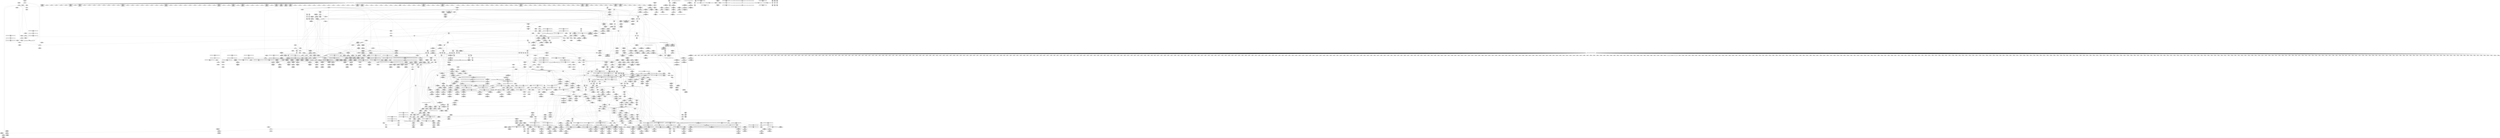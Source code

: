 digraph {
	CE0x4ba5b40 [shape=record,shape=Mrecord,label="{CE0x4ba5b40|apparmor_path_mknod:dentry|Function::apparmor_path_mknod&Arg::dentry::}"]
	CE0x4ba5bb0 [shape=record,shape=Mrecord,label="{CE0x4ba5bb0|common_perm_create:op|Function::common_perm_create&Arg::op::|*SummSink*}"]
	CE0x4e4de00 [shape=record,shape=Mrecord,label="{CE0x4e4de00|common_perm_create:mask|Function::common_perm_create&Arg::mask::}"]
	CE0x4fab500 [shape=record,shape=Mrecord,label="{CE0x4fab500|72:_i32,_:_CRE_483,484_}"]
	CE0x4f79d90 [shape=record,shape=Mrecord,label="{CE0x4f79d90|aa_cred_profile:expval|security/apparmor/include/context.h,100|*SummSource*}"]
	CE0x4fafe50 [shape=record,shape=Mrecord,label="{CE0x4fafe50|72:_i32,_:_CRE_605,606_}"]
	CE0x4faea20 [shape=record,shape=Mrecord,label="{CE0x4faea20|72:_i32,_:_CRE_586,587_}"]
	CE0x4f26340 [shape=record,shape=Mrecord,label="{CE0x4f26340|aa_path_perm:op|Function::aa_path_perm&Arg::op::}"]
	CE0x4f62790 [shape=record,shape=Mrecord,label="{CE0x4f62790|VOIDTB_TE:_CE_197,198_}"]
	CE0x4fa37a0 [shape=record,shape=Mrecord,label="{CE0x4fa37a0|72:_i32,_:_CRE_197,198_}"]
	CE0x4ebaf90 [shape=record,shape=Mrecord,label="{CE0x4ebaf90|104:_%struct.inode*,_:_CRE_280,288_|*MultipleSource*|security/apparmor/lsm.c,253|*LoadInst*|security/apparmor/lsm.c,253}"]
	CE0x4f67a90 [shape=record,shape=Mrecord,label="{CE0x4f67a90|aa_cred_profile:lnot|security/apparmor/include/context.h,100}"]
	CE0x4fa8ec0 [shape=record,shape=Mrecord,label="{CE0x4fa8ec0|72:_i32,_:_CRE_306,307_}"]
	CE0x4e5feb0 [shape=record,shape=Mrecord,label="{CE0x4e5feb0|mediated_filesystem:entry|*SummSource*}"]
	CE0x4f06fb0 [shape=record,shape=Mrecord,label="{CE0x4f06fb0|VOIDTB_TE:_CE_256,264_}"]
	CE0x4f43850 [shape=record,shape=Mrecord,label="{CE0x4f43850|72:_%struct.hlist_bl_node**,_80:_%struct.dentry*,_104:_%struct.inode*,_:_CRE:_elem_0:default:}"]
	CE0x4f27290 [shape=record,shape=Mrecord,label="{CE0x4f27290|aa_path_perm:flags|Function::aa_path_perm&Arg::flags::|*SummSource*}"]
	CE0x4eb9b60 [shape=record,shape=Mrecord,label="{CE0x4eb9b60|104:_%struct.inode*,_:_CRE_217,218_}"]
	CE0x4f41310 [shape=record,shape=Mrecord,label="{CE0x4f41310|aa_cred_profile:do.body6|*SummSource*}"]
	CE0x4e82020 [shape=record,shape=Mrecord,label="{CE0x4e82020|104:_%struct.inode*,_:_CRE_93,94_}"]
	CE0x4e7dc60 [shape=record,shape=Mrecord,label="{CE0x4e7dc60|i64_10|*Constant*|*SummSource*}"]
	CE0x4e858a0 [shape=record,shape=Mrecord,label="{CE0x4e858a0|104:_%struct.inode*,_:_CRE_184,185_}"]
	CE0x4e415c0 [shape=record,shape=Mrecord,label="{CE0x4e415c0|i64_1|*Constant*|*SummSink*}"]
	CE0x4fa3470 [shape=record,shape=Mrecord,label="{CE0x4fa3470|72:_i32,_:_CRE_194,195_}"]
	CE0x4fadc50 [shape=record,shape=Mrecord,label="{CE0x4fadc50|72:_i32,_:_CRE_573,574_}"]
	CE0x4e527e0 [shape=record,shape=Mrecord,label="{CE0x4e527e0|common_perm_create:tmp15|security/apparmor/lsm.c,251|*SummSink*}"]
	CE0x4f093d0 [shape=record,shape=Mrecord,label="{CE0x4f093d0|72:_i32,_:_CRE_76,80_}"]
	CE0x4e466b0 [shape=record,shape=Mrecord,label="{CE0x4e466b0|i64*_getelementptr_inbounds_(_2_x_i64_,_2_x_i64_*___llvm_gcov_ctr62,_i64_0,_i64_0)|*Constant*}"]
	CE0x4f5b960 [shape=record,shape=Mrecord,label="{CE0x4f5b960|aa_cred_profile:entry|*SummSource*}"]
	CE0x4e73c60 [shape=record,shape=Mrecord,label="{CE0x4e73c60|i64*_getelementptr_inbounds_(_2_x_i64_,_2_x_i64_*___llvm_gcov_ctr56,_i64_0,_i64_0)|*Constant*|*SummSink*}"]
	CE0x4fa9740 [shape=record,shape=Mrecord,label="{CE0x4fa9740|72:_i32,_:_CRE_328,336_}"]
	CE0x4e66e90 [shape=record,shape=Mrecord,label="{CE0x4e66e90|common_perm_create:if.end|*SummSource*}"]
	CE0x4f72260 [shape=record,shape=Mrecord,label="{CE0x4f72260|aa_cred_profile:tmp31|security/apparmor/include/context.h,100}"]
	CE0x4ebad90 [shape=record,shape=Mrecord,label="{CE0x4ebad90|104:_%struct.inode*,_:_CRE_272,280_|*MultipleSource*|security/apparmor/lsm.c,253|*LoadInst*|security/apparmor/lsm.c,253}"]
	CE0x4e893e0 [shape=record,shape=Mrecord,label="{CE0x4e893e0|aa_cred_profile:tmp7|security/apparmor/include/context.h,100}"]
	CE0x4eea5f0 [shape=record,shape=Mrecord,label="{CE0x4eea5f0|i64*_getelementptr_inbounds_(_16_x_i64_,_16_x_i64_*___llvm_gcov_ctr46,_i64_0,_i64_10)|*Constant*}"]
	CE0x4e82d30 [shape=record,shape=Mrecord,label="{CE0x4e82d30|104:_%struct.inode*,_:_CRE_147,148_}"]
	CE0x4f68a90 [shape=record,shape=Mrecord,label="{CE0x4f68a90|aa_cred_profile:lor.end|*SummSink*}"]
	CE0x4f5e470 [shape=record,shape=Mrecord,label="{CE0x4f5e470|aa_cred_profile:tmp2|*SummSource*}"]
	CE0x4fad700 [shape=record,shape=Mrecord,label="{CE0x4fad700|72:_i32,_:_CRE_568,569_}"]
	CE0x4faf900 [shape=record,shape=Mrecord,label="{CE0x4faf900|72:_i32,_:_CRE_600,601_}"]
	CE0x4f72400 [shape=record,shape=Mrecord,label="{CE0x4f72400|aa_cred_profile:tmp31|security/apparmor/include/context.h,100|*SummSource*}"]
	CE0x4e6d770 [shape=record,shape=Mrecord,label="{CE0x4e6d770|common_perm_create:cond|security/apparmor/lsm.c, 251|*SummSource*}"]
	CE0x4e6cc60 [shape=record,shape=Mrecord,label="{CE0x4e6cc60|common_perm_create:tobool|security/apparmor/lsm.c,251}"]
	CE0x4e83170 [shape=record,shape=Mrecord,label="{CE0x4e83170|104:_%struct.inode*,_:_CRE_151,152_}"]
	CE0x4f2d520 [shape=record,shape=Mrecord,label="{CE0x4f2d520|common_perm_dir_dentry:tmp3|*SummSource*}"]
	CE0x4e55be0 [shape=record,shape=Mrecord,label="{CE0x4e55be0|common_perm_create:tmp4|security/apparmor/lsm.c,251|*SummSink*}"]
	CE0x4e412d0 [shape=record,shape=Mrecord,label="{CE0x4e412d0|i64*_getelementptr_inbounds_(_2_x_i64_,_2_x_i64_*___llvm_gcov_ctr62,_i64_0,_i64_1)|*Constant*|*SummSink*}"]
	CE0x4fa6440 [shape=record,shape=Mrecord,label="{CE0x4fa6440|72:_i32,_:_CRE_266,267_}"]
	CE0x4e72090 [shape=record,shape=Mrecord,label="{CE0x4e72090|0:_%struct.vfsmount*,_8:_%struct.dentry*,_:_CRE_0,8_|*MultipleSource*|Function::common_perm_create&Arg::dir::|Function::apparmor_path_mknod&Arg::dir::|security/apparmor/lsm.c,253}"]
	CE0x4f1e4e0 [shape=record,shape=Mrecord,label="{CE0x4f1e4e0|_call_void_mcount()_#2|*SummSource*}"]
	CE0x4fa48d0 [shape=record,shape=Mrecord,label="{CE0x4fa48d0|72:_i32,_:_CRE_240,241_}"]
	CE0x4e7a580 [shape=record,shape=Mrecord,label="{CE0x4e7a580|common_perm_create:fsuid|security/apparmor/lsm.c,251}"]
	CE0x4f56a80 [shape=record,shape=Mrecord,label="{CE0x4f56a80|get_current:bb}"]
	CE0x4e6c6d0 [shape=record,shape=Mrecord,label="{CE0x4e6c6d0|i32_0|*Constant*|*SummSource*}"]
	CE0x4f4f990 [shape=record,shape=Mrecord,label="{CE0x4f4f990|__aa_current_profile:tmp9|security/apparmor/include/context.h,138|*SummSource*}"]
	CE0x4f60a80 [shape=record,shape=Mrecord,label="{CE0x4f60a80|%struct.aa_task_cxt*_null|*Constant*}"]
	CE0x4f26df0 [shape=record,shape=Mrecord,label="{CE0x4f26df0|aa_path_perm:path|Function::aa_path_perm&Arg::path::|*SummSource*}"]
	CE0x4e82850 [shape=record,shape=Mrecord,label="{CE0x4e82850|104:_%struct.inode*,_:_CRE_144,145_}"]
	CE0x4e7eb90 [shape=record,shape=Mrecord,label="{CE0x4e7eb90|common_perm_create:tmp36|security/apparmor/lsm.c,256|*SummSource*}"]
	CE0x4fad3d0 [shape=record,shape=Mrecord,label="{CE0x4fad3d0|72:_i32,_:_CRE_565,566_}"]
	CE0x4e4bb20 [shape=record,shape=Mrecord,label="{CE0x4e4bb20|common_perm_create:if.then|*SummSink*}"]
	CE0x4f4aaf0 [shape=record,shape=Mrecord,label="{CE0x4f4aaf0|i64*_getelementptr_inbounds_(_11_x_i64_,_11_x_i64_*___llvm_gcov_ctr58,_i64_0,_i64_6)|*Constant*|*SummSink*}"]
	CE0x4f1b650 [shape=record,shape=Mrecord,label="{CE0x4f1b650|common_perm:entry}"]
	CE0x4ebd150 [shape=record,shape=Mrecord,label="{CE0x4ebd150|common_perm_create:tmp29|security/apparmor/lsm.c,253}"]
	CE0x4f52ab0 [shape=record,shape=Mrecord,label="{CE0x4f52ab0|__aa_current_profile:tmp13|security/apparmor/include/context.h,138|*SummSink*}"]
	CE0x4f0df40 [shape=record,shape=Mrecord,label="{CE0x4f0df40|VOIDTB_TE:_CE_213,214_}"]
	CE0x4f9f140 [shape=record,shape=Mrecord,label="{CE0x4f9f140|72:_i32,_:_CRE_96,104_}"]
	CE0x4e6d160 [shape=record,shape=Mrecord,label="{CE0x4e6d160|get_current:tmp3|*SummSink*}"]
	CE0x4f2ac90 [shape=record,shape=Mrecord,label="{CE0x4f2ac90|mediated_filesystem:and|security/apparmor/include/apparmor.h,117}"]
	CE0x4fad810 [shape=record,shape=Mrecord,label="{CE0x4fad810|72:_i32,_:_CRE_569,570_}"]
	CE0x4fa2480 [shape=record,shape=Mrecord,label="{CE0x4fa2480|72:_i32,_:_CRE_179,180_}"]
	CE0x4ec82a0 [shape=record,shape=Mrecord,label="{CE0x4ec82a0|common_perm_dir_dentry:dentry|Function::common_perm_dir_dentry&Arg::dentry::|*SummSink*}"]
	CE0x4f5f910 [shape=record,shape=Mrecord,label="{CE0x4f5f910|aa_cred_profile:bb|*SummSink*}"]
	CE0x4e49920 [shape=record,shape=Mrecord,label="{CE0x4e49920|common_perm_create:if.end9|*SummSource*}"]
	CE0x4e70040 [shape=record,shape=Mrecord,label="{CE0x4e70040|common_perm_create:do.body|*SummSink*}"]
	CE0x4fa3cf0 [shape=record,shape=Mrecord,label="{CE0x4fa3cf0|72:_i32,_:_CRE_202,203_}"]
	CE0x4f57220 [shape=record,shape=Mrecord,label="{CE0x4f57220|aa_cred_profile:tmp11|security/apparmor/include/context.h,100|*SummSource*}"]
	CE0x4e52470 [shape=record,shape=Mrecord,label="{CE0x4e52470|i8_1|*Constant*}"]
	CE0x4f52770 [shape=record,shape=Mrecord,label="{CE0x4f52770|i8*_getelementptr_inbounds_(_36_x_i8_,_36_x_i8_*_.str12,_i32_0,_i32_0)|*Constant*|*SummSink*}"]
	CE0x4f5c390 [shape=record,shape=Mrecord,label="{CE0x4f5c390|_ret_%struct.aa_profile*_%tmp34,_!dbg_!15510|security/apparmor/include/context.h,101|*SummSink*}"]
	CE0x4e808f0 [shape=record,shape=Mrecord,label="{CE0x4e808f0|i32_10|*Constant*|*SummSink*}"]
	CE0x4e731a0 [shape=record,shape=Mrecord,label="{CE0x4e731a0|common_perm:tmp7|security/apparmor/lsm.c,170}"]
	CE0x4e56920 [shape=record,shape=Mrecord,label="{CE0x4e56920|common_perm_create:tmp3|*SummSink*}"]
	CE0x4e95cb0 [shape=record,shape=Mrecord,label="{CE0x4e95cb0|i32_5|*Constant*|*SummSource*}"]
	CE0x4e6f7e0 [shape=record,shape=Mrecord,label="{CE0x4e6f7e0|i64_3|*Constant*|*SummSource*}"]
	CE0x4f5bf10 [shape=record,shape=Mrecord,label="{CE0x4f5bf10|_ret_%struct.aa_profile*_%tmp34,_!dbg_!15510|security/apparmor/include/context.h,101|*SummSource*}"]
	CE0x4e56830 [shape=record,shape=Mrecord,label="{CE0x4e56830|common_perm_create:tmp3|*SummSource*}"]
	CE0x4e4f5d0 [shape=record,shape=Mrecord,label="{CE0x4e4f5d0|common_perm_create:call|security/apparmor/lsm.c,251|*SummSource*}"]
	CE0x4e66c30 [shape=record,shape=Mrecord,label="{CE0x4e66c30|common_perm_create:lor.lhs.false|*SummSink*}"]
	CE0x57c9f60 [shape=record,shape=Mrecord,label="{CE0x57c9f60|i32_6|*Constant*|*SummSink*}"]
	CE0x4f2bbf0 [shape=record,shape=Mrecord,label="{CE0x4f2bbf0|mediated_filesystem:lnot|security/apparmor/include/apparmor.h,117|*SummSink*}"]
	CE0x4f1af30 [shape=record,shape=Mrecord,label="{CE0x4f1af30|mediated_filesystem:tmp5|security/apparmor/include/apparmor.h,117|*SummSource*}"]
	CE0x4f48230 [shape=record,shape=Mrecord,label="{CE0x4f48230|COLLAPSED:_GCMRE___llvm_gcov_ctr46_internal_global_16_x_i64_zeroinitializer:_elem_0:default:}"]
	CE0x4fa0390 [shape=record,shape=Mrecord,label="{CE0x4fa0390|72:_i32,_:_CRE_148,149_}"]
	CE0x4eb9dc0 [shape=record,shape=Mrecord,label="{CE0x4eb9dc0|104:_%struct.inode*,_:_CRE_219,220_}"]
	CE0x4fad0a0 [shape=record,shape=Mrecord,label="{CE0x4fad0a0|72:_i32,_:_CRE_562,563_}"]
	CE0x4fa6550 [shape=record,shape=Mrecord,label="{CE0x4fa6550|72:_i32,_:_CRE_267,268_}"]
	CE0x4e87190 [shape=record,shape=Mrecord,label="{CE0x4e87190|104:_%struct.inode*,_:_CRE_205,206_}"]
	CE0x4fa6ff0 [shape=record,shape=Mrecord,label="{CE0x4fa6ff0|72:_i32,_:_CRE_277,278_}"]
	CE0x4fb03a0 [shape=record,shape=Mrecord,label="{CE0x4fb03a0|72:_i32,_:_CRE_610,611_}"]
	CE0x4fb0d30 [shape=record,shape=Mrecord,label="{CE0x4fb0d30|72:_i32,_:_CRE_619,620_}"]
	CE0x4e49630 [shape=record,shape=Mrecord,label="{CE0x4e49630|common_perm_create:do.end|*SummSink*}"]
	CE0x4ec7840 [shape=record,shape=Mrecord,label="{CE0x4ec7840|common_perm_dir_dentry:op|Function::common_perm_dir_dentry&Arg::op::|*SummSource*}"]
	CE0x4fa1c00 [shape=record,shape=Mrecord,label="{CE0x4fa1c00|72:_i32,_:_CRE_171,172_}"]
	CE0x4f0de30 [shape=record,shape=Mrecord,label="{CE0x4f0de30|VOIDTB_TE:_CE_212,213_}"]
	CE0x4fb6ef0 [shape=record,shape=Mrecord,label="{CE0x4fb6ef0|72:_i32,_:_CRE_922,923_}"]
	CE0x4e872c0 [shape=record,shape=Mrecord,label="{CE0x4e872c0|104:_%struct.inode*,_:_CRE_206,207_}"]
	CE0x4e6c830 [shape=record,shape=Mrecord,label="{CE0x4e6c830|common_perm_create:uid|security/apparmor/lsm.c,251|*SummSource*}"]
	CE0x4f1cd70 [shape=record,shape=Mrecord,label="{CE0x4f1cd70|_ret_i32_%error.0,_!dbg_!15483|security/apparmor/lsm.c,172|*SummSource*}"]
	CE0x4ec25f0 [shape=record,shape=Mrecord,label="{CE0x4ec25f0|i64_13|*Constant*}"]
	CE0x4f2a680 [shape=record,shape=Mrecord,label="{CE0x4f2a680|GLOBAL:aa_path_perm|*Constant*|*SummSource*}"]
	CE0x4e65ea0 [shape=record,shape=Mrecord,label="{CE0x4e65ea0|common_perm_create:land.lhs.true2|*SummSink*}"]
	CE0x4e603b0 [shape=record,shape=Mrecord,label="{CE0x4e603b0|mediated_filesystem:inode|Function::mediated_filesystem&Arg::inode::}"]
	CE0x4fafd40 [shape=record,shape=Mrecord,label="{CE0x4fafd40|72:_i32,_:_CRE_604,605_}"]
	CE0x4fb0b10 [shape=record,shape=Mrecord,label="{CE0x4fb0b10|72:_i32,_:_CRE_617,618_}"]
	CE0x4f45450 [shape=record,shape=Mrecord,label="{CE0x4f45450|aa_cred_profile:tmp8|security/apparmor/include/context.h,100|*SummSink*}"]
	CE0x4e70380 [shape=record,shape=Mrecord,label="{CE0x4e70380|GLOBAL:current_task|Global_var:current_task|*SummSource*}"]
	CE0x4f7cee0 [shape=record,shape=Mrecord,label="{CE0x4f7cee0|aa_cred_profile:tmp18|security/apparmor/include/context.h,100}"]
	CE0x4f592e0 [shape=record,shape=Mrecord,label="{CE0x4f592e0|__aa_current_profile:call3|security/apparmor/include/context.h,138}"]
	CE0x4e86a70 [shape=record,shape=Mrecord,label="{CE0x4e86a70|104:_%struct.inode*,_:_CRE_199,200_}"]
	CE0x4e51730 [shape=record,shape=Mrecord,label="{CE0x4e51730|_ret_i32_%call,_!dbg_!15473|security/apparmor/lsm.c,279|*SummSink*}"]
	CE0x4ec7020 [shape=record,shape=Mrecord,label="{CE0x4ec7020|common_perm_dir_dentry:entry}"]
	CE0x4e49ad0 [shape=record,shape=Mrecord,label="{CE0x4e49ad0|common_perm_create:land.lhs.true|*SummSource*}"]
	CE0x4f091d0 [shape=record,shape=Mrecord,label="{CE0x4f091d0|72:_i32,_:_CRE_64,72_}"]
	CE0x4f76b20 [shape=record,shape=Mrecord,label="{CE0x4f76b20|VOIDTB_TE:_CE_165,166_}"]
	CE0x4f46940 [shape=record,shape=Mrecord,label="{CE0x4f46940|__aa_current_profile:tmp}"]
	CE0x4fa7cb0 [shape=record,shape=Mrecord,label="{CE0x4fa7cb0|72:_i32,_:_CRE_289,290_}"]
	CE0x4f45280 [shape=record,shape=Mrecord,label="{CE0x4f45280|__aa_current_profile:tobool|security/apparmor/include/context.h,138|*SummSink*}"]
	CE0x4f50130 [shape=record,shape=Mrecord,label="{CE0x4f50130|aa_cred_profile:tmp10|security/apparmor/include/context.h,100|*SummSink*}"]
	CE0x4fb8a90 [shape=record,shape=Mrecord,label="{CE0x4fb8a90|72:_i32,_:_CRE_983,984_}"]
	CE0x4f4fdc0 [shape=record,shape=Mrecord,label="{CE0x4f4fdc0|__aa_current_profile:tmp10|security/apparmor/include/context.h,138|*SummSource*}"]
	CE0x4f53de0 [shape=record,shape=Mrecord,label="{CE0x4f53de0|i8*_getelementptr_inbounds_(_36_x_i8_,_36_x_i8_*_.str12,_i32_0,_i32_0)|*Constant*}"]
	CE0x4e68810 [shape=record,shape=Mrecord,label="{CE0x4e68810|common_perm_create:tmp13|security/apparmor/lsm.c,251|*SummSource*}"]
	CE0x4fa8ca0 [shape=record,shape=Mrecord,label="{CE0x4fa8ca0|72:_i32,_:_CRE_304,305_}"]
	CE0x4f7dfe0 [shape=record,shape=Mrecord,label="{CE0x4f7dfe0|aa_cred_profile:tmp1|*SummSource*}"]
	CE0x4e853e0 [shape=record,shape=Mrecord,label="{CE0x4e853e0|104:_%struct.inode*,_:_CRE_180,181_}"]
	CE0x4f6cbd0 [shape=record,shape=Mrecord,label="{CE0x4f6cbd0|aa_cred_profile:conv|security/apparmor/include/context.h,100|*SummSink*}"]
	CE0x4fab940 [shape=record,shape=Mrecord,label="{CE0x4fab940|72:_i32,_:_CRE_487,488_}"]
	CE0x4f59120 [shape=record,shape=Mrecord,label="{CE0x4f59120|__aa_current_profile:tmp20|security/apparmor/include/context.h,138|*SummSink*}"]
	CE0x4f7e5b0 [shape=record,shape=Mrecord,label="{CE0x4f7e5b0|aa_cred_profile:lor.end}"]
	CE0x4ee9ae0 [shape=record,shape=Mrecord,label="{CE0x4ee9ae0|i64*_getelementptr_inbounds_(_16_x_i64_,_16_x_i64_*___llvm_gcov_ctr46,_i64_0,_i64_9)|*Constant*}"]
	CE0x4e5f120 [shape=record,shape=Mrecord,label="{CE0x4e5f120|i64_5|*Constant*}"]
	CE0x4f5b680 [shape=record,shape=Mrecord,label="{CE0x4f5b680|GLOBAL:aa_cred_profile|*Constant*|*SummSource*}"]
	CE0x4f2d710 [shape=record,shape=Mrecord,label="{CE0x4f2d710|_call_void_mcount()_#2}"]
	CE0x4e83040 [shape=record,shape=Mrecord,label="{CE0x4e83040|104:_%struct.inode*,_:_CRE_150,151_}"]
	CE0x4e6d8e0 [shape=record,shape=Mrecord,label="{CE0x4e6d8e0|i64*_getelementptr_inbounds_(_17_x_i64_,_17_x_i64_*___llvm_gcov_ctr60,_i64_0,_i64_1)|*Constant*|*SummSource*}"]
	CE0x4f4d500 [shape=record,shape=Mrecord,label="{CE0x4f4d500|__aa_current_profile:tmp5|security/apparmor/include/context.h,138|*SummSink*}"]
	CE0x4e77180 [shape=record,shape=Mrecord,label="{CE0x4e77180|mediated_filesystem:tmp2|*SummSource*}"]
	CE0x4e5fda0 [shape=record,shape=Mrecord,label="{CE0x4e5fda0|common_perm_create:tmp9|security/apparmor/lsm.c,251}"]
	CE0x4f57ad0 [shape=record,shape=Mrecord,label="{CE0x4f57ad0|aa_cred_profile:lnot2|security/apparmor/include/context.h,100|*SummSink*}"]
	CE0x4f45630 [shape=record,shape=Mrecord,label="{CE0x4f45630|aa_cred_profile:tmp9|security/apparmor/include/context.h,100}"]
	CE0x4f4a2a0 [shape=record,shape=Mrecord,label="{CE0x4f4a2a0|__aa_current_profile:tmp12|security/apparmor/include/context.h,138|*SummSink*}"]
	CE0x4f0e380 [shape=record,shape=Mrecord,label="{CE0x4f0e380|VOIDTB_TE:_CE_217,218_}"]
	CE0x4e418f0 [shape=record,shape=Mrecord,label="{CE0x4e418f0|apparmor_path_mknod:tmp}"]
	CE0x4e98e40 [shape=record,shape=Mrecord,label="{CE0x4e98e40|i64*_getelementptr_inbounds_(_17_x_i64_,_17_x_i64_*___llvm_gcov_ctr60,_i64_0,_i64_15)|*Constant*|*SummSource*}"]
	CE0x4e797a0 [shape=record,shape=Mrecord,label="{CE0x4e797a0|i64*_getelementptr_inbounds_(_2_x_i64_,_2_x_i64_*___llvm_gcov_ctr112,_i64_0,_i64_1)|*Constant*|*SummSink*}"]
	CE0x4f1b7b0 [shape=record,shape=Mrecord,label="{CE0x4f1b7b0|common_perm:entry|*SummSource*}"]
	CE0x4f6fdf0 [shape=record,shape=Mrecord,label="{CE0x4f6fdf0|aa_cred_profile:tmp3}"]
	CE0x4fa8420 [shape=record,shape=Mrecord,label="{CE0x4fa8420|72:_i32,_:_CRE_296,297_}"]
	CE0x4e5f9f0 [shape=record,shape=Mrecord,label="{CE0x4e5f9f0|i64_4|*Constant*}"]
	CE0x4e80190 [shape=record,shape=Mrecord,label="{CE0x4e80190|common_perm_create:tmp19|security/apparmor/lsm.c,251}"]
	CE0x4e67180 [shape=record,shape=Mrecord,label="{CE0x4e67180|common_perm_dir_dentry:tmp|*SummSink*}"]
	CE0x4f2e000 [shape=record,shape=Mrecord,label="{CE0x4f2e000|common_perm_dir_dentry:mnt|security/apparmor/lsm.c,189}"]
	CE0x4e66f80 [shape=record,shape=Mrecord,label="{CE0x4e66f80|common_perm_create:if.end|*SummSink*}"]
	CE0x4e93dd0 [shape=record,shape=Mrecord,label="{CE0x4e93dd0|common_perm_create:tmp24|security/apparmor/lsm.c,253|*SummSink*}"]
	CE0x4f53aa0 [shape=record,shape=Mrecord,label="{CE0x4f53aa0|GLOBAL:lockdep_rcu_suspicious|*Constant*}"]
	CE0x4f5cb50 [shape=record,shape=Mrecord,label="{CE0x4f5cb50|aa_cred_profile:tmp15|security/apparmor/include/context.h,100|*SummSink*}"]
	CE0x4f6f8a0 [shape=record,shape=Mrecord,label="{CE0x4f6f8a0|aa_cred_profile:tmp4|*LoadInst*|security/apparmor/include/context.h,99}"]
	CE0x4f288d0 [shape=record,shape=Mrecord,label="{CE0x4f288d0|__aa_current_profile:entry}"]
	CE0x4e66d10 [shape=record,shape=Mrecord,label="{CE0x4e66d10|common_perm_create:if.end}"]
	CE0x4e56d00 [shape=record,shape=Mrecord,label="{CE0x4e56d00|common_perm_create:return|*SummSource*}"]
	CE0x4fb58a0 [shape=record,shape=Mrecord,label="{CE0x4fb58a0|72:_i32,_:_CRE_901,902_}"]
	CE0x4f520b0 [shape=record,shape=Mrecord,label="{CE0x4f520b0|i8_1|*Constant*}"]
	CE0x4e83760 [shape=record,shape=Mrecord,label="{CE0x4e83760|104:_%struct.inode*,_:_CRE_156,157_}"]
	CE0x4f5b9f0 [shape=record,shape=Mrecord,label="{CE0x4f5b9f0|aa_cred_profile:entry|*SummSink*}"]
	CE0x4fa06c0 [shape=record,shape=Mrecord,label="{CE0x4fa06c0|72:_i32,_:_CRE_151,152_}"]
	CE0x4f63310 [shape=record,shape=Mrecord,label="{CE0x4f63310|VOIDTB_TE:_CE_189,190_}"]
	CE0x4fab2e0 [shape=record,shape=Mrecord,label="{CE0x4fab2e0|72:_i32,_:_CRE_481,482_}"]
	CE0x4f4a140 [shape=record,shape=Mrecord,label="{CE0x4f4a140|__aa_current_profile:tmp12|security/apparmor/include/context.h,138|*SummSource*}"]
	CE0x4e7dbf0 [shape=record,shape=Mrecord,label="{CE0x4e7dbf0|i64_10|*Constant*}"]
	CE0x4f2ad00 [shape=record,shape=Mrecord,label="{CE0x4f2ad00|mediated_filesystem:and|security/apparmor/include/apparmor.h,117|*SummSource*}"]
	CE0x4e71f30 [shape=record,shape=Mrecord,label="{CE0x4e71f30|COLLAPSED:_GCMRE___llvm_gcov_ctr55_internal_global_2_x_i64_zeroinitializer:_elem_0:default:}"]
	CE0x4f43bd0 [shape=record,shape=Mrecord,label="{CE0x4f43bd0|__aa_current_profile:tmp4|security/apparmor/include/context.h,138}"]
	CE0x4f278a0 [shape=record,shape=Mrecord,label="{CE0x4f278a0|aa_path_perm:request|Function::aa_path_perm&Arg::request::|*SummSink*}"]
	CE0x4faa100 [shape=record,shape=Mrecord,label="{CE0x4faa100|72:_i32,_:_CRE_408,416_}"]
	CE0x4f62ac0 [shape=record,shape=Mrecord,label="{CE0x4f62ac0|VOIDTB_TE:_CE_200,201_}"]
	CE0x4fa5cd0 [shape=record,shape=Mrecord,label="{CE0x4fa5cd0|72:_i32,_:_CRE_259,260_}"]
	CE0x4eec0a0 [shape=record,shape=Mrecord,label="{CE0x4eec0a0|aa_cred_profile:tmp22|security/apparmor/include/context.h,100|*SummSource*}"]
	CE0x4eb9ef0 [shape=record,shape=Mrecord,label="{CE0x4eb9ef0|104:_%struct.inode*,_:_CRE_220,221_}"]
	CE0x4fa7980 [shape=record,shape=Mrecord,label="{CE0x4fa7980|72:_i32,_:_CRE_286,287_}"]
	CE0x4e83630 [shape=record,shape=Mrecord,label="{CE0x4e83630|104:_%struct.inode*,_:_CRE_155,156_}"]
	CE0x4f06a30 [shape=record,shape=Mrecord,label="{CE0x4f06a30|VOIDTB_TE:_CE_223,224_}"]
	CE0x4f28960 [shape=record,shape=Mrecord,label="{CE0x4f28960|__aa_current_profile:entry|*SummSource*}"]
	CE0x4e617d0 [shape=record,shape=Mrecord,label="{CE0x4e617d0|i8*_getelementptr_inbounds_(_24_x_i8_,_24_x_i8_*_.str8,_i32_0,_i32_0)|*Constant*}"]
	CE0x4fa7ba0 [shape=record,shape=Mrecord,label="{CE0x4fa7ba0|72:_i32,_:_CRE_288,289_}"]
	CE0x4e6e840 [shape=record,shape=Mrecord,label="{CE0x4e6e840|i64*_getelementptr_inbounds_(_2_x_i64_,_2_x_i64_*___llvm_gcov_ctr55,_i64_0,_i64_1)|*Constant*}"]
	CE0x4e4a460 [shape=record,shape=Mrecord,label="{CE0x4e4a460|common_perm_create:tmp4|security/apparmor/lsm.c,251}"]
	CE0x4f065f0 [shape=record,shape=Mrecord,label="{CE0x4f065f0|VOIDTB_TE:_CE_219,220_}"]
	CE0x4f65aa0 [shape=record,shape=Mrecord,label="{CE0x4f65aa0|VOIDTB_TE:_CE_169,170_}"]
	CE0x4f4bf70 [shape=record,shape=Mrecord,label="{CE0x4f4bf70|__aa_current_profile:land.lhs.true|*SummSource*}"]
	CE0x4eec110 [shape=record,shape=Mrecord,label="{CE0x4eec110|aa_cred_profile:tmp22|security/apparmor/include/context.h,100|*SummSink*}"]
	CE0x4ebb6d0 [shape=record,shape=Mrecord,label="{CE0x4ebb6d0|104:_%struct.inode*,_:_CRE_305,306_}"]
	CE0x4fb1f70 [shape=record,shape=Mrecord,label="{CE0x4fb1f70|72:_i32,_:_CRE_712,728_}"]
	CE0x4e6fb60 [shape=record,shape=Mrecord,label="{CE0x4e6fb60|%struct.task_struct*_(%struct.task_struct**)*_asm_movq_%gs:$_1:P_,$0_,_r,im,_dirflag_,_fpsr_,_flags_|*SummSource*}"]
	CE0x4e7f960 [shape=record,shape=Mrecord,label="{CE0x4e7f960|i32_78|*Constant*}"]
	CE0x4f5be00 [shape=record,shape=Mrecord,label="{CE0x4f5be00|aa_cred_profile:cred|Function::aa_cred_profile&Arg::cred::|*SummSink*}"]
	CE0x4e88820 [shape=record,shape=Mrecord,label="{CE0x4e88820|i64*_getelementptr_inbounds_(_17_x_i64_,_17_x_i64_*___llvm_gcov_ctr60,_i64_0,_i64_1)|*Constant*|*SummSink*}"]
	CE0x4f5f6f0 [shape=record,shape=Mrecord,label="{CE0x4f5f6f0|aa_cred_profile:bb}"]
	CE0x4f7bbd0 [shape=record,shape=Mrecord,label="{CE0x4f7bbd0|VOIDTB_TE:_CE_149,150_}"]
	CE0x4eb16c0 [shape=record,shape=Mrecord,label="{CE0x4eb16c0|mediated_filesystem:i_sb|security/apparmor/include/apparmor.h,117|*SummSink*}"]
	CE0x4ec92e0 [shape=record,shape=Mrecord,label="{CE0x4ec92e0|_ret_i32_%call,_!dbg_!15477|security/apparmor/lsm.c,191|*SummSink*}"]
	CE0x4fa4570 [shape=record,shape=Mrecord,label="{CE0x4fa4570|72:_i32,_:_CRE_216,224_}"]
	CE0x4f661b0 [shape=record,shape=Mrecord,label="{CE0x4f661b0|aa_cred_profile:tobool1|security/apparmor/include/context.h,100|*SummSource*}"]
	CE0x4f08c90 [shape=record,shape=Mrecord,label="{CE0x4f08c90|72:_i32,_:_CRE_24,32_}"]
	CE0x4f261e0 [shape=record,shape=Mrecord,label="{CE0x4f261e0|aa_path_perm:entry|*SummSink*}"]
	CE0x4e86f30 [shape=record,shape=Mrecord,label="{CE0x4e86f30|104:_%struct.inode*,_:_CRE_203,204_}"]
	CE0x4f2d340 [shape=record,shape=Mrecord,label="{CE0x4f2d340|common_perm_dir_dentry:tmp3}"]
	CE0x4f795c0 [shape=record,shape=Mrecord,label="{CE0x4f795c0|_call_void_mcount()_#2|*SummSink*}"]
	CE0x4e96dc0 [shape=record,shape=Mrecord,label="{CE0x4e96dc0|mediated_filesystem:tmp1|*SummSource*}"]
	CE0x4eb35b0 [shape=record,shape=Mrecord,label="{CE0x4eb35b0|get_current:tmp4|./arch/x86/include/asm/current.h,14|*SummSink*}"]
	CE0x4e518b0 [shape=record,shape=Mrecord,label="{CE0x4e518b0|_ret_i32_%call,_!dbg_!15473|security/apparmor/lsm.c,279}"]
	CE0x4e64dc0 [shape=record,shape=Mrecord,label="{CE0x4e64dc0|i8*_getelementptr_inbounds_(_24_x_i8_,_24_x_i8_*_.str8,_i32_0,_i32_0)|*Constant*|*SummSource*}"]
	CE0x4e5fba0 [shape=record,shape=Mrecord,label="{CE0x4e5fba0|i64_4|*Constant*|*SummSink*}"]
	CE0x4f0d5b0 [shape=record,shape=Mrecord,label="{CE0x4f0d5b0|VOIDTB_TE:_CE_204,205_}"]
	CE0x4f26590 [shape=record,shape=Mrecord,label="{CE0x4f26590|aa_path_perm:op|Function::aa_path_perm&Arg::op::|*SummSink*}"]
	CE0x4f20630 [shape=record,shape=Mrecord,label="{CE0x4f20630|__aa_current_profile:call|security/apparmor/include/context.h,138|*SummSink*}"]
	CE0x4f5d5c0 [shape=record,shape=Mrecord,label="{CE0x4f5d5c0|aa_cred_profile:tobool|security/apparmor/include/context.h,100|*SummSource*}"]
	CE0x4e49220 [shape=record,shape=Mrecord,label="{CE0x4e49220|_call_void_mcount()_#2|*SummSink*}"]
	CE0x4f7d670 [shape=record,shape=Mrecord,label="{CE0x4f7d670|i64*_getelementptr_inbounds_(_16_x_i64_,_16_x_i64_*___llvm_gcov_ctr46,_i64_0,_i64_8)|*Constant*}"]
	CE0x4e84340 [shape=record,shape=Mrecord,label="{CE0x4e84340|104:_%struct.inode*,_:_CRE_166,167_}"]
	CE0x4e64ec0 [shape=record,shape=Mrecord,label="{CE0x4e64ec0|i8*_getelementptr_inbounds_(_24_x_i8_,_24_x_i8_*_.str8,_i32_0,_i32_0)|*Constant*|*SummSink*}"]
	CE0x4e93c70 [shape=record,shape=Mrecord,label="{CE0x4e93c70|common_perm_create:tmp24|security/apparmor/lsm.c,253|*SummSource*}"]
	CE0x4fb5ce0 [shape=record,shape=Mrecord,label="{CE0x4fb5ce0|72:_i32,_:_CRE_905,906_}"]
	CE0x4f5f9a0 [shape=record,shape=Mrecord,label="{CE0x4f5f9a0|aa_cred_profile:if.then}"]
	CE0x4fa6dd0 [shape=record,shape=Mrecord,label="{CE0x4fa6dd0|72:_i32,_:_CRE_275,276_}"]
	CE0x4f6a3f0 [shape=record,shape=Mrecord,label="{CE0x4f6a3f0|aa_cred_profile:lnot3|security/apparmor/include/context.h,100|*SummSink*}"]
	CE0x4e723a0 [shape=record,shape=Mrecord,label="{CE0x4e723a0|common_perm:tmp6|security/apparmor/lsm.c,169}"]
	CE0x4f44fc0 [shape=record,shape=Mrecord,label="{CE0x4f44fc0|i32_0|*Constant*}"]
	CE0x4eba3b0 [shape=record,shape=Mrecord,label="{CE0x4eba3b0|104:_%struct.inode*,_:_CRE_224,232_|*MultipleSource*|security/apparmor/lsm.c,253|*LoadInst*|security/apparmor/lsm.c,253}"]
	CE0x4e534a0 [shape=record,shape=Mrecord,label="{CE0x4e534a0|GLOBAL:common_perm_create.__warned|Global_var:common_perm_create.__warned|*SummSource*}"]
	CE0x4fa1af0 [shape=record,shape=Mrecord,label="{CE0x4fa1af0|72:_i32,_:_CRE_170,171_}"]
	CE0x4e85180 [shape=record,shape=Mrecord,label="{CE0x4e85180|104:_%struct.inode*,_:_CRE_178,179_}"]
	CE0x4e80a00 [shape=record,shape=Mrecord,label="{CE0x4e80a00|common_perm_create:fsuid|security/apparmor/lsm.c,251|*SummSink*}"]
	CE0x4f1bc40 [shape=record,shape=Mrecord,label="{CE0x4f1bc40|common_perm:op|Function::common_perm&Arg::op::|*SummSink*}"]
	CE0x4eeb0e0 [shape=record,shape=Mrecord,label="{CE0x4eeb0e0|aa_cred_profile:tmp24|security/apparmor/include/context.h,100|*SummSource*}"]
	CE0x4e82280 [shape=record,shape=Mrecord,label="{CE0x4e82280|104:_%struct.inode*,_:_CRE_95,96_}"]
	CE0x4eca640 [shape=record,shape=Mrecord,label="{CE0x4eca640|common_perm_create:tmp38|security/apparmor/lsm.c,257}"]
	CE0x4f4fa90 [shape=record,shape=Mrecord,label="{CE0x4f4fa90|__aa_current_profile:tmp9|security/apparmor/include/context.h,138|*SummSink*}"]
	CE0x4e55000 [shape=record,shape=Mrecord,label="{CE0x4e55000|apparmor_path_mknod:call|security/apparmor/lsm.c,279}"]
	CE0x4e6d700 [shape=record,shape=Mrecord,label="{CE0x4e6d700|common_perm_create:cond|security/apparmor/lsm.c, 251}"]
	CE0x4e60960 [shape=record,shape=Mrecord,label="{CE0x4e60960|common_perm_create:tmp11|security/apparmor/lsm.c,251}"]
	CE0x4ee8750 [shape=record,shape=Mrecord,label="{CE0x4ee8750|void_(i8*,_i32,_i64)*_asm_sideeffect_1:_09ud2_0A.pushsection___bug_table,_22a_22_0A2:_09.long_1b_-_2b,_$_0:c_-_2b_0A_09.word_$_1:c_,_0_0A_09.org_2b+$_2:c_0A.popsection_,_i,i,i,_dirflag_,_fpsr_,_flags_}"]
	CE0x4e63360 [shape=record,shape=Mrecord,label="{CE0x4e63360|common_perm_create:tmp18|security/apparmor/lsm.c,251|*SummSource*}"]
	CE0x4e6e150 [shape=record,shape=Mrecord,label="{CE0x4e6e150|_ret_%struct.task_struct*_%tmp4,_!dbg_!15471|./arch/x86/include/asm/current.h,14|*SummSource*}"]
	CE0x4e68130 [shape=record,shape=Mrecord,label="{CE0x4e68130|i64*_getelementptr_inbounds_(_17_x_i64_,_17_x_i64_*___llvm_gcov_ctr60,_i64_0,_i64_6)|*Constant*|*SummSink*}"]
	CE0x4ebd030 [shape=record,shape=Mrecord,label="{CE0x4ebd030|i64*_getelementptr_inbounds_(_17_x_i64_,_17_x_i64_*___llvm_gcov_ctr60,_i64_0,_i64_14)|*Constant*}"]
	CE0x4f0d9f0 [shape=record,shape=Mrecord,label="{CE0x4f0d9f0|VOIDTB_TE:_CE_208,209_}"]
	CE0x4f07980 [shape=record,shape=Mrecord,label="{CE0x4f07980|VOIDTB_TE:_CE_308,309_}"]
	CE0x4e94eb0 [shape=record,shape=Mrecord,label="{CE0x4e94eb0|common_perm_create:tmp27|*LoadInst*|security/apparmor/lsm.c,253}"]
	CE0x4fa5670 [shape=record,shape=Mrecord,label="{CE0x4fa5670|72:_i32,_:_CRE_253,254_}"]
	CE0x4f5eff0 [shape=record,shape=Mrecord,label="{CE0x4f5eff0|_call_void_mcount()_#2}"]
	CE0x4f5f0d0 [shape=record,shape=Mrecord,label="{CE0x4f5f0d0|GLOBAL:current_task|Global_var:current_task}"]
	CE0x4f587c0 [shape=record,shape=Mrecord,label="{CE0x4f587c0|aa_cred_profile:do.body}"]
	"CONST[source:0(mediator),value:2(dynamic)][purpose:{subject}][SnkIdx:1]"
	CE0x4ec7de0 [shape=record,shape=Mrecord,label="{CE0x4ec7de0|common_perm_dir_dentry:dentry|Function::common_perm_dir_dentry&Arg::dentry::}"]
	CE0x4f580e0 [shape=record,shape=Mrecord,label="{CE0x4f580e0|aa_cred_profile:tmp16|security/apparmor/include/context.h,100|*SummSink*}"]
	CE0x4e956e0 [shape=record,shape=Mrecord,label="{CE0x4e956e0|common_perm_create:tmp27|*LoadInst*|security/apparmor/lsm.c,253|*SummSink*}"]
	CE0x4e72100 [shape=record,shape=Mrecord,label="{CE0x4e72100|0:_%struct.vfsmount*,_8:_%struct.dentry*,_:_CRE_8,16_|*MultipleSource*|Function::common_perm_create&Arg::dir::|Function::apparmor_path_mknod&Arg::dir::|security/apparmor/lsm.c,253}"]
	CE0x4e84a60 [shape=record,shape=Mrecord,label="{CE0x4e84a60|104:_%struct.inode*,_:_CRE_172,173_}"]
	CE0x4e85d60 [shape=record,shape=Mrecord,label="{CE0x4e85d60|104:_%struct.inode*,_:_CRE_188,189_}"]
	CE0x4f1f940 [shape=record,shape=Mrecord,label="{CE0x4f1f940|_call_void_mcount()_#2}"]
	CE0x4fb1e60 [shape=record,shape=Mrecord,label="{CE0x4fb1e60|72:_i32,_:_CRE_704,712_}"]
	CE0x4e80380 [shape=record,shape=Mrecord,label="{CE0x4e80380|common_perm_create:tmp19|security/apparmor/lsm.c,251|*SummSource*}"]
	CE0x4e70820 [shape=record,shape=Mrecord,label="{CE0x4e70820|i64_1|*Constant*}"]
	CE0x4fb15e0 [shape=record,shape=Mrecord,label="{CE0x4fb15e0|72:_i32,_:_CRE_648,656_}"]
	CE0x4f6f3f0 [shape=record,shape=Mrecord,label="{CE0x4f6f3f0|i64*_getelementptr_inbounds_(_16_x_i64_,_16_x_i64_*___llvm_gcov_ctr46,_i64_0,_i64_7)|*Constant*|*SummSource*}"]
	CE0x4eeb070 [shape=record,shape=Mrecord,label="{CE0x4eeb070|aa_cred_profile:tmp24|security/apparmor/include/context.h,100}"]
	CE0x4e71c90 [shape=record,shape=Mrecord,label="{CE0x4e71c90|i64*_getelementptr_inbounds_(_2_x_i64_,_2_x_i64_*___llvm_gcov_ctr55,_i64_0,_i64_0)|*Constant*|*SummSink*}"]
	CE0x4e7b140 [shape=record,shape=Mrecord,label="{CE0x4e7b140|i32_4|*Constant*|*SummSource*}"]
	CE0x4e81e90 [shape=record,shape=Mrecord,label="{CE0x4e81e90|104:_%struct.inode*,_:_CRE_91,92_}"]
	CE0x4e666c0 [shape=record,shape=Mrecord,label="{CE0x4e666c0|common_perm_create:bb|*SummSource*}"]
	CE0x4ebfa40 [shape=record,shape=Mrecord,label="{CE0x4ebfa40|mediated_filesystem:s_flags|security/apparmor/include/apparmor.h,117|*SummSink*}"]
	CE0x4f765d0 [shape=record,shape=Mrecord,label="{CE0x4f765d0|VOIDTB_TE:_CE_160,161_}"]
	CE0x4faaea0 [shape=record,shape=Mrecord,label="{CE0x4faaea0|72:_i32,_:_CRE_477,478_}"]
	CE0x4eb3370 [shape=record,shape=Mrecord,label="{CE0x4eb3370|get_current:tmp}"]
	CE0x4e42110 [shape=record,shape=Mrecord,label="{CE0x4e42110|apparmor_path_mknod:entry|*SummSink*}"]
	CE0x4fafc30 [shape=record,shape=Mrecord,label="{CE0x4fafc30|72:_i32,_:_CRE_603,604_}"]
	CE0x4e4e460 [shape=record,shape=Mrecord,label="{CE0x4e4e460|common_perm_create:mask|Function::common_perm_create&Arg::mask::|*SummSink*}"]
	CE0x4e86480 [shape=record,shape=Mrecord,label="{CE0x4e86480|104:_%struct.inode*,_:_CRE_194,195_}"]
	CE0x4eba020 [shape=record,shape=Mrecord,label="{CE0x4eba020|104:_%struct.inode*,_:_CRE_221,222_}"]
	CE0x4fa2150 [shape=record,shape=Mrecord,label="{CE0x4fa2150|72:_i32,_:_CRE_176,177_}"]
	CE0x4e6f900 [shape=record,shape=Mrecord,label="{CE0x4e6f900|i64_2|*Constant*}"]
	CE0x4f62530 [shape=record,shape=Mrecord,label="{CE0x4f62530|aa_cred_profile:tmp12|security/apparmor/include/context.h,100}"]
	CE0x4f7c1e0 [shape=record,shape=Mrecord,label="{CE0x4f7c1e0|i64*_getelementptr_inbounds_(_16_x_i64_,_16_x_i64_*___llvm_gcov_ctr46,_i64_0,_i64_8)|*Constant*|*SummSink*}"]
	"CONST[source:1(input),value:2(dynamic)][purpose:{object}][SrcIdx:3]"
	CE0x4ecb760 [shape=record,shape=Mrecord,label="{CE0x4ecb760|i64*_getelementptr_inbounds_(_2_x_i64_,_2_x_i64_*___llvm_gcov_ctr56,_i64_0,_i64_0)|*Constant*}"]
	CE0x4e68d40 [shape=record,shape=Mrecord,label="{CE0x4e68d40|common_perm_create:tmp14|security/apparmor/lsm.c,251|*SummSource*}"]
	CE0x4fa5ef0 [shape=record,shape=Mrecord,label="{CE0x4fa5ef0|72:_i32,_:_CRE_261,262_}"]
	CE0x4e85e90 [shape=record,shape=Mrecord,label="{CE0x4e85e90|104:_%struct.inode*,_:_CRE_189,190_}"]
	CE0x4e85510 [shape=record,shape=Mrecord,label="{CE0x4e85510|104:_%struct.inode*,_:_CRE_181,182_}"]
	CE0x4e819e0 [shape=record,shape=Mrecord,label="{CE0x4e819e0|104:_%struct.inode*,_:_CRE_88,89_}"]
	CE0x4e726d0 [shape=record,shape=Mrecord,label="{CE0x4e726d0|common_perm:tmp6|security/apparmor/lsm.c,169|*SummSink*}"]
	CE0x4e6eaa0 [shape=record,shape=Mrecord,label="{CE0x4e6eaa0|i64*_getelementptr_inbounds_(_2_x_i64_,_2_x_i64_*___llvm_gcov_ctr55,_i64_0,_i64_1)|*Constant*|*SummSource*}"]
	CE0x4e62ed0 [shape=record,shape=Mrecord,label="{CE0x4e62ed0|common_perm_create:tmp17|security/apparmor/lsm.c,251}"]
	CE0x4f525b0 [shape=record,shape=Mrecord,label="{CE0x4f525b0|_call_void_lockdep_rcu_suspicious(i8*_getelementptr_inbounds_(_36_x_i8_,_36_x_i8_*_.str12,_i32_0,_i32_0),_i32_138,_i8*_getelementptr_inbounds_(_45_x_i8_,_45_x_i8_*_.str14,_i32_0,_i32_0))_#7,_!dbg_!15483|security/apparmor/include/context.h,138|*SummSource*}"]
	CE0x4f43d90 [shape=record,shape=Mrecord,label="{CE0x4f43d90|GLOBAL:__llvm_gcov_ctr58|Global_var:__llvm_gcov_ctr58}"]
	CE0x4faba50 [shape=record,shape=Mrecord,label="{CE0x4faba50|72:_i32,_:_CRE_488,496_}"]
	CE0x4e638f0 [shape=record,shape=Mrecord,label="{CE0x4e638f0|common_perm_create:call3|security/apparmor/lsm.c,251|*SummSource*}"]
	CE0x4f6c990 [shape=record,shape=Mrecord,label="{CE0x4f6c990|VOIDTB_TE:_CE_112,144_}"]
	CE0x4fa2260 [shape=record,shape=Mrecord,label="{CE0x4fa2260|72:_i32,_:_CRE_177,178_}"]
	CE0x4fa4bd0 [shape=record,shape=Mrecord,label="{CE0x4fa4bd0|72:_i32,_:_CRE_243,244_}"]
	CE0x4f61c60 [shape=record,shape=Mrecord,label="{CE0x4f61c60|aa_cred_profile:tmp6|security/apparmor/include/context.h,100}"]
	CE0x4f448e0 [shape=record,shape=Mrecord,label="{CE0x4f448e0|__aa_current_profile:tmp|*SummSource*}"]
	CE0x4e777e0 [shape=record,shape=Mrecord,label="{CE0x4e777e0|aa_cred_profile:do.end10|*SummSink*}"]
	CE0x4f481c0 [shape=record,shape=Mrecord,label="{CE0x4f481c0|aa_cred_profile:tmp|*SummSource*}"]
	CE0x4f2a230 [shape=record,shape=Mrecord,label="{CE0x4f2a230|common_perm:call1|security/apparmor/lsm.c,170|*SummSink*}"]
	CE0x4f764c0 [shape=record,shape=Mrecord,label="{CE0x4f764c0|VOIDTB_TE:_CE_159,160_}"]
	CE0x4f6c2b0 [shape=record,shape=Mrecord,label="{CE0x4f6c2b0|VOIDTB_TE:_CE_154,155_}"]
	CE0x4e88c90 [shape=record,shape=Mrecord,label="{CE0x4e88c90|common_perm_create:tmp2|*SummSource*}"]
	CE0x4fb2d40 [shape=record,shape=Mrecord,label="{CE0x4fb2d40|72:_i32,_:_CRE_832,840_}"]
	CE0x4e88a00 [shape=record,shape=Mrecord,label="{CE0x4e88a00|common_perm_create:tmp2}"]
	CE0x4f753f0 [shape=record,shape=Mrecord,label="{CE0x4f753f0|VOIDTB_TE:_CE_16,24_}"]
	CE0x4e49390 [shape=record,shape=Mrecord,label="{CE0x4e49390|common_perm_create:do.end}"]
	CE0x4fa9410 [shape=record,shape=Mrecord,label="{CE0x4fa9410|72:_i32,_:_CRE_311,312_}"]
	CE0x4e71ec0 [shape=record,shape=Mrecord,label="{CE0x4e71ec0|mediated_filesystem:tmp}"]
	CE0x4e85b00 [shape=record,shape=Mrecord,label="{CE0x4e85b00|104:_%struct.inode*,_:_CRE_186,187_}"]
	CE0x4e771f0 [shape=record,shape=Mrecord,label="{CE0x4e771f0|mediated_filesystem:tmp2|*SummSink*}"]
	CE0x4fa1f30 [shape=record,shape=Mrecord,label="{CE0x4fa1f30|72:_i32,_:_CRE_174,175_}"]
	CE0x4e4cf10 [shape=record,shape=Mrecord,label="{CE0x4e4cf10|common_perm_create:entry}"]
	CE0x4ebbbc0 [shape=record,shape=Mrecord,label="{CE0x4ebbbc0|104:_%struct.inode*,_:_CRE_309,310_}"]
	CE0x4fae1a0 [shape=record,shape=Mrecord,label="{CE0x4fae1a0|72:_i32,_:_CRE_578,579_}"]
	CE0x4e960b0 [shape=record,shape=Mrecord,label="{CE0x4e960b0|104:_%struct.inode*,_:_CRE_0,4_|*MultipleSource*|security/apparmor/lsm.c,253|*LoadInst*|security/apparmor/lsm.c,253}"]
	CE0x4f4f7f0 [shape=record,shape=Mrecord,label="{CE0x4f4f7f0|__aa_current_profile:tmp10|security/apparmor/include/context.h,138}"]
	CE0x4e80f10 [shape=record,shape=Mrecord,label="{CE0x4e80f10|104:_%struct.inode*,_:_CRE_40,48_|*MultipleSource*|security/apparmor/lsm.c,253|*LoadInst*|security/apparmor/lsm.c,253}"]
	CE0x4e52ec0 [shape=record,shape=Mrecord,label="{CE0x4e52ec0|aa_cred_profile:tmp8|security/apparmor/include/context.h,100|*SummSource*}"]
	CE0x4f77b70 [shape=record,shape=Mrecord,label="{CE0x4f77b70|aa_cred_profile:profile11|security/apparmor/include/context.h,101|*SummSink*}"]
	CE0x4f072e0 [shape=record,shape=Mrecord,label="{CE0x4f072e0|VOIDTB_TE:_CE_280,288_}"]
	CE0x4f268c0 [shape=record,shape=Mrecord,label="{CE0x4f268c0|aa_path_perm:profile|Function::aa_path_perm&Arg::profile::|*SummSource*}"]
	CE0x4faa540 [shape=record,shape=Mrecord,label="{CE0x4faa540|72:_i32,_:_CRE_440,448_}"]
	CE0x4e56ee0 [shape=record,shape=Mrecord,label="{CE0x4e56ee0|common_perm_create:do.body}"]
	CE0x4e7d890 [shape=record,shape=Mrecord,label="{CE0x4e7d890|i64_11|*Constant*|*SummSink*}"]
	CE0x4eeaca0 [shape=record,shape=Mrecord,label="{CE0x4eeaca0|i64*_getelementptr_inbounds_(_16_x_i64_,_16_x_i64_*___llvm_gcov_ctr46,_i64_0,_i64_10)|*Constant*|*SummSink*}"]
	CE0x4f9f700 [shape=record,shape=Mrecord,label="{CE0x4f9f700|72:_i32,_:_CRE_136,137_}"]
	CE0x4faed50 [shape=record,shape=Mrecord,label="{CE0x4faed50|72:_i32,_:_CRE_589,590_}"]
	CE0x4f3f910 [shape=record,shape=Mrecord,label="{CE0x4f3f910|__aa_current_profile:tmp|*SummSink*}"]
	CE0x4fb1280 [shape=record,shape=Mrecord,label="{CE0x4fb1280|72:_i32,_:_CRE_624,628_}"]
	CE0x4e55a40 [shape=record,shape=Mrecord,label="{CE0x4e55a40|i64_11|*Constant*}"]
	CE0x4e5dd30 [shape=record,shape=Mrecord,label="{CE0x4e5dd30|GLOBAL:common_perm_create.__warned|Global_var:common_perm_create.__warned}"]
	CE0x4fb25d0 [shape=record,shape=Mrecord,label="{CE0x4fb25d0|72:_i32,_:_CRE_768,776_}"]
	CE0x4e622f0 [shape=record,shape=Mrecord,label="{CE0x4e622f0|i8*_getelementptr_inbounds_(_45_x_i8_,_45_x_i8_*_.str14,_i32_0,_i32_0)|*Constant*|*SummSink*}"]
	CE0x4fb8f00 [shape=record,shape=Mrecord,label="{CE0x4fb8f00|72:_i32,_:_CRE_1000,1008_}"]
	CE0x4e7f1c0 [shape=record,shape=Mrecord,label="{CE0x4e7f1c0|common_perm_create:call10|security/apparmor/lsm.c,256|*SummSink*}"]
	CE0x4e65530 [shape=record,shape=Mrecord,label="{CE0x4e65530|i32_251|*Constant*|*SummSink*}"]
	CE0x4f77d30 [shape=record,shape=Mrecord,label="{CE0x4f77d30|aa_cred_profile:tmp34|security/apparmor/include/context.h,101}"]
	CE0x4fa9880 [shape=record,shape=Mrecord,label="{CE0x4fa9880|72:_i32,_:_CRE_336,344_}"]
	CE0x4f6ba20 [shape=record,shape=Mrecord,label="{CE0x4f6ba20|VOIDTB_TE:_CE_94,95_}"]
	CE0x4ec1da0 [shape=record,shape=Mrecord,label="{CE0x4ec1da0|common_perm:error.0|*SummSink*}"]
	CE0x4ebbac0 [shape=record,shape=Mrecord,label="{CE0x4ebbac0|104:_%struct.inode*,_:_CRE_308,309_}"]
	CE0x4fb8130 [shape=record,shape=Mrecord,label="{CE0x4fb8130|72:_i32,_:_CRE_960,968_}"]
	CE0x4fb6450 [shape=record,shape=Mrecord,label="{CE0x4fb6450|72:_i32,_:_CRE_912,913_}"]
	CE0x4e67280 [shape=record,shape=Mrecord,label="{CE0x4e67280|common_perm_dir_dentry:tmp1|*SummSource*}"]
	CE0x4f6c8c0 [shape=record,shape=Mrecord,label="{CE0x4f6c8c0|VOIDTB_TE:_CE_104,112_}"]
	CE0x4e5fff0 [shape=record,shape=Mrecord,label="{CE0x4e5fff0|mediated_filesystem:entry|*SummSink*}"]
	CE0x4fb7dd0 [shape=record,shape=Mrecord,label="{CE0x4fb7dd0|72:_i32,_:_CRE_936,944_}"]
	CE0x4ec89e0 [shape=record,shape=Mrecord,label="{CE0x4ec89e0|common_perm_dir_dentry:cond|Function::common_perm_dir_dentry&Arg::cond::}"]
	CE0x4faa980 [shape=record,shape=Mrecord,label="{CE0x4faa980|72:_i32,_:_CRE_472,473_}"]
	CE0x4f0e160 [shape=record,shape=Mrecord,label="{CE0x4f0e160|VOIDTB_TE:_CE_215,216_}"]
	CE0x4f47920 [shape=record,shape=Mrecord,label="{CE0x4f47920|%struct.aa_task_cxt*_null|*Constant*|*SummSink*}"]
	CE0x4f7d4b0 [shape=record,shape=Mrecord,label="{CE0x4f7d4b0|aa_cred_profile:tmp19|security/apparmor/include/context.h,100|*SummSink*}"]
	CE0x4fb6bc0 [shape=record,shape=Mrecord,label="{CE0x4fb6bc0|72:_i32,_:_CRE_919,920_}"]
	CE0x4f1cea0 [shape=record,shape=Mrecord,label="{CE0x4f1cea0|_ret_i32_%error.0,_!dbg_!15483|security/apparmor/lsm.c,172|*SummSink*}"]
	CE0x4ec2150 [shape=record,shape=Mrecord,label="{CE0x4ec2150|mediated_filesystem:inode|Function::mediated_filesystem&Arg::inode::|*SummSource*}"]
	CE0x4f766e0 [shape=record,shape=Mrecord,label="{CE0x4f766e0|VOIDTB_TE:_CE_161,162_}"]
	CE0x4f56b30 [shape=record,shape=Mrecord,label="{CE0x4f56b30|get_current:tmp}"]
	CE0x4e7e040 [shape=record,shape=Mrecord,label="{CE0x4e7e040|common_perm_create:tmp23|security/apparmor/lsm.c,253|*SummSource*}"]
	CE0x4f46040 [shape=record,shape=Mrecord,label="{CE0x4f46040|__aa_current_profile:tmp12|security/apparmor/include/context.h,138}"]
	CE0x4f56d00 [shape=record,shape=Mrecord,label="{CE0x4f56d00|i64_1|*Constant*}"]
	CE0x4faa760 [shape=record,shape=Mrecord,label="{CE0x4faa760|72:_i32,_:_CRE_456,464_}"]
	CE0x4f32360 [shape=record,shape=Mrecord,label="{CE0x4f32360|i64_-2147483648|*Constant*|*SummSource*}"]
	CE0x4f628a0 [shape=record,shape=Mrecord,label="{CE0x4f628a0|VOIDTB_TE:_CE_198,199_}"]
	CE0x4fab1d0 [shape=record,shape=Mrecord,label="{CE0x4fab1d0|72:_i32,_:_CRE_480,481_}"]
	CE0x4ec23c0 [shape=record,shape=Mrecord,label="{CE0x4ec23c0|_ret_i1_%lnot,_!dbg_!15473|security/apparmor/include/apparmor.h,117|*SummSink*}"]
	CE0x4e61e60 [shape=record,shape=Mrecord,label="{CE0x4e61e60|_call_void_lockdep_rcu_suspicious(i8*_getelementptr_inbounds_(_24_x_i8_,_24_x_i8_*_.str8,_i32_0,_i32_0),_i32_251,_i8*_getelementptr_inbounds_(_45_x_i8_,_45_x_i8_*_.str14,_i32_0,_i32_0))_#7,_!dbg_!15492|security/apparmor/lsm.c,251|*SummSink*}"]
	CE0x4f26a60 [shape=record,shape=Mrecord,label="{CE0x4f26a60|aa_path_perm:profile|Function::aa_path_perm&Arg::profile::|*SummSink*}"]
	CE0x4fb0e40 [shape=record,shape=Mrecord,label="{CE0x4fb0e40|72:_i32,_:_CRE_620,621_}"]
	CE0x4e7e4b0 [shape=record,shape=Mrecord,label="{CE0x4e7e4b0|get_current:entry}"]
	CE0x4f1b120 [shape=record,shape=Mrecord,label="{CE0x4f1b120|mediated_filesystem:tmp5|security/apparmor/include/apparmor.h,117|*SummSink*}"]
	CE0x4f1ee90 [shape=record,shape=Mrecord,label="{CE0x4f1ee90|__aa_current_profile:tmp2|*SummSink*}"]
	CE0x4e569e0 [shape=record,shape=Mrecord,label="{CE0x4e569e0|_call_void_mcount()_#2}"]
	CE0x4e78f40 [shape=record,shape=Mrecord,label="{CE0x4e78f40|get_current:tmp2}"]
	CE0x4e559b0 [shape=record,shape=Mrecord,label="{CE0x4e559b0|common_perm_create:tobool5|security/apparmor/lsm.c,253|*SummSink*}"]
	CE0x4eb96a0 [shape=record,shape=Mrecord,label="{CE0x4eb96a0|104:_%struct.inode*,_:_CRE_213,214_}"]
	CE0x4e78fb0 [shape=record,shape=Mrecord,label="{CE0x4e78fb0|get_current:tmp2|*SummSource*}"]
	CE0x4f090d0 [shape=record,shape=Mrecord,label="{CE0x4f090d0|72:_i32,_:_CRE_56,64_}"]
	CE0x4f64650 [shape=record,shape=Mrecord,label="{CE0x4f64650|VOIDTB_TE:_CE_188,189_}"]
	CE0x4f2c720 [shape=record,shape=Mrecord,label="{CE0x4f2c720|aa_cred_profile:lnot|security/apparmor/include/context.h,100|*SummSource*}"]
	CE0x4e7f9d0 [shape=record,shape=Mrecord,label="{CE0x4e7f9d0|i32_78|*Constant*|*SummSink*}"]
	CE0x4facb50 [shape=record,shape=Mrecord,label="{CE0x4facb50|72:_i32,_:_CRE_557,558_}"]
	CE0x4e544c0 [shape=record,shape=Mrecord,label="{CE0x4e544c0|GLOBAL:__llvm_gcov_ctr60|Global_var:__llvm_gcov_ctr60|*SummSource*}"]
	CE0x4f65990 [shape=record,shape=Mrecord,label="{CE0x4f65990|VOIDTB_TE:_CE_168,169_}"]
	CE0x4fb1390 [shape=record,shape=Mrecord,label="{CE0x4fb1390|72:_i32,_:_CRE_632,640_}"]
	CE0x4eb2290 [shape=record,shape=Mrecord,label="{CE0x4eb2290|__aa_current_profile:tmp1|*SummSink*}"]
	CE0x4f44d00 [shape=record,shape=Mrecord,label="{CE0x4f44d00|aa_cred_profile:tmp7|security/apparmor/include/context.h,100|*SummSource*}"]
	CE0x4f06810 [shape=record,shape=Mrecord,label="{CE0x4f06810|VOIDTB_TE:_CE_221,222_}"]
	CE0x4fb07e0 [shape=record,shape=Mrecord,label="{CE0x4fb07e0|72:_i32,_:_CRE_614,615_}"]
	CE0x4ec9ab0 [shape=record,shape=Mrecord,label="{CE0x4ec9ab0|i64*_getelementptr_inbounds_(_17_x_i64_,_17_x_i64_*___llvm_gcov_ctr60,_i64_0,_i64_16)|*Constant*|*SummSource*}"]
	CE0x4e4f1c0 [shape=record,shape=Mrecord,label="{CE0x4e4f1c0|apparmor_path_mknod:tmp2|*SummSource*}"]
	CE0x4f6df80 [shape=record,shape=Mrecord,label="{CE0x4f6df80|aa_cred_profile:tmp21|security/apparmor/include/context.h,100|*SummSource*}"]
	CE0x4f1c1b0 [shape=record,shape=Mrecord,label="{CE0x4f1c1b0|common_perm:mask|Function::common_perm&Arg::mask::}"]
	CE0x4e7afd0 [shape=record,shape=Mrecord,label="{CE0x4e7afd0|common_perm_create:tmp21|security/apparmor/lsm.c,251|*SummSink*}"]
	CE0x4fa5560 [shape=record,shape=Mrecord,label="{CE0x4fa5560|72:_i32,_:_CRE_252,253_}"]
	CE0x4fb4be0 [shape=record,shape=Mrecord,label="{CE0x4fb4be0|72:_i32,_:_CRE_889,890_}"]
	CE0x4e4a860 [shape=record,shape=Mrecord,label="{CE0x4e4a860|apparmor_path_mknod:dentry|Function::apparmor_path_mknod&Arg::dentry::|*SummSource*}"]
	CE0x4e6e040 [shape=record,shape=Mrecord,label="{CE0x4e6e040|get_current:entry|*SummSink*}"]
	CE0x4f64540 [shape=record,shape=Mrecord,label="{CE0x4f64540|VOIDTB_TE:_CE_187,188_}"]
	CE0x4f74f70 [shape=record,shape=Mrecord,label="{CE0x4f74f70|aa_cred_profile:tmp34|security/apparmor/include/context.h,101|*SummSink*}"]
	CE0x4f9ef70 [shape=record,shape=Mrecord,label="{CE0x4f9ef70|72:_i32,_:_CRE_80,88_}"]
	CE0x4ec95d0 [shape=record,shape=Mrecord,label="{CE0x4ec95d0|common_perm_create:retval.0}"]
	CE0x4f49ce0 [shape=record,shape=Mrecord,label="{CE0x4f49ce0|aa_cred_profile:do.cond|*SummSource*}"]
	CE0x4ecadd0 [shape=record,shape=Mrecord,label="{CE0x4ecadd0|i64*_getelementptr_inbounds_(_2_x_i64_,_2_x_i64_*___llvm_gcov_ctr112,_i64_0,_i64_0)|*Constant*}"]
	CE0x4ec58a0 [shape=record,shape=Mrecord,label="{CE0x4ec58a0|common_perm:tmp9|security/apparmor/lsm.c,172|*SummSink*}"]
	CE0x4fa6330 [shape=record,shape=Mrecord,label="{CE0x4fa6330|72:_i32,_:_CRE_265,266_}"]
	CE0x4f74640 [shape=record,shape=Mrecord,label="{CE0x4f74640|i64*_getelementptr_inbounds_(_16_x_i64_,_16_x_i64_*___llvm_gcov_ctr46,_i64_0,_i64_15)|*Constant*|*SummSource*}"]
	CE0x4e68cd0 [shape=record,shape=Mrecord,label="{CE0x4e68cd0|common_perm_create:tmp14|security/apparmor/lsm.c,251}"]
	CE0x4f779f0 [shape=record,shape=Mrecord,label="{CE0x4f779f0|aa_cred_profile:profile11|security/apparmor/include/context.h,101|*SummSource*}"]
	CE0x4eba280 [shape=record,shape=Mrecord,label="{CE0x4eba280|104:_%struct.inode*,_:_CRE_223,224_}"]
	CE0x4fa7540 [shape=record,shape=Mrecord,label="{CE0x4fa7540|72:_i32,_:_CRE_282,283_}"]
	CE0x4e88000 [shape=record,shape=Mrecord,label="{CE0x4e88000|common_perm_create:if.then8}"]
	CE0x4f07790 [shape=record,shape=Mrecord,label="{CE0x4f07790|VOIDTB_TE:_CE_306,307_}"]
	CE0x4f235e0 [shape=record,shape=Mrecord,label="{CE0x4f235e0|common_perm:tmp2|security/apparmor/lsm.c,169}"]
	CE0x4e61280 [shape=record,shape=Mrecord,label="{CE0x4e61280|common_perm_create:tmp16|security/apparmor/lsm.c,251|*SummSink*}"]
	CE0x4e7f360 [shape=record,shape=Mrecord,label="{CE0x4e7f360|GLOBAL:common_perm_dir_dentry|*Constant*|*SummSource*}"]
	"CONST[source:0(mediator),value:2(dynamic)][purpose:{object}][SnkIdx:3]"
	CE0x4ec27a0 [shape=record,shape=Mrecord,label="{CE0x4ec27a0|i64_13|*Constant*|*SummSource*}"]
	CE0x4e86ba0 [shape=record,shape=Mrecord,label="{CE0x4e86ba0|104:_%struct.inode*,_:_CRE_200,201_}"]
	CE0x4fb6670 [shape=record,shape=Mrecord,label="{CE0x4fb6670|72:_i32,_:_CRE_914,915_}"]
	CE0x4e7ac80 [shape=record,shape=Mrecord,label="{CE0x4e7ac80|common_perm_create:tmp21|security/apparmor/lsm.c,251}"]
	CE0x4e62210 [shape=record,shape=Mrecord,label="{CE0x4e62210|i8*_getelementptr_inbounds_(_45_x_i8_,_45_x_i8_*_.str14,_i32_0,_i32_0)|*Constant*}"]
	CE0x4f6f080 [shape=record,shape=Mrecord,label="{CE0x4f6f080|i64*_getelementptr_inbounds_(_16_x_i64_,_16_x_i64_*___llvm_gcov_ctr46,_i64_0,_i64_7)|*Constant*}"]
	CE0x4f3fec0 [shape=record,shape=Mrecord,label="{CE0x4f3fec0|__aa_current_profile:tmp1}"]
	CE0x4faf5d0 [shape=record,shape=Mrecord,label="{CE0x4faf5d0|72:_i32,_:_CRE_597,598_}"]
	CE0x4fa6660 [shape=record,shape=Mrecord,label="{CE0x4fa6660|72:_i32,_:_CRE_268,269_}"]
	CE0x4fb36a0 [shape=record,shape=Mrecord,label="{CE0x4fb36a0|72:_i32,_:_CRE_869,870_}"]
	CE0x4e86e00 [shape=record,shape=Mrecord,label="{CE0x4e86e00|104:_%struct.inode*,_:_CRE_202,203_}"]
	CE0x4f1e7b0 [shape=record,shape=Mrecord,label="{CE0x4f1e7b0|common_perm:if.then}"]
	CE0x4f43450 [shape=record,shape=Mrecord,label="{CE0x4f43450|__aa_current_profile:do.body}"]
	CE0x4f4a460 [shape=record,shape=Mrecord,label="{CE0x4f4a460|i64*_getelementptr_inbounds_(_11_x_i64_,_11_x_i64_*___llvm_gcov_ctr58,_i64_0,_i64_6)|*Constant*}"]
	CE0x4e4af60 [shape=record,shape=Mrecord,label="{CE0x4e4af60|apparmor_path_mknod:tmp1}"]
	CE0x4ebf880 [shape=record,shape=Mrecord,label="{CE0x4ebf880|mediated_filesystem:tmp4|*LoadInst*|security/apparmor/include/apparmor.h,117|*SummSource*}"]
	CE0x4e45db0 [shape=record,shape=Mrecord,label="{CE0x4e45db0|apparmor_path_mknod:entry}"]
	CE0x4e7b650 [shape=record,shape=Mrecord,label="{CE0x4e7b650|i64_4|*Constant*}"]
	CE0x4fb5240 [shape=record,shape=Mrecord,label="{CE0x4fb5240|72:_i32,_:_CRE_895,896_}"]
	CE0x4f08680 [shape=record,shape=Mrecord,label="{CE0x4f08680|72:_i32,_:_CRE_0,2_}"]
	CE0x4eb15b0 [shape=record,shape=Mrecord,label="{CE0x4eb15b0|mediated_filesystem:i_sb|security/apparmor/include/apparmor.h,117|*SummSource*}"]
	CE0x4fa8fd0 [shape=record,shape=Mrecord,label="{CE0x4fa8fd0|72:_i32,_:_CRE_307,308_}"]
	CE0x4e7a9b0 [shape=record,shape=Mrecord,label="{CE0x4e7a9b0|common_perm_create:tmp20|security/apparmor/lsm.c,251|*SummSource*}"]
	CE0x4f26c20 [shape=record,shape=Mrecord,label="{CE0x4f26c20|aa_path_perm:path|Function::aa_path_perm&Arg::path::}"]
	CE0x4f23890 [shape=record,shape=Mrecord,label="{CE0x4f23890|i64_3|*Constant*}"]
	CE0x4f266a0 [shape=record,shape=Mrecord,label="{CE0x4f266a0|aa_path_perm:profile|Function::aa_path_perm&Arg::profile::}"]
	CE0x4fafa10 [shape=record,shape=Mrecord,label="{CE0x4fafa10|72:_i32,_:_CRE_601,602_}"]
	CE0x4e74180 [shape=record,shape=Mrecord,label="{CE0x4e74180|common_perm_create:uid|security/apparmor/lsm.c,251|*SummSink*}"]
	CE0x4bd3a70 [shape=record,shape=Mrecord,label="{CE0x4bd3a70|apparmor_path_mknod:dir|Function::apparmor_path_mknod&Arg::dir::}"]
	CE0x4fb7660 [shape=record,shape=Mrecord,label="{CE0x4fb7660|72:_i32,_:_CRE_929,930_}"]
	CE0x4e88d00 [shape=record,shape=Mrecord,label="{CE0x4e88d00|common_perm_create:tmp2|*SummSink*}"]
	CE0x4e96390 [shape=record,shape=Mrecord,label="{CE0x4e96390|common_perm_create:d_inode|security/apparmor/lsm.c,253|*SummSource*}"]
	CE0x4f1f750 [shape=record,shape=Mrecord,label="{CE0x4f1f750|__aa_current_profile:tmp3|*SummSource*}"]
	CE0x4f2e910 [shape=record,shape=Mrecord,label="{CE0x4f2e910|common_perm_dir_dentry:mnt|security/apparmor/lsm.c,189|*SummSink*}"]
	CE0x4fb48b0 [shape=record,shape=Mrecord,label="{CE0x4fb48b0|72:_i32,_:_CRE_886,887_}"]
	CE0x4ecaf70 [shape=record,shape=Mrecord,label="{CE0x4ecaf70|i64*_getelementptr_inbounds_(_2_x_i64_,_2_x_i64_*___llvm_gcov_ctr112,_i64_0,_i64_0)|*Constant*|*SummSource*}"]
	CE0x4f4f670 [shape=record,shape=Mrecord,label="{CE0x4f4f670|__aa_current_profile:tmp9|security/apparmor/include/context.h,138}"]
	CE0x4f1dfc0 [shape=record,shape=Mrecord,label="{CE0x4f1dfc0|common_perm:call|security/apparmor/lsm.c,168|*SummSink*}"]
	CE0x4fa80f0 [shape=record,shape=Mrecord,label="{CE0x4fa80f0|72:_i32,_:_CRE_293,294_}"]
	CE0x4fa4df0 [shape=record,shape=Mrecord,label="{CE0x4fa4df0|72:_i32,_:_CRE_245,246_}"]
	CE0x4f70250 [shape=record,shape=Mrecord,label="{CE0x4f70250|VOIDTB_TE:_CE_24,40_}"]
	CE0x4fb08f0 [shape=record,shape=Mrecord,label="{CE0x4fb08f0|72:_i32,_:_CRE_615,616_}"]
	CE0x4e67c50 [shape=record,shape=Mrecord,label="{CE0x4e67c50|common_perm_create:tmp32|security/apparmor/lsm.c,253|*SummSink*}"]
	CE0x4faef70 [shape=record,shape=Mrecord,label="{CE0x4faef70|72:_i32,_:_CRE_591,592_}"]
	CE0x4e506c0 [shape=record,shape=Mrecord,label="{CE0x4e506c0|GLOBAL:common_perm_create|*Constant*|*SummSink*}"]
	CE0x4e73280 [shape=record,shape=Mrecord,label="{CE0x4e73280|common_perm:tmp7|security/apparmor/lsm.c,170|*SummSink*}"]
	CE0x4f076f0 [shape=record,shape=Mrecord,label="{CE0x4f076f0|VOIDTB_TE:_CE_305,306_}"]
	CE0x4fac740 [shape=record,shape=Mrecord,label="{CE0x4fac740|72:_i32,_:_CRE_553,554_}"]
	CE0x4e61970 [shape=record,shape=Mrecord,label="{CE0x4e61970|_call_void_lockdep_rcu_suspicious(i8*_getelementptr_inbounds_(_24_x_i8_,_24_x_i8_*_.str8,_i32_0,_i32_0),_i32_251,_i8*_getelementptr_inbounds_(_45_x_i8_,_45_x_i8_*_.str14,_i32_0,_i32_0))_#7,_!dbg_!15492|security/apparmor/lsm.c,251}"]
	CE0x57c9ef0 [shape=record,shape=Mrecord,label="{CE0x57c9ef0|i32_6|*Constant*|*SummSource*}"]
	CE0x4e4f720 [shape=record,shape=Mrecord,label="{CE0x4e4f720|i64*_getelementptr_inbounds_(_2_x_i64_,_2_x_i64_*___llvm_gcov_ctr62,_i64_0,_i64_1)|*Constant*|*SummSource*}"]
	CE0x4f6e260 [shape=record,shape=Mrecord,label="{CE0x4f6e260|_call_void_asm_sideeffect_1:_09ud2_0A.pushsection___bug_table,_22a_22_0A2:_09.long_1b_-_2b,_$_0:c_-_2b_0A_09.word_$_1:c_,_0_0A_09.org_2b+$_2:c_0A.popsection_,_i,i,i,_dirflag_,_fpsr_,_flags_(i8*_getelementptr_inbounds_(_36_x_i8_,_36_x_i8_*_.str12,_i32_0,_i32_0),_i32_100,_i64_12)_#2,_!dbg_!15490,_!srcloc_!15493|security/apparmor/include/context.h,100}"]
	CE0x4f7cce0 [shape=record,shape=Mrecord,label="{CE0x4f7cce0|VOIDTB_TE:_CE_179,180_}"]
	CE0x4e78c10 [shape=record,shape=Mrecord,label="{CE0x4e78c10|_call_void_mcount()_#2|*SummSink*}"]
	CE0x4f23d40 [shape=record,shape=Mrecord,label="{CE0x4f23d40|aa_cred_profile:tmp11|security/apparmor/include/context.h,100|*SummSink*}"]
	CE0x4fb3ae0 [shape=record,shape=Mrecord,label="{CE0x4fb3ae0|72:_i32,_:_CRE_873,874_}"]
	CE0x4f2b230 [shape=record,shape=Mrecord,label="{CE0x4f2b230|mediated_filesystem:tobool|security/apparmor/include/apparmor.h,117|*SummSource*}"]
	CE0x4fb3d00 [shape=record,shape=Mrecord,label="{CE0x4fb3d00|72:_i32,_:_CRE_875,876_}"]
	CE0x4f49550 [shape=record,shape=Mrecord,label="{CE0x4f49550|aa_cred_profile:tmp15|security/apparmor/include/context.h,100|*SummSource*}"]
	CE0x4fb0290 [shape=record,shape=Mrecord,label="{CE0x4fb0290|72:_i32,_:_CRE_609,610_}"]
	CE0x4f08460 [shape=record,shape=Mrecord,label="{CE0x4f08460|VOIDTB_TE:_CE_318,319_}"]
	CE0x4fb1d50 [shape=record,shape=Mrecord,label="{CE0x4fb1d50|72:_i32,_:_CRE_696,704_}"]
	CE0x4f08020 [shape=record,shape=Mrecord,label="{CE0x4f08020|VOIDTB_TE:_CE_314,315_}"]
	CE0x4f7d390 [shape=record,shape=Mrecord,label="{CE0x4f7d390|aa_cred_profile:tmp19|security/apparmor/include/context.h,100|*SummSource*}"]
	CE0x4f23b80 [shape=record,shape=Mrecord,label="{CE0x4f23b80|common_perm:cmp|security/apparmor/lsm.c,169}"]
	CE0x4fa4350 [shape=record,shape=Mrecord,label="{CE0x4fa4350|72:_i32,_:_CRE_208,210_}"]
	CE0x4e7da30 [shape=record,shape=Mrecord,label="{CE0x4e7da30|common_perm_create:tmp23|security/apparmor/lsm.c,253|*SummSink*}"]
	CE0x4fb8ba0 [shape=record,shape=Mrecord,label="{CE0x4fb8ba0|72:_i32,_:_CRE_984,988_}"]
	CE0x4fa3360 [shape=record,shape=Mrecord,label="{CE0x4fa3360|72:_i32,_:_CRE_193,194_}"]
	CE0x4e47dd0 [shape=record,shape=Mrecord,label="{CE0x4e47dd0|common_perm_create:dir|Function::common_perm_create&Arg::dir::|*SummSink*}"]
	CE0x4e49320 [shape=record,shape=Mrecord,label="{CE0x4e49320|common_perm_create:land.lhs.true|*SummSink*}"]
	CE0x4e55200 [shape=record,shape=Mrecord,label="{CE0x4e55200|get_current:tmp1}"]
	CE0x4f1b8d0 [shape=record,shape=Mrecord,label="{CE0x4f1b8d0|common_perm:entry|*SummSink*}"]
	CE0x4fa6990 [shape=record,shape=Mrecord,label="{CE0x4fa6990|72:_i32,_:_CRE_271,272_}"]
	CE0x4fb6340 [shape=record,shape=Mrecord,label="{CE0x4fb6340|72:_i32,_:_CRE_911,912_}"]
	CE0x4ec7f60 [shape=record,shape=Mrecord,label="{CE0x4ec7f60|common_perm_dir_dentry:dentry|Function::common_perm_dir_dentry&Arg::dentry::|*SummSource*}"]
	CE0x4f2a9c0 [shape=record,shape=Mrecord,label="{CE0x4f2a9c0|aa_path_perm:entry|*SummSource*}"]
	CE0x4fa7ed0 [shape=record,shape=Mrecord,label="{CE0x4fa7ed0|72:_i32,_:_CRE_291,292_}"]
	CE0x4fa3690 [shape=record,shape=Mrecord,label="{CE0x4fa3690|72:_i32,_:_CRE_196,197_}"]
	CE0x4eebca0 [shape=record,shape=Mrecord,label="{CE0x4eebca0|i64*_getelementptr_inbounds_(_16_x_i64_,_16_x_i64_*___llvm_gcov_ctr46,_i64_0,_i64_12)|*Constant*|*SummSource*}"]
	CE0x4f6fbe0 [shape=record,shape=Mrecord,label="{CE0x4f6fbe0|VOIDTB_TE:_CE_48,52_}"]
	CE0x4e51390 [shape=record,shape=Mrecord,label="{CE0x4e51390|_ret_i32_%retval.0,_!dbg_!15515|security/apparmor/lsm.c,257|*SummSource*}"]
	CE0x4f52fc0 [shape=record,shape=Mrecord,label="{CE0x4f52fc0|__aa_current_profile:tmp14|security/apparmor/include/context.h,138|*SummSink*}"]
	CE0x4fae6f0 [shape=record,shape=Mrecord,label="{CE0x4fae6f0|72:_i32,_:_CRE_583,584_}"]
	CE0x4f4de90 [shape=record,shape=Mrecord,label="{CE0x4f4de90|__aa_current_profile:tmp8|security/apparmor/include/context.h,138|*SummSource*}"]
	CE0x4e4d870 [shape=record,shape=Mrecord,label="{CE0x4e4d870|common_perm_create:entry|*SummSource*}"]
	CE0x4f63ae0 [shape=record,shape=Mrecord,label="{CE0x4f63ae0|aa_cred_profile:security|security/apparmor/include/context.h,99|*SummSink*}"]
	CE0x4f4c620 [shape=record,shape=Mrecord,label="{CE0x4f4c620|GLOBAL:__llvm_gcov_ctr58|Global_var:__llvm_gcov_ctr58|*SummSource*}"]
	CE0x4fadb40 [shape=record,shape=Mrecord,label="{CE0x4fadb40|72:_i32,_:_CRE_572,573_}"]
	CE0x4e6f2b0 [shape=record,shape=Mrecord,label="{CE0x4e6f2b0|common_perm_create:tobool1|security/apparmor/lsm.c,251}"]
	CE0x4f1e600 [shape=record,shape=Mrecord,label="{CE0x4f1e600|_call_void_mcount()_#2|*SummSink*}"]
	CE0x4f092d0 [shape=record,shape=Mrecord,label="{CE0x4f092d0|72:_i32,_:_CRE_72,76_}"]
	CE0x4e7fd90 [shape=record,shape=Mrecord,label="{CE0x4e7fd90|common_perm_create:cred|security/apparmor/lsm.c,251}"]
	CE0x4fb5680 [shape=record,shape=Mrecord,label="{CE0x4fb5680|72:_i32,_:_CRE_899,900_}"]
	CE0x4f435a0 [shape=record,shape=Mrecord,label="{CE0x4f435a0|__aa_current_profile:do.body|*SummSource*}"]
	CE0x4ee9a70 [shape=record,shape=Mrecord,label="{CE0x4ee9a70|i64_12|*Constant*}"]
	CE0x4fa8640 [shape=record,shape=Mrecord,label="{CE0x4fa8640|72:_i32,_:_CRE_298,299_}"]
	CE0x4f5d520 [shape=record,shape=Mrecord,label="{CE0x4f5d520|aa_cred_profile:tobool|security/apparmor/include/context.h,100}"]
	CE0x4e7fa40 [shape=record,shape=Mrecord,label="{CE0x4e7fa40|i32_78|*Constant*|*SummSource*}"]
	CE0x4fa17c0 [shape=record,shape=Mrecord,label="{CE0x4fa17c0|72:_i32,_:_CRE_167,168_}"]
	CE0x4e77c40 [shape=record,shape=Mrecord,label="{CE0x4e77c40|i32_0|*Constant*}"]
	CE0x4f08570 [shape=record,shape=Mrecord,label="{CE0x4f08570|VOIDTB_TE:_CE_319,320_}"]
	CE0x4f1c9f0 [shape=record,shape=Mrecord,label="{CE0x4f1c9f0|common_perm:cond|Function::common_perm&Arg::cond::|*SummSink*}"]
	CE0x4f6fc90 [shape=record,shape=Mrecord,label="{CE0x4f6fc90|VOIDTB_TE:_CE_56,64_}"]
	CE0x4f51960 [shape=record,shape=Mrecord,label="{CE0x4f51960|__aa_current_profile:tmp15|security/apparmor/include/context.h,138|*SummSink*}"]
	CE0x4ebcb00 [shape=record,shape=Mrecord,label="{CE0x4ebcb00|common_perm_create:tmp28|security/apparmor/lsm.c,253|*SummSource*}"]
	CE0x4f2d0c0 [shape=record,shape=Mrecord,label="{CE0x4f2d0c0|i64*_getelementptr_inbounds_(_2_x_i64_,_2_x_i64_*___llvm_gcov_ctr56,_i64_0,_i64_1)|*Constant*|*SummSink*}"]
	CE0x4e78b70 [shape=record,shape=Mrecord,label="{CE0x4e78b70|_call_void_mcount()_#2|*SummSource*}"]
	CE0x4f44870 [shape=record,shape=Mrecord,label="{CE0x4f44870|COLLAPSED:_GCMRE___llvm_gcov_ctr58_internal_global_11_x_i64_zeroinitializer:_elem_0:default:}"]
	CE0x4f529d0 [shape=record,shape=Mrecord,label="{CE0x4f529d0|__aa_current_profile:tmp13|security/apparmor/include/context.h,138}"]
	CE0x4f65770 [shape=record,shape=Mrecord,label="{CE0x4f65770|VOIDTB_TE:_CE_166,167_}"]
	CE0x4e62f40 [shape=record,shape=Mrecord,label="{CE0x4e62f40|common_perm_create:tmp17|security/apparmor/lsm.c,251|*SummSource*}"]
	CE0x4fb8460 [shape=record,shape=Mrecord,label="{CE0x4fb8460|72:_i32,_:_CRE_977,978_}"]
	CE0x4e63610 [shape=record,shape=Mrecord,label="{CE0x4e63610|common_perm_create:call3|security/apparmor/lsm.c,251}"]
	CE0x4ec8820 [shape=record,shape=Mrecord,label="{CE0x4ec8820|common_perm_dir_dentry:mask|Function::common_perm_dir_dentry&Arg::mask::|*SummSource*}"]
	CE0x4f63bb0 [shape=record,shape=Mrecord,label="{CE0x4f63bb0|aa_cred_profile:tmp5|security/apparmor/include/context.h,99}"]
	CE0x4f07be0 [shape=record,shape=Mrecord,label="{CE0x4f07be0|VOIDTB_TE:_CE_310,311_}"]
	CE0x4e6c390 [shape=record,shape=Mrecord,label="{CE0x4e6c390|i64*_getelementptr_inbounds_(_2_x_i64_,_2_x_i64_*___llvm_gcov_ctr112,_i64_0,_i64_1)|*Constant*}"]
	CE0x4f450c0 [shape=record,shape=Mrecord,label="{CE0x4f450c0|__aa_current_profile:tobool|security/apparmor/include/context.h,138}"]
	CE0x4f67780 [shape=record,shape=Mrecord,label="{CE0x4f67780|i1_true|*Constant*}"]
	CE0x4eba9f0 [shape=record,shape=Mrecord,label="{CE0x4eba9f0|104:_%struct.inode*,_:_CRE_256,264_|*MultipleSource*|security/apparmor/lsm.c,253|*LoadInst*|security/apparmor/lsm.c,253}"]
	CE0x4fb4140 [shape=record,shape=Mrecord,label="{CE0x4fb4140|72:_i32,_:_CRE_879,880_}"]
	CE0x4fb16f0 [shape=record,shape=Mrecord,label="{CE0x4fb16f0|72:_i32,_:_CRE_656,664_}"]
	CE0x4e73210 [shape=record,shape=Mrecord,label="{CE0x4e73210|common_perm:tmp7|security/apparmor/lsm.c,170|*SummSource*}"]
	CE0x4f63ee0 [shape=record,shape=Mrecord,label="{CE0x4f63ee0|VOIDTB_TE:_CE_181,182_}"]
	CE0x4eca940 [shape=record,shape=Mrecord,label="{CE0x4eca940|common_perm_create:tmp38|security/apparmor/lsm.c,257|*SummSink*}"]
	CE0x4f53520 [shape=record,shape=Mrecord,label="{CE0x4f53520|i64*_getelementptr_inbounds_(_11_x_i64_,_11_x_i64_*___llvm_gcov_ctr58,_i64_0,_i64_8)|*Constant*}"]
	CE0x4f500c0 [shape=record,shape=Mrecord,label="{CE0x4f500c0|aa_cred_profile:tmp10|security/apparmor/include/context.h,100|*SummSource*}"]
	CE0x4e995b0 [shape=record,shape=Mrecord,label="{CE0x4e995b0|common_perm_create:tmp35|security/apparmor/lsm.c,256}"]
	CE0x4f6c760 [shape=record,shape=Mrecord,label="{CE0x4f6c760|VOIDTB_TE:_CE_95,96_}"]
	CE0x4f41720 [shape=record,shape=Mrecord,label="{CE0x4f41720|GLOBAL:__aa_current_profile.__warned|Global_var:__aa_current_profile.__warned}"]
	CE0x4f55980 [shape=record,shape=Mrecord,label="{CE0x4f55980|__aa_current_profile:tmp18|security/apparmor/include/context.h,138}"]
	CE0x4fa3be0 [shape=record,shape=Mrecord,label="{CE0x4fa3be0|72:_i32,_:_CRE_201,202_}"]
	CE0x4fb2f60 [shape=record,shape=Mrecord,label="{CE0x4fb2f60|72:_i32,_:_CRE_848,856_}"]
	CE0x4fa7650 [shape=record,shape=Mrecord,label="{CE0x4fa7650|72:_i32,_:_CRE_283,284_}"]
	CE0x4e6c2f0 [shape=record,shape=Mrecord,label="{CE0x4e6c2f0|get_current:tmp|*SummSink*}"]
	CE0x4f2b3b0 [shape=record,shape=Mrecord,label="{CE0x4f2b3b0|i1_true|*Constant*}"]
	CE0x4e95050 [shape=record,shape=Mrecord,label="{CE0x4e95050|common_perm_create:tmp27|*LoadInst*|security/apparmor/lsm.c,253|*SummSource*}"]
	CE0x4fa0b00 [shape=record,shape=Mrecord,label="{CE0x4fa0b00|72:_i32,_:_CRE_155,156_}"]
	CE0x4f5a370 [shape=record,shape=Mrecord,label="{CE0x4f5a370|__aa_current_profile:cred|security/apparmor/include/context.h,138|*SummSource*}"]
	CE0x4faec40 [shape=record,shape=Mrecord,label="{CE0x4faec40|72:_i32,_:_CRE_588,589_}"]
	CE0x4f2cc20 [shape=record,shape=Mrecord,label="{CE0x4f2cc20|common_perm_dir_dentry:path|security/apparmor/lsm.c, 189|*SummSink*}"]
	CE0x4e44330 [shape=record,shape=Mrecord,label="{CE0x4e44330|GLOBAL:common_perm_create|*Constant*}"]
	CE0x4e4a200 [shape=record,shape=Mrecord,label="{CE0x4e4a200|i64_2|*Constant*|*SummSource*}"]
	CE0x4e70900 [shape=record,shape=Mrecord,label="{CE0x4e70900|common_perm_create:tmp1|*SummSource*}"]
	CE0x4e4b420 [shape=record,shape=Mrecord,label="{CE0x4e4b420|common_perm_create:tmp9|security/apparmor/lsm.c,251|*SummSource*}"]
	CE0x4ec17c0 [shape=record,shape=Mrecord,label="{CE0x4ec17c0|_ret_i32_%call17,_!dbg_!15526|security/apparmor/file.c,307|*SummSource*}"]
	CE0x4f6ef00 [shape=record,shape=Mrecord,label="{CE0x4f6ef00|aa_cred_profile:tmp17|security/apparmor/include/context.h,100|*SummSink*}"]
	CE0x4f48d30 [shape=record,shape=Mrecord,label="{CE0x4f48d30|i64*_getelementptr_inbounds_(_16_x_i64_,_16_x_i64_*___llvm_gcov_ctr46,_i64_0,_i64_1)|*Constant*|*SummSink*}"]
	CE0x4f309c0 [shape=record,shape=Mrecord,label="{CE0x4f309c0|common_perm_dir_dentry:tmp2}"]
	CE0x4fb4360 [shape=record,shape=Mrecord,label="{CE0x4fb4360|72:_i32,_:_CRE_881,882_}"]
	CE0x4f3ff30 [shape=record,shape=Mrecord,label="{CE0x4f3ff30|__aa_current_profile:tmp1|*SummSource*}"]
	CE0x4f775e0 [shape=record,shape=Mrecord,label="{CE0x4f775e0|aa_cred_profile:tmp33|security/apparmor/include/context.h,101|*SummSink*}"]
	CE0x4e49540 [shape=record,shape=Mrecord,label="{CE0x4e49540|common_perm_create:do.end|*SummSource*}"]
	CE0x4eba820 [shape=record,shape=Mrecord,label="{CE0x4eba820|104:_%struct.inode*,_:_CRE_248,256_|*MultipleSource*|security/apparmor/lsm.c,253|*LoadInst*|security/apparmor/lsm.c,253}"]
	CE0x4e4f230 [shape=record,shape=Mrecord,label="{CE0x4e4f230|apparmor_path_mknod:tmp2|*SummSink*}"]
	CE0x4e628d0 [shape=record,shape=Mrecord,label="{CE0x4e628d0|i64*_getelementptr_inbounds_(_17_x_i64_,_17_x_i64_*___llvm_gcov_ctr60,_i64_0,_i64_9)|*Constant*|*SummSink*}"]
	CE0x4f30460 [shape=record,shape=Mrecord,label="{CE0x4f30460|common_perm_dir_dentry:call|security/apparmor/lsm.c,191|*SummSource*}"]
	CE0x4f06700 [shape=record,shape=Mrecord,label="{CE0x4f06700|VOIDTB_TE:_CE_220,221_}"]
	CE0x4e4dba0 [shape=record,shape=Mrecord,label="{CE0x4e4dba0|i32_16|*Constant*|*SummSource*}"]
	CE0x4f48930 [shape=record,shape=Mrecord,label="{CE0x4f48930|aa_cred_profile:do.cond|*SummSink*}"]
	CE0x4f48660 [shape=record,shape=Mrecord,label="{CE0x4f48660|__aa_current_profile:tmp8|security/apparmor/include/context.h,138}"]
	CE0x4f57840 [shape=record,shape=Mrecord,label="{CE0x4f57840|aa_cred_profile:lnot2|security/apparmor/include/context.h,100}"]
	CE0x4fabfd0 [shape=record,shape=Mrecord,label="{CE0x4fabfd0|72:_i32,_:_CRE_512,520_}"]
	CE0x4f5ab30 [shape=record,shape=Mrecord,label="{CE0x4f5ab30|__aa_current_profile:tmp21|security/apparmor/include/context.h,138|*SummSink*}"]
	CE0x4facc60 [shape=record,shape=Mrecord,label="{CE0x4facc60|72:_i32,_:_CRE_558,559_}"]
	CE0x4fa3e00 [shape=record,shape=Mrecord,label="{CE0x4fa3e00|72:_i32,_:_CRE_203,204_}"]
	CE0x4f499e0 [shape=record,shape=Mrecord,label="{CE0x4f499e0|__aa_current_profile:tmp6|security/apparmor/include/context.h,138}"]
	CE0x4fa9ff0 [shape=record,shape=Mrecord,label="{CE0x4fa9ff0|72:_i32,_:_CRE_400,408_}"]
	CE0x4e7f0b0 [shape=record,shape=Mrecord,label="{CE0x4e7f0b0|common_perm_create:call10|security/apparmor/lsm.c,256|*SummSource*}"]
	CE0x4fb2080 [shape=record,shape=Mrecord,label="{CE0x4fb2080|72:_i32,_:_CRE_728,736_}"]
	CE0x4f63640 [shape=record,shape=Mrecord,label="{CE0x4f63640|VOIDTB_TE:_CE_192,193_}"]
	CE0x4e713c0 [shape=record,shape=Mrecord,label="{CE0x4e713c0|common_perm_create:tobool5|security/apparmor/lsm.c,253}"]
	CE0x4fb4690 [shape=record,shape=Mrecord,label="{CE0x4fb4690|72:_i32,_:_CRE_884,885_}"]
	CE0x4e51550 [shape=record,shape=Mrecord,label="{CE0x4e51550|_ret_i32_%retval.0,_!dbg_!15515|security/apparmor/lsm.c,257|*SummSink*}"]
	CE0x4e72800 [shape=record,shape=Mrecord,label="{CE0x4e72800|i64*_getelementptr_inbounds_(_5_x_i64_,_5_x_i64_*___llvm_gcov_ctr57,_i64_0,_i64_3)|*Constant*}"]
	CE0x4fa9dd0 [shape=record,shape=Mrecord,label="{CE0x4fa9dd0|72:_i32,_:_CRE_384,388_}"]
	CE0x4eb8b20 [shape=record,shape=Mrecord,label="{CE0x4eb8b20|_call_void_mcount()_#2|*SummSink*}"]
	CE0x4f70690 [shape=record,shape=Mrecord,label="{CE0x4f70690|i64*_getelementptr_inbounds_(_16_x_i64_,_16_x_i64_*___llvm_gcov_ctr46,_i64_0,_i64_12)|*Constant*|*SummSink*}"]
	CE0x4f1d330 [shape=record,shape=Mrecord,label="{CE0x4f1d330|common_perm:if.end}"]
	CE0x4e4cfe0 [shape=record,shape=Mrecord,label="{CE0x4e4cfe0|i64*_getelementptr_inbounds_(_17_x_i64_,_17_x_i64_*___llvm_gcov_ctr60,_i64_0,_i64_0)|*Constant*|*SummSink*}"]
	CE0x4e98b30 [shape=record,shape=Mrecord,label="{CE0x4e98b30|common_perm_create:tmp34|security/apparmor/lsm.c,254|*SummSink*}"]
	CE0x4e86810 [shape=record,shape=Mrecord,label="{CE0x4e86810|104:_%struct.inode*,_:_CRE_197,198_}"]
	CE0x4f2f530 [shape=record,shape=Mrecord,label="{CE0x4f2f530|common_perm_dir_dentry:tmp4|*LoadInst*|security/apparmor/lsm.c,189}"]
	CE0x4f28e40 [shape=record,shape=Mrecord,label="{CE0x4f28e40|i64_2|*Constant*}"]
	CE0x4f06e70 [shape=record,shape=Mrecord,label="{CE0x4f06e70|VOIDTB_TE:_CE_248,256_}"]
	CE0x4e82150 [shape=record,shape=Mrecord,label="{CE0x4e82150|104:_%struct.inode*,_:_CRE_94,95_}"]
	CE0x4e5fca0 [shape=record,shape=Mrecord,label="{CE0x4e5fca0|i64*_getelementptr_inbounds_(_17_x_i64_,_17_x_i64_*___llvm_gcov_ctr60,_i64_0,_i64_6)|*Constant*}"]
	CE0x4eb9340 [shape=record,shape=Mrecord,label="{CE0x4eb9340|104:_%struct.inode*,_:_CRE_210,211_}"]
	CE0x4fac410 [shape=record,shape=Mrecord,label="{CE0x4fac410|72:_i32,_:_CRE_540,544_}"]
	CE0x4e95e70 [shape=record,shape=Mrecord,label="{CE0x4e95e70|i32_5|*Constant*|*SummSink*}"]
	CE0x4f7c790 [shape=record,shape=Mrecord,label="{CE0x4f7c790|VOIDTB_TE:_CE_174,175_}"]
	CE0x4faad90 [shape=record,shape=Mrecord,label="{CE0x4faad90|72:_i32,_:_CRE_476,477_}"]
	CE0x4e606c0 [shape=record,shape=Mrecord,label="{CE0x4e606c0|common_perm_create:tmp10|security/apparmor/lsm.c,251|*SummSource*}"]
	CE0x4e7e360 [shape=record,shape=Mrecord,label="{CE0x4e7e360|common_perm_create:tmp24|security/apparmor/lsm.c,253}"]
	CE0x4f58ad0 [shape=record,shape=Mrecord,label="{CE0x4f58ad0|__aa_current_profile:tmp19|security/apparmor/include/context.h,138|*SummSource*}"]
	CE0x4f55cb0 [shape=record,shape=Mrecord,label="{CE0x4f55cb0|__aa_current_profile:tmp18|security/apparmor/include/context.h,138|*SummSource*}"]
	CE0x4f1d4d0 [shape=record,shape=Mrecord,label="{CE0x4f1d4d0|common_perm:if.end|*SummSource*}"]
	CE0x4f65f40 [shape=record,shape=Mrecord,label="{CE0x4f65f40|%struct.aa_profile*_null|*Constant*|*SummSink*}"]
	CE0x4ee9830 [shape=record,shape=Mrecord,label="{CE0x4ee9830|i64*_getelementptr_inbounds_(_16_x_i64_,_16_x_i64_*___llvm_gcov_ctr46,_i64_0,_i64_9)|*Constant*|*SummSink*}"]
	CE0x4e99890 [shape=record,shape=Mrecord,label="{CE0x4e99890|common_perm_create:tmp35|security/apparmor/lsm.c,256|*SummSink*}"]
	CE0x4fb7aa0 [shape=record,shape=Mrecord,label="{CE0x4fb7aa0|72:_i32,_:_CRE_933,934_}"]
	CE0x4fa5de0 [shape=record,shape=Mrecord,label="{CE0x4fa5de0|72:_i32,_:_CRE_260,261_}"]
	CE0x4f9fb10 [shape=record,shape=Mrecord,label="{CE0x4f9fb10|72:_i32,_:_CRE_140,141_}"]
	CE0x4fa5780 [shape=record,shape=Mrecord,label="{CE0x4fa5780|72:_i32,_:_CRE_254,255_}"]
	CE0x4fb3590 [shape=record,shape=Mrecord,label="{CE0x4fb3590|72:_i32,_:_CRE_868,869_}"]
	CE0x4fb7770 [shape=record,shape=Mrecord,label="{CE0x4fb7770|72:_i32,_:_CRE_930,931_}"]
	CE0x4eea960 [shape=record,shape=Mrecord,label="{CE0x4eea960|i64*_getelementptr_inbounds_(_16_x_i64_,_16_x_i64_*___llvm_gcov_ctr46,_i64_0,_i64_10)|*Constant*|*SummSource*}"]
	CE0x4f1fa80 [shape=record,shape=Mrecord,label="{CE0x4f1fa80|i64*_getelementptr_inbounds_(_5_x_i64_,_5_x_i64_*___llvm_gcov_ctr57,_i64_0,_i64_0)|*Constant*|*SummSink*}"]
	CE0x4e6ce00 [shape=record,shape=Mrecord,label="{CE0x4e6ce00|common_perm_create:tobool|security/apparmor/lsm.c,251|*SummSink*}"]
	CE0x4f1c8c0 [shape=record,shape=Mrecord,label="{CE0x4f1c8c0|common_perm:cond|Function::common_perm&Arg::cond::|*SummSource*}"]
	CE0x4e84df0 [shape=record,shape=Mrecord,label="{CE0x4e84df0|104:_%struct.inode*,_:_CRE_175,176_}"]
	CE0x4ee9560 [shape=record,shape=Mrecord,label="{CE0x4ee9560|i32_100|*Constant*}"]
	CE0x4fb5df0 [shape=record,shape=Mrecord,label="{CE0x4fb5df0|72:_i32,_:_CRE_906,907_}"]
	CE0x4f5acb0 [shape=record,shape=Mrecord,label="{CE0x4f5acb0|__aa_current_profile:call4|security/apparmor/include/context.h,138}"]
	CE0x4f32430 [shape=record,shape=Mrecord,label="{CE0x4f32430|i64_-2147483648|*Constant*|*SummSink*}"]
	CE0x4f47db0 [shape=record,shape=Mrecord,label="{CE0x4f47db0|__aa_current_profile:bb|*SummSink*}"]
	CE0x4fa5ab0 [shape=record,shape=Mrecord,label="{CE0x4fa5ab0|72:_i32,_:_CRE_257,258_}"]
	CE0x4eb9c90 [shape=record,shape=Mrecord,label="{CE0x4eb9c90|104:_%struct.inode*,_:_CRE_218,219_}"]
	CE0x4f08dd0 [shape=record,shape=Mrecord,label="{CE0x4f08dd0|72:_i32,_:_CRE_32,40_}"]
	CE0x4f72520 [shape=record,shape=Mrecord,label="{CE0x4f72520|aa_cred_profile:tmp31|security/apparmor/include/context.h,100|*SummSink*}"]
	CE0x4f408c0 [shape=record,shape=Mrecord,label="{CE0x4f408c0|__aa_current_profile:tobool1|security/apparmor/include/context.h,138|*SummSource*}"]
	CE0x4f77420 [shape=record,shape=Mrecord,label="{CE0x4f77420|aa_cred_profile:tmp33|security/apparmor/include/context.h,101|*SummSource*}"]
	CE0x4ec5e70 [shape=record,shape=Mrecord,label="{CE0x4ec5e70|common_perm:tmp10|security/apparmor/lsm.c,172|*SummSource*}"]
	CE0x4f63970 [shape=record,shape=Mrecord,label="{CE0x4f63970|VOIDTB_TE:_CE_195,196_}"]
	CE0x4fac0e0 [shape=record,shape=Mrecord,label="{CE0x4fac0e0|72:_i32,_:_CRE_520,528_}"]
	CE0x4f22090 [shape=record,shape=Mrecord,label="{CE0x4f22090|i32_0|*Constant*}"]
	CE0x4f2b0b0 [shape=record,shape=Mrecord,label="{CE0x4f2b0b0|mediated_filesystem:tobool|security/apparmor/include/apparmor.h,117}"]
	CE0x4e4eb00 [shape=record,shape=Mrecord,label="{CE0x4e4eb00|apparmor_path_mknod:tmp2}"]
	CE0x4e7fe60 [shape=record,shape=Mrecord,label="{CE0x4e7fe60|common_perm_create:cred|security/apparmor/lsm.c,251|*SummSource*}"]
	CE0x4fb7000 [shape=record,shape=Mrecord,label="{CE0x4fb7000|72:_i32,_:_CRE_923,924_}"]
	CE0x4fb8760 [shape=record,shape=Mrecord,label="{CE0x4fb8760|72:_i32,_:_CRE_980,981_}"]
	CE0x4f1e850 [shape=record,shape=Mrecord,label="{CE0x4f1e850|common_perm:if.then|*SummSource*}"]
	CE0x4eeb650 [shape=record,shape=Mrecord,label="{CE0x4eeb650|aa_cred_profile:tmp25|security/apparmor/include/context.h,100|*SummSource*}"]
	CE0x4e81470 [shape=record,shape=Mrecord,label="{CE0x4e81470|104:_%struct.inode*,_:_CRE_64,72_|*MultipleSource*|security/apparmor/lsm.c,253|*LoadInst*|security/apparmor/lsm.c,253}"]
	CE0x4fb1b30 [shape=record,shape=Mrecord,label="{CE0x4fb1b30|72:_i32,_:_CRE_684,688_}"]
	CE0x4f2edf0 [shape=record,shape=Mrecord,label="{CE0x4f2edf0|common_perm_dir_dentry:mnt1|security/apparmor/lsm.c,189|*SummSource*}"]
	CE0x4f420d0 [shape=record,shape=Mrecord,label="{CE0x4f420d0|__aa_current_profile:if.end|*SummSink*}"]
	CE0x4ee8c80 [shape=record,shape=Mrecord,label="{CE0x4ee8c80|void_(i8*,_i32,_i64)*_asm_sideeffect_1:_09ud2_0A.pushsection___bug_table,_22a_22_0A2:_09.long_1b_-_2b,_$_0:c_-_2b_0A_09.word_$_1:c_,_0_0A_09.org_2b+$_2:c_0A.popsection_,_i,i,i,_dirflag_,_fpsr_,_flags_|*SummSource*}"]
	CE0x4f2ed10 [shape=record,shape=Mrecord,label="{CE0x4f2ed10|0:_%struct.vfsmount*,_8:_%struct.dentry*,_:_SCMRE_8,16_|*MultipleSource*|security/apparmor/lsm.c, 189|security/apparmor/lsm.c,189}"]
	CE0x4fa4ce0 [shape=record,shape=Mrecord,label="{CE0x4fa4ce0|72:_i32,_:_CRE_244,245_}"]
	CE0x4e76db0 [shape=record,shape=Mrecord,label="{CE0x4e76db0|i64*_getelementptr_inbounds_(_2_x_i64_,_2_x_i64_*___llvm_gcov_ctr55,_i64_0,_i64_1)|*Constant*|*SummSink*}"]
	CE0x4e67760 [shape=record,shape=Mrecord,label="{CE0x4e67760|common_perm_create:tmp31|security/apparmor/lsm.c,253|*SummSink*}"]
	CE0x4e47c40 [shape=record,shape=Mrecord,label="{CE0x4e47c40|common_perm_create:dir|Function::common_perm_create&Arg::dir::}"]
	CE0x4e81b80 [shape=record,shape=Mrecord,label="{CE0x4e81b80|104:_%struct.inode*,_:_CRE_89,90_}"]
	CE0x4e790f0 [shape=record,shape=Mrecord,label="{CE0x4e790f0|get_current:tmp3}"]
	CE0x4e776a0 [shape=record,shape=Mrecord,label="{CE0x4e776a0|i64*_getelementptr_inbounds_(_2_x_i64_,_2_x_i64_*___llvm_gcov_ctr112,_i64_0,_i64_1)|*Constant*}"]
	CE0x4fb0f50 [shape=record,shape=Mrecord,label="{CE0x4fb0f50|72:_i32,_:_CRE_621,622_}"]
	CE0x4f4d490 [shape=record,shape=Mrecord,label="{CE0x4f4d490|VOIDTB_TE:_CE_158,159_}"]
	CE0x4f1ee20 [shape=record,shape=Mrecord,label="{CE0x4f1ee20|__aa_current_profile:tmp2|*SummSource*}"]
	CE0x4e604c0 [shape=record,shape=Mrecord,label="{CE0x4e604c0|mediated_filesystem:inode|Function::mediated_filesystem&Arg::inode::|*SummSink*}"]
	CE0x4fa3f10 [shape=record,shape=Mrecord,label="{CE0x4fa3f10|72:_i32,_:_CRE_204,205_}"]
	CE0x4e4a390 [shape=record,shape=Mrecord,label="{CE0x4e4a390|i64_0|*Constant*}"]
	CE0x4e82de0 [shape=record,shape=Mrecord,label="{CE0x4e82de0|104:_%struct.inode*,_:_CRE_148,149_}"]
	CE0x4e84930 [shape=record,shape=Mrecord,label="{CE0x4e84930|104:_%struct.inode*,_:_CRE_171,172_}"]
	CE0x4f65dd0 [shape=record,shape=Mrecord,label="{CE0x4f65dd0|VOIDTB_TE:_CE_172,173_}"]
	CE0x4ecacc0 [shape=record,shape=Mrecord,label="{CE0x4ecacc0|get_current:bb|*SummSink*}"]
	CE0x4f40e50 [shape=record,shape=Mrecord,label="{CE0x4f40e50|i64_4|*Constant*}"]
	CE0x4faff60 [shape=record,shape=Mrecord,label="{CE0x4faff60|72:_i32,_:_CRE_606,607_}"]
	CE0x4f7a6d0 [shape=record,shape=Mrecord,label="{CE0x4f7a6d0|aa_cred_profile:tmp14|security/apparmor/include/context.h,100|*SummSource*}"]
	CE0x4f5eb30 [shape=record,shape=Mrecord,label="{CE0x4f5eb30|get_current:tmp2}"]
	CE0x4fa2e10 [shape=record,shape=Mrecord,label="{CE0x4fa2e10|72:_i32,_:_CRE_188,189_}"]
	CE0x4f5e400 [shape=record,shape=Mrecord,label="{CE0x4f5e400|aa_cred_profile:tmp2}"]
	CE0x4ec2be0 [shape=record,shape=Mrecord,label="{CE0x4ec2be0|common_perm_create:call7|security/apparmor/lsm.c,253|*SummSource*}"]
	CE0x4f67090 [shape=record,shape=Mrecord,label="{CE0x4f67090|aa_cred_profile:tobool1|security/apparmor/include/context.h,100|*SummSink*}"]
	CE0x4f54060 [shape=record,shape=Mrecord,label="{CE0x4f54060|i8*_getelementptr_inbounds_(_36_x_i8_,_36_x_i8_*_.str12,_i32_0,_i32_0)|*Constant*|*SummSource*}"]
	CE0x4e93580 [shape=record,shape=Mrecord,label="{CE0x4e93580|i64_2|*Constant*}"]
	CE0x4fabc70 [shape=record,shape=Mrecord,label="{CE0x4fabc70|72:_i32,_:_CRE_500,504_}"]
	CE0x4f088a0 [shape=record,shape=Mrecord,label="{CE0x4f088a0|72:_i32,_:_CRE_4,8_}"]
	CE0x4e6d690 [shape=record,shape=Mrecord,label="{CE0x4e6d690|i64*_getelementptr_inbounds_(_17_x_i64_,_17_x_i64_*___llvm_gcov_ctr60,_i64_0,_i64_1)|*Constant*}"]
	CE0x4e83e80 [shape=record,shape=Mrecord,label="{CE0x4e83e80|104:_%struct.inode*,_:_CRE_162,163_}"]
	CE0x4ec1d30 [shape=record,shape=Mrecord,label="{CE0x4ec1d30|common_perm:error.0|*SummSource*}"]
	CE0x4e41720 [shape=record,shape=Mrecord,label="{CE0x4e41720|common_perm_create:bb}"]
	CE0x4e49a30 [shape=record,shape=Mrecord,label="{CE0x4e49a30|common_perm_create:land.lhs.true}"]
	CE0x4e989c0 [shape=record,shape=Mrecord,label="{CE0x4e989c0|common_perm_create:tmp34|security/apparmor/lsm.c,254|*SummSource*}"]
	CE0x4f55730 [shape=record,shape=Mrecord,label="{CE0x4f55730|__aa_current_profile:tmp17|security/apparmor/include/context.h,138}"]
	CE0x4fa2d00 [shape=record,shape=Mrecord,label="{CE0x4fa2d00|72:_i32,_:_CRE_187,188_}"]
	CE0x4f737a0 [shape=record,shape=Mrecord,label="{CE0x4f737a0|i64*_getelementptr_inbounds_(_16_x_i64_,_16_x_i64_*___llvm_gcov_ctr46,_i64_0,_i64_13)|*Constant*|*SummSource*}"]
	CE0x4fa2590 [shape=record,shape=Mrecord,label="{CE0x4fa2590|72:_i32,_:_CRE_180,181_}"]
	CE0x4e70ed0 [shape=record,shape=Mrecord,label="{CE0x4e70ed0|i32_1|*Constant*|*SummSource*}"]
	CE0x4e6f420 [shape=record,shape=Mrecord,label="{CE0x4e6f420|0:_i8,_:_GCMR_common_perm_create.__warned_internal_global_i8_0,_section_.data.unlikely_,_align_1:_elem_0:default:}"]
	CE0x4fa46b0 [shape=record,shape=Mrecord,label="{CE0x4fa46b0|72:_i32,_:_CRE_224,232_}"]
	CE0x4e7c320 [shape=record,shape=Mrecord,label="{CE0x4e7c320|common_perm_create:mnt|security/apparmor/lsm.c,253|*SummSink*}"]
	CE0x4e403e0 [shape=record,shape=Mrecord,label="{CE0x4e403e0|_call_void_mcount()_#2|*SummSource*}"]
	CE0x4f070c0 [shape=record,shape=Mrecord,label="{CE0x4f070c0|VOIDTB_TE:_CE_264,272_}"]
	CE0x4f071d0 [shape=record,shape=Mrecord,label="{CE0x4f071d0|VOIDTB_TE:_CE_272,280_}"]
	CE0x4f4cce0 [shape=record,shape=Mrecord,label="{CE0x4f4cce0|__aa_current_profile:if.then|*SummSource*}"]
	CE0x4fb7330 [shape=record,shape=Mrecord,label="{CE0x4fb7330|72:_i32,_:_CRE_926,927_}"]
	CE0x4ebd750 [shape=record,shape=Mrecord,label="{CE0x4ebd750|common_perm_create:tmp30|security/apparmor/lsm.c,253|*SummSink*}"]
	CE0x4e84cc0 [shape=record,shape=Mrecord,label="{CE0x4e84cc0|104:_%struct.inode*,_:_CRE_174,175_}"]
	CE0x4f69210 [shape=record,shape=Mrecord,label="{CE0x4f69210|aa_cred_profile:conv|security/apparmor/include/context.h,100|*SummSource*}"]
	CE0x4eec820 [shape=record,shape=Mrecord,label="{CE0x4eec820|80:_i64,_:_CRE_80,88_|*MultipleSource*|security/apparmor/include/apparmor.h,117|*LoadInst*|security/apparmor/include/apparmor.h,117}"]
	CE0x4f50560 [shape=record,shape=Mrecord,label="{CE0x4f50560|VOIDTB_TE:_CE_89,90_}"]
	CE0x4e96930 [shape=record,shape=Mrecord,label="{CE0x4e96930|common_perm_create:tmp28|security/apparmor/lsm.c,253|*SummSink*}"]
	CE0x4e70d90 [shape=record,shape=Mrecord,label="{CE0x4e70d90|common_perm_create:tmp1|*SummSink*}"]
	CE0x4f67020 [shape=record,shape=Mrecord,label="{CE0x4f67020|aa_cred_profile:tobool1|security/apparmor/include/context.h,100}"]
	CE0x4ec6540 [shape=record,shape=Mrecord,label="{CE0x4ec6540|__aa_current_profile:land.lhs.true2|*SummSource*}"]
	CE0x4f458d0 [shape=record,shape=Mrecord,label="{CE0x4f458d0|__aa_current_profile:tmp10|security/apparmor/include/context.h,138|*SummSink*}"]
	CE0x4e73f30 [shape=record,shape=Mrecord,label="{CE0x4e73f30|COLLAPSED:_GCMRE___llvm_gcov_ctr56_internal_global_2_x_i64_zeroinitializer:_elem_0:default:}"]
	CE0x4f4ecf0 [shape=record,shape=Mrecord,label="{CE0x4f4ecf0|GLOBAL:__llvm_gcov_ctr46|Global_var:__llvm_gcov_ctr46}"]
	CE0x4e880c0 [shape=record,shape=Mrecord,label="{CE0x4e880c0|common_perm_create:if.then8|*SummSource*}"]
	CE0x4e6fd10 [shape=record,shape=Mrecord,label="{CE0x4e6fd10|mediated_filesystem:bb}"]
	CE0x4f6e750 [shape=record,shape=Mrecord,label="{CE0x4f6e750|_call_void_asm_sideeffect_1:_09ud2_0A.pushsection___bug_table,_22a_22_0A2:_09.long_1b_-_2b,_$_0:c_-_2b_0A_09.word_$_1:c_,_0_0A_09.org_2b+$_2:c_0A.popsection_,_i,i,i,_dirflag_,_fpsr_,_flags_(i8*_getelementptr_inbounds_(_36_x_i8_,_36_x_i8_*_.str12,_i32_0,_i32_0),_i32_100,_i64_12)_#2,_!dbg_!15490,_!srcloc_!15493|security/apparmor/include/context.h,100|*SummSink*}"]
	CE0x4e94750 [shape=record,shape=Mrecord,label="{CE0x4e94750|common_perm_create:tmp26|security/apparmor/lsm.c,253|*SummSource*}"]
	CE0x4f73f20 [shape=record,shape=Mrecord,label="{CE0x4f73f20|aa_cred_profile:tmp28|security/apparmor/include/context.h,100|*SummSource*}"]
	CE0x4f49860 [shape=record,shape=Mrecord,label="{CE0x4f49860|__aa_current_profile:tmp5|security/apparmor/include/context.h,138}"]
	CE0x4fb3290 [shape=record,shape=Mrecord,label="{CE0x4fb3290|72:_i32,_:_CRE_865,866_}"]
	CE0x4f69000 [shape=record,shape=Mrecord,label="{CE0x4f69000|aa_cred_profile:conv|security/apparmor/include/context.h,100}"]
	CE0x4faf080 [shape=record,shape=Mrecord,label="{CE0x4faf080|72:_i32,_:_CRE_592,593_}"]
	CE0x4ec2e20 [shape=record,shape=Mrecord,label="{CE0x4ec2e20|GLOBAL:mediated_filesystem|*Constant*|*SummSource*}"]
	CE0x4e88f10 [shape=record,shape=Mrecord,label="{CE0x4e88f10|common_perm_create:tmp3}"]
	CE0x4e6e400 [shape=record,shape=Mrecord,label="{CE0x4e6e400|_ret_%struct.task_struct*_%tmp4,_!dbg_!15471|./arch/x86/include/asm/current.h,14|*SummSink*}"]
	CE0x4f66030 [shape=record,shape=Mrecord,label="{CE0x4f66030|%struct.aa_profile*_null|*Constant*|*SummSource*}"]
	CE0x4e60d00 [shape=record,shape=Mrecord,label="{CE0x4e60d00|common_perm_create:tmp11|security/apparmor/lsm.c,251|*SummSink*}"]
	CE0x4ebf640 [shape=record,shape=Mrecord,label="{CE0x4ebf640|mediated_filesystem:tmp4|*LoadInst*|security/apparmor/include/apparmor.h,117}"]
	CE0x4fa16b0 [shape=record,shape=Mrecord,label="{CE0x4fa16b0|72:_i32,_:_CRE_166,167_}"]
	CE0x4f64100 [shape=record,shape=Mrecord,label="{CE0x4f64100|VOIDTB_TE:_CE_183,184_}"]
	CE0x4f4d270 [shape=record,shape=Mrecord,label="{CE0x4f4d270|VOIDTB_TE:_CE_156,157_}"]
	CE0x4f76e00 [shape=record,shape=Mrecord,label="{CE0x4f76e00|aa_cred_profile:tmp32|security/apparmor/include/context.h,101|*SummSink*}"]
	CE0x4f0dd20 [shape=record,shape=Mrecord,label="{CE0x4f0dd20|VOIDTB_TE:_CE_211,212_}"]
	CE0x4fa9630 [shape=record,shape=Mrecord,label="{CE0x4fa9630|72:_i32,_:_CRE_320,328_}"]
	CE0x4e4e7a0 [shape=record,shape=Mrecord,label="{CE0x4e4e7a0|common_perm_create:mode|Function::common_perm_create&Arg::mode::}"]
	CE0x4f2b550 [shape=record,shape=Mrecord,label="{CE0x4f2b550|mediated_filesystem:tobool|security/apparmor/include/apparmor.h,117|*SummSink*}"]
	CE0x4f2f240 [shape=record,shape=Mrecord,label="{CE0x4f2f240|common_perm_dir_dentry:tmp4|*LoadInst*|security/apparmor/lsm.c,189|*SummSource*}"]
	CE0x4fab3f0 [shape=record,shape=Mrecord,label="{CE0x4fab3f0|72:_i32,_:_CRE_482,483_}"]
	CE0x4f629b0 [shape=record,shape=Mrecord,label="{CE0x4f629b0|VOIDTB_TE:_CE_199,200_}"]
	CE0x4f5b800 [shape=record,shape=Mrecord,label="{CE0x4f5b800|GLOBAL:aa_cred_profile|*Constant*|*SummSink*}"]
	CE0x4e882a0 [shape=record,shape=Mrecord,label="{CE0x4e882a0|common_perm_create:if.then}"]
	CE0x4e78cd0 [shape=record,shape=Mrecord,label="{CE0x4e78cd0|get_current:tmp4|./arch/x86/include/asm/current.h,14}"]
	CE0x4f5d3e0 [shape=record,shape=Mrecord,label="{CE0x4f5d3e0|i64_3|*Constant*}"]
	CE0x4f742a0 [shape=record,shape=Mrecord,label="{CE0x4f742a0|aa_cred_profile:tmp29|security/apparmor/include/context.h,100}"]
	CE0x4e96700 [shape=record,shape=Mrecord,label="{CE0x4e96700|104:_%struct.inode*,_:_CRE_8,12_|*MultipleSource*|security/apparmor/lsm.c,253|*LoadInst*|security/apparmor/lsm.c,253}"]
	CE0x57c9e80 [shape=record,shape=Mrecord,label="{CE0x57c9e80|i32_6|*Constant*}"]
	CE0x4e70790 [shape=record,shape=Mrecord,label="{CE0x4e70790|common_perm_create:tmp|*SummSink*}"]
	CE0x4fb4250 [shape=record,shape=Mrecord,label="{CE0x4fb4250|72:_i32,_:_CRE_880,881_}"]
	CE0x4eca0b0 [shape=record,shape=Mrecord,label="{CE0x4eca0b0|common_perm_create:tmp37|security/apparmor/lsm.c,257|*SummSource*}"]
	CE0x4e74380 [shape=record,shape=Mrecord,label="{CE0x4e74380|common_perm_create:tmp6|security/apparmor/lsm.c,251}"]
	CE0x4f31e80 [shape=record,shape=Mrecord,label="{CE0x4f31e80|i32_1|*Constant*}"]
	CE0x4fad1b0 [shape=record,shape=Mrecord,label="{CE0x4fad1b0|72:_i32,_:_CRE_563,564_}"]
	CE0x4f7cfc0 [shape=record,shape=Mrecord,label="{CE0x4f7cfc0|aa_cred_profile:tmp18|security/apparmor/include/context.h,100|*SummSink*}"]
	CE0x4f40140 [shape=record,shape=Mrecord,label="{CE0x4f40140|i64*_getelementptr_inbounds_(_11_x_i64_,_11_x_i64_*___llvm_gcov_ctr58,_i64_0,_i64_1)|*Constant*}"]
	CE0x4f5b520 [shape=record,shape=Mrecord,label="{CE0x4f5b520|aa_cred_profile:entry}"]
	CE0x4f73270 [shape=record,shape=Mrecord,label="{CE0x4f73270|aa_cred_profile:tmp27|security/apparmor/include/context.h,100|*SummSink*}"]
	CE0x4f682e0 [shape=record,shape=Mrecord,label="{CE0x4f682e0|aa_cred_profile:tmp4|*LoadInst*|security/apparmor/include/context.h,99|*SummSink*}"]
	CE0x4e83af0 [shape=record,shape=Mrecord,label="{CE0x4e83af0|104:_%struct.inode*,_:_CRE_159,160_}"]
	CE0x4f5af30 [shape=record,shape=Mrecord,label="{CE0x4f5af30|__aa_current_profile:call4|security/apparmor/include/context.h,138|*SummSource*}"]
	CE0x4f1d9d0 [shape=record,shape=Mrecord,label="{CE0x4f1d9d0|common_perm:tmp|*SummSink*}"]
	CE0x4fb37b0 [shape=record,shape=Mrecord,label="{CE0x4fb37b0|72:_i32,_:_CRE_870,871_}"]
	CE0x4eea430 [shape=record,shape=Mrecord,label="{CE0x4eea430|aa_cred_profile:tmp23|security/apparmor/include/context.h,100|*SummSink*}"]
	CE0x4fb2900 [shape=record,shape=Mrecord,label="{CE0x4fb2900|72:_i32,_:_CRE_800,804_}"]
	CE0x4e4a640 [shape=record,shape=Mrecord,label="{CE0x4e4a640|i64_1|*Constant*|*SummSource*}"]
	CE0x4ec9490 [shape=record,shape=Mrecord,label="{CE0x4ec9490|i64*_getelementptr_inbounds_(_17_x_i64_,_17_x_i64_*___llvm_gcov_ctr60,_i64_0,_i64_16)|*Constant*}"]
	CE0x4e4e5b0 [shape=record,shape=Mrecord,label="{CE0x4e4e5b0|apparmor_path_mknod:mode|Function::apparmor_path_mknod&Arg::mode::|*SummSource*}"]
	CE0x4e40c00 [shape=record,shape=Mrecord,label="{CE0x4e40c00|i64_1|*Constant*}"]
	CE0x4f2c110 [shape=record,shape=Mrecord,label="{CE0x4f2c110|common_perm_dir_dentry:bb|*SummSink*}"]
	CE0x4ebdc00 [shape=record,shape=Mrecord,label="{CE0x4ebdc00|common_perm_create:tmp31|security/apparmor/lsm.c,253|*SummSource*}"]
	CE0x4eb8bc0 [shape=record,shape=Mrecord,label="{CE0x4eb8bc0|common_perm:call|security/apparmor/lsm.c,168}"]
	CE0x4f23940 [shape=record,shape=Mrecord,label="{CE0x4f23940|common_perm:tmp2|security/apparmor/lsm.c,169|*SummSink*}"]
	CE0x4f6f910 [shape=record,shape=Mrecord,label="{CE0x4f6f910|aa_cred_profile:security|security/apparmor/include/context.h,99}"]
	CE0x4e4f6b0 [shape=record,shape=Mrecord,label="{CE0x4e4f6b0|i64*_getelementptr_inbounds_(_2_x_i64_,_2_x_i64_*___llvm_gcov_ctr62,_i64_0,_i64_1)|*Constant*}"]
	CE0x4fab610 [shape=record,shape=Mrecord,label="{CE0x4fab610|72:_i32,_:_CRE_484,485_}"]
	CE0x4e79ce0 [shape=record,shape=Mrecord,label="{CE0x4e79ce0|common_perm:tmp1|*SummSource*}"]
	CE0x4e81810 [shape=record,shape=Mrecord,label="{CE0x4e81810|104:_%struct.inode*,_:_CRE_80,88_|*MultipleSource*|security/apparmor/lsm.c,253|*LoadInst*|security/apparmor/lsm.c,253}"]
	CE0x4f0d8e0 [shape=record,shape=Mrecord,label="{CE0x4f0d8e0|VOIDTB_TE:_CE_207,208_}"]
	CE0x4e56dd0 [shape=record,shape=Mrecord,label="{CE0x4e56dd0|common_perm_create:return|*SummSink*}"]
	CE0x4f2cdb0 [shape=record,shape=Mrecord,label="{CE0x4f2cdb0|i64*_getelementptr_inbounds_(_2_x_i64_,_2_x_i64_*___llvm_gcov_ctr56,_i64_0,_i64_1)|*Constant*|*SummSource*}"]
	CE0x4f4df90 [shape=record,shape=Mrecord,label="{CE0x4f4df90|__aa_current_profile:tobool1|security/apparmor/include/context.h,138}"]
	CE0x4f43350 [shape=record,shape=Mrecord,label="{CE0x4f43350|__aa_current_profile:land.lhs.true|*SummSink*}"]
	CE0x4fb23b0 [shape=record,shape=Mrecord,label="{CE0x4fb23b0|72:_i32,_:_CRE_752,756_}"]
	CE0x4f46670 [shape=record,shape=Mrecord,label="{CE0x4f46670|i64*_getelementptr_inbounds_(_11_x_i64_,_11_x_i64_*___llvm_gcov_ctr58,_i64_0,_i64_0)|*Constant*}"]
	CE0x4e70280 [shape=record,shape=Mrecord,label="{CE0x4e70280|common_perm_create:lor.lhs.false|*SummSource*}"]
	CE0x4e52bb0 [shape=record,shape=Mrecord,label="{CE0x4e52bb0|aa_cred_profile:tmp7|security/apparmor/include/context.h,100|*SummSink*}"]
	CE0x4f5e4e0 [shape=record,shape=Mrecord,label="{CE0x4f5e4e0|aa_cred_profile:tmp2|*SummSink*}"]
	CE0x4ec2d40 [shape=record,shape=Mrecord,label="{CE0x4ec2d40|common_perm_create:call7|security/apparmor/lsm.c,253|*SummSink*}"]
	CE0x4e4e620 [shape=record,shape=Mrecord,label="{CE0x4e4e620|apparmor_path_mknod:mode|Function::apparmor_path_mknod&Arg::mode::|*SummSink*}"]
	CE0x4f07e00 [shape=record,shape=Mrecord,label="{CE0x4f07e00|VOIDTB_TE:_CE_312,313_}"]
	CE0x4ecac50 [shape=record,shape=Mrecord,label="{CE0x4ecac50|get_current:bb|*SummSource*}"]
	CE0x4f29b60 [shape=record,shape=Mrecord,label="{CE0x4f29b60|common_perm:tmp8|security/apparmor/lsm.c,170}"]
	CE0x4f4e400 [shape=record,shape=Mrecord,label="{CE0x4f4e400|aa_cred_profile:tmp12|security/apparmor/include/context.h,100|*SummSink*}"]
	CE0x4faa650 [shape=record,shape=Mrecord,label="{CE0x4faa650|72:_i32,_:_CRE_448,456_}"]
	CE0x4f550d0 [shape=record,shape=Mrecord,label="{CE0x4f550d0|i64*_getelementptr_inbounds_(_11_x_i64_,_11_x_i64_*___llvm_gcov_ctr58,_i64_0,_i64_9)|*Constant*}"]
	CE0x4fad5f0 [shape=record,shape=Mrecord,label="{CE0x4fad5f0|72:_i32,_:_CRE_567,568_}"]
	CE0x4fa8970 [shape=record,shape=Mrecord,label="{CE0x4fa8970|72:_i32,_:_CRE_301,302_}"]
	CE0x4fb1060 [shape=record,shape=Mrecord,label="{CE0x4fb1060|72:_i32,_:_CRE_622,623_}"]
	CE0x4f6ff70 [shape=record,shape=Mrecord,label="{CE0x4f6ff70|_call_void_mcount()_#2}"]
	CE0x4ba5ad0 [shape=record,shape=Mrecord,label="{CE0x4ba5ad0|common_perm_create:op|Function::common_perm_create&Arg::op::|*SummSource*}"]
	CE0x4fa6bb0 [shape=record,shape=Mrecord,label="{CE0x4fa6bb0|72:_i32,_:_CRE_273,274_}"]
	CE0x4fa8200 [shape=record,shape=Mrecord,label="{CE0x4fa8200|72:_i32,_:_CRE_294,295_}"]
	CE0x4f20b20 [shape=record,shape=Mrecord,label="{CE0x4f20b20|COLLAPSED:_CRE:_elem_0::|security/apparmor/lsm.c,169}"]
	"CONST[source:0(mediator),value:0(static)][purpose:{operation}][SrcIdx:6]"
	CE0x4fa7a90 [shape=record,shape=Mrecord,label="{CE0x4fa7a90|72:_i32,_:_CRE_287,288_}"]
	CE0x4e49850 [shape=record,shape=Mrecord,label="{CE0x4e49850|common_perm_create:bb|*SummSink*}"]
	CE0x4f63750 [shape=record,shape=Mrecord,label="{CE0x4f63750|VOIDTB_TE:_CE_193,194_}"]
	CE0x4f4e950 [shape=record,shape=Mrecord,label="{CE0x4f4e950|i64_0|*Constant*}"]
	CE0x4eb9570 [shape=record,shape=Mrecord,label="{CE0x4eb9570|104:_%struct.inode*,_:_CRE_212,213_}"]
	CE0x4f51290 [shape=record,shape=Mrecord,label="{CE0x4f51290|i64*_getelementptr_inbounds_(_11_x_i64_,_11_x_i64_*___llvm_gcov_ctr58,_i64_0,_i64_8)|*Constant*|*SummSink*}"]
	CE0x4ebd5f0 [shape=record,shape=Mrecord,label="{CE0x4ebd5f0|common_perm_create:tmp30|security/apparmor/lsm.c,253|*SummSource*}"]
	CE0x4f56630 [shape=record,shape=Mrecord,label="{CE0x4f56630|i64*_getelementptr_inbounds_(_11_x_i64_,_11_x_i64_*___llvm_gcov_ctr58,_i64_0,_i64_10)|*Constant*|*SummSink*}"]
	CE0x4f2a800 [shape=record,shape=Mrecord,label="{CE0x4f2a800|GLOBAL:aa_path_perm|*Constant*|*SummSink*}"]
	CE0x4f510d0 [shape=record,shape=Mrecord,label="{CE0x4f510d0|i64*_getelementptr_inbounds_(_11_x_i64_,_11_x_i64_*___llvm_gcov_ctr58,_i64_0,_i64_8)|*Constant*|*SummSource*}"]
	CE0x4ebd8c0 [shape=record,shape=Mrecord,label="{CE0x4ebd8c0|common_perm_create:tmp31|security/apparmor/lsm.c,253}"]
	CE0x4f6a0b0 [shape=record,shape=Mrecord,label="{CE0x4f6a0b0|aa_cred_profile:tmp|*SummSink*}"]
	CE0x4f9f4e0 [shape=record,shape=Mrecord,label="{CE0x4f9f4e0|72:_i32,_:_CRE_120,128_}"]
	CE0x4fa4f00 [shape=record,shape=Mrecord,label="{CE0x4fa4f00|72:_i32,_:_CRE_246,247_}"]
	CE0x4e82a20 [shape=record,shape=Mrecord,label="{CE0x4e82a20|104:_%struct.inode*,_:_CRE_145,146_}"]
	CE0x4e95850 [shape=record,shape=Mrecord,label="{CE0x4e95850|i32_5|*Constant*}"]
	CE0x4fa5bc0 [shape=record,shape=Mrecord,label="{CE0x4fa5bc0|72:_i32,_:_CRE_258,259_}"]
	CE0x4f78440 [shape=record,shape=Mrecord,label="{CE0x4f78440|aa_cred_profile:expval|security/apparmor/include/context.h,100}"]
	CE0x4f40990 [shape=record,shape=Mrecord,label="{CE0x4f40990|__aa_current_profile:tobool1|security/apparmor/include/context.h,138|*SummSink*}"]
	CE0x4f50420 [shape=record,shape=Mrecord,label="{CE0x4f50420|VOIDTB_TE:_CE_80,88_}"]
	CE0x4fa90e0 [shape=record,shape=Mrecord,label="{CE0x4fa90e0|72:_i32,_:_CRE_308,309_}"]
	CE0x4ebe5c0 [shape=record,shape=Mrecord,label="{CE0x4ebe5c0|common_perm_create:tmp33|security/apparmor/lsm.c,254|*SummSource*}"]
	CE0x4e5f7f0 [shape=record,shape=Mrecord,label="{CE0x4e5f7f0|common_perm_create:tmp9|security/apparmor/lsm.c,251|*SummSink*}"]
	CE0x4ebc8a0 [shape=record,shape=Mrecord,label="{CE0x4ebc8a0|GLOBAL:mediated_filesystem|*Constant*}"]
	CE0x4fa7760 [shape=record,shape=Mrecord,label="{CE0x4fa7760|72:_i32,_:_CRE_284,285_}"]
	CE0x4f79ed0 [shape=record,shape=Mrecord,label="{CE0x4f79ed0|aa_cred_profile:tobool4|security/apparmor/include/context.h,100|*SummSource*}"]
	CE0x4f2a360 [shape=record,shape=Mrecord,label="{CE0x4f2a360|GLOBAL:aa_path_perm|*Constant*}"]
	CE0x4fb2a10 [shape=record,shape=Mrecord,label="{CE0x4fb2a10|72:_i32,_:_CRE_808,816_}"]
	CE0x4f4bc10 [shape=record,shape=Mrecord,label="{CE0x4f4bc10|aa_cred_profile:do.end}"]
	CE0x4f9fc20 [shape=record,shape=Mrecord,label="{CE0x4f9fc20|72:_i32,_:_CRE_141,142_}"]
	CE0x4f57a60 [shape=record,shape=Mrecord,label="{CE0x4f57a60|aa_cred_profile:lnot2|security/apparmor/include/context.h,100|*SummSource*}"]
	CE0x4e73640 [shape=record,shape=Mrecord,label="{CE0x4e73640|i64_0|*Constant*|*SummSource*}"]
	CE0x4f2ade0 [shape=record,shape=Mrecord,label="{CE0x4f2ade0|mediated_filesystem:and|security/apparmor/include/apparmor.h,117|*SummSink*}"]
	CE0x4eeb150 [shape=record,shape=Mrecord,label="{CE0x4eeb150|aa_cred_profile:tmp24|security/apparmor/include/context.h,100|*SummSink*}"]
	CE0x4e859d0 [shape=record,shape=Mrecord,label="{CE0x4e859d0|104:_%struct.inode*,_:_CRE_185,186_}"]
	CE0x4fa0c10 [shape=record,shape=Mrecord,label="{CE0x4fa0c10|72:_i32,_:_CRE_156,157_}"]
	CE0x4f1f4c0 [shape=record,shape=Mrecord,label="{CE0x4f1f4c0|_ret_%struct.aa_profile*_%call4,_!dbg_!15494|security/apparmor/include/context.h,138}"]
	CE0x4eaf110 [shape=record,shape=Mrecord,label="{CE0x4eaf110|GLOBAL:__aa_current_profile.__warned|Global_var:__aa_current_profile.__warned|*SummSink*}"]
	CE0x4e62280 [shape=record,shape=Mrecord,label="{CE0x4e62280|i8*_getelementptr_inbounds_(_45_x_i8_,_45_x_i8_*_.str14,_i32_0,_i32_0)|*Constant*|*SummSource*}"]
	CE0x4e94da0 [shape=record,shape=Mrecord,label="{CE0x4e94da0|common_perm_create:dentry6|security/apparmor/lsm.c,253|*SummSink*}"]
	CE0x4eb1230 [shape=record,shape=Mrecord,label="{CE0x4eb1230|i32_8|*Constant*|*SummSink*}"]
	CE0x4e4bc00 [shape=record,shape=Mrecord,label="{CE0x4e4bc00|common_perm_create:land.lhs.true2}"]
	CE0x4fb7220 [shape=record,shape=Mrecord,label="{CE0x4fb7220|72:_i32,_:_CRE_925,926_}"]
	CE0x4f08240 [shape=record,shape=Mrecord,label="{CE0x4f08240|VOIDTB_TE:_CE_316,317_}"]
	CE0x4f07cf0 [shape=record,shape=Mrecord,label="{CE0x4f07cf0|VOIDTB_TE:_CE_311,312_}"]
	CE0x4e79020 [shape=record,shape=Mrecord,label="{CE0x4e79020|get_current:tmp2|*SummSink*}"]
	CE0x4e7c0e0 [shape=record,shape=Mrecord,label="{CE0x4e7c0e0|common_perm_create:mnt|security/apparmor/lsm.c,253}"]
	CE0x4f77980 [shape=record,shape=Mrecord,label="{CE0x4f77980|aa_cred_profile:profile11|security/apparmor/include/context.h,101}"]
	CE0x4f6ca60 [shape=record,shape=Mrecord,label="{CE0x4f6ca60|VOIDTB_TE:_CE_144,145_}"]
	CE0x4fac850 [shape=record,shape=Mrecord,label="{CE0x4fac850|72:_i32,_:_CRE_554,555_}"]
	CE0x4e62700 [shape=record,shape=Mrecord,label="{CE0x4e62700|i64*_getelementptr_inbounds_(_17_x_i64_,_17_x_i64_*___llvm_gcov_ctr60,_i64_0,_i64_9)|*Constant*}"]
	CE0x4fb33a0 [shape=record,shape=Mrecord,label="{CE0x4fb33a0|72:_i32,_:_CRE_866,867_}"]
	CE0x4f08bb0 [shape=record,shape=Mrecord,label="{CE0x4f08bb0|72:_i32,_:_CRE_16,24_}"]
	CE0x4e93aa0 [shape=record,shape=Mrecord,label="{CE0x4e93aa0|common_perm:tmp3|security/apparmor/lsm.c,169|*SummSource*}"]
	CE0x4fb5f00 [shape=record,shape=Mrecord,label="{CE0x4fb5f00|72:_i32,_:_CRE_907,908_}"]
	CE0x4e60bf0 [shape=record,shape=Mrecord,label="{CE0x4e60bf0|common_perm_create:tmp11|security/apparmor/lsm.c,251|*SummSource*}"]
	CE0x4e96320 [shape=record,shape=Mrecord,label="{CE0x4e96320|common_perm_create:d_inode|security/apparmor/lsm.c,253}"]
	CE0x4f4bca0 [shape=record,shape=Mrecord,label="{CE0x4f4bca0|__aa_current_profile:do.end|*SummSource*}"]
	CE0x4f5ed10 [shape=record,shape=Mrecord,label="{CE0x4f5ed10|get_current:tmp3}"]
	CE0x4f71ee0 [shape=record,shape=Mrecord,label="{CE0x4f71ee0|aa_cred_profile:tmp30|security/apparmor/include/context.h,100|*SummSource*}"]
	CE0x4e93f20 [shape=record,shape=Mrecord,label="{CE0x4e93f20|common_perm_create:tmp25|security/apparmor/lsm.c,253}"]
	CE0x4f1eab0 [shape=record,shape=Mrecord,label="{CE0x4f1eab0|i64*_getelementptr_inbounds_(_5_x_i64_,_5_x_i64_*___llvm_gcov_ctr57,_i64_0,_i64_0)|*Constant*|*SummSource*}"]
	CE0x4fac1f0 [shape=record,shape=Mrecord,label="{CE0x4fac1f0|72:_i32,_:_CRE_528,536_}"]
	CE0x4f73ae0 [shape=record,shape=Mrecord,label="{CE0x4f73ae0|i64*_getelementptr_inbounds_(_16_x_i64_,_16_x_i64_*___llvm_gcov_ctr46,_i64_0,_i64_13)|*Constant*|*SummSink*}"]
	CE0x4fa3ad0 [shape=record,shape=Mrecord,label="{CE0x4fa3ad0|72:_i32,_:_CRE_200,201_}"]
	CE0x4f7cdf0 [shape=record,shape=Mrecord,label="{CE0x4f7cdf0|VOIDTB_TE:_CE_180,181_}"]
	CE0x4fb59b0 [shape=record,shape=Mrecord,label="{CE0x4fb59b0|72:_i32,_:_CRE_902,903_}"]
	CE0x4e66130 [shape=record,shape=Mrecord,label="{CE0x4e66130|i64*_getelementptr_inbounds_(_17_x_i64_,_17_x_i64_*___llvm_gcov_ctr60,_i64_0,_i64_0)|*Constant*|*SummSource*}"]
	CE0x4f41eb0 [shape=record,shape=Mrecord,label="{CE0x4f41eb0|aa_cred_profile:do.end|*SummSource*}"]
	CE0x4e5e770 [shape=record,shape=Mrecord,label="{CE0x4e5e770|common_perm_create:tobool1|security/apparmor/lsm.c,251|*SummSink*}"]
	CE0x4f74940 [shape=record,shape=Mrecord,label="{CE0x4f74940|i64*_getelementptr_inbounds_(_16_x_i64_,_16_x_i64_*___llvm_gcov_ctr46,_i64_0,_i64_15)|*Constant*|*SummSink*}"]
	CE0x4fb69a0 [shape=record,shape=Mrecord,label="{CE0x4fb69a0|72:_i32,_:_CRE_917,918_}"]
	CE0x4ebcdc0 [shape=record,shape=Mrecord,label="{CE0x4ebcdc0|i64_12|*Constant*}"]
	CE0x4f73430 [shape=record,shape=Mrecord,label="{CE0x4f73430|i64*_getelementptr_inbounds_(_16_x_i64_,_16_x_i64_*___llvm_gcov_ctr46,_i64_0,_i64_13)|*Constant*}"]
	CE0x4f7a7d0 [shape=record,shape=Mrecord,label="{CE0x4f7a7d0|aa_cred_profile:tmp14|security/apparmor/include/context.h,100|*SummSink*}"]
	CE0x4e99620 [shape=record,shape=Mrecord,label="{CE0x4e99620|common_perm_create:tmp35|security/apparmor/lsm.c,256|*SummSource*}"]
	CE0x4f264f0 [shape=record,shape=Mrecord,label="{CE0x4f264f0|aa_path_perm:op|Function::aa_path_perm&Arg::op::|*SummSource*}"]
	CE0x4f71e70 [shape=record,shape=Mrecord,label="{CE0x4f71e70|aa_cred_profile:tmp30|security/apparmor/include/context.h,100}"]
	CE0x4f421f0 [shape=record,shape=Mrecord,label="{CE0x4f421f0|__aa_current_profile:if.then}"]
	CE0x4e7de10 [shape=record,shape=Mrecord,label="{CE0x4e7de10|common_perm_create:dentry6|security/apparmor/lsm.c,253}"]
	CE0x4f234a0 [shape=record,shape=Mrecord,label="{CE0x4f234a0|VOIDTB_TE:_CE_8,12_}"]
	CE0x4e84f20 [shape=record,shape=Mrecord,label="{CE0x4e84f20|104:_%struct.inode*,_:_CRE_176,177_}"]
	CE0x4e687a0 [shape=record,shape=Mrecord,label="{CE0x4e687a0|common_perm_create:tmp13|security/apparmor/lsm.c,251}"]
	CE0x4fadd60 [shape=record,shape=Mrecord,label="{CE0x4fadd60|72:_i32,_:_CRE_574,575_}"]
	CE0x4e61420 [shape=record,shape=Mrecord,label="{CE0x4e61420|i8_1|*Constant*|*SummSource*}"]
	CE0x4e6ccd0 [shape=record,shape=Mrecord,label="{CE0x4e6ccd0|common_perm_create:tobool|security/apparmor/lsm.c,251|*SummSource*}"]
	CE0x4e632f0 [shape=record,shape=Mrecord,label="{CE0x4e632f0|common_perm_create:tmp18|security/apparmor/lsm.c,251}"]
	CE0x4fb1c40 [shape=record,shape=Mrecord,label="{CE0x4fb1c40|72:_i32,_:_CRE_688,692_}"]
	CE0x4ebd260 [shape=record,shape=Mrecord,label="{CE0x4ebd260|common_perm_create:tmp29|security/apparmor/lsm.c,253|*SummSource*}"]
	CE0x4f2d600 [shape=record,shape=Mrecord,label="{CE0x4f2d600|common_perm_dir_dentry:tmp3|*SummSink*}"]
	CE0x4e60e70 [shape=record,shape=Mrecord,label="{CE0x4e60e70|common_perm_create:tmp12|security/apparmor/lsm.c,251}"]
	CE0x4f20a20 [shape=record,shape=Mrecord,label="{CE0x4f20a20|common_perm:mode|security/apparmor/lsm.c,169}"]
	CE0x4e7b370 [shape=record,shape=Mrecord,label="{CE0x4e7b370|i32_4|*Constant*|*SummSink*}"]
	CE0x4fa0060 [shape=record,shape=Mrecord,label="{CE0x4fa0060|72:_i32,_:_CRE_145,146_}"]
	CE0x4f79550 [shape=record,shape=Mrecord,label="{CE0x4f79550|_call_void_mcount()_#2|*SummSource*}"]
	CE0x4e96400 [shape=record,shape=Mrecord,label="{CE0x4e96400|common_perm_create:d_inode|security/apparmor/lsm.c,253|*SummSink*}"]
	CE0x4f1b960 [shape=record,shape=Mrecord,label="{CE0x4f1b960|common_perm:op|Function::common_perm&Arg::op::}"]
	CE0x4f5a4e0 [shape=record,shape=Mrecord,label="{CE0x4f5a4e0|__aa_current_profile:cred|security/apparmor/include/context.h,138|*SummSink*}"]
	CE0x4e7b4b0 [shape=record,shape=Mrecord,label="{CE0x4e7b4b0|common_perm_create:mode4|security/apparmor/lsm.c,251}"]
	CE0x4f41fe0 [shape=record,shape=Mrecord,label="{CE0x4f41fe0|__aa_current_profile:if.end}"]
	CE0x4e7a010 [shape=record,shape=Mrecord,label="{CE0x4e7a010|mediated_filesystem:tmp|*SummSource*}"]
	CE0x4eb0f20 [shape=record,shape=Mrecord,label="{CE0x4eb0f20|common_perm:bb|*SummSource*}"]
	CE0x4e73fa0 [shape=record,shape=Mrecord,label="{CE0x4e73fa0|common_perm_dir_dentry:tmp|*SummSource*}"]
	CE0x4e7cd00 [shape=record,shape=Mrecord,label="{CE0x4e7cd00|GLOBAL:__llvm_gcov_ctr57|Global_var:__llvm_gcov_ctr57|*SummSink*}"]
	CE0x4e7fba0 [shape=record,shape=Mrecord,label="{CE0x4e7fba0|i32_10|*Constant*}"]
	CE0x4fb1910 [shape=record,shape=Mrecord,label="{CE0x4fb1910|72:_i32,_:_CRE_672,680_}"]
	CE0x4e64390 [shape=record,shape=Mrecord,label="{CE0x4e64390|GLOBAL:lockdep_rcu_suspicious|*Constant*}"]
	CE0x4fb1a20 [shape=record,shape=Mrecord,label="{CE0x4fb1a20|72:_i32,_:_CRE_680,684_}"]
	CE0x4f2bf50 [shape=record,shape=Mrecord,label="{CE0x4f2bf50|common_perm_dir_dentry:bb|*SummSource*}"]
	CE0x4f5d6a0 [shape=record,shape=Mrecord,label="{CE0x4f5d6a0|aa_cred_profile:tobool|security/apparmor/include/context.h,100|*SummSink*}"]
	CE0x4f7cbd0 [shape=record,shape=Mrecord,label="{CE0x4f7cbd0|VOIDTB_TE:_CE_178,179_}"]
	CE0x4f6e5d0 [shape=record,shape=Mrecord,label="{CE0x4f6e5d0|_call_void_asm_sideeffect_1:_09ud2_0A.pushsection___bug_table,_22a_22_0A2:_09.long_1b_-_2b,_$_0:c_-_2b_0A_09.word_$_1:c_,_0_0A_09.org_2b+$_2:c_0A.popsection_,_i,i,i,_dirflag_,_fpsr_,_flags_(i8*_getelementptr_inbounds_(_36_x_i8_,_36_x_i8_*_.str12,_i32_0,_i32_0),_i32_100,_i64_12)_#2,_!dbg_!15490,_!srcloc_!15493|security/apparmor/include/context.h,100|*SummSource*}"]
	CE0x4ec8f20 [shape=record,shape=Mrecord,label="{CE0x4ec8f20|_ret_i32_%call,_!dbg_!15477|security/apparmor/lsm.c,191}"]
	CE0x4e74610 [shape=record,shape=Mrecord,label="{CE0x4e74610|common_perm_create:tmp6|security/apparmor/lsm.c,251|*SummSource*}"]
	CE0x4f08b40 [shape=record,shape=Mrecord,label="{CE0x4f08b40|72:_i32,_:_CRE_12,16_}"]
	CE0x4e49990 [shape=record,shape=Mrecord,label="{CE0x4e49990|common_perm_create:if.end9|*SummSink*}"]
	CE0x4e7e3f0 [shape=record,shape=Mrecord,label="{CE0x4e7e3f0|GLOBAL:get_current|*Constant*|*SummSink*}"]
	CE0x4ebf400 [shape=record,shape=Mrecord,label="{CE0x4ebf400|i32_10|*Constant*}"]
	CE0x4e74740 [shape=record,shape=Mrecord,label="{CE0x4e74740|common_perm_create:tmp6|security/apparmor/lsm.c,251|*SummSink*}"]
	CE0x4f273c0 [shape=record,shape=Mrecord,label="{CE0x4f273c0|aa_path_perm:flags|Function::aa_path_perm&Arg::flags::|*SummSink*}"]
	CE0x4e77910 [shape=record,shape=Mrecord,label="{CE0x4e77910|aa_cred_profile:do.body|*SummSink*}"]
	CE0x4e56c40 [shape=record,shape=Mrecord,label="{CE0x4e56c40|common_perm_create:return}"]
	CE0x4fb26e0 [shape=record,shape=Mrecord,label="{CE0x4fb26e0|72:_i32,_:_CRE_776,792_}"]
	CE0x4eb13a0 [shape=record,shape=Mrecord,label="{CE0x4eb13a0|i32_8|*Constant*|*SummSource*}"]
	CE0x4e97860 [shape=record,shape=Mrecord,label="{CE0x4e97860|_call_void_mcount()_#2|*SummSource*}"]
	CE0x4e649a0 [shape=record,shape=Mrecord,label="{CE0x4e649a0|GLOBAL:lockdep_rcu_suspicious|*Constant*|*SummSink*}"]
	CE0x4fb7880 [shape=record,shape=Mrecord,label="{CE0x4fb7880|72:_i32,_:_CRE_931,932_}"]
	CE0x4fa9bb0 [shape=record,shape=Mrecord,label="{CE0x4fa9bb0|72:_i32,_:_CRE_360,376_}"]
	CE0x4eb31b0 [shape=record,shape=Mrecord,label="{CE0x4eb31b0|i64*_getelementptr_inbounds_(_2_x_i64_,_2_x_i64_*___llvm_gcov_ctr55,_i64_0,_i64_0)|*Constant*|*SummSource*}"]
	CE0x4fa4240 [shape=record,shape=Mrecord,label="{CE0x4fa4240|72:_i32,_:_CRE_207,208_}"]
	CE0x4e524e0 [shape=record,shape=Mrecord,label="{CE0x4e524e0|common_perm_create:tmp15|security/apparmor/lsm.c,251}"]
	CE0x4e7b910 [shape=record,shape=Mrecord,label="{CE0x4e7b910|common_perm_create:tmp21|security/apparmor/lsm.c,251}"]
	CE0x4e72dc0 [shape=record,shape=Mrecord,label="{CE0x4e72dc0|i64*_getelementptr_inbounds_(_5_x_i64_,_5_x_i64_*___llvm_gcov_ctr57,_i64_0,_i64_3)|*Constant*|*SummSink*}"]
	CE0x4eba150 [shape=record,shape=Mrecord,label="{CE0x4eba150|104:_%struct.inode*,_:_CRE_222,223_}"]
	CE0x4e974e0 [shape=record,shape=Mrecord,label="{CE0x4e974e0|_call_void_mcount()_#2}"]
	CE0x4f701e0 [shape=record,shape=Mrecord,label="{CE0x4f701e0|VOIDTB_TE:_CE_40,48_}"]
	CE0x4faf7f0 [shape=record,shape=Mrecord,label="{CE0x4faf7f0|72:_i32,_:_CRE_599,600_}"]
	CE0x4e547b0 [shape=record,shape=Mrecord,label="{CE0x4e547b0|common_perm_create:tmp5|security/apparmor/lsm.c,251|*SummSink*}"]
	CE0x4fb4030 [shape=record,shape=Mrecord,label="{CE0x4fb4030|72:_i32,_:_CRE_878,879_}"]
	CE0x4fa6ee0 [shape=record,shape=Mrecord,label="{CE0x4fa6ee0|72:_i32,_:_CRE_276,277_}"]
	CE0x4ebb8a0 [shape=record,shape=Mrecord,label="{CE0x4ebb8a0|104:_%struct.inode*,_:_CRE_306,307_}"]
	CE0x4fa4af0 [shape=record,shape=Mrecord,label="{CE0x4fa4af0|72:_i32,_:_CRE_242,243_}"]
	CE0x4f71f50 [shape=record,shape=Mrecord,label="{CE0x4f71f50|aa_cred_profile:tmp30|security/apparmor/include/context.h,100|*SummSink*}"]
	CE0x4f078e0 [shape=record,shape=Mrecord,label="{CE0x4f078e0|VOIDTB_TE:_CE_307,308_}"]
	CE0x4f7ace0 [shape=record,shape=Mrecord,label="{CE0x4f7ace0|aa_cred_profile:tobool4|security/apparmor/include/context.h,100}"]
	CE0x4f43fa0 [shape=record,shape=Mrecord,label="{CE0x4f43fa0|aa_cred_profile:tmp29|security/apparmor/include/context.h,100|*SummSink*}"]
	CE0x4e558b0 [shape=record,shape=Mrecord,label="{CE0x4e558b0|%struct.vfsmount*_null|*Constant*|*SummSink*}"]
	CE0x4e4bd30 [shape=record,shape=Mrecord,label="{CE0x4e4bd30|common_perm_create:land.lhs.true2|*SummSource*}"]
	CE0x4e60180 [shape=record,shape=Mrecord,label="{CE0x4e60180|_ret_i1_%lnot,_!dbg_!15473|security/apparmor/include/apparmor.h,117|*SummSource*}"]
	CE0x4e4a6b0 [shape=record,shape=Mrecord,label="{CE0x4e4a6b0|apparmor_path_mknod:tmp|*SummSink*}"]
	CE0x4fb06d0 [shape=record,shape=Mrecord,label="{CE0x4fb06d0|72:_i32,_:_CRE_613,614_}"]
	CE0x4e7e6b0 [shape=record,shape=Mrecord,label="{CE0x4e7e6b0|get_current:entry|*SummSource*}"]
	CE0x4e4c530 [shape=record,shape=Mrecord,label="{CE0x4e4c530|apparmor_path_mknod:call|security/apparmor/lsm.c,279|*SummSink*}"]
	CE0x4f72f30 [shape=record,shape=Mrecord,label="{CE0x4f72f30|aa_cred_profile:tmp27|security/apparmor/include/context.h,100}"]
	CE0x4fa59a0 [shape=record,shape=Mrecord,label="{CE0x4fa59a0|72:_i32,_:_CRE_256,257_}"]
	CE0x4e7d230 [shape=record,shape=Mrecord,label="{CE0x4e7d230|common_perm:tmp5|security/apparmor/lsm.c,169|*SummSource*}"]
	CE0x4f55140 [shape=record,shape=Mrecord,label="{CE0x4f55140|i64*_getelementptr_inbounds_(_11_x_i64_,_11_x_i64_*___llvm_gcov_ctr58,_i64_0,_i64_9)|*Constant*|*SummSource*}"]
	CE0x4f4e760 [shape=record,shape=Mrecord,label="{CE0x4f4e760|__aa_current_profile:tmp7|security/apparmor/include/context.h,138}"]
	CE0x4eb97d0 [shape=record,shape=Mrecord,label="{CE0x4eb97d0|104:_%struct.inode*,_:_CRE_214,215_}"]
	CE0x4e81d50 [shape=record,shape=Mrecord,label="{CE0x4e81d50|104:_%struct.inode*,_:_CRE_90,91_}"]
	CE0x4e82610 [shape=record,shape=Mrecord,label="{CE0x4e82610|104:_%struct.inode*,_:_CRE_112,144_|*MultipleSource*|security/apparmor/lsm.c,253|*LoadInst*|security/apparmor/lsm.c,253}"]
	CE0x4faeb30 [shape=record,shape=Mrecord,label="{CE0x4faeb30|72:_i32,_:_CRE_587,588_}"]
	CE0x4f2a0b0 [shape=record,shape=Mrecord,label="{CE0x4f2a0b0|common_perm:call1|security/apparmor/lsm.c,170|*SummSource*}"]
	CE0x4eb2840 [shape=record,shape=Mrecord,label="{CE0x4eb2840|mediated_filesystem:tmp3|*SummSource*}"]
	CE0x4f76d20 [shape=record,shape=Mrecord,label="{CE0x4f76d20|aa_cred_profile:tmp32|security/apparmor/include/context.h,101}"]
	CE0x4f76900 [shape=record,shape=Mrecord,label="{CE0x4f76900|VOIDTB_TE:_CE_163,164_}"]
	CE0x4f487a0 [shape=record,shape=Mrecord,label="{CE0x4f487a0|aa_cred_profile:if.end|*SummSink*}"]
	CE0x4e4ba50 [shape=record,shape=Mrecord,label="{CE0x4e4ba50|common_perm_create:if.then|*SummSource*}"]
	CE0x4e85c30 [shape=record,shape=Mrecord,label="{CE0x4e85c30|104:_%struct.inode*,_:_CRE_187,188_}"]
	CE0x4fb6cd0 [shape=record,shape=Mrecord,label="{CE0x4fb6cd0|72:_i32,_:_CRE_920,921_}"]
	CE0x4ecb430 [shape=record,shape=Mrecord,label="{CE0x4ecb430|get_current:tmp1|*SummSink*}"]
	CE0x4f77300 [shape=record,shape=Mrecord,label="{CE0x4f77300|aa_cred_profile:tmp33|security/apparmor/include/context.h,101}"]
	CE0x4f62bd0 [shape=record,shape=Mrecord,label="{CE0x4f62bd0|VOIDTB_TE:_CE_201,202_}"]
	CE0x4ec2a00 [shape=record,shape=Mrecord,label="{CE0x4ec2a00|i64_13|*Constant*|*SummSink*}"]
	CE0x4f50050 [shape=record,shape=Mrecord,label="{CE0x4f50050|aa_cred_profile:tmp10|security/apparmor/include/context.h,100}"]
	CE0x4e86350 [shape=record,shape=Mrecord,label="{CE0x4e86350|104:_%struct.inode*,_:_CRE_193,194_}"]
	CE0x4e5e270 [shape=record,shape=Mrecord,label="{CE0x4e5e270|common_perm_create:tmp8|security/apparmor/lsm.c,251}"]
	CE0x4f689a0 [shape=record,shape=Mrecord,label="{CE0x4f689a0|aa_cred_profile:lor.end|*SummSource*}"]
	CE0x4ee9320 [shape=record,shape=Mrecord,label="{CE0x4ee9320|i8*_getelementptr_inbounds_(_36_x_i8_,_36_x_i8_*_.str12,_i32_0,_i32_0)|*Constant*}"]
	CE0x4e62e60 [shape=record,shape=Mrecord,label="{CE0x4e62e60|GLOBAL:get_current|*Constant*}"]
	CE0x4e52550 [shape=record,shape=Mrecord,label="{CE0x4e52550|common_perm_create:tmp15|security/apparmor/lsm.c,251|*SummSource*}"]
	CE0x4fb8570 [shape=record,shape=Mrecord,label="{CE0x4fb8570|72:_i32,_:_CRE_978,979_}"]
	CE0x4e4d180 [shape=record,shape=Mrecord,label="{CE0x4e4d180|common_perm_create:tmp|*SummSource*}"]
	CE0x4f30620 [shape=record,shape=Mrecord,label="{CE0x4f30620|common_perm_dir_dentry:call|security/apparmor/lsm.c,191|*SummSink*}"]
	CE0x4f697c0 [shape=record,shape=Mrecord,label="{CE0x4f697c0|i64_6|*Constant*|*SummSource*}"]
	CE0x4f625d0 [shape=record,shape=Mrecord,label="{CE0x4f625d0|aa_cred_profile:tmp12|security/apparmor/include/context.h,100|*SummSource*}"]
	CE0x4e873f0 [shape=record,shape=Mrecord,label="{CE0x4e873f0|104:_%struct.inode*,_:_CRE_207,208_}"]
	CE0x4f7b910 [shape=record,shape=Mrecord,label="{CE0x4f7b910|VOIDTB_TE:_CE_145,146_}"]
	CE0x4fb0070 [shape=record,shape=Mrecord,label="{CE0x4fb0070|72:_i32,_:_CRE_607,608_}"]
	CE0x4e54670 [shape=record,shape=Mrecord,label="{CE0x4e54670|common_perm_create:tmp5|security/apparmor/lsm.c,251|*SummSource*}"]
	CE0x4e4a2b0 [shape=record,shape=Mrecord,label="{CE0x4e4a2b0|i64_2|*Constant*|*SummSink*}"]
	CE0x4e54d20 [shape=record,shape=Mrecord,label="{CE0x4e54d20|common_perm_create:call|security/apparmor/lsm.c,251}"]
	CE0x4e4e2f0 [shape=record,shape=Mrecord,label="{CE0x4e4e2f0|apparmor_path_mknod:mode|Function::apparmor_path_mknod&Arg::mode::}"]
	CE0x4e55ad0 [shape=record,shape=Mrecord,label="{CE0x4e55ad0|i64_3|*Constant*|*SummSink*}"]
	CE0x4f0d7d0 [shape=record,shape=Mrecord,label="{CE0x4f0d7d0|VOIDTB_TE:_CE_206,207_}"]
	CE0x4f2f830 [shape=record,shape=Mrecord,label="{CE0x4f2f830|common_perm_dir_dentry:dentry2|security/apparmor/lsm.c,189}"]
	CE0x4fac520 [shape=record,shape=Mrecord,label="{CE0x4fac520|72:_i32,_:_CRE_544,552_}"]
	CE0x4f41f40 [shape=record,shape=Mrecord,label="{CE0x4f41f40|__aa_current_profile:if.end|*SummSource*}"]
	CE0x4e705e0 [shape=record,shape=Mrecord,label="{CE0x4e705e0|%struct.task_struct*_(%struct.task_struct**)*_asm_movq_%gs:$_1:P_,$0_,_r,im,_dirflag_,_fpsr_,_flags_}"]
	CE0x4f07ad0 [shape=record,shape=Mrecord,label="{CE0x4f07ad0|VOIDTB_TE:_CE_309,310_}"]
	CE0x4f1c6b0 [shape=record,shape=Mrecord,label="{CE0x4f1c6b0|common_perm:cond|Function::common_perm&Arg::cond::}"]
	CE0x4faf190 [shape=record,shape=Mrecord,label="{CE0x4faf190|72:_i32,_:_CRE_593,594_}"]
	CE0x4e839c0 [shape=record,shape=Mrecord,label="{CE0x4e839c0|104:_%struct.inode*,_:_CRE_158,159_}"]
	CE0x4eeb460 [shape=record,shape=Mrecord,label="{CE0x4eeb460|aa_cred_profile:tmp25|security/apparmor/include/context.h,100}"]
	CE0x4e53330 [shape=record,shape=Mrecord,label="{CE0x4e53330|common_perm_create:tmp7|security/apparmor/lsm.c,251|*SummSink*}"]
	CE0x4f23760 [shape=record,shape=Mrecord,label="{CE0x4f23760|common_perm:tmp2|security/apparmor/lsm.c,169|*SummSource*}"]
	CE0x4f270b0 [shape=record,shape=Mrecord,label="{CE0x4f270b0|aa_path_perm:flags|Function::aa_path_perm&Arg::flags::}"]
	CE0x4e7a5f0 [shape=record,shape=Mrecord,label="{CE0x4e7a5f0|common_perm_create:fsuid|security/apparmor/lsm.c,251|*SummSource*}"]
	CE0x4f21550 [shape=record,shape=Mrecord,label="{CE0x4f21550|GLOBAL:__aa_current_profile|*Constant*}"]
	CE0x4f21d50 [shape=record,shape=Mrecord,label="{CE0x4f21d50|i32_11|*Constant*|*SummSource*}"]
	CE0x4e71800 [shape=record,shape=Mrecord,label="{CE0x4e71800|common_perm_create:tmp22|*LoadInst*|security/apparmor/lsm.c,253|*SummSink*}"]
	CE0x4fa7dc0 [shape=record,shape=Mrecord,label="{CE0x4fa7dc0|72:_i32,_:_CRE_290,291_}"]
	CE0x4f9ff50 [shape=record,shape=Mrecord,label="{CE0x4f9ff50|72:_i32,_:_CRE_144,145_}"]
	CE0x4e85640 [shape=record,shape=Mrecord,label="{CE0x4e85640|104:_%struct.inode*,_:_CRE_182,183_}"]
	CE0x4f6e0a0 [shape=record,shape=Mrecord,label="{CE0x4f6e0a0|aa_cred_profile:tmp21|security/apparmor/include/context.h,100|*SummSink*}"]
	CE0x4f08790 [shape=record,shape=Mrecord,label="{CE0x4f08790|72:_i32,_:_CRE_2,4_}"]
	CE0x4fa1e20 [shape=record,shape=Mrecord,label="{CE0x4fa1e20|72:_i32,_:_CRE_173,174_}"]
	CE0x4f5f7e0 [shape=record,shape=Mrecord,label="{CE0x4f5f7e0|aa_cred_profile:bb|*SummSource*}"]
	CE0x4eca3c0 [shape=record,shape=Mrecord,label="{CE0x4eca3c0|common_perm_create:tmp37|security/apparmor/lsm.c,257|*SummSink*}"]
	CE0x4ec7960 [shape=record,shape=Mrecord,label="{CE0x4ec7960|common_perm_dir_dentry:op|Function::common_perm_dir_dentry&Arg::op::|*SummSink*}"]
	CE0x4ee9080 [shape=record,shape=Mrecord,label="{CE0x4ee9080|void_(i8*,_i32,_i64)*_asm_sideeffect_1:_09ud2_0A.pushsection___bug_table,_22a_22_0A2:_09.long_1b_-_2b,_$_0:c_-_2b_0A_09.word_$_1:c_,_0_0A_09.org_2b+$_2:c_0A.popsection_,_i,i,i,_dirflag_,_fpsr_,_flags_|*SummSink*}"]
	CE0x4fa47c0 [shape=record,shape=Mrecord,label="{CE0x4fa47c0|72:_i32,_:_CRE_232,236_}"]
	CE0x4fa19e0 [shape=record,shape=Mrecord,label="{CE0x4fa19e0|72:_i32,_:_CRE_169,170_}"]
	CE0x4f47ca0 [shape=record,shape=Mrecord,label="{CE0x4f47ca0|__aa_current_profile:bb|*SummSource*}"]
	CE0x4faa870 [shape=record,shape=Mrecord,label="{CE0x4faa870|72:_i32,_:_CRE_464,472_}"]
	CE0x4f405b0 [shape=record,shape=Mrecord,label="{CE0x4f405b0|aa_cred_profile:do.end8|*SummSink*}"]
	CE0x4e85050 [shape=record,shape=Mrecord,label="{CE0x4e85050|104:_%struct.inode*,_:_CRE_177,178_}"]
	CE0x4e42270 [shape=record,shape=Mrecord,label="{CE0x4e42270|apparmor_path_mknod:tmp3|*SummSource*}"]
	CE0x4f56ba0 [shape=record,shape=Mrecord,label="{CE0x4f56ba0|i64*_getelementptr_inbounds_(_2_x_i64_,_2_x_i64_*___llvm_gcov_ctr112,_i64_0,_i64_0)|*Constant*}"]
	CE0x4fb05c0 [shape=record,shape=Mrecord,label="{CE0x4fb05c0|72:_i32,_:_CRE_612,613_}"]
	CE0x4eca7a0 [shape=record,shape=Mrecord,label="{CE0x4eca7a0|common_perm_create:tmp38|security/apparmor/lsm.c,257|*SummSource*}"]
	CE0x4fa2370 [shape=record,shape=Mrecord,label="{CE0x4fa2370|72:_i32,_:_CRE_178,179_}"]
	CE0x4fa5340 [shape=record,shape=Mrecord,label="{CE0x4fa5340|72:_i32,_:_CRE_250,251_}"]
	CE0x4f2c8a0 [shape=record,shape=Mrecord,label="{CE0x4f2c8a0|aa_cred_profile:tmp13}"]
	CE0x4ebe040 [shape=record,shape=Mrecord,label="{CE0x4ebe040|i64*_getelementptr_inbounds_(_17_x_i64_,_17_x_i64_*___llvm_gcov_ctr60,_i64_0,_i64_14)|*Constant*|*SummSink*}"]
	CE0x57c9e10 [shape=record,shape=Mrecord,label="{CE0x57c9e10|common_perm_create:entry|*SummSink*}"]
	CE0x4fab830 [shape=record,shape=Mrecord,label="{CE0x4fab830|72:_i32,_:_CRE_486,487_}"]
	CE0x4ebea80 [shape=record,shape=Mrecord,label="{CE0x4ebea80|i64*_getelementptr_inbounds_(_17_x_i64_,_17_x_i64_*___llvm_gcov_ctr60,_i64_0,_i64_15)|*Constant*}"]
	CE0x4f26f40 [shape=record,shape=Mrecord,label="{CE0x4f26f40|aa_path_perm:path|Function::aa_path_perm&Arg::path::|*SummSink*}"]
	CE0x4fa6880 [shape=record,shape=Mrecord,label="{CE0x4fa6880|72:_i32,_:_CRE_270,271_}"]
	CE0x4e5e480 [shape=record,shape=Mrecord,label="{CE0x4e5e480|common_perm_create:tmp8|security/apparmor/lsm.c,251|*SummSink*}"]
	CE0x4fb5350 [shape=record,shape=Mrecord,label="{CE0x4fb5350|72:_i32,_:_CRE_896,897_}"]
	CE0x4ec5350 [shape=record,shape=Mrecord,label="{CE0x4ec5350|i64*_getelementptr_inbounds_(_5_x_i64_,_5_x_i64_*___llvm_gcov_ctr57,_i64_0,_i64_4)|*Constant*|*SummSource*}"]
	CE0x4f7b9c0 [shape=record,shape=Mrecord,label="{CE0x4f7b9c0|VOIDTB_TE:_CE_146,147_}"]
	CE0x4e87770 [shape=record,shape=Mrecord,label="{CE0x4e87770|COLLAPSED:_GCRE_current_task_external_global_%struct.task_struct*:_elem_0::|security/apparmor/lsm.c,251}"]
	CE0x4fb4e00 [shape=record,shape=Mrecord,label="{CE0x4fb4e00|72:_i32,_:_CRE_891,892_}"]
	CE0x4e83c20 [shape=record,shape=Mrecord,label="{CE0x4e83c20|104:_%struct.inode*,_:_CRE_160,161_}"]
	CE0x4e80200 [shape=record,shape=Mrecord,label="{CE0x4e80200|common_perm_create:tmp19|security/apparmor/lsm.c,251|*SummSink*}"]
	CE0x4e73ec0 [shape=record,shape=Mrecord,label="{CE0x4e73ec0|common_perm_dir_dentry:tmp}"]
	CE0x4ec1c00 [shape=record,shape=Mrecord,label="{CE0x4ec1c00|common_perm:error.0}"]
	CE0x4e7c790 [shape=record,shape=Mrecord,label="{CE0x4e7c790|common_perm:tmp3|security/apparmor/lsm.c,169|*SummSink*}"]
	CE0x4eb3500 [shape=record,shape=Mrecord,label="{CE0x4eb3500|COLLAPSED:_GCMRE___llvm_gcov_ctr112_internal_global_2_x_i64_zeroinitializer:_elem_0:default:}"]
	"CONST[source:0(mediator),value:2(dynamic)][purpose:{object}][SnkIdx:2]"
	CE0x4e556f0 [shape=record,shape=Mrecord,label="{CE0x4e556f0|common_perm_create:tobool5|security/apparmor/lsm.c,253|*SummSource*}"]
	CE0x4f498d0 [shape=record,shape=Mrecord,label="{CE0x4f498d0|__aa_current_profile:tmp5|security/apparmor/include/context.h,138|*SummSource*}"]
	CE0x4f28730 [shape=record,shape=Mrecord,label="{CE0x4f28730|GLOBAL:__aa_current_profile|*Constant*|*SummSink*}"]
	CE0x4f44e10 [shape=record,shape=Mrecord,label="{CE0x4f44e10|aa_cred_profile:tmp8|security/apparmor/include/context.h,100}"]
	CE0x4e94260 [shape=record,shape=Mrecord,label="{CE0x4e94260|common_perm_create:tmp25|security/apparmor/lsm.c,253|*SummSource*}"]
	CE0x4f41430 [shape=record,shape=Mrecord,label="{CE0x4f41430|i64*_getelementptr_inbounds_(_16_x_i64_,_16_x_i64_*___llvm_gcov_ctr46,_i64_0,_i64_0)|*Constant*}"]
	CE0x4fa04a0 [shape=record,shape=Mrecord,label="{CE0x4fa04a0|72:_i32,_:_CRE_149,150_}"]
	CE0x4f6a120 [shape=record,shape=Mrecord,label="{CE0x4f6a120|aa_cred_profile:tmp1}"]
	CE0x4eb0470 [shape=record,shape=Mrecord,label="{CE0x4eb0470|40:_%struct.super_block*,_:_CRE_40,48_|*MultipleSource*|security/apparmor/include/apparmor.h,117|security/apparmor/lsm.c,253|Function::mediated_filesystem&Arg::inode::}"]
	CE0x4fb5ac0 [shape=record,shape=Mrecord,label="{CE0x4fb5ac0|72:_i32,_:_CRE_903,904_}"]
	CE0x4e83500 [shape=record,shape=Mrecord,label="{CE0x4e83500|104:_%struct.inode*,_:_CRE_154,155_}"]
	CE0x4faf2a0 [shape=record,shape=Mrecord,label="{CE0x4faf2a0|72:_i32,_:_CRE_594,595_}"]
	CE0x4e68e50 [shape=record,shape=Mrecord,label="{CE0x4e68e50|common_perm_create:tmp14|security/apparmor/lsm.c,251|*SummSink*}"]
	CE0x4e7ed30 [shape=record,shape=Mrecord,label="{CE0x4e7ed30|common_perm_create:tmp36|security/apparmor/lsm.c,256|*SummSink*}"]
	CE0x4f52450 [shape=record,shape=Mrecord,label="{CE0x4f52450|_call_void_lockdep_rcu_suspicious(i8*_getelementptr_inbounds_(_36_x_i8_,_36_x_i8_*_.str12,_i32_0,_i32_0),_i32_138,_i8*_getelementptr_inbounds_(_45_x_i8_,_45_x_i8_*_.str14,_i32_0,_i32_0))_#7,_!dbg_!15483|security/apparmor/include/context.h,138}"]
	CE0x4f5ba60 [shape=record,shape=Mrecord,label="{CE0x4f5ba60|aa_cred_profile:cred|Function::aa_cred_profile&Arg::cred::}"]
	CE0x4f444d0 [shape=record,shape=Mrecord,label="{CE0x4f444d0|i64*_getelementptr_inbounds_(_16_x_i64_,_16_x_i64_*___llvm_gcov_ctr46,_i64_0,_i64_14)|*Constant*|*SummSource*}"]
	CE0x4ec9150 [shape=record,shape=Mrecord,label="{CE0x4ec9150|_ret_i32_%call,_!dbg_!15477|security/apparmor/lsm.c,191|*SummSource*}"]
	CE0x4f56310 [shape=record,shape=Mrecord,label="{CE0x4f56310|i64*_getelementptr_inbounds_(_11_x_i64_,_11_x_i64_*___llvm_gcov_ctr58,_i64_0,_i64_10)|*Constant*|*SummSource*}"]
	CE0x4f30f10 [shape=record,shape=Mrecord,label="{CE0x4f30f10|aa_cred_profile:do.body5|*SummSource*}"]
	CE0x4f52cc0 [shape=record,shape=Mrecord,label="{CE0x4f52cc0|__aa_current_profile:tmp14|security/apparmor/include/context.h,138}"]
	CE0x4fb6de0 [shape=record,shape=Mrecord,label="{CE0x4fb6de0|72:_i32,_:_CRE_921,922_}"]
	CE0x4e7a320 [shape=record,shape=Mrecord,label="{CE0x4e7a320|mediated_filesystem:tmp|*SummSink*}"]
	CE0x4f6c090 [shape=record,shape=Mrecord,label="{CE0x4f6c090|VOIDTB_TE:_CE_152,153_}"]
	CE0x4f52ec0 [shape=record,shape=Mrecord,label="{CE0x4f52ec0|__aa_current_profile:tmp14|security/apparmor/include/context.h,138|*SummSource*}"]
	CE0x4f9f240 [shape=record,shape=Mrecord,label="{CE0x4f9f240|72:_i32,_:_CRE_104,112_}"]
	CE0x4e55570 [shape=record,shape=Mrecord,label="{CE0x4e55570|%struct.vfsmount*_null|*Constant*|*SummSource*}"]
	CE0x4f27a10 [shape=record,shape=Mrecord,label="{CE0x4f27a10|aa_path_perm:cond|Function::aa_path_perm&Arg::cond::}"]
	CE0x4fa28c0 [shape=record,shape=Mrecord,label="{CE0x4fa28c0|72:_i32,_:_CRE_183,184_}"]
	CE0x4e7df30 [shape=record,shape=Mrecord,label="{CE0x4e7df30|common_perm_create:tmp23|security/apparmor/lsm.c,253}"]
	CE0x4f6e910 [shape=record,shape=Mrecord,label="{CE0x4f6e910|i32_100|*Constant*|*SummSink*}"]
	CE0x4f075a0 [shape=record,shape=Mrecord,label="{CE0x4f075a0|VOIDTB_TE:_CE_304,305_}"]
	CE0x4f1cb60 [shape=record,shape=Mrecord,label="{CE0x4f1cb60|_ret_i32_%error.0,_!dbg_!15483|security/apparmor/lsm.c,172}"]
	CE0x4f57f80 [shape=record,shape=Mrecord,label="{CE0x4f57f80|aa_cred_profile:tmp16|security/apparmor/include/context.h,100|*SummSource*}"]
	CE0x4e72550 [shape=record,shape=Mrecord,label="{CE0x4e72550|common_perm:tmp6|security/apparmor/lsm.c,169|*SummSource*}"]
	CE0x4fa6aa0 [shape=record,shape=Mrecord,label="{CE0x4fa6aa0|72:_i32,_:_CRE_272,273_}"]
	CE0x4fb24c0 [shape=record,shape=Mrecord,label="{CE0x4fb24c0|72:_i32,_:_CRE_760,768_}"]
	CE0x4f72b40 [shape=record,shape=Mrecord,label="{CE0x4f72b40|aa_cred_profile:tmp26|security/apparmor/include/context.h,100}"]
	CE0x4f5c1b0 [shape=record,shape=Mrecord,label="{CE0x4f5c1b0|_ret_%struct.aa_profile*_%tmp34,_!dbg_!15510|security/apparmor/include/context.h,101}"]
	CE0x4f69940 [shape=record,shape=Mrecord,label="{CE0x4f69940|i64_6|*Constant*|*SummSink*}"]
	CE0x4e80cc0 [shape=record,shape=Mrecord,label="{CE0x4e80cc0|104:_%struct.inode*,_:_CRE_24,40_|*MultipleSource*|security/apparmor/lsm.c,253|*LoadInst*|security/apparmor/lsm.c,253}"]
	CE0x4fa6770 [shape=record,shape=Mrecord,label="{CE0x4fa6770|72:_i32,_:_CRE_269,270_}"]
	CE0x4e6ca10 [shape=record,shape=Mrecord,label="{CE0x4e6ca10|44:_i32,_48:_i16,_128:_i8*,_:_SCMRE_0,4_|*MultipleSource*|security/apparmor/lsm.c, 251|security/apparmor/lsm.c,251}"]
	CE0x4f23f00 [shape=record,shape=Mrecord,label="{CE0x4f23f00|aa_cred_profile:profile|security/apparmor/include/context.h,100}"]
	CE0x4fa1380 [shape=record,shape=Mrecord,label="{CE0x4fa1380|72:_i32,_:_CRE_163,164_}"]
	CE0x4fa38b0 [shape=record,shape=Mrecord,label="{CE0x4fa38b0|72:_i32,_:_CRE_198,199_}"]
	CE0x4f599a0 [shape=record,shape=Mrecord,label="{CE0x4f599a0|GLOBAL:get_current|*Constant*}"]
	CE0x4f44160 [shape=record,shape=Mrecord,label="{CE0x4f44160|i64*_getelementptr_inbounds_(_16_x_i64_,_16_x_i64_*___llvm_gcov_ctr46,_i64_0,_i64_14)|*Constant*}"]
	CE0x4f4e540 [shape=record,shape=Mrecord,label="{CE0x4f4e540|__aa_current_profile:tmp6|security/apparmor/include/context.h,138|*SummSource*}"]
	CE0x4e77af0 [shape=record,shape=Mrecord,label="{CE0x4e77af0|_call_void_mcount()_#2|*SummSink*}"]
	CE0x4e68ff0 [shape=record,shape=Mrecord,label="{CE0x4e68ff0|i1_true|*Constant*|*SummSource*}"]
	CE0x4aaf830 [shape=record,shape=Mrecord,label="{CE0x4aaf830|common_perm_create:call|security/apparmor/lsm.c,251|*SummSink*}"]
	CE0x4f43690 [shape=record,shape=Mrecord,label="{CE0x4f43690|__aa_current_profile:do.body|*SummSink*}"]
	CE0x4e50760 [shape=record,shape=Mrecord,label="{CE0x4e50760|apparmor_path_mknod:bb|*SummSink*}"]
	CE0x4e96e30 [shape=record,shape=Mrecord,label="{CE0x4e96e30|mediated_filesystem:tmp1|*SummSink*}"]
	CE0x4ec0020 [shape=record,shape=Mrecord,label="{CE0x4ec0020|i64_-2147483648|*Constant*}"]
	CE0x4e93bb0 [shape=record,shape=Mrecord,label="{CE0x4e93bb0|i64_0|*Constant*}"]
	CE0x4ec67b0 [shape=record,shape=Mrecord,label="{CE0x4ec67b0|i64*_getelementptr_inbounds_(_11_x_i64_,_11_x_i64_*___llvm_gcov_ctr58,_i64_0,_i64_1)|*Constant*|*SummSink*}"]
	CE0x4fa9520 [shape=record,shape=Mrecord,label="{CE0x4fa9520|72:_i32,_:_CRE_312,320_}"]
	CE0x4fa1d10 [shape=record,shape=Mrecord,label="{CE0x4fa1d10|72:_i32,_:_CRE_172,173_}"]
	CE0x4e6dae0 [shape=record,shape=Mrecord,label="{CE0x4e6dae0|mediated_filesystem:bb|*SummSource*}"]
	CE0x4aafa20 [shape=record,shape=Mrecord,label="{CE0x4aafa20|apparmor_path_mknod:call|security/apparmor/lsm.c,279|*SummSource*}"]
	CE0x4fa05b0 [shape=record,shape=Mrecord,label="{CE0x4fa05b0|72:_i32,_:_CRE_150,151_}"]
	CE0x4f1bf20 [shape=record,shape=Mrecord,label="{CE0x4f1bf20|common_perm:path|Function::common_perm&Arg::path::|*SummSource*}"]
	CE0x4e6fc40 [shape=record,shape=Mrecord,label="{CE0x4e6fc40|%struct.task_struct*_(%struct.task_struct**)*_asm_movq_%gs:$_1:P_,$0_,_r,im,_dirflag_,_fpsr_,_flags_|*SummSink*}"]
	CE0x4fae090 [shape=record,shape=Mrecord,label="{CE0x4fae090|72:_i32,_:_CRE_577,578_}"]
	CE0x4e865b0 [shape=record,shape=Mrecord,label="{CE0x4e865b0|104:_%struct.inode*,_:_CRE_195,196_}"]
	CE0x4e4ec20 [shape=record,shape=Mrecord,label="{CE0x4e4ec20|common_perm_create:dentry|Function::common_perm_create&Arg::dentry::}"]
	CE0x4e6f180 [shape=record,shape=Mrecord,label="{CE0x4e6f180|GLOBAL:common_perm_create.__warned|Global_var:common_perm_create.__warned|*SummSink*}"]
	CE0x4ec57c0 [shape=record,shape=Mrecord,label="{CE0x4ec57c0|common_perm:tmp9|security/apparmor/lsm.c,172}"]
	CE0x4f76d90 [shape=record,shape=Mrecord,label="{CE0x4f76d90|aa_cred_profile:tmp32|security/apparmor/include/context.h,101|*SummSource*}"]
	CE0x4fa26a0 [shape=record,shape=Mrecord,label="{CE0x4fa26a0|72:_i32,_:_CRE_181,182_}"]
	CE0x4f6a2d0 [shape=record,shape=Mrecord,label="{CE0x4f6a2d0|aa_cred_profile:lnot3|security/apparmor/include/context.h,100|*SummSource*}"]
	CE0x4e616c0 [shape=record,shape=Mrecord,label="{CE0x4e616c0|i8_1|*Constant*|*SummSink*}"]
	CE0x4e4ea70 [shape=record,shape=Mrecord,label="{CE0x4e4ea70|common_perm_create:mode|Function::common_perm_create&Arg::mode::|*SummSink*}"]
	CE0x4e7a940 [shape=record,shape=Mrecord,label="{CE0x4e7a940|common_perm_create:tmp20|security/apparmor/lsm.c,251}"]
	CE0x4f48150 [shape=record,shape=Mrecord,label="{CE0x4f48150|aa_cred_profile:tmp}"]
	CE0x4fb3070 [shape=record,shape=Mrecord,label="{CE0x4fb3070|72:_i32,_:_CRE_856,864_}"]
	CE0x4e5f290 [shape=record,shape=Mrecord,label="{CE0x4e5f290|i64_5|*Constant*|*SummSource*}"]
	CE0x4f64700 [shape=record,shape=Mrecord,label="{CE0x4f64700|0:_%struct.aa_profile*,_:_CMRE_0,8_|*MultipleSource*|security/apparmor/include/context.h,99|*LoadInst*|security/apparmor/include/context.h,99|security/apparmor/include/context.h,100}"]
	CE0x4f64210 [shape=record,shape=Mrecord,label="{CE0x4f64210|VOIDTB_TE:_CE_184,185_}"]
	CE0x4faa430 [shape=record,shape=Mrecord,label="{CE0x4faa430|72:_i32,_:_CRE_432,440_}"]
	CE0x4f55060 [shape=record,shape=Mrecord,label="{CE0x4f55060|i8*_getelementptr_inbounds_(_45_x_i8_,_45_x_i8_*_.str14,_i32_0,_i32_0)|*Constant*}"]
	CE0x4f06920 [shape=record,shape=Mrecord,label="{CE0x4f06920|VOIDTB_TE:_CE_222,223_}"]
	CE0x4e80b10 [shape=record,shape=Mrecord,label="{CE0x4e80b10|i32_4|*Constant*}"]
	CE0x4eb1130 [shape=record,shape=Mrecord,label="{CE0x4eb1130|i32_8|*Constant*}"]
	CE0x4f6ab50 [shape=record,shape=Mrecord,label="{CE0x4f6ab50|aa_cred_profile:tobool4|security/apparmor/include/context.h,100|*SummSink*}"]
	CE0x4f429e0 [shape=record,shape=Mrecord,label="{CE0x4f429e0|i64*_getelementptr_inbounds_(_16_x_i64_,_16_x_i64_*___llvm_gcov_ctr46,_i64_0,_i64_1)|*Constant*|*SummSource*}"]
	CE0x4ec1320 [shape=record,shape=Mrecord,label="{CE0x4ec1320|aa_path_perm:cond|Function::aa_path_perm&Arg::cond::|*SummSource*}"]
	CE0x4e7ca50 [shape=record,shape=Mrecord,label="{CE0x4e7ca50|common_perm:tmp4|security/apparmor/lsm.c,169}"]
	CE0x4f9fe40 [shape=record,shape=Mrecord,label="{CE0x4f9fe40|72:_i32,_:_CRE_143,144_}"]
	CE0x4fae5e0 [shape=record,shape=Mrecord,label="{CE0x4fae5e0|72:_i32,_:_CRE_582,583_}"]
	CE0x4e41880 [shape=record,shape=Mrecord,label="{CE0x4e41880|apparmor_path_mknod:tmp|*SummSource*}"]
	CE0x4f21ee0 [shape=record,shape=Mrecord,label="{CE0x4f21ee0|common_perm:mode|security/apparmor/lsm.c,169|*SummSource*}"]
	CE0x4e65d20 [shape=record,shape=Mrecord,label="{CE0x4e65d20|i64*_getelementptr_inbounds_(_16_x_i64_,_16_x_i64_*___llvm_gcov_ctr46,_i64_0,_i64_0)|*Constant*|*SummSource*}"]
	CE0x4fb4cf0 [shape=record,shape=Mrecord,label="{CE0x4fb4cf0|72:_i32,_:_CRE_890,891_}"]
	CE0x4fb7ee0 [shape=record,shape=Mrecord,label="{CE0x4fb7ee0|72:_i32,_:_CRE_944,952_}"]
	CE0x4ec8da0 [shape=record,shape=Mrecord,label="{CE0x4ec8da0|common_perm_dir_dentry:cond|Function::common_perm_dir_dentry&Arg::cond::|*SummSink*}"]
	CE0x4f30790 [shape=record,shape=Mrecord,label="{CE0x4f30790|GLOBAL:common_perm|*Constant*}"]
	CE0x4f1c510 [shape=record,shape=Mrecord,label="{CE0x4f1c510|common_perm:mask|Function::common_perm&Arg::mask::|*SummSink*}"]
	CE0x4f584b0 [shape=record,shape=Mrecord,label="{CE0x4f584b0|aa_cred_profile:tmp17|security/apparmor/include/context.h,100|*SummSource*}"]
	CE0x4e7d640 [shape=record,shape=Mrecord,label="{CE0x4e7d640|common_perm:tmp5|security/apparmor/lsm.c,169|*SummSink*}"]
	CE0x4fa3140 [shape=record,shape=Mrecord,label="{CE0x4fa3140|72:_i32,_:_CRE_191,192_}"]
	CE0x4f6ad10 [shape=record,shape=Mrecord,label="{CE0x4f6ad10|i64_6|*Constant*}"]
	CE0x4e7c240 [shape=record,shape=Mrecord,label="{CE0x4e7c240|common_perm_create:mnt|security/apparmor/lsm.c,253|*SummSource*}"]
	CE0x4fa1270 [shape=record,shape=Mrecord,label="{CE0x4fa1270|72:_i32,_:_CRE_162,163_}"]
	CE0x4fab0c0 [shape=record,shape=Mrecord,label="{CE0x4fab0c0|72:_i32,_:_CRE_479,480_}"]
	CE0x4e83fb0 [shape=record,shape=Mrecord,label="{CE0x4e83fb0|104:_%struct.inode*,_:_CRE_163,164_}"]
	CE0x4ba5f10 [shape=record,shape=Mrecord,label="{CE0x4ba5f10|apparmor_path_mknod:bb|*SummSource*}"]
	CE0x4f73f90 [shape=record,shape=Mrecord,label="{CE0x4f73f90|aa_cred_profile:tmp28|security/apparmor/include/context.h,100|*SummSink*}"]
	CE0x4f1d040 [shape=record,shape=Mrecord,label="{CE0x4f1d040|common_perm:if.end|*SummSink*}"]
	CE0x4fa2040 [shape=record,shape=Mrecord,label="{CE0x4fa2040|72:_i32,_:_CRE_175,176_}"]
	CE0x4f59680 [shape=record,shape=Mrecord,label="{CE0x4f59680|__aa_current_profile:call3|security/apparmor/include/context.h,138|*SummSource*}"]
	CE0x4e4d0a0 [shape=record,shape=Mrecord,label="{CE0x4e4d0a0|common_perm_create:tmp}"]
	CE0x4ec2430 [shape=record,shape=Mrecord,label="{CE0x4ec2430|common_perm_create:tmp29|security/apparmor/lsm.c,253|*SummSink*}"]
	CE0x4f6b5f0 [shape=record,shape=Mrecord,label="{CE0x4f6b5f0|aa_cred_profile:lnot.ext|security/apparmor/include/context.h,100|*SummSink*}"]
	CE0x4f9f340 [shape=record,shape=Mrecord,label="{CE0x4f9f340|72:_i32,_:_CRE_112,120_}"]
	CE0x4fb0a00 [shape=record,shape=Mrecord,label="{CE0x4fb0a00|72:_i32,_:_CRE_616,617_}"]
	CE0x4f08fd0 [shape=record,shape=Mrecord,label="{CE0x4f08fd0|72:_i32,_:_CRE_48,56_}"]
	CE0x4e737e0 [shape=record,shape=Mrecord,label="{CE0x4e737e0|GLOBAL:__llvm_gcov_ctr60|Global_var:__llvm_gcov_ctr60|*SummSink*}"]
	CE0x4e41d90 [shape=record,shape=Mrecord,label="{CE0x4e41d90|i64*_getelementptr_inbounds_(_2_x_i64_,_2_x_i64_*___llvm_gcov_ctr62,_i64_0,_i64_0)|*Constant*|*SummSink*}"]
	CE0x4f72c20 [shape=record,shape=Mrecord,label="{CE0x4f72c20|aa_cred_profile:tmp26|security/apparmor/include/context.h,100|*SummSink*}"]
	CE0x4ec7720 [shape=record,shape=Mrecord,label="{CE0x4ec7720|common_perm_dir_dentry:op|Function::common_perm_dir_dentry&Arg::op::}"]
	CE0x4aaf6d0 [shape=record,shape=Mrecord,label="{CE0x4aaf6d0|i64_3|*Constant*}"]
	CE0x4fa07d0 [shape=record,shape=Mrecord,label="{CE0x4fa07d0|72:_i32,_:_CRE_152,153_}"]
	CE0x4eec030 [shape=record,shape=Mrecord,label="{CE0x4eec030|aa_cred_profile:tmp22|security/apparmor/include/context.h,100}"]
	CE0x4e4afd0 [shape=record,shape=Mrecord,label="{CE0x4e4afd0|apparmor_path_mknod:tmp1|*SummSink*}"]
	CE0x4e86cd0 [shape=record,shape=Mrecord,label="{CE0x4e86cd0|104:_%struct.inode*,_:_CRE_201,202_}"]
	CE0x4e84210 [shape=record,shape=Mrecord,label="{CE0x4e84210|104:_%struct.inode*,_:_CRE_165,166_}"]
	CE0x4f07f10 [shape=record,shape=Mrecord,label="{CE0x4f07f10|VOIDTB_TE:_CE_313,314_}"]
	CE0x4f4de20 [shape=record,shape=Mrecord,label="{CE0x4f4de20|0:_i8,_:_GCMR___aa_current_profile.__warned_internal_global_i8_0,_section_.data.unlikely_,_align_1:_elem_0:default:}"]
	CE0x4f06c50 [shape=record,shape=Mrecord,label="{CE0x4f06c50|VOIDTB_TE:_CE_232,240_}"]
	CE0x4f52a40 [shape=record,shape=Mrecord,label="{CE0x4f52a40|__aa_current_profile:tmp13|security/apparmor/include/context.h,138|*SummSource*}"]
	CE0x4fa0280 [shape=record,shape=Mrecord,label="{CE0x4fa0280|72:_i32,_:_CRE_147,148_}"]
	CE0x4ec6410 [shape=record,shape=Mrecord,label="{CE0x4ec6410|__aa_current_profile:land.lhs.true2}"]
	CE0x4f7c5b0 [shape=record,shape=Mrecord,label="{CE0x4f7c5b0|aa_cred_profile:tmp20|security/apparmor/include/context.h,100}"]
	CE0x4f2fb40 [shape=record,shape=Mrecord,label="{CE0x4f2fb40|common_perm_dir_dentry:dentry2|security/apparmor/lsm.c,189|*SummSource*}"]
	CE0x4e57050 [shape=record,shape=Mrecord,label="{CE0x4e57050|i64*_getelementptr_inbounds_(_2_x_i64_,_2_x_i64_*___llvm_gcov_ctr62,_i64_0,_i64_0)|*Constant*|*SummSource*}"]
	CE0x4fad2c0 [shape=record,shape=Mrecord,label="{CE0x4fad2c0|72:_i32,_:_CRE_564,565_}"]
	CE0x4e83890 [shape=record,shape=Mrecord,label="{CE0x4e83890|104:_%struct.inode*,_:_CRE_157,158_}"]
	CE0x4f4bd70 [shape=record,shape=Mrecord,label="{CE0x4f4bd70|__aa_current_profile:do.end|*SummSink*}"]
	CE0x4f6f7d0 [shape=record,shape=Mrecord,label="{CE0x4f6f7d0|i32_22|*Constant*|*SummSource*}"]
	CE0x4e7f040 [shape=record,shape=Mrecord,label="{CE0x4e7f040|common_perm_create:call10|security/apparmor/lsm.c,256}"]
	CE0x4e83d50 [shape=record,shape=Mrecord,label="{CE0x4e83d50|104:_%struct.inode*,_:_CRE_161,162_}"]
	CE0x4e51ad0 [shape=record,shape=Mrecord,label="{CE0x4e51ad0|_ret_i32_%call,_!dbg_!15473|security/apparmor/lsm.c,279|*SummSource*}"]
	CE0x4f08ed0 [shape=record,shape=Mrecord,label="{CE0x4f08ed0|72:_i32,_:_CRE_40,48_}"]
	CE0x4fa5010 [shape=record,shape=Mrecord,label="{CE0x4fa5010|72:_i32,_:_CRE_247,248_}"]
	CE0x4f2fe80 [shape=record,shape=Mrecord,label="{CE0x4f2fe80|common_perm_dir_dentry:call|security/apparmor/lsm.c,191}"]
	CE0x4f28ba0 [shape=record,shape=Mrecord,label="{CE0x4f28ba0|__aa_current_profile:tobool|security/apparmor/include/context.h,138|*SummSource*}"]
	CE0x4f44b40 [shape=record,shape=Mrecord,label="{CE0x4f44b40|i64*_getelementptr_inbounds_(_11_x_i64_,_11_x_i64_*___llvm_gcov_ctr58,_i64_0,_i64_0)|*Constant*|*SummSink*}"]
	CE0x4f40ac0 [shape=record,shape=Mrecord,label="{CE0x4f40ac0|i64_5|*Constant*}"]
	CE0x4f61230 [shape=record,shape=Mrecord,label="{CE0x4f61230|0:_%struct.aa_profile*,_:_CMRE_8,16_|*MultipleSource*|security/apparmor/include/context.h,99|*LoadInst*|security/apparmor/include/context.h,99|security/apparmor/include/context.h,100}"]
	CE0x4f557a0 [shape=record,shape=Mrecord,label="{CE0x4f557a0|__aa_current_profile:tmp17|security/apparmor/include/context.h,138|*SummSource*}"]
	CE0x4fa3030 [shape=record,shape=Mrecord,label="{CE0x4fa3030|72:_i32,_:_CRE_190,191_}"]
	CE0x4e852b0 [shape=record,shape=Mrecord,label="{CE0x4e852b0|104:_%struct.inode*,_:_CRE_179,180_}"]
	CE0x4fa6cc0 [shape=record,shape=Mrecord,label="{CE0x4fa6cc0|72:_i32,_:_CRE_274,275_}"]
	CE0x4fb27f0 [shape=record,shape=Mrecord,label="{CE0x4fb27f0|72:_i32,_:_CRE_792,800_}"]
	CE0x4e7fc10 [shape=record,shape=Mrecord,label="{CE0x4e7fc10|common_perm_create:cred|security/apparmor/lsm.c,251|*SummSink*}"]
	CE0x4fb7ff0 [shape=record,shape=Mrecord,label="{CE0x4fb7ff0|72:_i32,_:_CRE_952,960_}"]
	CE0x4f5a550 [shape=record,shape=Mrecord,label="{CE0x4f5a550|__aa_current_profile:tmp21|security/apparmor/include/context.h,138}"]
	CE0x4eeb770 [shape=record,shape=Mrecord,label="{CE0x4eeb770|aa_cred_profile:tmp25|security/apparmor/include/context.h,100|*SummSink*}"]
	CE0x4f27770 [shape=record,shape=Mrecord,label="{CE0x4f27770|aa_path_perm:request|Function::aa_path_perm&Arg::request::|*SummSource*}"]
	CE0x4e65b50 [shape=record,shape=Mrecord,label="{CE0x4e65b50|aa_cred_profile:if.end}"]
	CE0x4e86940 [shape=record,shape=Mrecord,label="{CE0x4e86940|104:_%struct.inode*,_:_CRE_198,199_}"]
	CE0x4fac930 [shape=record,shape=Mrecord,label="{CE0x4fac930|72:_i32,_:_CRE_555,556_}"]
	CE0x4fa18d0 [shape=record,shape=Mrecord,label="{CE0x4fa18d0|72:_i32,_:_CRE_168,169_}"]
	CE0x4e72b10 [shape=record,shape=Mrecord,label="{CE0x4e72b10|i64*_getelementptr_inbounds_(_5_x_i64_,_5_x_i64_*___llvm_gcov_ctr57,_i64_0,_i64_3)|*Constant*|*SummSource*}"]
	CE0x4f9f5f0 [shape=record,shape=Mrecord,label="{CE0x4f9f5f0|72:_i32,_:_CRE_128,136_}"]
	CE0x4facd70 [shape=record,shape=Mrecord,label="{CE0x4facd70|72:_i32,_:_CRE_559,560_}"]
	CE0x4e49df0 [shape=record,shape=Mrecord,label="{CE0x4e49df0|common_perm_dir_dentry:path|security/apparmor/lsm.c, 189}"]
	CE0x4f2f2b0 [shape=record,shape=Mrecord,label="{CE0x4f2f2b0|common_perm_dir_dentry:mnt1|security/apparmor/lsm.c,189|*SummSink*}"]
	CE0x4fb6780 [shape=record,shape=Mrecord,label="{CE0x4fb6780|72:_i32,_:_CRE_915,916_}"]
	CE0x4ec1010 [shape=record,shape=Mrecord,label="{CE0x4ec1010|mediated_filesystem:entry}"]
	CE0x4fa1160 [shape=record,shape=Mrecord,label="{CE0x4fa1160|72:_i32,_:_CRE_161,162_}"]
	CE0x4f66a10 [shape=record,shape=Mrecord,label="{CE0x4f66a10|aa_cred_profile:tmp5|security/apparmor/include/context.h,99|*SummSource*}"]
	CE0x4e7ce30 [shape=record,shape=Mrecord,label="{CE0x4e7ce30|GLOBAL:__llvm_gcov_ctr57|Global_var:__llvm_gcov_ctr57|*SummSource*}"]
	CE0x4f7a5f0 [shape=record,shape=Mrecord,label="{CE0x4f7a5f0|i64_5|*Constant*}"]
	CE0x4f65bb0 [shape=record,shape=Mrecord,label="{CE0x4f65bb0|VOIDTB_TE:_CE_170,171_}"]
	CE0x4f48860 [shape=record,shape=Mrecord,label="{CE0x4f48860|aa_cred_profile:lor.rhs}"]
	CE0x4f7c9b0 [shape=record,shape=Mrecord,label="{CE0x4f7c9b0|VOIDTB_TE:_CE_176,177_}"]
	CE0x4f9f920 [shape=record,shape=Mrecord,label="{CE0x4f9f920|72:_i32,_:_CRE_138,139_}"]
	CE0x4f650c0 [shape=record,shape=Mrecord,label="{CE0x4f650c0|i64*_getelementptr_inbounds_(_16_x_i64_,_16_x_i64_*___llvm_gcov_ctr46,_i64_0,_i64_7)|*Constant*|*SummSink*}"]
	CE0x4e7bb20 [shape=record,shape=Mrecord,label="{CE0x4e7bb20|common_perm_create:mode4|security/apparmor/lsm.c,251|*SummSink*}"]
	CE0x4f3fb40 [shape=record,shape=Mrecord,label="{CE0x4f3fb40|aa_cred_profile:do.body|*SummSource*}"]
	CE0x4ec5830 [shape=record,shape=Mrecord,label="{CE0x4ec5830|common_perm:tmp9|security/apparmor/lsm.c,172|*SummSource*}"]
	CE0x4f1fcd0 [shape=record,shape=Mrecord,label="{CE0x4f1fcd0|COLLAPSED:_GCMRE___llvm_gcov_ctr57_internal_global_5_x_i64_zeroinitializer:_elem_0:default:}"]
	CE0x4f08a50 [shape=record,shape=Mrecord,label="{CE0x4f08a50|72:_i32,_:_CRE_8,12_}"]
	CE0x4f553b0 [shape=record,shape=Mrecord,label="{CE0x4f553b0|i64*_getelementptr_inbounds_(_11_x_i64_,_11_x_i64_*___llvm_gcov_ctr58,_i64_0,_i64_9)|*Constant*|*SummSink*}"]
	CE0x4f51bf0 [shape=record,shape=Mrecord,label="{CE0x4f51bf0|__aa_current_profile:tmp16|security/apparmor/include/context.h,138}"]
	CE0x4f74e10 [shape=record,shape=Mrecord,label="{CE0x4f74e10|aa_cred_profile:tmp34|security/apparmor/include/context.h,101|*SummSource*}"]
	CE0x4f63ff0 [shape=record,shape=Mrecord,label="{CE0x4f63ff0|VOIDTB_TE:_CE_182,183_}"]
	CE0x4f47b20 [shape=record,shape=Mrecord,label="{CE0x4f47b20|__aa_current_profile:bb}"]
	CE0x4fa9aa0 [shape=record,shape=Mrecord,label="{CE0x4fa9aa0|72:_i32,_:_CRE_352,360_}"]
	CE0x4f4cf10 [shape=record,shape=Mrecord,label="{CE0x4f4cf10|__aa_current_profile:do.end}"]
	CE0x4fafb20 [shape=record,shape=Mrecord,label="{CE0x4fafb20|72:_i32,_:_CRE_602,603_}"]
	CE0x4ebba10 [shape=record,shape=Mrecord,label="{CE0x4ebba10|104:_%struct.inode*,_:_CRE_307,308_}"]
	CE0x4fa8860 [shape=record,shape=Mrecord,label="{CE0x4fa8860|72:_i32,_:_CRE_300,301_}"]
	CE0x4f27b00 [shape=record,shape=Mrecord,label="{CE0x4f27b00|__aa_current_profile:call|security/apparmor/include/context.h,138}"]
	CE0x4f73150 [shape=record,shape=Mrecord,label="{CE0x4f73150|aa_cred_profile:tmp27|security/apparmor/include/context.h,100|*SummSource*}"]
	CE0x4f58e50 [shape=record,shape=Mrecord,label="{CE0x4f58e50|__aa_current_profile:tmp20|security/apparmor/include/context.h,138}"]
	CE0x4e653e0 [shape=record,shape=Mrecord,label="{CE0x4e653e0|i32_251|*Constant*|*SummSource*}"]
	CE0x4fa1050 [shape=record,shape=Mrecord,label="{CE0x4fa1050|72:_i32,_:_CRE_160,161_}"]
	CE0x4fb3e10 [shape=record,shape=Mrecord,label="{CE0x4fb3e10|72:_i32,_:_CRE_876,877_}"]
	CE0x4f50280 [shape=record,shape=Mrecord,label="{CE0x4f50280|VOIDTB_TE:_CE_64,72_}"]
	CE0x4e7d0c0 [shape=record,shape=Mrecord,label="{CE0x4e7d0c0|common_perm:tmp5|security/apparmor/lsm.c,169}"]
	"CONST[source:0(mediator),value:0(static)][purpose:{operation}][SnkIdx:0]"
	CE0x4e70890 [shape=record,shape=Mrecord,label="{CE0x4e70890|common_perm_create:tmp1}"]
	CE0x4ebc180 [shape=record,shape=Mrecord,label="{CE0x4ebc180|104:_%struct.inode*,_:_CRE_314,315_}"]
	CE0x4e741f0 [shape=record,shape=Mrecord,label="{CE0x4e741f0|44:_i32,_48:_i16,_128:_i8*,_:_SCMRE_4,6_|*MultipleSource*|security/apparmor/lsm.c, 251|security/apparmor/lsm.c,251}"]
	CE0x4f7d170 [shape=record,shape=Mrecord,label="{CE0x4f7d170|aa_cred_profile:tmp19|security/apparmor/include/context.h,100}"]
	CE0x4eb2a90 [shape=record,shape=Mrecord,label="{CE0x4eb2a90|_call_void_mcount()_#2|*SummSource*}"]
	CE0x4fa49e0 [shape=record,shape=Mrecord,label="{CE0x4fa49e0|72:_i32,_:_CRE_241,242_}"]
	CE0x4ec8890 [shape=record,shape=Mrecord,label="{CE0x4ec8890|common_perm_dir_dentry:mask|Function::common_perm_dir_dentry&Arg::mask::|*SummSink*}"]
	CE0x4f2a040 [shape=record,shape=Mrecord,label="{CE0x4f2a040|common_perm:call1|security/apparmor/lsm.c,170}"]
	CE0x4f28360 [shape=record,shape=Mrecord,label="{CE0x4f28360|aa_cred_profile:tmp9|security/apparmor/include/context.h,100|*SummSource*}"]
	CE0x4f71aa0 [shape=record,shape=Mrecord,label="{CE0x4f71aa0|i64*_getelementptr_inbounds_(_16_x_i64_,_16_x_i64_*___llvm_gcov_ctr46,_i64_0,_i64_14)|*Constant*|*SummSink*}"]
	CE0x4f08350 [shape=record,shape=Mrecord,label="{CE0x4f08350|VOIDTB_TE:_CE_317,318_}"]
	CE0x4f21ce0 [shape=record,shape=Mrecord,label="{CE0x4f21ce0|i32_11|*Constant*|*SummSink*}"]
	CE0x4fb6560 [shape=record,shape=Mrecord,label="{CE0x4fb6560|72:_i32,_:_CRE_913,914_}"]
	CE0x4e71af0 [shape=record,shape=Mrecord,label="{CE0x4e71af0|%struct.vfsmount*_null|*Constant*}"]
	CE0x4f280d0 [shape=record,shape=Mrecord,label="{CE0x4f280d0|i32_11|*Constant*}"]
	CE0x4efe310 [shape=record,shape=Mrecord,label="{CE0x4efe310|mediated_filesystem:s_flags|security/apparmor/include/apparmor.h,117}"]
	CE0x4f7cf50 [shape=record,shape=Mrecord,label="{CE0x4f7cf50|aa_cred_profile:tmp18|security/apparmor/include/context.h,100|*SummSource*}"]
	CE0x4f54650 [shape=record,shape=Mrecord,label="{CE0x4f54650|i32_138|*Constant*}"]
	CE0x4f064e0 [shape=record,shape=Mrecord,label="{CE0x4f064e0|VOIDTB_TE:_CE_218,219_}"]
	CE0x4e5ded0 [shape=record,shape=Mrecord,label="{CE0x4e5ded0|GLOBAL:__llvm_gcov_ctr60|Global_var:__llvm_gcov_ctr60}"]
	CE0x4ec9d10 [shape=record,shape=Mrecord,label="{CE0x4ec9d10|i64*_getelementptr_inbounds_(_17_x_i64_,_17_x_i64_*___llvm_gcov_ctr60,_i64_0,_i64_16)|*Constant*|*SummSink*}"]
	CE0x4e98900 [shape=record,shape=Mrecord,label="{CE0x4e98900|common_perm_create:tmp34|security/apparmor/lsm.c,254}"]
	CE0x4fb3480 [shape=record,shape=Mrecord,label="{CE0x4fb3480|72:_i32,_:_CRE_867,868_}"]
	CE0x4ebe850 [shape=record,shape=Mrecord,label="{CE0x4ebe850|common_perm_create:tmp33|security/apparmor/lsm.c,254|*SummSink*}"]
	CE0x4eba610 [shape=record,shape=Mrecord,label="{CE0x4eba610|104:_%struct.inode*,_:_CRE_240,248_|*MultipleSource*|security/apparmor/lsm.c,253|*LoadInst*|security/apparmor/lsm.c,253}"]
	CE0x4e85770 [shape=record,shape=Mrecord,label="{CE0x4e85770|104:_%struct.inode*,_:_CRE_183,184_}"]
	CE0x4f51ef0 [shape=record,shape=Mrecord,label="{CE0x4f51ef0|__aa_current_profile:tmp16|security/apparmor/include/context.h,138|*SummSink*}"]
	CE0x4fb8cb0 [shape=record,shape=Mrecord,label="{CE0x4fb8cb0|72:_i32,_:_CRE_988,992_}"]
	CE0x4eb14e0 [shape=record,shape=Mrecord,label="{CE0x4eb14e0|mediated_filesystem:i_sb|security/apparmor/include/apparmor.h,117}"]
	CE0x4ebbf20 [shape=record,shape=Mrecord,label="{CE0x4ebbf20|104:_%struct.inode*,_:_CRE_312,313_}"]
	CE0x4f504f0 [shape=record,shape=Mrecord,label="{CE0x4f504f0|VOIDTB_TE:_CE_88,89_}"]
	CE0x4fabec0 [shape=record,shape=Mrecord,label="{CE0x4fabec0|72:_i32,_:_CRE_508,512_}"]
	CE0x4eea090 [shape=record,shape=Mrecord,label="{CE0x4eea090|aa_cred_profile:tmp23|security/apparmor/include/context.h,100}"]
	CE0x4e81640 [shape=record,shape=Mrecord,label="{CE0x4e81640|104:_%struct.inode*,_:_CRE_72,80_|*MultipleSource*|security/apparmor/lsm.c,253|*LoadInst*|security/apparmor/lsm.c,253}"]
	CE0x4f687c0 [shape=record,shape=Mrecord,label="{CE0x4f687c0|aa_cred_profile:do.end8}"]
	CE0x4e7cbd0 [shape=record,shape=Mrecord,label="{CE0x4e7cbd0|GLOBAL:__llvm_gcov_ctr57|Global_var:__llvm_gcov_ctr57}"]
	CE0x4e4c7e0 [shape=record,shape=Mrecord,label="{CE0x4e4c7e0|common_perm_create:tmp12|security/apparmor/lsm.c,251|*SummSink*}"]
	CE0x4fb3180 [shape=record,shape=Mrecord,label="{CE0x4fb3180|72:_i32,_:_CRE_864,865_}"]
	CE0x4fa5120 [shape=record,shape=Mrecord,label="{CE0x4fa5120|72:_i32,_:_CRE_248,249_}"]
	CE0x4f57050 [shape=record,shape=Mrecord,label="{CE0x4f57050|aa_cred_profile:tmp11|security/apparmor/include/context.h,100}"]
	CE0x4e5f650 [shape=record,shape=Mrecord,label="{CE0x4e5f650|i64_5|*Constant*|*SummSink*}"]
	CE0x4f6cd50 [shape=record,shape=Mrecord,label="{CE0x4f6cd50|GLOBAL:llvm.expect.i64|*Constant*}"]
	CE0x4e845a0 [shape=record,shape=Mrecord,label="{CE0x4e845a0|104:_%struct.inode*,_:_CRE_168,169_}"]
	CE0x4ec8680 [shape=record,shape=Mrecord,label="{CE0x4ec8680|common_perm_dir_dentry:mask|Function::common_perm_dir_dentry&Arg::mask::}"]
	CE0x4fb5130 [shape=record,shape=Mrecord,label="{CE0x4fb5130|72:_i32,_:_CRE_894,895_}"]
	"CONST[source:2(external),value:2(dynamic)][purpose:{object}][SrcIdx:4]"
	CE0x4f59eb0 [shape=record,shape=Mrecord,label="{CE0x4f59eb0|i32_78|*Constant*}"]
	CE0x4e823b0 [shape=record,shape=Mrecord,label="{CE0x4e823b0|104:_%struct.inode*,_:_CRE_96,104_|*MultipleSource*|security/apparmor/lsm.c,253|*LoadInst*|security/apparmor/lsm.c,253}"]
	CE0x4f9fd30 [shape=record,shape=Mrecord,label="{CE0x4f9fd30|72:_i32,_:_CRE_142,143_}"]
	CE0x4f4c550 [shape=record,shape=Mrecord,label="{CE0x4f4c550|i64_0|*Constant*}"]
	CE0x4f6a5b0 [shape=record,shape=Mrecord,label="{CE0x4f6a5b0|aa_cred_profile:lnot.ext|security/apparmor/include/context.h,100}"]
	CE0x4e88410 [shape=record,shape=Mrecord,label="{CE0x4e88410|__aa_current_profile:tmp4|security/apparmor/include/context.h,138|*SummSource*}"]
	CE0x4fa4130 [shape=record,shape=Mrecord,label="{CE0x4fa4130|72:_i32,_:_CRE_206,207_}"]
	CE0x4f5ccb0 [shape=record,shape=Mrecord,label="{CE0x4f5ccb0|aa_cred_profile:tmp16|security/apparmor/include/context.h,100}"]
	CE0x4e70500 [shape=record,shape=Mrecord,label="{CE0x4e70500|GLOBAL:current_task|Global_var:current_task|*SummSink*}"]
	CE0x4f2ca40 [shape=record,shape=Mrecord,label="{CE0x4f2ca40|aa_cred_profile:lnot|security/apparmor/include/context.h,100|*SummSink*}"]
	CE0x4faee60 [shape=record,shape=Mrecord,label="{CE0x4faee60|72:_i32,_:_CRE_590,591_}"]
	CE0x4f73eb0 [shape=record,shape=Mrecord,label="{CE0x4f73eb0|aa_cred_profile:tmp28|security/apparmor/include/context.h,100}"]
	CE0x4e79700 [shape=record,shape=Mrecord,label="{CE0x4e79700|i64*_getelementptr_inbounds_(_2_x_i64_,_2_x_i64_*___llvm_gcov_ctr112,_i64_0,_i64_1)|*Constant*|*SummSource*}"]
	CE0x4e6d2c0 [shape=record,shape=Mrecord,label="{CE0x4e6d2c0|i32_1|*Constant*|*SummSink*}"]
	CE0x4f61d30 [shape=record,shape=Mrecord,label="{CE0x4f61d30|aa_cred_profile:tmp6|security/apparmor/include/context.h,100|*SummSink*}"]
	CE0x4ec1a90 [shape=record,shape=Mrecord,label="{CE0x4ec1a90|i64*_getelementptr_inbounds_(_5_x_i64_,_5_x_i64_*___llvm_gcov_ctr57,_i64_0,_i64_4)|*Constant*}"]
	CE0x4f4b730 [shape=record,shape=Mrecord,label="{CE0x4f4b730|i64_2|*Constant*}"]
	CE0x4e63ba0 [shape=record,shape=Mrecord,label="{CE0x4e63ba0|GLOBAL:get_current|*Constant*|*SummSource*}"]
	CE0x4f1c350 [shape=record,shape=Mrecord,label="{CE0x4f1c350|common_perm:mask|Function::common_perm&Arg::mask::|*SummSource*}"]
	CE0x4f53930 [shape=record,shape=Mrecord,label="{CE0x4f53930|_call_void_lockdep_rcu_suspicious(i8*_getelementptr_inbounds_(_36_x_i8_,_36_x_i8_*_.str12,_i32_0,_i32_0),_i32_138,_i8*_getelementptr_inbounds_(_45_x_i8_,_45_x_i8_*_.str14,_i32_0,_i32_0))_#7,_!dbg_!15483|security/apparmor/include/context.h,138|*SummSink*}"]
	CE0x4e89370 [shape=record,shape=Mrecord,label="{CE0x4e89370|GLOBAL:__llvm_gcov_ctr46|Global_var:__llvm_gcov_ctr46|*SummSink*}"]
	CE0x4f767f0 [shape=record,shape=Mrecord,label="{CE0x4f767f0|VOIDTB_TE:_CE_162,163_}"]
	CE0x4f72bb0 [shape=record,shape=Mrecord,label="{CE0x4f72bb0|aa_cred_profile:tmp26|security/apparmor/include/context.h,100|*SummSource*}"]
	CE0x4fb22a0 [shape=record,shape=Mrecord,label="{CE0x4fb22a0|72:_i32,_:_CRE_744,752_}"]
	CE0x4e65fb0 [shape=record,shape=Mrecord,label="{CE0x4e65fb0|i64*_getelementptr_inbounds_(_17_x_i64_,_17_x_i64_*___llvm_gcov_ctr60,_i64_0,_i64_0)|*Constant*}"]
	CE0x4f1c080 [shape=record,shape=Mrecord,label="{CE0x4f1c080|common_perm:path|Function::common_perm&Arg::path::|*SummSink*}"]
	CE0x4f6b720 [shape=record,shape=Mrecord,label="{CE0x4f6b720|VOIDTB_TE:_CE_90,91_}"]
	CE0x4fb6010 [shape=record,shape=Mrecord,label="{CE0x4fb6010|72:_i32,_:_CRE_908,909_}"]
	CE0x4f31020 [shape=record,shape=Mrecord,label="{CE0x4f31020|aa_cred_profile:do.cond}"]
	CE0x4f2d990 [shape=record,shape=Mrecord,label="{CE0x4f2d990|_call_void_mcount()_#2|*SummSource*}"]
	CE0x4f5f060 [shape=record,shape=Mrecord,label="{CE0x4f5f060|get_current:tmp4|./arch/x86/include/asm/current.h,14}"]
	CE0x4f4d160 [shape=record,shape=Mrecord,label="{CE0x4f4d160|VOIDTB_TE:_CE_155,156_}"]
	CE0x4f6dbb0 [shape=record,shape=Mrecord,label="{CE0x4f6dbb0|aa_cred_profile:tmp20|security/apparmor/include/context.h,100|*SummSink*}"]
	CE0x4f30cb0 [shape=record,shape=Mrecord,label="{CE0x4f30cb0|aa_cred_profile:do.body6}"]
	CE0x4e54a00 [shape=record,shape=Mrecord,label="{CE0x4e54a00|apparmor_path_mknod:dir|Function::apparmor_path_mknod&Arg::dir::|*SummSource*}"]
	CE0x4e4dfb0 [shape=record,shape=Mrecord,label="{CE0x4e4dfb0|_ret_i32_%retval.0,_!dbg_!15515|security/apparmor/lsm.c,257}"]
	CE0x4e98fc0 [shape=record,shape=Mrecord,label="{CE0x4e98fc0|i64*_getelementptr_inbounds_(_17_x_i64_,_17_x_i64_*___llvm_gcov_ctr60,_i64_0,_i64_15)|*Constant*|*SummSink*}"]
	CE0x4e6dd80 [shape=record,shape=Mrecord,label="{CE0x4e6dd80|mediated_filesystem:bb|*SummSink*}"]
	CE0x4e866e0 [shape=record,shape=Mrecord,label="{CE0x4e866e0|104:_%struct.inode*,_:_CRE_196,197_}"]
	CE0x4fa8b90 [shape=record,shape=Mrecord,label="{CE0x4fa8b90|72:_i32,_:_CRE_303,304_}"]
	CE0x4fa6000 [shape=record,shape=Mrecord,label="{CE0x4fa6000|72:_i32,_:_CRE_262,263_}"]
	CE0x4e56740 [shape=record,shape=Mrecord,label="{CE0x4e56740|apparmor_path_mknod:tmp3}"]
	CE0x4e50650 [shape=record,shape=Mrecord,label="{CE0x4e50650|GLOBAL:common_perm_create|*Constant*|*SummSource*}"]
	CE0x4ecb7d0 [shape=record,shape=Mrecord,label="{CE0x4ecb7d0|i64*_getelementptr_inbounds_(_2_x_i64_,_2_x_i64_*___llvm_gcov_ctr56,_i64_0,_i64_0)|*Constant*|*SummSource*}"]
	CE0x4f42610 [shape=record,shape=Mrecord,label="{CE0x4f42610|aa_cred_profile:tmp13|*SummSink*}"]
	CE0x4fa7320 [shape=record,shape=Mrecord,label="{CE0x4fa7320|72:_i32,_:_CRE_280,281_}"]
	CE0x4e4e910 [shape=record,shape=Mrecord,label="{CE0x4e4e910|common_perm_create:mode|Function::common_perm_create&Arg::mode::|*SummSource*}"]
	CE0x4e52a80 [shape=record,shape=Mrecord,label="{CE0x4e52a80|common_perm_create:tmp16|security/apparmor/lsm.c,251|*SummSource*}"]
	CE0x4f75920 [shape=record,shape=Mrecord,label="{CE0x4f75920|VOIDTB_TE:_CE_0,4_}"]
	CE0x4f65cc0 [shape=record,shape=Mrecord,label="{CE0x4f65cc0|VOIDTB_TE:_CE_171,172_}"]
	CE0x4fa4460 [shape=record,shape=Mrecord,label="{CE0x4fa4460|72:_i32,_:_CRE_212,216_}"]
	CE0x4fa8a80 [shape=record,shape=Mrecord,label="{CE0x4fa8a80|72:_i32,_:_CRE_302,303_}"]
	CE0x4e67b40 [shape=record,shape=Mrecord,label="{CE0x4e67b40|common_perm_create:tmp32|security/apparmor/lsm.c,253|*SummSource*}"]
	CE0x4f45ec0 [shape=record,shape=Mrecord,label="{CE0x4f45ec0|__aa_current_profile:tmp11|security/apparmor/include/context.h,138|*SummSink*}"]
	CE0x4f41690 [shape=record,shape=Mrecord,label="{CE0x4f41690|aa_cred_profile:do.end|*SummSink*}"]
	CE0x4faac80 [shape=record,shape=Mrecord,label="{CE0x4faac80|72:_i32,_:_CRE_475,476_}"]
	CE0x4f62640 [shape=record,shape=Mrecord,label="{CE0x4f62640|VOIDTB_TE:_CE_196,197_}"]
	CE0x4faa320 [shape=record,shape=Mrecord,label="{CE0x4faa320|72:_i32,_:_CRE_424,432_}"]
	CE0x4f785c0 [shape=record,shape=Mrecord,label="{CE0x4f785c0|GLOBAL:llvm.expect.i64|*Constant*|*SummSource*}"]
	CE0x4f218d0 [shape=record,shape=Mrecord,label="{CE0x4f218d0|__aa_current_profile:call|security/apparmor/include/context.h,138|*SummSource*}"]
	CE0x4e88190 [shape=record,shape=Mrecord,label="{CE0x4e88190|common_perm_create:if.then8|*SummSink*}"]
	CE0x4fb7cc0 [shape=record,shape=Mrecord,label="{CE0x4fb7cc0|72:_i32,_:_CRE_935,936_}"]
	CE0x4fade70 [shape=record,shape=Mrecord,label="{CE0x4fade70|72:_i32,_:_CRE_575,576_}"]
	CE0x4e748e0 [shape=record,shape=Mrecord,label="{CE0x4e748e0|common_perm_create:uid|security/apparmor/lsm.c,251}"]
	CE0x4e4a570 [shape=record,shape=Mrecord,label="{CE0x4e4a570|common_perm_create:tmp4|security/apparmor/lsm.c,251|*SummSource*}"]
	CE0x4fae800 [shape=record,shape=Mrecord,label="{CE0x4fae800|72:_i32,_:_CRE_584,585_}"]
	CE0x4fa2bf0 [shape=record,shape=Mrecord,label="{CE0x4fa2bf0|72:_i32,_:_CRE_186,187_}"]
	CE0x4fa0e30 [shape=record,shape=Mrecord,label="{CE0x4fa0e30|72:_i32,_:_CRE_158,159_}"]
	CE0x4e93740 [shape=record,shape=Mrecord,label="{CE0x4e93740|common_perm:cmp|security/apparmor/lsm.c,169|*SummSink*}"]
	CE0x4e55190 [shape=record,shape=Mrecord,label="{CE0x4e55190|i64_1|*Constant*}"]
	CE0x4face80 [shape=record,shape=Mrecord,label="{CE0x4face80|72:_i32,_:_CRE_560,561_}"]
	CE0x4f6b470 [shape=record,shape=Mrecord,label="{CE0x4f6b470|aa_cred_profile:lnot.ext|security/apparmor/include/context.h,100|*SummSource*}"]
	CE0x4fb8240 [shape=record,shape=Mrecord,label="{CE0x4fb8240|72:_i32,_:_CRE_968,976_}"]
	CE0x4e93470 [shape=record,shape=Mrecord,label="{CE0x4e93470|common_perm:cmp|security/apparmor/lsm.c,169|*SummSource*}"]
	CE0x4f7ba70 [shape=record,shape=Mrecord,label="{CE0x4f7ba70|VOIDTB_TE:_CE_147,148_}"]
	CE0x4fb8350 [shape=record,shape=Mrecord,label="{CE0x4fb8350|72:_i32,_:_CRE_976,977_}"]
	CE0x4f2ebb0 [shape=record,shape=Mrecord,label="{CE0x4f2ebb0|0:_%struct.vfsmount*,_8:_%struct.dentry*,_:_SCMRE_0,8_|*MultipleSource*|security/apparmor/lsm.c, 189|security/apparmor/lsm.c,189}"]
	CE0x4e70150 [shape=record,shape=Mrecord,label="{CE0x4e70150|common_perm_create:lor.lhs.false}"]
	CE0x4fb1800 [shape=record,shape=Mrecord,label="{CE0x4fb1800|72:_i32,_:_CRE_664,672_}"]
	CE0x4e999b0 [shape=record,shape=Mrecord,label="{CE0x4e999b0|common_perm_create:tmp8|security/apparmor/lsm.c,251|*SummSource*}"]
	CE0x4f58b40 [shape=record,shape=Mrecord,label="{CE0x4f58b40|__aa_current_profile:tmp19|security/apparmor/include/context.h,138|*SummSink*}"]
	CE0x4fb0180 [shape=record,shape=Mrecord,label="{CE0x4fb0180|72:_i32,_:_CRE_608,609_}"]
	CE0x4fa6220 [shape=record,shape=Mrecord,label="{CE0x4fa6220|72:_i32,_:_CRE_264,265_}"]
	CE0x4f60c60 [shape=record,shape=Mrecord,label="{CE0x4f60c60|%struct.aa_task_cxt*_null|*Constant*|*SummSource*}"]
	CE0x4e832a0 [shape=record,shape=Mrecord,label="{CE0x4e832a0|104:_%struct.inode*,_:_CRE_152,153_}"]
	CE0x4eb23b0 [shape=record,shape=Mrecord,label="{CE0x4eb23b0|i64*_getelementptr_inbounds_(_11_x_i64_,_11_x_i64_*___llvm_gcov_ctr58,_i64_0,_i64_1)|*Constant*|*SummSource*}"]
	CE0x4eca5d0 [shape=record,shape=Mrecord,label="{CE0x4eca5d0|get_current:bb}"]
	CE0x4e51c30 [shape=record,shape=Mrecord,label="{CE0x4e51c30|i1_true|*Constant*|*SummSink*}"]
	CE0x4ec54f0 [shape=record,shape=Mrecord,label="{CE0x4ec54f0|i64*_getelementptr_inbounds_(_5_x_i64_,_5_x_i64_*___llvm_gcov_ctr57,_i64_0,_i64_4)|*Constant*|*SummSink*}"]
	CE0x4f63530 [shape=record,shape=Mrecord,label="{CE0x4f63530|VOIDTB_TE:_CE_191,192_}"]
	CE0x4fa5230 [shape=record,shape=Mrecord,label="{CE0x4fa5230|72:_i32,_:_CRE_249,250_}"]
	CE0x4f20240 [shape=record,shape=Mrecord,label="{CE0x4f20240|_ret_%struct.aa_profile*_%call4,_!dbg_!15494|security/apparmor/include/context.h,138|*SummSink*}"]
	CE0x4fb7bb0 [shape=record,shape=Mrecord,label="{CE0x4fb7bb0|72:_i32,_:_CRE_934,935_}"]
	CE0x4f7c620 [shape=record,shape=Mrecord,label="{CE0x4f7c620|aa_cred_profile:tmp20|security/apparmor/include/context.h,100|*SummSource*}"]
	CE0x4e645e0 [shape=record,shape=Mrecord,label="{CE0x4e645e0|GLOBAL:lockdep_rcu_suspicious|*Constant*|*SummSource*}"]
	CE0x4e82f10 [shape=record,shape=Mrecord,label="{CE0x4e82f10|104:_%struct.inode*,_:_CRE_149,150_}"]
	CE0x4fa5890 [shape=record,shape=Mrecord,label="{CE0x4fa5890|72:_i32,_:_CRE_255,256_}"]
	CE0x4e692d0 [shape=record,shape=Mrecord,label="{CE0x4e692d0|i64*_getelementptr_inbounds_(_17_x_i64_,_17_x_i64_*___llvm_gcov_ctr60,_i64_0,_i64_8)|*Constant*|*SummSink*}"]
	CE0x4ebc9d0 [shape=record,shape=Mrecord,label="{CE0x4ebc9d0|common_perm_create:tmp28|security/apparmor/lsm.c,253}"]
	CE0x4fb4470 [shape=record,shape=Mrecord,label="{CE0x4fb4470|72:_i32,_:_CRE_882,883_}"]
	CE0x4fb6230 [shape=record,shape=Mrecord,label="{CE0x4fb6230|72:_i32,_:_CRE_910,911_}"]
	CE0x4fa7430 [shape=record,shape=Mrecord,label="{CE0x4fa7430|72:_i32,_:_CRE_281,282_}"]
	CE0x4fb47a0 [shape=record,shape=Mrecord,label="{CE0x4fb47a0|72:_i32,_:_CRE_885,886_}"]
	CE0x4e84470 [shape=record,shape=Mrecord,label="{CE0x4e84470|104:_%struct.inode*,_:_CRE_167,168_}"]
	CE0x4fac300 [shape=record,shape=Mrecord,label="{CE0x4fac300|72:_i32,_:_CRE_536,540_}"]
	CE0x4f69b00 [shape=record,shape=Mrecord,label="{CE0x4f69b00|aa_cred_profile:tmp15|security/apparmor/include/context.h,100}"]
	CE0x4e884e0 [shape=record,shape=Mrecord,label="{CE0x4e884e0|__aa_current_profile:tmp4|security/apparmor/include/context.h,138|*SummSink*}"]
	CE0x4e67210 [shape=record,shape=Mrecord,label="{CE0x4e67210|common_perm_dir_dentry:tmp1}"]
	CE0x4fad920 [shape=record,shape=Mrecord,label="{CE0x4fad920|72:_i32,_:_CRE_570,571_}"]
	CE0x4fabb60 [shape=record,shape=Mrecord,label="{CE0x4fabb60|72:_i32,_:_CRE_496,500_}"]
	CE0x4f5a030 [shape=record,shape=Mrecord,label="{CE0x4f5a030|_ret_%struct.task_struct*_%tmp4,_!dbg_!15471|./arch/x86/include/asm/current.h,14}"]
	CE0x4eba4e0 [shape=record,shape=Mrecord,label="{CE0x4eba4e0|104:_%struct.inode*,_:_CRE_232,240_|*MultipleSource*|security/apparmor/lsm.c,253|*LoadInst*|security/apparmor/lsm.c,253}"]
	CE0x4e94a00 [shape=record,shape=Mrecord,label="{CE0x4e94a00|common_perm_create:dentry6|security/apparmor/lsm.c,253|*SummSource*}"]
	"CONST[source:0(mediator),value:0(static)][purpose:{operation}][SnkIdx:4]"
	CE0x4ec8a50 [shape=record,shape=Mrecord,label="{CE0x4ec8a50|common_perm_dir_dentry:cond|Function::common_perm_dir_dentry&Arg::cond::|*SummSource*}"]
	CE0x4ba5a30 [shape=record,shape=Mrecord,label="{CE0x4ba5a30|common_perm_create:op|Function::common_perm_create&Arg::op::}"]
	CE0x4f59020 [shape=record,shape=Mrecord,label="{CE0x4f59020|__aa_current_profile:tmp20|security/apparmor/include/context.h,138|*SummSource*}"]
	CE0x4fb1170 [shape=record,shape=Mrecord,label="{CE0x4fb1170|72:_i32,_:_CRE_623,624_}"]
	CE0x4eb1090 [shape=record,shape=Mrecord,label="{CE0x4eb1090|common_perm:bb}"]
	CE0x4e72230 [shape=record,shape=Mrecord,label="{CE0x4e72230|common_perm_create:tmp22|*LoadInst*|security/apparmor/lsm.c,253|*SummSource*}"]
	CE0x4e840e0 [shape=record,shape=Mrecord,label="{CE0x4e840e0|104:_%struct.inode*,_:_CRE_164,165_}"]
	CE0x4fa9cc0 [shape=record,shape=Mrecord,label="{CE0x4fa9cc0|72:_i32,_:_CRE_376,384_}"]
	CE0x4f680a0 [shape=record,shape=Mrecord,label="{CE0x4f680a0|aa_cred_profile:tmp4|*LoadInst*|security/apparmor/include/context.h,99|*SummSource*}"]
	CE0x4f65880 [shape=record,shape=Mrecord,label="{CE0x4f65880|VOIDTB_TE:_CE_167,168_}"]
	CE0x4f4a7d0 [shape=record,shape=Mrecord,label="{CE0x4f4a7d0|i64*_getelementptr_inbounds_(_11_x_i64_,_11_x_i64_*___llvm_gcov_ctr58,_i64_0,_i64_6)|*Constant*|*SummSource*}"]
	CE0x4f284e0 [shape=record,shape=Mrecord,label="{CE0x4f284e0|aa_cred_profile:tmp9|security/apparmor/include/context.h,100|*SummSink*}"]
	CE0x4e7ea80 [shape=record,shape=Mrecord,label="{CE0x4e7ea80|common_perm_create:tmp36|security/apparmor/lsm.c,256}"]
	CE0x4f6bf80 [shape=record,shape=Mrecord,label="{CE0x4f6bf80|VOIDTB_TE:_CE_151,152_}"]
	CE0x4f54840 [shape=record,shape=Mrecord,label="{CE0x4f54840|i32_138|*Constant*|*SummSink*}"]
	CE0x4f32520 [shape=record,shape=Mrecord,label="{CE0x4f32520|i64_0|*Constant*}"]
	CE0x4f1bba0 [shape=record,shape=Mrecord,label="{CE0x4f1bba0|common_perm:op|Function::common_perm&Arg::op::|*SummSource*}"]
	CE0x4e7cf40 [shape=record,shape=Mrecord,label="{CE0x4e7cf40|common_perm:tmp4|security/apparmor/lsm.c,169|*SummSource*}"]
	CE0x4f46740 [shape=record,shape=Mrecord,label="{CE0x4f46740|i64*_getelementptr_inbounds_(_11_x_i64_,_11_x_i64_*___llvm_gcov_ctr58,_i64_0,_i64_0)|*Constant*|*SummSource*}"]
	CE0x4fa6110 [shape=record,shape=Mrecord,label="{CE0x4fa6110|72:_i32,_:_CRE_263,264_}"]
	CE0x4f61530 [shape=record,shape=Mrecord,label="{CE0x4f61530|%struct.aa_profile*_null|*Constant*}"]
	CE0x4ebb330 [shape=record,shape=Mrecord,label="{CE0x4ebb330|104:_%struct.inode*,_:_CRE_296,304_|*MultipleSource*|security/apparmor/lsm.c,253|*LoadInst*|security/apparmor/lsm.c,253}"]
	CE0x4fa2ae0 [shape=record,shape=Mrecord,label="{CE0x4fa2ae0|72:_i32,_:_CRE_185,186_}"]
	CE0x4f2a930 [shape=record,shape=Mrecord,label="{CE0x4f2a930|aa_path_perm:entry}"]
	CE0x4f6f660 [shape=record,shape=Mrecord,label="{CE0x4f6f660|i32_22|*Constant*|*SummSink*}"]
	CE0x4ebabc0 [shape=record,shape=Mrecord,label="{CE0x4ebabc0|104:_%struct.inode*,_:_CRE_264,272_|*MultipleSource*|security/apparmor/lsm.c,253|*LoadInst*|security/apparmor/lsm.c,253}"]
	CE0x4e63a00 [shape=record,shape=Mrecord,label="{CE0x4e63a00|common_perm_create:call3|security/apparmor/lsm.c,251|*SummSink*}"]
	CE0x4e77480 [shape=record,shape=Mrecord,label="{CE0x4e77480|get_current:tmp1|*SummSource*}"]
	CE0x4f7bea0 [shape=record,shape=Mrecord,label="{CE0x4f7bea0|i64*_getelementptr_inbounds_(_16_x_i64_,_16_x_i64_*___llvm_gcov_ctr46,_i64_0,_i64_8)|*Constant*|*SummSource*}"]
	CE0x4eb1ec0 [shape=record,shape=Mrecord,label="{CE0x4eb1ec0|__aa_current_profile:land.lhs.true2|*SummSink*}"]
	CE0x4f50350 [shape=record,shape=Mrecord,label="{CE0x4f50350|VOIDTB_TE:_CE_72,80_}"]
	CE0x4f1b570 [shape=record,shape=Mrecord,label="{CE0x4f1b570|GLOBAL:common_perm|*Constant*|*SummSink*}"]
	"CONST[source:1(input),value:2(dynamic)][purpose:{object}][SrcIdx:7]"
	CE0x4fb49c0 [shape=record,shape=Mrecord,label="{CE0x4fb49c0|72:_i32,_:_CRE_887,888_}"]
	CE0x4e810d0 [shape=record,shape=Mrecord,label="{CE0x4e810d0|104:_%struct.inode*,_:_CRE_48,52_|*MultipleSource*|security/apparmor/lsm.c,253|*LoadInst*|security/apparmor/lsm.c,253}"]
	CE0x4e4c950 [shape=record,shape=Mrecord,label="{CE0x4e4c950|i64*_getelementptr_inbounds_(_17_x_i64_,_17_x_i64_*___llvm_gcov_ctr60,_i64_0,_i64_6)|*Constant*|*SummSource*}"]
	CE0x4f6b950 [shape=record,shape=Mrecord,label="{CE0x4f6b950|VOIDTB_TE:_CE_93,94_}"]
	"CONST[source:2(external),value:0(static)][purpose:{object}][SrcIdx:1]"
	CE0x4f1b460 [shape=record,shape=Mrecord,label="{CE0x4f1b460|GLOBAL:common_perm|*Constant*|*SummSource*}"]
	CE0x4e812a0 [shape=record,shape=Mrecord,label="{CE0x4e812a0|104:_%struct.inode*,_:_CRE_56,64_|*MultipleSource*|security/apparmor/lsm.c,253|*LoadInst*|security/apparmor/lsm.c,253}"]
	CE0x4f62440 [shape=record,shape=Mrecord,label="{CE0x4f62440|0:_%struct.aa_profile*,_:_CMRE_24,32_|*MultipleSource*|security/apparmor/include/context.h,99|*LoadInst*|security/apparmor/include/context.h,99|security/apparmor/include/context.h,100}"]
	CE0x4e65240 [shape=record,shape=Mrecord,label="{CE0x4e65240|i32_251|*Constant*}"]
	CE0x4ebc2b0 [shape=record,shape=Mrecord,label="{CE0x4ebc2b0|104:_%struct.inode*,_:_CRE_315,316_}"]
	CE0x4fb7550 [shape=record,shape=Mrecord,label="{CE0x4fb7550|72:_i32,_:_CRE_928,929_}"]
	CE0x4eb91b0 [shape=record,shape=Mrecord,label="{CE0x4eb91b0|get_current:tmp4|./arch/x86/include/asm/current.h,14|*SummSource*}"]
	CE0x4f43180 [shape=record,shape=Mrecord,label="{CE0x4f43180|i64*_getelementptr_inbounds_(_16_x_i64_,_16_x_i64_*___llvm_gcov_ctr46,_i64_0,_i64_4)|*Constant*|*SummSink*}"]
	CE0x4f41e00 [shape=record,shape=Mrecord,label="{CE0x4f41e00|aa_cred_profile:if.then|*SummSource*}"]
	CE0x4eb2680 [shape=record,shape=Mrecord,label="{CE0x4eb2680|mediated_filesystem:tmp3}"]
	CE0x4f6f5d0 [shape=record,shape=Mrecord,label="{CE0x4f6f5d0|i32_22|*Constant*}"]
	CE0x4fa0f40 [shape=record,shape=Mrecord,label="{CE0x4fa0f40|72:_i32,_:_CRE_159,160_}"]
	CE0x4f41be0 [shape=record,shape=Mrecord,label="{CE0x4f41be0|aa_cred_profile:do.end10}"]
	CE0x4fb8870 [shape=record,shape=Mrecord,label="{CE0x4fb8870|72:_i32,_:_CRE_981,982_}"]
	CE0x4e7ea10 [shape=record,shape=Mrecord,label="{CE0x4e7ea10|GLOBAL:common_perm_dir_dentry|*Constant*}"]
	CE0x4f49f00 [shape=record,shape=Mrecord,label="{CE0x4f49f00|aa_cred_profile:do.end10|*SummSource*}"]
	CE0x4f073f0 [shape=record,shape=Mrecord,label="{CE0x4f073f0|VOIDTB_TE:_CE_288,296_}"]
	CE0x4f0db00 [shape=record,shape=Mrecord,label="{CE0x4f0db00|VOIDTB_TE:_CE_209,210_}"]
	CE0x4f7bcb0 [shape=record,shape=Mrecord,label="{CE0x4f7bcb0|VOIDTB_TE:_CE_150,151_}"]
	CE0x4f42bc0 [shape=record,shape=Mrecord,label="{CE0x4f42bc0|__aa_current_profile:tmp7|security/apparmor/include/context.h,138|*SummSource*}"]
	CE0x4f62df0 [shape=record,shape=Mrecord,label="{CE0x4f62df0|VOIDTB_TE:_CE_203,204_}"]
	CE0x4f55810 [shape=record,shape=Mrecord,label="{CE0x4f55810|__aa_current_profile:tmp17|security/apparmor/include/context.h,138|*SummSink*}"]
	CE0x4f77f50 [shape=record,shape=Mrecord,label="{CE0x4f77f50|aa_cred_profile:if.end|*SummSource*}"]
	CE0x4e55940 [shape=record,shape=Mrecord,label="{CE0x4e55940|i64_11|*Constant*|*SummSource*}"]
	CE0x4e52fc0 [shape=record,shape=Mrecord,label="{CE0x4e52fc0|common_perm_create:tmp7|security/apparmor/lsm.c,251}"]
	CE0x4efe3f0 [shape=record,shape=Mrecord,label="{CE0x4efe3f0|mediated_filesystem:s_flags|security/apparmor/include/apparmor.h,117|*SummSource*}"]
	CE0x4f60440 [shape=record,shape=Mrecord,label="{CE0x4f60440|aa_cred_profile:profile|security/apparmor/include/context.h,100|*SummSink*}"]
	CE0x4faafb0 [shape=record,shape=Mrecord,label="{CE0x4faafb0|72:_i32,_:_CRE_478,479_}"]
	CE0x4e87520 [shape=record,shape=Mrecord,label="{CE0x4e87520|104:_%struct.inode*,_:_CRE_208,209_}"]
	CE0x4f29c90 [shape=record,shape=Mrecord,label="{CE0x4f29c90|common_perm:tmp8|security/apparmor/lsm.c,170|*SummSource*}"]
	CE0x4f58260 [shape=record,shape=Mrecord,label="{CE0x4f58260|aa_cred_profile:tmp17|security/apparmor/include/context.h,100}"]
	CE0x4f58a60 [shape=record,shape=Mrecord,label="{CE0x4f58a60|__aa_current_profile:tmp19|security/apparmor/include/context.h,138}"]
	CE0x4e96d50 [shape=record,shape=Mrecord,label="{CE0x4e96d50|mediated_filesystem:tmp1}"]
	CE0x4f63860 [shape=record,shape=Mrecord,label="{CE0x4f63860|VOIDTB_TE:_CE_194,195_}"]
	CE0x4f27560 [shape=record,shape=Mrecord,label="{CE0x4f27560|aa_path_perm:request|Function::aa_path_perm&Arg::request::}"]
	CE0x4f06d60 [shape=record,shape=Mrecord,label="{CE0x4f06d60|VOIDTB_TE:_CE_240,248_}"]
	CE0x4f6c1a0 [shape=record,shape=Mrecord,label="{CE0x4f6c1a0|VOIDTB_TE:_CE_153,154_}"]
	CE0x4e7bb90 [shape=record,shape=Mrecord,label="{CE0x4e7bb90|common_perm_create:mode4|security/apparmor/lsm.c,251|*SummSource*}"]
	CE0x4ec0f00 [shape=record,shape=Mrecord,label="{CE0x4ec0f00|GLOBAL:mediated_filesystem|*Constant*|*SummSink*}"]
	CE0x4e70b50 [shape=record,shape=Mrecord,label="{CE0x4e70b50|i32_1|*Constant*}"]
	CE0x4f1f290 [shape=record,shape=Mrecord,label="{CE0x4f1f290|_ret_%struct.aa_profile*_%call4,_!dbg_!15494|security/apparmor/include/context.h,138|*SummSource*}"]
	CE0x4e62770 [shape=record,shape=Mrecord,label="{CE0x4e62770|i64*_getelementptr_inbounds_(_17_x_i64_,_17_x_i64_*___llvm_gcov_ctr60,_i64_0,_i64_9)|*Constant*|*SummSource*}"]
	CE0x4e81f40 [shape=record,shape=Mrecord,label="{CE0x4e81f40|104:_%struct.inode*,_:_CRE_92,93_}"]
	CE0x4f63e30 [shape=record,shape=Mrecord,label="{CE0x4f63e30|aa_cred_profile:security|security/apparmor/include/context.h,99|*SummSource*}"]
	CE0x4fa8530 [shape=record,shape=Mrecord,label="{CE0x4fa8530|72:_i32,_:_CRE_297,298_}"]
	CE0x4f59d50 [shape=record,shape=Mrecord,label="{CE0x4f59d50|get_current:entry}"]
	CE0x4fb5460 [shape=record,shape=Mrecord,label="{CE0x4fb5460|72:_i32,_:_CRE_897,898_}"]
	CE0x4f7dd10 [shape=record,shape=Mrecord,label="{CE0x4f7dd10|aa_cred_profile:lor.rhs|*SummSource*}"]
	CE0x4e4d110 [shape=record,shape=Mrecord,label="{CE0x4e4d110|COLLAPSED:_GCMRE___llvm_gcov_ctr60_internal_global_17_x_i64_zeroinitializer:_elem_0:default:}"]
	CE0x4fae4d0 [shape=record,shape=Mrecord,label="{CE0x4fae4d0|72:_i32,_:_CRE_581,582_}"]
	CE0x4e7cfb0 [shape=record,shape=Mrecord,label="{CE0x4e7cfb0|common_perm:tmp4|security/apparmor/lsm.c,169|*SummSink*}"]
	CE0x4ec7520 [shape=record,shape=Mrecord,label="{CE0x4ec7520|common_perm_dir_dentry:dir|Function::common_perm_dir_dentry&Arg::dir::}"]
	CE0x4eb9900 [shape=record,shape=Mrecord,label="{CE0x4eb9900|104:_%struct.inode*,_:_CRE_215,216_}"]
	CE0x4e4b7c0 [shape=record,shape=Mrecord,label="{CE0x4e4b7c0|apparmor_path_mknod:tmp3|*SummSink*}"]
	CE0x4e6d3b0 [shape=record,shape=Mrecord,label="{CE0x4e6d3b0|common_perm_create:cond|security/apparmor/lsm.c, 251|*SummSink*}"]
	CE0x4ec9820 [shape=record,shape=Mrecord,label="{CE0x4ec9820|common_perm_create:retval.0|*SummSink*}"]
	CE0x4e49f10 [shape=record,shape=Mrecord,label="{CE0x4e49f10|common_perm_dir_dentry:path|security/apparmor/lsm.c, 189|*SummSource*}"]
	CE0x4f7e4e0 [shape=record,shape=Mrecord,label="{CE0x4f7e4e0|aa_cred_profile:do.body5|*SummSink*}"]
	CE0x4fb6120 [shape=record,shape=Mrecord,label="{CE0x4fb6120|72:_i32,_:_CRE_909,910_}"]
	CE0x4f597e0 [shape=record,shape=Mrecord,label="{CE0x4f597e0|__aa_current_profile:call3|security/apparmor/include/context.h,138|*SummSink*}"]
	"CONST[source:0(mediator),value:0(static)][purpose:{operation}][SrcIdx:5]"
	CE0x4ebe550 [shape=record,shape=Mrecord,label="{CE0x4ebe550|common_perm_create:tmp33|security/apparmor/lsm.c,254}"]
	CE0x4fa7fe0 [shape=record,shape=Mrecord,label="{CE0x4fa7fe0|72:_i32,_:_CRE_292,293_}"]
	CE0x4e5e700 [shape=record,shape=Mrecord,label="{CE0x4e5e700|common_perm_create:tobool1|security/apparmor/lsm.c,251|*SummSource*}"]
	CE0x4f06b40 [shape=record,shape=Mrecord,label="{CE0x4f06b40|VOIDTB_TE:_CE_224,232_}"]
	CE0x4f53180 [shape=record,shape=Mrecord,label="{CE0x4f53180|i1_true|*Constant*}"]
	CE0x4f79e60 [shape=record,shape=Mrecord,label="{CE0x4f79e60|aa_cred_profile:expval|security/apparmor/include/context.h,100|*SummSink*}"]
	CE0x4ebd580 [shape=record,shape=Mrecord,label="{CE0x4ebd580|common_perm_create:tmp30|security/apparmor/lsm.c,253}"]
	CE0x4f5a190 [shape=record,shape=Mrecord,label="{CE0x4f5a190|__aa_current_profile:cred|security/apparmor/include/context.h,138}"]
	CE0x4f4cdf0 [shape=record,shape=Mrecord,label="{CE0x4f4cdf0|__aa_current_profile:if.then|*SummSink*}"]
	CE0x4f4e000 [shape=record,shape=Mrecord,label="{CE0x4f4e000|__aa_current_profile:tmp8|security/apparmor/include/context.h,138|*SummSink*}"]
	CE0x4e94860 [shape=record,shape=Mrecord,label="{CE0x4e94860|common_perm_create:tmp26|security/apparmor/lsm.c,253|*SummSink*}"]
	CE0x4fac630 [shape=record,shape=Mrecord,label="{CE0x4fac630|72:_i32,_:_CRE_552,553_}"]
	CE0x4e7ab10 [shape=record,shape=Mrecord,label="{CE0x4e7ab10|common_perm_create:tmp20|security/apparmor/lsm.c,251|*SummSink*}"]
	CE0x4fb2c30 [shape=record,shape=Mrecord,label="{CE0x4fb2c30|72:_i32,_:_CRE_824,832_}"]
	CE0x4fb4ad0 [shape=record,shape=Mrecord,label="{CE0x4fb4ad0|72:_i32,_:_CRE_888,889_}"]
	CE0x4e67650 [shape=record,shape=Mrecord,label="{CE0x4e67650|common_perm_create:tmp12|security/apparmor/lsm.c,251|*SummSource*}"]
	CE0x4f30a30 [shape=record,shape=Mrecord,label="{CE0x4f30a30|common_perm_dir_dentry:tmp2|*SummSource*}"]
	CE0x4e4e360 [shape=record,shape=Mrecord,label="{CE0x4e4e360|common_perm_create:mask|Function::common_perm_create&Arg::mask::|*SummSource*}"]
	CE0x4e45ae0 [shape=record,shape=Mrecord,label="{CE0x4e45ae0|COLLAPSED:_GCMRE___llvm_gcov_ctr62_internal_global_2_x_i64_zeroinitializer:_elem_0:default:}"]
	CE0x4fb8980 [shape=record,shape=Mrecord,label="{CE0x4fb8980|72:_i32,_:_CRE_982,983_}"]
	CE0x4f2b8b0 [shape=record,shape=Mrecord,label="{CE0x4f2b8b0|mediated_filesystem:lnot|security/apparmor/include/apparmor.h,117|*SummSource*}"]
	CE0x4e6d220 [shape=record,shape=Mrecord,label="{CE0x4e6d220|_call_void_mcount()_#2}"]
	CE0x4f0e050 [shape=record,shape=Mrecord,label="{CE0x4f0e050|VOIDTB_TE:_CE_214,215_}"]
	CE0x4faaba0 [shape=record,shape=Mrecord,label="{CE0x4faaba0|72:_i32,_:_CRE_474,475_}"]
	CE0x4e49120 [shape=record,shape=Mrecord,label="{CE0x4e49120|_call_void_mcount()_#2|*SummSource*}"]
	CE0x4f518f0 [shape=record,shape=Mrecord,label="{CE0x4f518f0|__aa_current_profile:tmp15|security/apparmor/include/context.h,138|*SummSource*}"]
	CE0x4fa7870 [shape=record,shape=Mrecord,label="{CE0x4fa7870|72:_i32,_:_CRE_285,286_}"]
	CE0x4f613b0 [shape=record,shape=Mrecord,label="{CE0x4f613b0|0:_%struct.aa_profile*,_:_CMRE_16,24_|*MultipleSource*|security/apparmor/include/context.h,99|*LoadInst*|security/apparmor/include/context.h,99|security/apparmor/include/context.h,100}"]
	CE0x4f1edb0 [shape=record,shape=Mrecord,label="{CE0x4f1edb0|__aa_current_profile:tmp2}"]
	CE0x4e53200 [shape=record,shape=Mrecord,label="{CE0x4e53200|common_perm_create:tmp7|security/apparmor/lsm.c,251|*SummSource*}"]
	CE0x4fb2b20 [shape=record,shape=Mrecord,label="{CE0x4fb2b20|72:_i32,_:_CRE_816,824_}"]
	CE0x4ec7bf0 [shape=record,shape=Mrecord,label="{CE0x4ec7bf0|common_perm_dir_dentry:dir|Function::common_perm_dir_dentry&Arg::dir::|*SummSink*}"]
	CE0x4e4aa30 [shape=record,shape=Mrecord,label="{CE0x4e4aa30|apparmor_path_mknod:dentry|Function::apparmor_path_mknod&Arg::dentry::|*SummSink*}"]
	CE0x4e40590 [shape=record,shape=Mrecord,label="{CE0x4e40590|i32_0|*Constant*}"]
	CE0x4f2bdc0 [shape=record,shape=Mrecord,label="{CE0x4f2bdc0|common_perm_dir_dentry:bb}"]
	CE0x4e51d10 [shape=record,shape=Mrecord,label="{CE0x4e51d10|i64*_getelementptr_inbounds_(_17_x_i64_,_17_x_i64_*___llvm_gcov_ctr60,_i64_0,_i64_8)|*Constant*}"]
	CE0x4fb3bf0 [shape=record,shape=Mrecord,label="{CE0x4fb3bf0|72:_i32,_:_CRE_874,875_}"]
	CE0x4f427a0 [shape=record,shape=Mrecord,label="{CE0x4f427a0|i64*_getelementptr_inbounds_(_16_x_i64_,_16_x_i64_*___llvm_gcov_ctr46,_i64_0,_i64_1)|*Constant*}"]
	CE0x4f1e710 [shape=record,shape=Mrecord,label="{CE0x4f1e710|common_perm:bb|*SummSink*}"]
	CE0x4f796a0 [shape=record,shape=Mrecord,label="{CE0x4f796a0|i32_0|*Constant*}"]
	CE0x4fb5570 [shape=record,shape=Mrecord,label="{CE0x4fb5570|72:_i32,_:_CRE_898,899_}"]
	CE0x4e736b0 [shape=record,shape=Mrecord,label="{CE0x4e736b0|i64_0|*Constant*|*SummSink*}"]
	CE0x4fa27b0 [shape=record,shape=Mrecord,label="{CE0x4fa27b0|72:_i32,_:_CRE_182,183_}"]
	CE0x4e6c770 [shape=record,shape=Mrecord,label="{CE0x4e6c770|i32_0|*Constant*|*SummSink*}"]
	CE0x4ebbcc0 [shape=record,shape=Mrecord,label="{CE0x4ebbcc0|104:_%struct.inode*,_:_CRE_310,311_}"]
	CE0x4e86220 [shape=record,shape=Mrecord,label="{CE0x4e86220|104:_%struct.inode*,_:_CRE_192,193_}"]
	CE0x4ebb500 [shape=record,shape=Mrecord,label="{CE0x4ebb500|104:_%struct.inode*,_:_CRE_304,305_}"]
	CE0x4e7c070 [shape=record,shape=Mrecord,label="{CE0x4e7c070|common_perm_create:tmp22|*LoadInst*|security/apparmor/lsm.c,253}"]
	CE0x4fa8310 [shape=record,shape=Mrecord,label="{CE0x4fa8310|72:_i32,_:_CRE_295,296_}"]
	CE0x4f47ed0 [shape=record,shape=Mrecord,label="{CE0x4f47ed0|aa_cred_profile:do.body6|*SummSink*}"]
	CE0x4f4d380 [shape=record,shape=Mrecord,label="{CE0x4f4d380|VOIDTB_TE:_CE_157,158_}"]
	CE0x4fa8750 [shape=record,shape=Mrecord,label="{CE0x4fa8750|72:_i32,_:_CRE_299,300_}"]
	CE0x4fb04b0 [shape=record,shape=Mrecord,label="{CE0x4fb04b0|72:_i32,_:_CRE_611,612_}"]
	CE0x4f602c0 [shape=record,shape=Mrecord,label="{CE0x4f602c0|aa_cred_profile:profile|security/apparmor/include/context.h,100|*SummSource*}"]
	CE0x4fae910 [shape=record,shape=Mrecord,label="{CE0x4fae910|72:_i32,_:_CRE_585,586_}"]
	CE0x4eea310 [shape=record,shape=Mrecord,label="{CE0x4eea310|aa_cred_profile:tmp23|security/apparmor/include/context.h,100|*SummSource*}"]
	CE0x4e85fc0 [shape=record,shape=Mrecord,label="{CE0x4e85fc0|104:_%struct.inode*,_:_CRE_190,191_}"]
	CE0x4f20b90 [shape=record,shape=Mrecord,label="{CE0x4f20b90|common_perm:mode|security/apparmor/lsm.c,169|*SummSink*}"]
	CE0x4f28a80 [shape=record,shape=Mrecord,label="{CE0x4f28a80|__aa_current_profile:entry|*SummSink*}"]
	CE0x4e6e360 [shape=record,shape=Mrecord,label="{CE0x4e6e360|_ret_%struct.task_struct*_%tmp4,_!dbg_!15471|./arch/x86/include/asm/current.h,14}"]
	CE0x4f45a50 [shape=record,shape=Mrecord,label="{CE0x4f45a50|__aa_current_profile:tmp11|security/apparmor/include/context.h,138}"]
	CE0x4f9f810 [shape=record,shape=Mrecord,label="{CE0x4f9f810|72:_i32,_:_CRE_137,138_}"]
	"CONST[source:1(input),value:2(dynamic)][purpose:{object}][SrcIdx:2]"
	CE0x4ec5fa0 [shape=record,shape=Mrecord,label="{CE0x4ec5fa0|common_perm:tmp10|security/apparmor/lsm.c,172|*SummSink*}"]
	CE0x4e93940 [shape=record,shape=Mrecord,label="{CE0x4e93940|common_perm:tmp3|security/apparmor/lsm.c,169}"]
	CE0x4e5fa90 [shape=record,shape=Mrecord,label="{CE0x4e5fa90|i64_4|*Constant*|*SummSource*}"]
	CE0x4e6c540 [shape=record,shape=Mrecord,label="{CE0x4e6c540|i64*_getelementptr_inbounds_(_2_x_i64_,_2_x_i64_*___llvm_gcov_ctr112,_i64_0,_i64_0)|*Constant*|*SummSink*}"]
	CE0x4f486f0 [shape=record,shape=Mrecord,label="{CE0x4f486f0|get_current:tmp1}"]
	CE0x4e66730 [shape=record,shape=Mrecord,label="{CE0x4e66730|common_perm_create:if.end9}"]
	CE0x4f6b7d0 [shape=record,shape=Mrecord,label="{CE0x4f6b7d0|VOIDTB_TE:_CE_91,92_}"]
	CE0x4e61db0 [shape=record,shape=Mrecord,label="{CE0x4e61db0|_call_void_lockdep_rcu_suspicious(i8*_getelementptr_inbounds_(_24_x_i8_,_24_x_i8_*_.str8,_i32_0,_i32_0),_i32_251,_i8*_getelementptr_inbounds_(_45_x_i8_,_45_x_i8_*_.str14,_i32_0,_i32_0))_#7,_!dbg_!15492|security/apparmor/lsm.c,251|*SummSource*}"]
	CE0x4e84b90 [shape=record,shape=Mrecord,label="{CE0x4e84b90|104:_%struct.inode*,_:_CRE_173,174_}"]
	CE0x4f51880 [shape=record,shape=Mrecord,label="{CE0x4f51880|__aa_current_profile:tmp15|security/apparmor/include/context.h,138}"]
	CE0x4f1bd50 [shape=record,shape=Mrecord,label="{CE0x4f1bd50|common_perm:path|Function::common_perm&Arg::path::}"]
	CE0x4fabdb0 [shape=record,shape=Mrecord,label="{CE0x4fabdb0|72:_i32,_:_CRE_504,508_}"]
	CE0x4f41a60 [shape=record,shape=Mrecord,label="{CE0x4f41a60|GLOBAL:__aa_current_profile.__warned|Global_var:__aa_current_profile.__warned|*SummSource*}"]
	CE0x4f2b720 [shape=record,shape=Mrecord,label="{CE0x4f2b720|mediated_filesystem:lnot|security/apparmor/include/apparmor.h,117}"]
	CE0x4f61ac0 [shape=record,shape=Mrecord,label="{CE0x4f61ac0|aa_cred_profile:tmp6|security/apparmor/include/context.h,100|*SummSource*}"]
	CE0x4f0dc10 [shape=record,shape=Mrecord,label="{CE0x4f0dc10|VOIDTB_TE:_CE_210,211_}"]
	CE0x4f1e990 [shape=record,shape=Mrecord,label="{CE0x4f1e990|i64*_getelementptr_inbounds_(_5_x_i64_,_5_x_i64_*___llvm_gcov_ctr57,_i64_0,_i64_0)|*Constant*}"]
	CE0x4f74490 [shape=record,shape=Mrecord,label="{CE0x4f74490|aa_cred_profile:tmp29|security/apparmor/include/context.h,100|*SummSource*}"]
	CE0x4f1ad40 [shape=record,shape=Mrecord,label="{CE0x4f1ad40|mediated_filesystem:tmp5|security/apparmor/include/apparmor.h,117}"]
	CE0x4f2da70 [shape=record,shape=Mrecord,label="{CE0x4f2da70|_call_void_mcount()_#2|*SummSink*}"]
	CE0x4f1f830 [shape=record,shape=Mrecord,label="{CE0x4f1f830|__aa_current_profile:tmp3|*SummSink*}"]
	CE0x4fa4020 [shape=record,shape=Mrecord,label="{CE0x4fa4020|72:_i32,_:_CRE_205,206_}"]
	CE0x4fb5790 [shape=record,shape=Mrecord,label="{CE0x4fb5790|72:_i32,_:_CRE_900,901_}"]
	CE0x4f51df0 [shape=record,shape=Mrecord,label="{CE0x4f51df0|__aa_current_profile:tmp16|security/apparmor/include/context.h,138|*SummSource*}"]
	CE0x4f2eb40 [shape=record,shape=Mrecord,label="{CE0x4f2eb40|common_perm_dir_dentry:mnt1|security/apparmor/lsm.c,189}"]
	CE0x4f9f040 [shape=record,shape=Mrecord,label="{CE0x4f9f040|72:_i32,_:_CRE_88,96_}"]
	CE0x4f4e640 [shape=record,shape=Mrecord,label="{CE0x4f4e640|__aa_current_profile:tmp6|security/apparmor/include/context.h,138|*SummSink*}"]
	CE0x4ee9b90 [shape=record,shape=Mrecord,label="{CE0x4ee9b90|i64*_getelementptr_inbounds_(_16_x_i64_,_16_x_i64_*___llvm_gcov_ctr46,_i64_0,_i64_9)|*Constant*|*SummSource*}"]
	CE0x4e833d0 [shape=record,shape=Mrecord,label="{CE0x4e833d0|104:_%struct.inode*,_:_CRE_153,154_}"]
	CE0x4f64320 [shape=record,shape=Mrecord,label="{CE0x4f64320|VOIDTB_TE:_CE_185,186_}"]
	CE0x4e87060 [shape=record,shape=Mrecord,label="{CE0x4e87060|104:_%struct.inode*,_:_CRE_204,205_}"]
	CE0x4f0d6c0 [shape=record,shape=Mrecord,label="{CE0x4f0d6c0|VOIDTB_TE:_CE_205,206_}"]
	CE0x4ebc640 [shape=record,shape=Mrecord,label="{CE0x4ebc640|104:_%struct.inode*,_:_CRE_318,319_}"]
	CE0x4fb39d0 [shape=record,shape=Mrecord,label="{CE0x4fb39d0|72:_i32,_:_CRE_872,873_}"]
	CE0x4ebcf30 [shape=record,shape=Mrecord,label="{CE0x4ebcf30|i64_12|*Constant*|*SummSink*}"]
	CE0x4e82bc0 [shape=record,shape=Mrecord,label="{CE0x4e82bc0|104:_%struct.inode*,_:_CRE_146,147_}"]
	CE0x4f1e8c0 [shape=record,shape=Mrecord,label="{CE0x4f1e8c0|common_perm:if.then|*SummSink*}"]
	CE0x4fa3250 [shape=record,shape=Mrecord,label="{CE0x4fa3250|72:_i32,_:_CRE_192,193_}"]
	CE0x4ec2b70 [shape=record,shape=Mrecord,label="{CE0x4ec2b70|common_perm_create:call7|security/apparmor/lsm.c,253}"]
	CE0x4e6d0c0 [shape=record,shape=Mrecord,label="{CE0x4e6d0c0|get_current:tmp3|*SummSource*}"]
	CE0x4ebb160 [shape=record,shape=Mrecord,label="{CE0x4ebb160|104:_%struct.inode*,_:_CRE_288,296_|*MultipleSource*|security/apparmor/lsm.c,253|*LoadInst*|security/apparmor/lsm.c,253}"]
	CE0x4fada30 [shape=record,shape=Mrecord,label="{CE0x4fada30|72:_i32,_:_CRE_571,572_}"]
	CE0x4f3f9a0 [shape=record,shape=Mrecord,label="{CE0x4f3f9a0|i64_1|*Constant*}"]
	CE0x4e967c0 [shape=record,shape=Mrecord,label="{CE0x4e967c0|104:_%struct.inode*,_:_CRE_16,24_|*MultipleSource*|security/apparmor/lsm.c,253|*LoadInst*|security/apparmor/lsm.c,253}"]
	CE0x4e52a10 [shape=record,shape=Mrecord,label="{CE0x4e52a10|common_perm_create:tmp16|security/apparmor/lsm.c,251}"]
	CE0x4f6fe60 [shape=record,shape=Mrecord,label="{CE0x4f6fe60|aa_cred_profile:tmp3|*SummSink*}"]
	CE0x4fb0c20 [shape=record,shape=Mrecord,label="{CE0x4fb0c20|72:_i32,_:_CRE_618,619_}"]
	CE0x4f64430 [shape=record,shape=Mrecord,label="{CE0x4f64430|VOIDTB_TE:_CE_186,187_}"]
	CE0x4fa39c0 [shape=record,shape=Mrecord,label="{CE0x4fa39c0|72:_i32,_:_CRE_199,200_}"]
	CE0x4e67df0 [shape=record,shape=Mrecord,label="{CE0x4e67df0|i64*_getelementptr_inbounds_(_17_x_i64_,_17_x_i64_*___llvm_gcov_ctr60,_i64_0,_i64_14)|*Constant*|*SummSource*}"]
	CE0x4e79c70 [shape=record,shape=Mrecord,label="{CE0x4e79c70|common_perm:tmp1}"]
	CE0x4f1def0 [shape=record,shape=Mrecord,label="{CE0x4f1def0|common_perm:call|security/apparmor/lsm.c,168|*SummSource*}"]
	CE0x4e52060 [shape=record,shape=Mrecord,label="{CE0x4e52060|i64*_getelementptr_inbounds_(_17_x_i64_,_17_x_i64_*___llvm_gcov_ctr60,_i64_0,_i64_8)|*Constant*|*SummSource*}"]
	CE0x4f21730 [shape=record,shape=Mrecord,label="{CE0x4f21730|GLOBAL:__aa_current_profile|*Constant*|*SummSource*}"]
	CE0x4e4eee0 [shape=record,shape=Mrecord,label="{CE0x4e4eee0|common_perm_create:dentry|Function::common_perm_create&Arg::dentry::|*SummSource*}"]
	CE0x4fa7100 [shape=record,shape=Mrecord,label="{CE0x4fa7100|72:_i32,_:_CRE_278,279_}"]
	CE0x4fae3c0 [shape=record,shape=Mrecord,label="{CE0x4fae3c0|72:_i32,_:_CRE_580,581_}"]
	CE0x4f5f440 [shape=record,shape=Mrecord,label="{CE0x4f5f440|%struct.task_struct*_(%struct.task_struct**)*_asm_movq_%gs:$_1:P_,$0_,_r,im,_dirflag_,_fpsr_,_flags_}"]
	CE0x4f6ddc0 [shape=record,shape=Mrecord,label="{CE0x4f6ddc0|aa_cred_profile:tmp21|security/apparmor/include/context.h,100}"]
	CE0x4ec7b80 [shape=record,shape=Mrecord,label="{CE0x4ec7b80|common_perm_dir_dentry:dir|Function::common_perm_dir_dentry&Arg::dir::|*SummSource*}"]
	CE0x4f7a660 [shape=record,shape=Mrecord,label="{CE0x4f7a660|aa_cred_profile:tmp14|security/apparmor/include/context.h,100}"]
	CE0x4ec9710 [shape=record,shape=Mrecord,label="{CE0x4ec9710|common_perm_create:retval.0|*SummSource*}"]
	CE0x4f6b840 [shape=record,shape=Mrecord,label="{CE0x4f6b840|VOIDTB_TE:_CE_92,93_}"]
	CE0x4f55db0 [shape=record,shape=Mrecord,label="{CE0x4f55db0|__aa_current_profile:tmp18|security/apparmor/include/context.h,138|*SummSink*}"]
	CE0x4eb3420 [shape=record,shape=Mrecord,label="{CE0x4eb3420|get_current:tmp|*SummSource*}"]
	CE0x4e976e0 [shape=record,shape=Mrecord,label="{CE0x4e976e0|common_perm:tmp1|*SummSink*}"]
	CE0x4fb4580 [shape=record,shape=Mrecord,label="{CE0x4fb4580|72:_i32,_:_CRE_883,884_}"]
	CE0x4f08130 [shape=record,shape=Mrecord,label="{CE0x4f08130|VOIDTB_TE:_CE_315,316_}"]
	CE0x4ec1470 [shape=record,shape=Mrecord,label="{CE0x4ec1470|aa_path_perm:cond|Function::aa_path_perm&Arg::cond::|*SummSink*}"]
	CE0x4e419b0 [shape=record,shape=Mrecord,label="{CE0x4e419b0|apparmor_path_mknod:bb}"]
	CE0x4e60650 [shape=record,shape=Mrecord,label="{CE0x4e60650|common_perm_create:tmp10|security/apparmor/lsm.c,251}"]
	CE0x4e40480 [shape=record,shape=Mrecord,label="{CE0x4e40480|_call_void_mcount()_#2|*SummSink*}"]
	CE0x4e678d0 [shape=record,shape=Mrecord,label="{CE0x4e678d0|common_perm_create:tmp32|security/apparmor/lsm.c,253}"]
	CE0x4f4be90 [shape=record,shape=Mrecord,label="{CE0x4f4be90|__aa_current_profile:land.lhs.true}"]
	CE0x4f7c6c0 [shape=record,shape=Mrecord,label="{CE0x4f7c6c0|VOIDTB_TE:_CE_173,174_}"]
	CE0x4fb38c0 [shape=record,shape=Mrecord,label="{CE0x4fb38c0|72:_i32,_:_CRE_871,872_}"]
	CE0x4ec2a70 [shape=record,shape=Mrecord,label="{CE0x4ec2a70|_ret_i1_%lnot,_!dbg_!15473|security/apparmor/include/apparmor.h,117}"]
	CE0x4e47cb0 [shape=record,shape=Mrecord,label="{CE0x4e47cb0|common_perm_create:dir|Function::common_perm_create&Arg::dir::|*SummSource*}"]
	CE0x4ec73c0 [shape=record,shape=Mrecord,label="{CE0x4ec73c0|common_perm_dir_dentry:entry|*SummSink*}"]
	CE0x4e607f0 [shape=record,shape=Mrecord,label="{CE0x4e607f0|common_perm_create:tmp10|security/apparmor/lsm.c,251|*SummSink*}"]
	CE0x4f4c7e0 [shape=record,shape=Mrecord,label="{CE0x4f4c7e0|GLOBAL:__llvm_gcov_ctr58|Global_var:__llvm_gcov_ctr58|*SummSink*}"]
	CE0x4f5bbc0 [shape=record,shape=Mrecord,label="{CE0x4f5bbc0|aa_cred_profile:cred|Function::aa_cred_profile&Arg::cred::|*SummSource*}"]
	CE0x4f7cac0 [shape=record,shape=Mrecord,label="{CE0x4f7cac0|VOIDTB_TE:_CE_177,178_}"]
	CE0x4fb2e50 [shape=record,shape=Mrecord,label="{CE0x4fb2e50|72:_i32,_:_CRE_840,848_}"]
	CE0x4e6de80 [shape=record,shape=Mrecord,label="{CE0x4e6de80|i64*_getelementptr_inbounds_(_2_x_i64_,_2_x_i64_*___llvm_gcov_ctr55,_i64_0,_i64_0)|*Constant*}"]
	CE0x4fadf80 [shape=record,shape=Mrecord,label="{CE0x4fadf80|72:_i32,_:_CRE_576,577_}"]
	CE0x4fae2b0 [shape=record,shape=Mrecord,label="{CE0x4fae2b0|72:_i32,_:_CRE_579,580_}"]
	CE0x4fb6890 [shape=record,shape=Mrecord,label="{CE0x4fb6890|72:_i32,_:_CRE_916,917_}"]
	CE0x4f07500 [shape=record,shape=Mrecord,label="{CE0x4f07500|VOIDTB_TE:_CE_296,304_}"]
	CE0x4fa0170 [shape=record,shape=Mrecord,label="{CE0x4fa0170|72:_i32,_:_CRE_146,147_}"]
	CE0x4f2fd00 [shape=record,shape=Mrecord,label="{CE0x4f2fd00|common_perm_dir_dentry:dentry2|security/apparmor/lsm.c,189|*SummSink*}"]
	CE0x4e4f120 [shape=record,shape=Mrecord,label="{CE0x4e4f120|common_perm_create:dentry|Function::common_perm_create&Arg::dentry::|*SummSink*}"]
	CE0x4fa9990 [shape=record,shape=Mrecord,label="{CE0x4fa9990|72:_i32,_:_CRE_344,352_}"]
	CE0x4e4a070 [shape=record,shape=Mrecord,label="{CE0x4e4a070|i64*_getelementptr_inbounds_(_2_x_i64_,_2_x_i64_*___llvm_gcov_ctr56,_i64_0,_i64_1)|*Constant*}"]
	CE0x4fa9ee0 [shape=record,shape=Mrecord,label="{CE0x4fa9ee0|72:_i32,_:_CRE_392,400_}"]
	CE0x4e7dd10 [shape=record,shape=Mrecord,label="{CE0x4e7dd10|i64_10|*Constant*|*SummSink*}"]
	CE0x4e54600 [shape=record,shape=Mrecord,label="{CE0x4e54600|common_perm_create:tmp5|security/apparmor/lsm.c,251}"]
	CE0x4f31cf0 [shape=record,shape=Mrecord,label="{CE0x4f31cf0|common_perm_dir_dentry:tmp1|*SummSink*}"]
	CE0x4ebc510 [shape=record,shape=Mrecord,label="{CE0x4ebc510|104:_%struct.inode*,_:_CRE_317,318_}"]
	CE0x4e94370 [shape=record,shape=Mrecord,label="{CE0x4e94370|common_perm_create:tmp25|security/apparmor/lsm.c,253|*SummSink*}"]
	CE0x4f46500 [shape=record,shape=Mrecord,label="{CE0x4f46500|i64*_getelementptr_inbounds_(_16_x_i64_,_16_x_i64_*___llvm_gcov_ctr46,_i64_0,_i64_4)|*Constant*|*SummSource*}"]
	CE0x4f1fd40 [shape=record,shape=Mrecord,label="{CE0x4f1fd40|common_perm:tmp|*SummSource*}"]
	CE0x4ec18f0 [shape=record,shape=Mrecord,label="{CE0x4ec18f0|_ret_i32_%call17,_!dbg_!15526|security/apparmor/file.c,307|*SummSink*}"]
	CE0x4f42490 [shape=record,shape=Mrecord,label="{CE0x4f42490|aa_cred_profile:tmp13|*SummSource*}"]
	CE0x4f66a80 [shape=record,shape=Mrecord,label="{CE0x4f66a80|aa_cred_profile:tmp5|security/apparmor/include/context.h,99|*SummSink*}"]
	CE0x4f2e850 [shape=record,shape=Mrecord,label="{CE0x4f2e850|common_perm_dir_dentry:mnt|security/apparmor/lsm.c,189|*SummSource*}"]
	CE0x4f546c0 [shape=record,shape=Mrecord,label="{CE0x4f546c0|i32_138|*Constant*|*SummSource*}"]
	CE0x4e79c00 [shape=record,shape=Mrecord,label="{CE0x4e79c00|i64_1|*Constant*}"]
	CE0x4f62e80 [shape=record,shape=Mrecord,label="{CE0x4f62e80|aa_cred_profile:lnot3|security/apparmor/include/context.h,100}"]
	CE0x4f9fa00 [shape=record,shape=Mrecord,label="{CE0x4f9fa00|72:_i32,_:_CRE_139,140_}"]
	CE0x4e77a20 [shape=record,shape=Mrecord,label="{CE0x4e77a20|_call_void_mcount()_#2}"]
	CE0x4fb7990 [shape=record,shape=Mrecord,label="{CE0x4fb7990|72:_i32,_:_CRE_932,933_}"]
	CE0x4f63420 [shape=record,shape=Mrecord,label="{CE0x4f63420|VOIDTB_TE:_CE_190,191_}"]
	CE0x4f6c7f0 [shape=record,shape=Mrecord,label="{CE0x4f6c7f0|VOIDTB_TE:_CE_96,104_}"]
	CE0x4faca40 [shape=record,shape=Mrecord,label="{CE0x4faca40|72:_i32,_:_CRE_556,557_}"]
	CE0x4e77110 [shape=record,shape=Mrecord,label="{CE0x4e77110|mediated_filesystem:tmp2}"]
	CE0x4eeb930 [shape=record,shape=Mrecord,label="{CE0x4eeb930|i64*_getelementptr_inbounds_(_16_x_i64_,_16_x_i64_*___llvm_gcov_ctr46,_i64_0,_i64_12)|*Constant*}"]
	CE0x4f5a9d0 [shape=record,shape=Mrecord,label="{CE0x4f5a9d0|__aa_current_profile:tmp21|security/apparmor/include/context.h,138|*SummSource*}"]
	CE0x4fa2f20 [shape=record,shape=Mrecord,label="{CE0x4fa2f20|72:_i32,_:_CRE_189,190_}"]
	CE0x4faf4c0 [shape=record,shape=Mrecord,label="{CE0x4faf4c0|72:_i32,_:_CRE_596,597_}"]
	CE0x4f45d60 [shape=record,shape=Mrecord,label="{CE0x4f45d60|__aa_current_profile:tmp11|security/apparmor/include/context.h,138|*SummSource*}"]
	CE0x4fa15a0 [shape=record,shape=Mrecord,label="{CE0x4fa15a0|72:_i32,_:_CRE_165,166_}"]
	CE0x4f5b240 [shape=record,shape=Mrecord,label="{CE0x4f5b240|GLOBAL:aa_cred_profile|*Constant*}"]
	CE0x4f1f5d0 [shape=record,shape=Mrecord,label="{CE0x4f1f5d0|__aa_current_profile:tmp3}"]
	CE0x4f7c8a0 [shape=record,shape=Mrecord,label="{CE0x4f7c8a0|VOIDTB_TE:_CE_175,176_}"]
	CE0x4f55f70 [shape=record,shape=Mrecord,label="{CE0x4f55f70|i64*_getelementptr_inbounds_(_11_x_i64_,_11_x_i64_*___llvm_gcov_ctr58,_i64_0,_i64_10)|*Constant*}"]
	CE0x4e63130 [shape=record,shape=Mrecord,label="{CE0x4e63130|common_perm_create:tmp17|security/apparmor/lsm.c,251|*SummSink*}"]
	CE0x4ebc770 [shape=record,shape=Mrecord,label="{CE0x4ebc770|104:_%struct.inode*,_:_CRE_319,320_}"]
	CE0x4f787e0 [shape=record,shape=Mrecord,label="{CE0x4f787e0|GLOBAL:llvm.expect.i64|*Constant*|*SummSink*}"]
	CE0x4faa210 [shape=record,shape=Mrecord,label="{CE0x4faa210|72:_i32,_:_CRE_416,424_}"]
	CE0x4e682d0 [shape=record,shape=Mrecord,label="{CE0x4e682d0|i1_true|*Constant*}"]
	CE0x4fb6ab0 [shape=record,shape=Mrecord,label="{CE0x4fb6ab0|72:_i32,_:_CRE_918,919_}"]
	CE0x4e84800 [shape=record,shape=Mrecord,label="{CE0x4e84800|104:_%struct.inode*,_:_CRE_170,171_}"]
	CE0x4eaf850 [shape=record,shape=Mrecord,label="{CE0x4eaf850|mediated_filesystem:tmp4|*LoadInst*|security/apparmor/include/apparmor.h,117|*SummSink*}"]
	CE0x4f62ce0 [shape=record,shape=Mrecord,label="{CE0x4f62ce0|VOIDTB_TE:_CE_202,203_}"]
	CE0x4fa08e0 [shape=record,shape=Mrecord,label="{CE0x4fa08e0|72:_i32,_:_CRE_153,154_}"]
	CE0x4eb9440 [shape=record,shape=Mrecord,label="{CE0x4eb9440|104:_%struct.inode*,_:_CRE_211,212_}"]
	CE0x4eb9a30 [shape=record,shape=Mrecord,label="{CE0x4eb9a30|104:_%struct.inode*,_:_CRE_216,217_}"]
	CE0x4fb7110 [shape=record,shape=Mrecord,label="{CE0x4fb7110|72:_i32,_:_CRE_924,925_}"]
	CE0x4ebc3e0 [shape=record,shape=Mrecord,label="{CE0x4ebc3e0|104:_%struct.inode*,_:_CRE_316,317_}"]
	CE0x4e804f0 [shape=record,shape=Mrecord,label="{CE0x4e804f0|i32_10|*Constant*|*SummSource*}"]
	CE0x4f5e5d0 [shape=record,shape=Mrecord,label="{CE0x4f5e5d0|aa_cred_profile:tmp3|*SummSource*}"]
	CE0x4eb2940 [shape=record,shape=Mrecord,label="{CE0x4eb2940|mediated_filesystem:tmp3|*SummSink*}"]
	CE0x4fa5450 [shape=record,shape=Mrecord,label="{CE0x4fa5450|72:_i32,_:_CRE_251,252_}"]
	CE0x4f29dc0 [shape=record,shape=Mrecord,label="{CE0x4f29dc0|common_perm:tmp8|security/apparmor/lsm.c,170|*SummSink*}"]
	CE0x4ebbdf0 [shape=record,shape=Mrecord,label="{CE0x4ebbdf0|104:_%struct.inode*,_:_CRE_311,312_}"]
	CE0x4e4ac10 [shape=record,shape=Mrecord,label="{CE0x4e4ac10|i32_16|*Constant*}"]
	CE0x4e54b80 [shape=record,shape=Mrecord,label="{CE0x4e54b80|apparmor_path_mknod:dir|Function::apparmor_path_mknod&Arg::dir::|*SummSink*}"]
	CE0x4fa0d20 [shape=record,shape=Mrecord,label="{CE0x4fa0d20|72:_i32,_:_CRE_157,158_}"]
	CE0x4f480b0 [shape=record,shape=Mrecord,label="{CE0x4f480b0|i64*_getelementptr_inbounds_(_16_x_i64_,_16_x_i64_*___llvm_gcov_ctr46,_i64_0,_i64_0)|*Constant*|*SummSink*}"]
	CE0x4e68aa0 [shape=record,shape=Mrecord,label="{CE0x4e68aa0|common_perm_create:tmp13|security/apparmor/lsm.c,251|*SummSink*}"]
	CE0x4eb3670 [shape=record,shape=Mrecord,label="{CE0x4eb3670|GLOBAL:current_task|Global_var:current_task}"]
	CE0x4fab720 [shape=record,shape=Mrecord,label="{CE0x4fab720|72:_i32,_:_CRE_485,486_}"]
	CE0x4fa09f0 [shape=record,shape=Mrecord,label="{CE0x4fa09f0|72:_i32,_:_CRE_154,155_}"]
	CE0x4e87650 [shape=record,shape=Mrecord,label="{CE0x4e87650|104:_%struct.inode*,_:_CRE_209,210_}"]
	CE0x4fa7210 [shape=record,shape=Mrecord,label="{CE0x4fa7210|72:_i32,_:_CRE_279,280_}"]
	CE0x4e4dc10 [shape=record,shape=Mrecord,label="{CE0x4e4dc10|i32_16|*Constant*|*SummSink*}"]
	CE0x4f41cd0 [shape=record,shape=Mrecord,label="{CE0x4f41cd0|aa_cred_profile:do.body5}"]
	CE0x4f0e270 [shape=record,shape=Mrecord,label="{CE0x4f0e270|VOIDTB_TE:_CE_216,217_}"]
	CE0x4f28dd0 [shape=record,shape=Mrecord,label="{CE0x4f28dd0|i64_3|*Constant*}"]
	"CONST[source:2(external),value:2(dynamic)][purpose:{subject}][SrcIdx:8]"
	CE0x4e89150 [shape=record,shape=Mrecord,label="{CE0x4e89150|GLOBAL:__llvm_gcov_ctr46|Global_var:__llvm_gcov_ctr46|*SummSource*}"]
	CE0x4f7bae0 [shape=record,shape=Mrecord,label="{CE0x4f7bae0|VOIDTB_TE:_CE_148,149_}"]
	CE0x4e7aec0 [shape=record,shape=Mrecord,label="{CE0x4e7aec0|common_perm_create:tmp21|security/apparmor/lsm.c,251|*SummSource*}"]
	CE0x4f726e0 [shape=record,shape=Mrecord,label="{CE0x4f726e0|i64*_getelementptr_inbounds_(_16_x_i64_,_16_x_i64_*___llvm_gcov_ctr46,_i64_0,_i64_15)|*Constant*}"]
	CE0x4e846d0 [shape=record,shape=Mrecord,label="{CE0x4e846d0|104:_%struct.inode*,_:_CRE_169,170_}"]
	CE0x4fb7440 [shape=record,shape=Mrecord,label="{CE0x4fb7440|72:_i32,_:_CRE_927,928_}"]
	CE0x4fb8650 [shape=record,shape=Mrecord,label="{CE0x4fb8650|72:_i32,_:_CRE_979,980_}"]
	CE0x4e63470 [shape=record,shape=Mrecord,label="{CE0x4e63470|common_perm_create:tmp18|security/apparmor/lsm.c,251|*SummSink*}"]
	CE0x4f1fc60 [shape=record,shape=Mrecord,label="{CE0x4f1fc60|common_perm:tmp}"]
	CE0x4f76a10 [shape=record,shape=Mrecord,label="{CE0x4f76a10|VOIDTB_TE:_CE_164,165_}"]
	CE0x4f4aea0 [shape=record,shape=Mrecord,label="{CE0x4f4aea0|aa_cred_profile:lor.rhs|*SummSink*}"]
	CE0x4ebc050 [shape=record,shape=Mrecord,label="{CE0x4ebc050|104:_%struct.inode*,_:_CRE_313,314_}"]
	CE0x4fad4e0 [shape=record,shape=Mrecord,label="{CE0x4fad4e0|72:_i32,_:_CRE_566,567_}"]
	CE0x4fb2190 [shape=record,shape=Mrecord,label="{CE0x4fb2190|72:_i32,_:_CRE_736,740_}"]
	CE0x4fa91f0 [shape=record,shape=Mrecord,label="{CE0x4fa91f0|72:_i32,_:_CRE_309,310_}"]
	CE0x4eca040 [shape=record,shape=Mrecord,label="{CE0x4eca040|common_perm_create:tmp37|security/apparmor/lsm.c,257}"]
	CE0x4fb3f20 [shape=record,shape=Mrecord,label="{CE0x4fb3f20|72:_i32,_:_CRE_877,878_}"]
	CE0x4ec7170 [shape=record,shape=Mrecord,label="{CE0x4ec7170|common_perm_dir_dentry:entry|*SummSource*}"]
	CE0x4fb8dc0 [shape=record,shape=Mrecord,label="{CE0x4fb8dc0|72:_i32,_:_CRE_992,1000_}"]
	CE0x4f404f0 [shape=record,shape=Mrecord,label="{CE0x4f404f0|aa_cred_profile:do.end8|*SummSource*}"]
	CE0x4faaa90 [shape=record,shape=Mrecord,label="{CE0x4faaa90|72:_i32,_:_CRE_473,474_}"]
	CE0x4e7f710 [shape=record,shape=Mrecord,label="{CE0x4e7f710|GLOBAL:common_perm_dir_dentry|*Constant*|*SummSink*}"]
	CE0x4f42d20 [shape=record,shape=Mrecord,label="{CE0x4f42d20|__aa_current_profile:tmp7|security/apparmor/include/context.h,138|*SummSink*}"]
	CE0x4f30aa0 [shape=record,shape=Mrecord,label="{CE0x4f30aa0|common_perm_dir_dentry:tmp2|*SummSink*}"]
	CE0x4f5ca10 [shape=record,shape=Mrecord,label="{CE0x4f5ca10|aa_cred_profile:if.then|*SummSink*}"]
	CE0x4ec15e0 [shape=record,shape=Mrecord,label="{CE0x4ec15e0|_ret_i32_%call17,_!dbg_!15526|security/apparmor/file.c,307}"]
	CE0x4fa9300 [shape=record,shape=Mrecord,label="{CE0x4fa9300|72:_i32,_:_CRE_310,311_}"]
	CE0x4e40c70 [shape=record,shape=Mrecord,label="{CE0x4e40c70|apparmor_path_mknod:tmp1|*SummSource*}"]
	CE0x4ee96e0 [shape=record,shape=Mrecord,label="{CE0x4ee96e0|i32_100|*Constant*|*SummSource*}"]
	CE0x4e944e0 [shape=record,shape=Mrecord,label="{CE0x4e944e0|common_perm_create:tmp26|security/apparmor/lsm.c,253}"]
	CE0x4ebce60 [shape=record,shape=Mrecord,label="{CE0x4ebce60|i64_12|*Constant*|*SummSource*}"]
	CE0x4fb14a0 [shape=record,shape=Mrecord,label="{CE0x4fb14a0|72:_i32,_:_CRE_640,648_}"]
	CE0x4faf6e0 [shape=record,shape=Mrecord,label="{CE0x4faf6e0|72:_i32,_:_CRE_598,599_}"]
	CE0x4e6ff70 [shape=record,shape=Mrecord,label="{CE0x4e6ff70|common_perm_create:do.body|*SummSource*}"]
	CE0x4fb5bd0 [shape=record,shape=Mrecord,label="{CE0x4fb5bd0|72:_i32,_:_CRE_904,905_}"]
	CE0x4f7e150 [shape=record,shape=Mrecord,label="{CE0x4f7e150|aa_cred_profile:tmp1|*SummSink*}"]
	CE0x4f5b090 [shape=record,shape=Mrecord,label="{CE0x4f5b090|__aa_current_profile:call4|security/apparmor/include/context.h,138|*SummSink*}"]
	CE0x4facf90 [shape=record,shape=Mrecord,label="{CE0x4facf90|72:_i32,_:_CRE_561,562_}"]
	CE0x4fb5020 [shape=record,shape=Mrecord,label="{CE0x4fb5020|72:_i32,_:_CRE_893,894_}"]
	CE0x4f2f750 [shape=record,shape=Mrecord,label="{CE0x4f2f750|common_perm_dir_dentry:tmp4|*LoadInst*|security/apparmor/lsm.c,189|*SummSink*}"]
	CE0x4fa1490 [shape=record,shape=Mrecord,label="{CE0x4fa1490|72:_i32,_:_CRE_164,165_}"]
	CE0x4fa8db0 [shape=record,shape=Mrecord,label="{CE0x4fa8db0|72:_i32,_:_CRE_305,306_}"]
	CE0x4fb4f10 [shape=record,shape=Mrecord,label="{CE0x4fb4f10|72:_i32,_:_CRE_892,893_}"]
	CE0x4f286c0 [shape=record,shape=Mrecord,label="{CE0x4f286c0|i64*_getelementptr_inbounds_(_16_x_i64_,_16_x_i64_*___llvm_gcov_ctr46,_i64_0,_i64_4)|*Constant*}"]
	CE0x4e860f0 [shape=record,shape=Mrecord,label="{CE0x4e860f0|104:_%struct.inode*,_:_CRE_191,192_}"]
	CE0x4ec5cf0 [shape=record,shape=Mrecord,label="{CE0x4ec5cf0|common_perm:tmp10|security/apparmor/lsm.c,172}"]
	CE0x4fa3580 [shape=record,shape=Mrecord,label="{CE0x4fa3580|72:_i32,_:_CRE_195,196_}"]
	CE0x4faf3b0 [shape=record,shape=Mrecord,label="{CE0x4faf3b0|72:_i32,_:_CRE_595,596_}"]
	CE0x4fa29d0 [shape=record,shape=Mrecord,label="{CE0x4fa29d0|72:_i32,_:_CRE_184,185_}"]
	CE0x4e41510 [shape=record,shape=Mrecord,label="{CE0x4e41510|apparmor_path_mknod:entry|*SummSource*}"]
	CE0x4e824e0 [shape=record,shape=Mrecord,label="{CE0x4e824e0|104:_%struct.inode*,_:_CRE_104,112_|*MultipleSource*|security/apparmor/lsm.c,253|*LoadInst*|security/apparmor/lsm.c,253}"]
	CE0x4e4b8b0 [shape=record,shape=Mrecord,label="{CE0x4e4b8b0|_call_void_mcount()_#2}"]
	CE0x4e66d10 -> CE0x4e62ed0
	"CONST[source:1(input),value:2(dynamic)][purpose:{object}][SrcIdx:3]" -> CE0x4fa0e30
	"CONST[source:1(input),value:2(dynamic)][purpose:{object}][SrcIdx:3]" -> CE0x4fa47c0
	CE0x4e5dd30 -> CE0x4e5e270
	CE0x4e56740 -> CE0x4e45ae0
	"CONST[source:1(input),value:2(dynamic)][purpose:{object}][SrcIdx:2]" -> CE0x4e845a0
	CE0x4f41be0 -> CE0x4e777e0
	CE0x4e4bd30 -> CE0x4e4bc00
	CE0x4f6df80 -> CE0x4f6ddc0
	CE0x4eca5d0 -> CE0x4eb3500
	CE0x4f48230 -> CE0x4eeb070
	"CONST[source:1(input),value:2(dynamic)][purpose:{object}][SrcIdx:3]" -> CE0x4fa4f00
	"CONST[source:1(input),value:2(dynamic)][purpose:{object}][SrcIdx:3]" -> CE0x4fb48b0
	"CONST[source:1(input),value:2(dynamic)][purpose:{object}][SrcIdx:2]" -> CE0x4e86940
	"CONST[source:1(input),value:2(dynamic)][purpose:{object}][SrcIdx:2]" -> CE0x4e824e0
	"CONST[source:1(input),value:2(dynamic)][purpose:{object}][SrcIdx:3]" -> CE0x4fa6330
	CE0x4e60650 -> CE0x4e4d110
	CE0x4e65d20 -> CE0x4f41430
	CE0x4e4bc00 -> CE0x4e68cd0
	CE0x4e5f290 -> CE0x4f40ac0
	"CONST[source:1(input),value:2(dynamic)][purpose:{object}][SrcIdx:3]" -> CE0x4faa980
	CE0x4eb1090 -> CE0x4f235e0
	"CONST[source:1(input),value:2(dynamic)][purpose:{object}][SrcIdx:3]" -> CE0x4fb4be0
	CE0x4f7e5b0 -> CE0x4f6a5b0
	CE0x4e419b0 -> CE0x4e518b0
	CE0x4f2ac90 -> CE0x4f2ade0
	CE0x4e77c40 -> CE0x4f2eb40
	"CONST[source:1(input),value:2(dynamic)][purpose:{object}][SrcIdx:2]" -> CE0x4e82610
	"CONST[source:1(input),value:2(dynamic)][purpose:{object}][SrcIdx:3]" -> CE0x4fae6f0
	"CONST[source:1(input),value:2(dynamic)][purpose:{object}][SrcIdx:3]" -> CE0x4fb6780
	CE0x4f43450 -> CE0x4f43690
	"CONST[source:1(input),value:2(dynamic)][purpose:{object}][SrcIdx:3]" -> CE0x4fb03a0
	CE0x4f48230 -> CE0x4f73eb0
	CE0x4ebea80 -> CE0x4e98fc0
	CE0x4e49a30 -> CE0x4e5fda0
	CE0x4f46940 -> CE0x4f3f910
	CE0x4f41cd0 -> CE0x4f6e260
	CE0x4f72260 -> CE0x4f48230
	CE0x4e6fd10 -> CE0x4e77a20
	CE0x4f613b0 -> "CONST[source:0(mediator),value:2(dynamic)][purpose:{object}][SnkIdx:3]"
	CE0x4ebd260 -> CE0x4ebd150
	CE0x4e66130 -> CE0x4e65fb0
	CE0x4eca5d0 -> CE0x4e6d220
	CE0x4f4f670 -> CE0x4f4fa90
	CE0x4f5acb0 -> CE0x4f1f4c0
	"CONST[source:1(input),value:2(dynamic)][purpose:{object}][SrcIdx:3]" -> CE0x4fa5780
	"CONST[source:1(input),value:2(dynamic)][purpose:{object}][SrcIdx:3]" -> CE0x4faa540
	CE0x4e4a460 -> CE0x4e55be0
	CE0x4f5a550 -> CE0x4f5ab30
	CE0x4f55060 -> CE0x4e622f0
	CE0x4f72b40 -> CE0x4f72c20
	"CONST[source:1(input),value:2(dynamic)][purpose:{object}][SrcIdx:3]" -> CE0x4fb1e60
	"CONST[source:1(input),value:2(dynamic)][purpose:{object}][SrcIdx:3]" -> CE0x4f63310
	"CONST[source:1(input),value:2(dynamic)][purpose:{object}][SrcIdx:3]" -> CE0x4fb1d50
	CE0x4f56d00 -> CE0x4f6fdf0
	CE0x4efe3f0 -> CE0x4efe310
	CE0x4f1b960 -> CE0x4f26340
	CE0x4f4be90 -> CE0x4f48660
	"CONST[source:1(input),value:2(dynamic)][purpose:{object}][SrcIdx:3]" -> CE0x4fa7a90
	CE0x4f4be90 -> CE0x4f421f0
	CE0x4f72bb0 -> CE0x4f72b40
	CE0x4e7aec0 -> CE0x4e7ac80
	CE0x4e54a00 -> CE0x4bd3a70
	CE0x4e79ce0 -> CE0x4e79c70
	CE0x4eb1090 -> CE0x4e93940
	"CONST[source:1(input),value:2(dynamic)][purpose:{object}][SrcIdx:3]" -> CE0x4fa15a0
	CE0x4e6de80 -> CE0x4e71ec0
	"CONST[source:1(input),value:2(dynamic)][purpose:{object}][SrcIdx:3]" -> CE0x4f6b840
	CE0x4eb3500 -> CE0x4eb3370
	CE0x4e4ac10 -> CE0x4e4de00
	CE0x4f235e0 -> CE0x4f23940
	"CONST[source:1(input),value:2(dynamic)][purpose:{object}][SrcIdx:2]" -> CE0x4e87190
	CE0x4f52cc0 -> CE0x4f44870
	"CONST[source:1(input),value:2(dynamic)][purpose:{object}][SrcIdx:3]" -> CE0x4fae3c0
	CE0x4e7f960 -> CE0x4e7fd90
	"CONST[source:1(input),value:2(dynamic)][purpose:{object}][SrcIdx:3]" -> CE0x4fa3250
	CE0x4f421f0 -> CE0x4f52450
	CE0x4f2b8b0 -> CE0x4f2b720
	CE0x4ecadd0 -> CE0x4e6c540
	CE0x4e6c6d0 -> CE0x4f44fc0
	CE0x4e49390 -> CE0x4e7c070
	CE0x4e66730 -> CE0x4e7f040
	CE0x4f1b460 -> CE0x4f30790
	CE0x4f40e50 -> CE0x4e5fba0
	CE0x4f1c510 -> "CONST[source:0(mediator),value:0(static)][purpose:{operation}][SnkIdx:4]"
	CE0x4e4d0a0 -> CE0x4e70790
	CE0x4f26df0 -> CE0x4f26c20
	CE0x4f48230 -> CE0x4f44e10
	CE0x4e4d110 -> CE0x4e995b0
	CE0x4f27b00 -> CE0x4f20630
	CE0x4ebd030 -> CE0x4ebe040
	CE0x4eca5d0 -> CE0x4ecacc0
	CE0x4f5b520 -> CE0x4f48230
	CE0x4e713c0 -> CE0x4e88000
	"CONST[source:1(input),value:2(dynamic)][purpose:{object}][SrcIdx:3]" -> CE0x4fa5bc0
	CE0x4e4a460 -> CE0x4e54600
	CE0x4f1b650 -> CE0x4f1b8d0
	CE0x4e49df0 -> CE0x4f2f830
	CE0x4f56a80 -> CE0x4f5f060
	"CONST[source:1(input),value:2(dynamic)][purpose:{object}][SrcIdx:2]" -> CE0x4ebbbc0
	"CONST[source:1(input),value:2(dynamic)][purpose:{object}][SrcIdx:3]" -> CE0x4f50420
	"CONST[source:1(input),value:2(dynamic)][purpose:{object}][SrcIdx:3]" -> CE0x4fb3290
	CE0x4f450c0 -> CE0x4f421f0
	CE0x4f59d50 -> CE0x4f56b30
	CE0x4eeb930 -> CE0x4f48230
	CE0x4e7a580 -> CE0x4e7ac80
	CE0x4f73eb0 -> CE0x4f742a0
	CE0x4e78f40 -> CE0x4e79020
	CE0x4e7cbd0 -> CE0x4e7cd00
	CE0x4e78fb0 -> CE0x4e78f40
	CE0x4f2fe80 -> CE0x4f30620
	CE0x4e49a30 -> CE0x4e49320
	"CONST[source:1(input),value:2(dynamic)][purpose:{object}][SrcIdx:3]" -> CE0x4f092d0
	CE0x4e5feb0 -> CE0x4ec1010
	"CONST[source:1(input),value:2(dynamic)][purpose:{object}][SrcIdx:3]" -> CE0x4f70250
	"CONST[source:1(input),value:2(dynamic)][purpose:{object}][SrcIdx:3]" -> CE0x4fb4580
	CE0x4e882a0 -> CE0x4e4d110
	CE0x4ebd030 -> CE0x4e4d110
	"CONST[source:1(input),value:2(dynamic)][purpose:{object}][SrcIdx:3]" -> CE0x4f7cce0
	CE0x4f7ace0 -> CE0x4f6ab50
	CE0x4f77f50 -> CE0x4e65b50
	"CONST[source:1(input),value:2(dynamic)][purpose:{object}][SrcIdx:3]" -> CE0x4f504f0
	CE0x4e62210 -> CE0x4e622f0
	"CONST[source:2(external),value:2(dynamic)][purpose:{object}][SrcIdx:4]" -> CE0x4f613b0
	CE0x4ec2be0 -> CE0x4ec2b70
	CE0x4f7a5f0 -> CE0x4f7a660
	"CONST[source:1(input),value:2(dynamic)][purpose:{object}][SrcIdx:3]" -> CE0x4f4d490
	CE0x4f77300 -> CE0x4f775e0
	"CONST[source:1(input),value:2(dynamic)][purpose:{object}][SrcIdx:2]" -> CE0x4eb9a30
	"CONST[source:1(input),value:2(dynamic)][purpose:{object}][SrcIdx:3]" -> CE0x4fac520
	CE0x4e49120 -> CE0x4e4b8b0
	CE0x4e72100 -> CE0x4e94eb0
	"CONST[source:1(input),value:2(dynamic)][purpose:{object}][SrcIdx:3]" -> CE0x4faa760
	"CONST[source:1(input),value:2(dynamic)][purpose:{object}][SrcIdx:3]" -> CE0x4fa3be0
	"CONST[source:1(input),value:2(dynamic)][purpose:{object}][SrcIdx:2]" -> CE0x4e859d0
	"CONST[source:1(input),value:2(dynamic)][purpose:{object}][SrcIdx:3]" -> CE0x4fae800
	CE0x4f4f990 -> CE0x4f4f670
	CE0x4f59d50 -> CE0x4f56a80
	CE0x4e56c40 -> CE0x4e4d110
	CE0x4f7e5b0 -> CE0x4f5f9a0
	"CONST[source:1(input),value:2(dynamic)][purpose:{object}][SrcIdx:3]" -> CE0x4f7bae0
	CE0x4e4de00 -> CE0x4ec8680
	"CONST[source:1(input),value:2(dynamic)][purpose:{object}][SrcIdx:3]" -> CE0x4fac930
	CE0x4f6e5d0 -> CE0x4f6e260
	CE0x4f54060 -> CE0x4ee9320
	CE0x4f2a9c0 -> CE0x4f2a930
	CE0x4ecadd0 -> CE0x4eb3370
	"CONST[source:0(mediator),value:0(static)][purpose:{operation}][SrcIdx:5]" -> CE0x4e4e360
	CE0x4e62700 -> CE0x4e628d0
	"CONST[source:1(input),value:2(dynamic)][purpose:{object}][SrcIdx:3]" -> CE0x4fa7dc0
	CE0x4eeb460 -> CE0x4f48230
	CE0x4e4b8b0 -> CE0x4e49220
	CE0x4e4c950 -> CE0x4e5fca0
	CE0x4f56d00 -> CE0x4eea090
	"CONST[source:1(input),value:2(dynamic)][purpose:{object}][SrcIdx:3]" -> CE0x4fa1d10
	CE0x4e42270 -> CE0x4e56740
	CE0x4eb91b0 -> CE0x4e78cd0
	CE0x4f64700 -> CE0x4f77d30
	"CONST[source:1(input),value:2(dynamic)][purpose:{object}][SrcIdx:3]" -> CE0x4f07be0
	"CONST[source:1(input),value:2(dynamic)][purpose:{object}][SrcIdx:3]" -> CE0x4fa2e10
	"CONST[source:1(input),value:2(dynamic)][purpose:{object}][SrcIdx:3]" -> CE0x4fa8530
	"CONST[source:1(input),value:2(dynamic)][purpose:{object}][SrcIdx:2]" -> CE0x4e86220
	CE0x4f59eb0 -> CE0x4e7f9d0
	"CONST[source:1(input),value:2(dynamic)][purpose:{object}][SrcIdx:2]" -> CE0x4ebaf90
	CE0x4f57050 -> CE0x4f48230
	CE0x4f5eb30 -> CE0x4e79020
	CE0x4f29b60 -> CE0x4f1fcd0
	"CONST[source:1(input),value:2(dynamic)][purpose:{object}][SrcIdx:3]" -> CE0x4facd70
	CE0x4e4cf10 -> CE0x4e6d700
	CE0x4f61530 -> CE0x4f67020
	CE0x4f6ddc0 -> CE0x4f6e0a0
	CE0x4f450c0 -> CE0x4f4be90
	CE0x4f1f4c0 -> CE0x4f20240
	"CONST[source:1(input),value:2(dynamic)][purpose:{object}][SrcIdx:3]" -> CE0x4facf90
	CE0x4e882a0 -> CE0x4e52a10
	CE0x4f7e5b0 -> CE0x4f2c8a0
	"CONST[source:1(input),value:2(dynamic)][purpose:{object}][SrcIdx:3]" -> CE0x4fae1a0
	CE0x4ec9490 -> CE0x4ec9d10
	CE0x4e466b0 -> CE0x4e418f0
	CE0x4f288d0 -> CE0x4ec6410
	CE0x4f5b520 -> CE0x4f48150
	"CONST[source:1(input),value:2(dynamic)][purpose:{object}][SrcIdx:3]" -> CE0x4fb0d30
	CE0x4ecb760 -> CE0x4e73f30
	CE0x4f1cd70 -> CE0x4f1cb60
	CE0x4f48860 -> CE0x4f48230
	"CONST[source:1(input),value:2(dynamic)][purpose:{object}][SrcIdx:3]" -> CE0x4fb2a10
	CE0x4e70900 -> CE0x4e70890
	CE0x4ebd150 -> CE0x4ebd580
	"CONST[source:1(input),value:2(dynamic)][purpose:{object}][SrcIdx:3]" -> CE0x4fab500
	CE0x4f41cd0 -> CE0x4f48230
	"CONST[source:1(input),value:2(dynamic)][purpose:{object}][SrcIdx:3]" -> CE0x4f50560
	CE0x4e7f040 -> CE0x4e7f1c0
	CE0x4f2f830 -> CE0x4f2fd00
	CE0x4f661b0 -> CE0x4f67020
	CE0x4e56ee0 -> CE0x4e4bc00
	CE0x4f56d00 -> CE0x4f72260
	CE0x4f52cc0 -> CE0x4f52fc0
	"CONST[source:1(input),value:2(dynamic)][purpose:{object}][SrcIdx:3]" -> CE0x4fb0a00
	CE0x4e93470 -> CE0x4f23b80
	CE0x4e6cc60 -> CE0x4e4bc00
	"CONST[source:1(input),value:2(dynamic)][purpose:{object}][SrcIdx:3]" -> CE0x4fad5f0
	CE0x4e7fa40 -> CE0x4f59eb0
	"CONST[source:1(input),value:2(dynamic)][purpose:{object}][SrcIdx:3]" -> CE0x4fa5230
	"CONST[source:1(input),value:2(dynamic)][purpose:{object}][SrcIdx:3]" -> CE0x4fac410
	CE0x4f6a5b0 -> CE0x4f6b5f0
	"CONST[source:1(input),value:2(dynamic)][purpose:{object}][SrcIdx:3]" -> CE0x4fb6450
	CE0x4e7fd90 -> CE0x4e7fc10
	"CONST[source:1(input),value:2(dynamic)][purpose:{object}][SrcIdx:3]" -> CE0x4fac630
	CE0x4e40590 -> CE0x4ec95d0
	CE0x4e524e0 -> CE0x4e52a10
	CE0x4f4bca0 -> CE0x4f4cf10
	CE0x4ecadd0 -> CE0x4eb3500
	CE0x4ebc9d0 -> CE0x4e603b0
	CE0x4f5b520 -> CE0x4f7e5b0
	CE0x4e653e0 -> CE0x4e65240
	CE0x4f7c620 -> CE0x4f7c5b0
	CE0x4eb3670 -> CE0x4e70500
	CE0x4e79c00 -> CE0x4f29b60
	CE0x4f62530 -> CE0x4f67020
	CE0x4f7bea0 -> CE0x4f7d670
	"CONST[source:1(input),value:2(dynamic)][purpose:{object}][SrcIdx:2]" -> CE0x4e85d60
	CE0x4f4e950 -> CE0x4e736b0
	CE0x4ec1010 -> CE0x4e71f30
	CE0x4e6d0c0 -> CE0x4e790f0
	CE0x4f67780 -> CE0x4f57840
	CE0x4eea960 -> CE0x4eea5f0
	"CONST[source:1(input),value:2(dynamic)][purpose:{object}][SrcIdx:2]" -> CE0x4e82bc0
	CE0x4f2ad00 -> CE0x4f2ac90
	CE0x4f5b520 -> CE0x4f5f9a0
	CE0x4e723a0 -> CE0x4f1fcd0
	CE0x4f31020 -> CE0x4f30cb0
	CE0x4e944e0 -> CE0x4e4d110
	CE0x4eb1130 -> CE0x4eb1230
	"CONST[source:1(input),value:2(dynamic)][purpose:{object}][SrcIdx:3]" -> CE0x4fa2150
	CE0x4f58e50 -> CE0x4f59120
	"CONST[source:1(input),value:2(dynamic)][purpose:{object}][SrcIdx:2]" -> CE0x4e86ba0
	"CONST[source:1(input),value:2(dynamic)][purpose:{object}][SrcIdx:3]" -> CE0x4fa8fd0
	CE0x4eea090 -> CE0x4eea430
	CE0x4ebd580 -> CE0x4ebd8c0
	CE0x4f45d60 -> CE0x4f45a50
	CE0x4e93bb0 -> CE0x4e7ca50
	CE0x4e45ae0 -> CE0x4e418f0
	CE0x4e60bf0 -> CE0x4e60960
	"CONST[source:1(input),value:2(dynamic)][purpose:{object}][SrcIdx:2]" -> CE0x4e72100
	CE0x4e6fd10 -> CE0x4f2ac90
	CE0x4f687c0 -> CE0x4f48230
	CE0x4f1d330 -> CE0x4f1d040
	CE0x4e7d0c0 -> CE0x4e7d640
	CE0x4e40590 -> CE0x4e6c770
	CE0x4e62700 -> CE0x4e62ed0
	"CONST[source:1(input),value:2(dynamic)][purpose:{object}][SrcIdx:3]" -> CE0x4f64650
	CE0x4e68ff0 -> CE0x4e682d0
	CE0x4f5eb30 -> CE0x4f5ed10
	CE0x4f7e5b0 -> CE0x4f30cb0
	CE0x4f450c0 -> CE0x4f43bd0
	CE0x4f48860 -> CE0x4f62530
	"CONST[source:1(input),value:2(dynamic)][purpose:{object}][SrcIdx:2]" -> CE0x4e81e90
	CE0x4f2ed10 -> "CONST[source:0(mediator),value:2(dynamic)][purpose:{object}][SnkIdx:2]"
	"CONST[source:1(input),value:2(dynamic)][purpose:{object}][SrcIdx:3]" -> CE0x4f090d0
	CE0x4e52a10 -> CE0x4e61280
	CE0x4ba5b40 -> CE0x4e4aa30
	"CONST[source:1(input),value:2(dynamic)][purpose:{object}][SrcIdx:3]" -> CE0x4fa2f20
	CE0x4f6fdf0 -> CE0x4f48230
	"CONST[source:1(input),value:2(dynamic)][purpose:{object}][SrcIdx:3]" -> CE0x4fa6880
	"CONST[source:1(input),value:2(dynamic)][purpose:{object}][SrcIdx:3]" -> CE0x4f6c8c0
	"CONST[source:1(input),value:2(dynamic)][purpose:{object}][SrcIdx:3]" -> CE0x4fa6dd0
	CE0x4e66730 -> CE0x4e995b0
	CE0x4e66d10 -> CE0x4e66f80
	CE0x4e49f10 -> CE0x4e49df0
	"CONST[source:1(input),value:2(dynamic)][purpose:{object}][SrcIdx:3]" -> CE0x4fabc70
	CE0x4f79ed0 -> CE0x4f7ace0
	"CONST[source:1(input),value:2(dynamic)][purpose:{object}][SrcIdx:2]" -> CE0x4e96700
	"CONST[source:1(input),value:2(dynamic)][purpose:{object}][SrcIdx:3]" -> CE0x4f65880
	CE0x4e70820 -> CE0x4e415c0
	"CONST[source:1(input),value:2(dynamic)][purpose:{object}][SrcIdx:3]" -> CE0x4fb05c0
	CE0x4f6f080 -> CE0x4f7cee0
	CE0x4e87770 -> CE0x4f5f060
	"CONST[source:1(input),value:2(dynamic)][purpose:{object}][SrcIdx:3]" -> CE0x4fa8ca0
	"CONST[source:1(input),value:2(dynamic)][purpose:{object}][SrcIdx:3]" -> CE0x4fb26e0
	CE0x4e6f2b0 -> CE0x4e5fda0
	CE0x4f23890 -> CE0x4e55ad0
	"CONST[source:1(input),value:2(dynamic)][purpose:{object}][SrcIdx:3]" -> CE0x4f50280
	CE0x4e56ee0 -> CE0x4e4a460
	CE0x4f28e40 -> CE0x4f43bd0
	CE0x4e7f360 -> CE0x4e7ea10
	CE0x4f1e7b0 -> CE0x4f29b60
	"CONST[source:1(input),value:2(dynamic)][purpose:{object}][SrcIdx:3]" -> CE0x4f0e050
	CE0x4f56b30 -> CE0x4f486f0
	"CONST[source:1(input),value:2(dynamic)][purpose:{object}][SrcIdx:2]" -> CE0x4e84210
	CE0x4f1d330 -> CE0x4f1fcd0
	CE0x4e49a30 -> CE0x4e882a0
	CE0x4f41720 -> CE0x4f48660
	"CONST[source:1(input),value:2(dynamic)][purpose:{object}][SrcIdx:3]" -> CE0x4f9fd30
	CE0x4e97860 -> CE0x4e974e0
	"CONST[source:1(input),value:2(dynamic)][purpose:{object}][SrcIdx:2]" -> CE0x4ebb160
	CE0x4f510d0 -> CE0x4f53520
	CE0x4f7ace0 -> CE0x4f31020
	CE0x4f32520 -> CE0x4f2b0b0
	"CONST[source:1(input),value:2(dynamic)][purpose:{object}][SrcIdx:2]" -> CE0x4ebc180
	CE0x4f51880 -> CE0x4f51bf0
	CE0x4e4dfb0 -> CE0x4e55000
	CE0x4f1d330 -> CE0x4ec1c00
	CE0x4f235e0 -> CE0x4f23b80
	CE0x4e71f30 -> CE0x4e77110
	"CONST[source:1(input),value:2(dynamic)][purpose:{object}][SrcIdx:3]" -> CE0x4facb50
	CE0x4ec6410 -> CE0x4f44870
	CE0x4f6ad10 -> CE0x4f69940
	"CONST[source:1(input),value:2(dynamic)][purpose:{object}][SrcIdx:3]" -> CE0x4fb4140
	CE0x4e49a30 -> CE0x4e60650
	CE0x4f218d0 -> CE0x4f27b00
	"CONST[source:1(input),value:2(dynamic)][purpose:{object}][SrcIdx:3]" -> CE0x4f65990
	CE0x4e98900 -> CE0x4e98b30
	CE0x4e995b0 -> CE0x4e7ea80
	CE0x4f7dfe0 -> CE0x4f6a120
	CE0x4e55570 -> CE0x4e71af0
	"CONST[source:1(input),value:2(dynamic)][purpose:{object}][SrcIdx:3]" -> CE0x4f07ad0
	CE0x4f44870 -> CE0x4f529d0
	"CONST[source:1(input),value:2(dynamic)][purpose:{object}][SrcIdx:2]" -> CE0x4e84f20
	CE0x4f73430 -> CE0x4f73eb0
	CE0x4ee96e0 -> CE0x4ee9560
	CE0x4f23760 -> CE0x4f235e0
	CE0x4e40c00 -> CE0x4e4af60
	"CONST[source:1(input),value:2(dynamic)][purpose:{object}][SrcIdx:3]" -> CE0x4fb3e10
	CE0x4f49860 -> CE0x4f499e0
	"CONST[source:1(input),value:2(dynamic)][purpose:{object}][SrcIdx:3]" -> CE0x4fb6890
	"CONST[source:1(input),value:2(dynamic)][purpose:{object}][SrcIdx:3]" -> CE0x4f08fd0
	CE0x4e55200 -> CE0x4ecb430
	CE0x4f2c720 -> CE0x4f67a90
	CE0x4f2bdc0 -> CE0x4f2eb40
	CE0x4e790f0 -> CE0x4e6d160
	"CONST[source:1(input),value:2(dynamic)][purpose:{object}][SrcIdx:3]" -> CE0x4fb4360
	CE0x4e6e150 -> CE0x4e6e360
	"CONST[source:1(input),value:2(dynamic)][purpose:{object}][SrcIdx:3]" -> CE0x4f628a0
	CE0x4f1e7b0 -> CE0x4f2a040
	CE0x4e713c0 -> CE0x4e70150
	"CONST[source:1(input),value:2(dynamic)][purpose:{object}][SrcIdx:3]" -> CE0x4fa0280
	CE0x4f4df90 -> CE0x4f421f0
	"CONST[source:1(input),value:2(dynamic)][purpose:{object}][SrcIdx:3]" -> CE0x4f64320
	CE0x4f48860 -> CE0x4f50050
	"CONST[source:1(input),value:2(dynamic)][purpose:{object}][SrcIdx:3]" -> CE0x4fb0290
	"CONST[source:1(input),value:2(dynamic)][purpose:{object}][SrcIdx:3]" -> CE0x4fb3180
	CE0x4e78cd0 -> CE0x4eb35b0
	CE0x4f2b720 -> CE0x4f2bbf0
	CE0x4e95850 -> CE0x4e95e70
	CE0x4e78f40 -> CE0x4e790f0
	CE0x4e603b0 -> CE0x4eb14e0
	CE0x4e72090 -> CE0x4f2f530
	CE0x4e682d0 -> CE0x4e882a0
	CE0x4e682d0 -> CE0x4e51c30
	CE0x4e96320 -> CE0x4ebc9d0
	CE0x4f5f0d0 -> CE0x4e87770
	CE0x4f79d90 -> CE0x4f78440
	"CONST[source:1(input),value:2(dynamic)][purpose:{object}][SrcIdx:3]" -> CE0x4f50350
	CE0x4e713c0 -> CE0x4e66730
	CE0x4e93940 -> CE0x4e7ca50
	CE0x4e731a0 -> CE0x4f29b60
	CE0x4f5a030 -> CE0x4e6e400
	CE0x4e4ec20 -> CE0x4ec7de0
	CE0x4f1d330 -> CE0x4ec57c0
	"CONST[source:1(input),value:2(dynamic)][purpose:{object}][SrcIdx:2]" -> CE0x4eb9dc0
	CE0x4f448e0 -> CE0x4f46940
	CE0x4f49550 -> CE0x4f69b00
	"CONST[source:1(input),value:2(dynamic)][purpose:{object}][SrcIdx:2]" -> CE0x4eba9f0
	CE0x4e49390 -> CE0x4e7c0e0
	CE0x4e4cf10 -> CE0x4e88000
	"CONST[source:1(input),value:2(dynamic)][purpose:{object}][SrcIdx:3]" -> CE0x4fb0c20
	CE0x4f266a0 -> CE0x4f26a60
	CE0x4e882a0 -> CE0x4e524e0
	CE0x4e79700 -> CE0x4e6c390
	"CONST[source:1(input),value:2(dynamic)][purpose:{object}][SrcIdx:3]" -> CE0x4f7cdf0
	CE0x4ec2a70 -> CE0x4ec2b70
	CE0x4e7d0c0 -> CE0x4e723a0
	"CONST[source:1(input),value:2(dynamic)][purpose:{object}][SrcIdx:2]" -> CE0x4ebabc0
	"CONST[source:1(input),value:2(dynamic)][purpose:{object}][SrcIdx:3]" -> CE0x4fb7220
	"CONST[source:1(input),value:2(dynamic)][purpose:{object}][SrcIdx:3]" -> CE0x4faf3b0
	"CONST[source:1(input),value:2(dynamic)][purpose:{object}][SrcIdx:3]" -> CE0x4f064e0
	"CONST[source:1(input),value:2(dynamic)][purpose:{object}][SrcIdx:2]" -> CE0x4e860f0
	CE0x4ec1010 -> CE0x4e5fff0
	CE0x4eb13a0 -> CE0x4eb1130
	CE0x4e93940 -> CE0x4e7c790
	CE0x4f6f8a0 -> CE0x4f63bb0
	CE0x4e44330 -> CE0x4e4cf10
	CE0x4f7a660 -> CE0x4f69b00
	"CONST[source:1(input),value:2(dynamic)][purpose:{object}][SrcIdx:3]" -> CE0x4fb1280
	CE0x4f5e470 -> CE0x4f5e400
	CE0x4e63610 -> CE0x4e63a00
	CE0x4e7c070 -> CE0x4e71800
	"CONST[source:1(input),value:2(dynamic)][purpose:{object}][SrcIdx:3]" -> CE0x4faac80
	CE0x4f5f440 -> CE0x4f5f060
	CE0x4ebcb00 -> CE0x4ebc9d0
	CE0x4ec8820 -> CE0x4ec8680
	CE0x4e93aa0 -> CE0x4e93940
	CE0x4e7d230 -> CE0x4e7d0c0
	CE0x4f7e5b0 -> CE0x4f78440
	"CONST[source:1(input),value:2(dynamic)][purpose:{object}][SrcIdx:3]" -> CE0x4f76b20
	CE0x4e45db0 -> CE0x4e419b0
	CE0x4f1cb60 -> CE0x4f1cea0
	CE0x4f6f5d0 -> CE0x4f6f910
	"CONST[source:1(input),value:2(dynamic)][purpose:{object}][SrcIdx:3]" -> CE0x4fac1f0
	CE0x4f3f9a0 -> CE0x4e415c0
	"CONST[source:1(input),value:2(dynamic)][purpose:{object}][SrcIdx:3]" -> CE0x4fb2190
	CE0x4f47b20 -> CE0x4f1f940
	"CONST[source:1(input),value:2(dynamic)][purpose:{object}][SrcIdx:3]" -> CE0x4faed50
	CE0x4ec2150 -> CE0x4e603b0
	CE0x4ebf640 -> CE0x4efe310
	CE0x4e7aec0 -> CE0x4e7b910
	CE0x4e68810 -> CE0x4e687a0
	"CONST[source:1(input),value:2(dynamic)][purpose:{object}][SrcIdx:3]" -> CE0x4fb5240
	CE0x4f2d990 -> CE0x4f2d710
	"CONST[source:1(input),value:2(dynamic)][purpose:{object}][SrcIdx:3]" -> CE0x4fb7990
	CE0x4f5ccb0 -> CE0x4f58260
	"CONST[source:1(input),value:2(dynamic)][purpose:{object}][SrcIdx:3]" -> CE0x4fb7dd0
	CE0x4e49390 -> CE0x4e93f20
	CE0x4e6de80 -> CE0x4e71f30
	CE0x4e5e700 -> CE0x4e6f2b0
	CE0x4f286c0 -> CE0x4f43180
	CE0x4f4e950 -> CE0x4f78440
	CE0x4ec7020 -> CE0x4ec73c0
	CE0x4f41eb0 -> CE0x4f4bc10
	CE0x4f53520 -> CE0x4f44870
	CE0x4f5b960 -> CE0x4f5b520
	CE0x4f4bc10 -> CE0x4f41690
	"CONST[source:1(input),value:2(dynamic)][purpose:{object}][SrcIdx:2]" -> CE0x4e80f10
	CE0x4ec89e0 -> CE0x4f1c6b0
	CE0x4eeb930 -> CE0x4f72b40
	CE0x4ec8680 -> CE0x4f1c1b0
	CE0x4e56ee0 -> CE0x4e4d110
	CE0x4e80b10 -> CE0x4e741f0
	"CONST[source:1(input),value:2(dynamic)][purpose:{object}][SrcIdx:3]" -> CE0x4fa9dd0
	CE0x4e6fd10 -> CE0x4e77110
	CE0x4f1fd40 -> CE0x4f1fc60
	CE0x4e51d10 -> CE0x4e692d0
	CE0x4eb31b0 -> CE0x4e6de80
	CE0x4f53180 -> CE0x4e51c30
	"CONST[source:1(input),value:2(dynamic)][purpose:{object}][SrcIdx:3]" -> CE0x4f07980
	"CONST[source:1(input),value:2(dynamic)][purpose:{object}][SrcIdx:2]" -> CE0x4e846d0
	CE0x4ebd8c0 -> CE0x4e67760
	CE0x4f5f6f0 -> CE0x4f5f910
	CE0x4ec25f0 -> CE0x4ebd150
	CE0x4e77c40 -> CE0x4efe310
	CE0x4f66030 -> CE0x4f61530
	CE0x4e65fb0 -> CE0x4e4d0a0
	CE0x4f44870 -> CE0x4f45a50
	"CONST[source:1(input),value:2(dynamic)][purpose:{object}][SrcIdx:3]" -> CE0x4faaea0
	CE0x4f2fe80 -> CE0x4ec8f20
	"CONST[source:1(input),value:2(dynamic)][purpose:{object}][SrcIdx:3]" -> CE0x4f070c0
	CE0x4f5af30 -> CE0x4f5acb0
	CE0x4e6f7e0 -> CE0x4f5d3e0
	CE0x4e70820 -> CE0x4e70890
	CE0x4f43450 -> CE0x4f4e760
	CE0x4e60960 -> CE0x4e60d00
	CE0x4ec6410 -> CE0x4f421f0
	"CONST[source:1(input),value:2(dynamic)][purpose:{object}][SrcIdx:3]" -> CE0x4f9f140
	CE0x4f689a0 -> CE0x4f7e5b0
	"CONST[source:1(input),value:2(dynamic)][purpose:{object}][SrcIdx:3]" -> CE0x4fa3ad0
	CE0x4e40590 -> CE0x4e7c0e0
	CE0x4e62f40 -> CE0x4e62ed0
	CE0x4eb3500 -> CE0x4f56b30
	CE0x4f56d00 -> CE0x4e415c0
	CE0x4f4be90 -> CE0x4ec6410
	"CONST[source:1(input),value:2(dynamic)][purpose:{object}][SrcIdx:3]" -> CE0x4faa650
	CE0x4ebd8c0 -> CE0x4e678d0
	"CONST[source:1(input),value:2(dynamic)][purpose:{object}][SrcIdx:3]" -> CE0x4fb0070
	CE0x4f46500 -> CE0x4f286c0
	"CONST[source:1(input),value:2(dynamic)][purpose:{object}][SrcIdx:3]" -> CE0x4fb8dc0
	CE0x4ec7f60 -> CE0x4ec7de0
	CE0x4e49df0 -> CE0x4f2cc20
	CE0x4e7e4b0 -> CE0x4eb3500
	"CONST[source:1(input),value:2(dynamic)][purpose:{object}][SrcIdx:3]" -> CE0x4fb5bd0
	CE0x4f5b520 -> CE0x4f41be0
	CE0x4f29b60 -> CE0x4f29dc0
	CE0x4e70280 -> CE0x4e70150
	CE0x4f5b520 -> CE0x4f5f6f0
	CE0x4f73430 -> CE0x4f48230
	"CONST[source:1(input),value:2(dynamic)][purpose:{object}][SrcIdx:2]" -> CE0x4e873f0
	CE0x4f43d90 -> CE0x4f4f7f0
	CE0x4e4cf10 -> CE0x4e49390
	CE0x4e7f0b0 -> CE0x4e7f040
	"CONST[source:1(input),value:2(dynamic)][purpose:{object}][SrcIdx:3]" -> CE0x4fadf80
	CE0x4f4cf10 -> CE0x4f58e50
	"CONST[source:1(input),value:2(dynamic)][purpose:{object}][SrcIdx:2]" -> CE0x4e85640
	CE0x4f56a80 -> CE0x4eb3500
	"CONST[source:1(input),value:2(dynamic)][purpose:{object}][SrcIdx:2]" -> CE0x4e810d0
	CE0x4ebf880 -> CE0x4ebf640
	"CONST[source:1(input),value:2(dynamic)][purpose:{object}][SrcIdx:3]" -> CE0x4faca40
	"CONST[source:1(input),value:2(dynamic)][purpose:{object}][SrcIdx:3]" -> CE0x4fb6bc0
	CE0x4f57f80 -> CE0x4f5ccb0
	CE0x4eb1090 -> CE0x4e974e0
	CE0x4e65b50 -> CE0x4f71e70
	CE0x4f520b0 -> CE0x4e616c0
	CE0x4e4cf10 -> CE0x4e66730
	CE0x4f50050 -> CE0x4f50130
	CE0x4f63bb0 -> CE0x4f5d520
	CE0x4e49a30 -> CE0x4e4d110
	"CONST[source:1(input),value:2(dynamic)][purpose:{object}][SrcIdx:3]" -> CE0x4fa2370
	CE0x4e6e840 -> CE0x4e76db0
	CE0x4f28dd0 -> CE0x4e55ad0
	"CONST[source:1(input),value:2(dynamic)][purpose:{object}][SrcIdx:3]" -> CE0x4faa430
	CE0x4f280d0 -> CE0x4f20a20
	CE0x4ba5ad0 -> CE0x4ba5a30
	"CONST[source:1(input),value:2(dynamic)][purpose:{object}][SrcIdx:3]" -> CE0x4f7c6c0
	CE0x4eca5d0 -> CE0x4e6e360
	CE0x4e4f6b0 -> CE0x4e412d0
	"CONST[source:1(input),value:2(dynamic)][purpose:{object}][SrcIdx:3]" -> CE0x4f765d0
	CE0x4e77c40 -> CE0x4e6c770
	CE0x4f4be90 -> CE0x4f44870
	CE0x4f55f70 -> CE0x4f58a60
	CE0x4e49920 -> CE0x4e66730
	CE0x4e55190 -> CE0x4eb2680
	"CONST[source:1(input),value:2(dynamic)][purpose:{object}][SrcIdx:3]" -> CE0x4fafd40
	CE0x4ec9490 -> CE0x4eca040
	CE0x4e4f6b0 -> CE0x4e45ae0
	CE0x4f2bdc0 -> CE0x4ec8f20
	CE0x4f1e7b0 -> CE0x4f2a930
	CE0x4f67780 -> CE0x4f67a90
	CE0x4f2bdc0 -> CE0x4f2c110
	"CONST[source:1(input),value:2(dynamic)][purpose:{object}][SrcIdx:3]" -> CE0x4fa1270
	CE0x4f31e80 -> CE0x4e49df0
	CE0x4e4cf10 -> CE0x4e4d0a0
	CE0x4e47c40 -> CE0x4ec7520
	CE0x4ebf640 -> CE0x4eaf850
	"CONST[source:1(input),value:2(dynamic)][purpose:{object}][SrcIdx:3]" -> CE0x4f073f0
	CE0x4eb8bc0 -> CE0x4f266a0
	CE0x4e54600 -> CE0x4e4d110
	CE0x4f48150 -> CE0x4f6a120
	CE0x4f53520 -> CE0x4f51290
	CE0x4f1b650 -> CE0x4eb1090
	CE0x4f481c0 -> CE0x4f48150
	CE0x4e77180 -> CE0x4e77110
	CE0x4f44870 -> CE0x4f58a60
	CE0x4e77a20 -> CE0x4e77af0
	CE0x4e687a0 -> CE0x4e68aa0
	CE0x4f1ee20 -> CE0x4f1edb0
	CE0x4f4a140 -> CE0x4f46040
	"CONST[source:1(input),value:2(dynamic)][purpose:{object}][SrcIdx:3]" -> CE0x4fa4df0
	CE0x4e5f290 -> CE0x4f7a5f0
	CE0x4f602c0 -> CE0x4f23f00
	"CONST[source:1(input),value:2(dynamic)][purpose:{object}][SrcIdx:3]" -> CE0x4fa4460
	CE0x57c9ef0 -> CE0x57c9e80
	CE0x4f421f0 -> CE0x4f4cdf0
	CE0x4f444d0 -> CE0x4f44160
	CE0x4ec1c00 -> CE0x4f1cb60
	CE0x4f1cb60 -> CE0x4f2fe80
	CE0x4f1e990 -> CE0x4f1fa80
	CE0x4f44870 -> CE0x4f46940
	CE0x4f3f9a0 -> CE0x4f51bf0
	"CONST[source:1(input),value:2(dynamic)][purpose:{object}][SrcIdx:3]" -> CE0x4fa5de0
	CE0x4e713c0 -> CE0x4e559b0
	"CONST[source:1(input),value:2(dynamic)][purpose:{object}][SrcIdx:2]" -> CE0x4e85180
	CE0x4f2bdc0 -> CE0x4f2f830
	CE0x4f6cd50 -> CE0x4f787e0
	"CONST[source:1(input),value:2(dynamic)][purpose:{object}][SrcIdx:3]" -> CE0x4fa0060
	"CONST[source:1(input),value:2(dynamic)][purpose:{object}][SrcIdx:3]" -> CE0x4fb7ee0
	CE0x4e7e6b0 -> CE0x4e7e4b0
	CE0x4f48230 -> CE0x4f5ccb0
	CE0x4f21730 -> CE0x4f21550
	CE0x4f529d0 -> CE0x4f52cc0
	"CONST[source:1(input),value:2(dynamic)][purpose:{object}][SrcIdx:2]" -> CE0x4ebb500
	"CONST[source:1(input),value:2(dynamic)][purpose:{object}][SrcIdx:3]" -> CE0x4fa4020
	CE0x4f2bdc0 -> CE0x4f2fe80
	"CONST[source:1(input),value:2(dynamic)][purpose:{object}][SrcIdx:3]" -> CE0x4f9f810
	CE0x4ec2b70 -> CE0x4e66730
	CE0x4e93f20 -> CE0x4e944e0
	CE0x4ec8f20 -> CE0x4e7f040
	CE0x4f7e5b0 -> CE0x4f7a660
	"CONST[source:1(input),value:2(dynamic)][purpose:{object}][SrcIdx:3]" -> CE0x4fada30
	CE0x4ec9ab0 -> CE0x4ec9490
	"CONST[source:1(input),value:2(dynamic)][purpose:{object}][SrcIdx:3]" -> CE0x4f6bf80
	CE0x4f3f9a0 -> CE0x4f3fec0
	"CONST[source:1(input),value:2(dynamic)][purpose:{object}][SrcIdx:3]" -> CE0x4fb7cc0
	CE0x4e995b0 -> CE0x4e99890
	CE0x4ec7840 -> CE0x4ec7720
	"CONST[source:1(input),value:2(dynamic)][purpose:{object}][SrcIdx:3]" -> CE0x4fb4cf0
	"CONST[source:1(input),value:2(dynamic)][purpose:{object}][SrcIdx:3]" -> CE0x4fa6bb0
	CE0x4e6f900 -> CE0x4e4a460
	CE0x4eb1090 -> CE0x4f288d0
	CE0x4e79c00 -> CE0x4e723a0
	CE0x4e66730 -> CE0x4e4d110
	"CONST[source:1(input),value:2(dynamic)][purpose:{object}][SrcIdx:3]" -> CE0x4f9f5f0
	"CONST[source:1(input),value:2(dynamic)][purpose:{object}][SrcIdx:3]" -> CE0x4faee60
	CE0x4e4a390 -> CE0x4e54600
	CE0x4f6f8a0 -> CE0x4f682e0
	"CONST[source:1(input),value:2(dynamic)][purpose:{object}][SrcIdx:3]" -> CE0x4fa9630
	"CONST[source:1(input),value:2(dynamic)][purpose:{object}][SrcIdx:3]" -> CE0x4fb25d0
	"CONST[source:1(input),value:2(dynamic)][purpose:{object}][SrcIdx:3]" -> CE0x4fb4250
	CE0x4f56ba0 -> CE0x4f56b30
	CE0x4e7a9b0 -> CE0x4e7a940
	CE0x4e56ee0 -> CE0x4e49a30
	CE0x4f5d520 -> CE0x4f5d6a0
	CE0x4f57050 -> CE0x4f23d40
	CE0x4f21550 -> CE0x4f28730
	CE0x4eb3500 -> CE0x4f5eb30
	"CONST[source:1(input),value:2(dynamic)][purpose:{object}][SrcIdx:3]" -> CE0x4fadb40
	"CONST[source:1(input),value:2(dynamic)][purpose:{object}][SrcIdx:3]" -> CE0x4fa5cd0
	CE0x4f1fcd0 -> CE0x4f1fc60
	CE0x4e6c390 -> CE0x4e797a0
	CE0x4e4a200 -> CE0x4f28e40
	"CONST[source:1(input),value:2(dynamic)][purpose:{object}][SrcIdx:3]" -> CE0x4fac300
	CE0x4e67b40 -> CE0x4e678d0
	CE0x4e7b650 -> CE0x4e6ca10
	"CONST[source:1(input),value:2(dynamic)][purpose:{object}][SrcIdx:3]" -> CE0x4f9f920
	"CONST[source:1(input),value:2(dynamic)][purpose:{object}][SrcIdx:3]" -> CE0x4fa05b0
	CE0x4f3ff30 -> CE0x4f3fec0
	"CONST[source:1(input),value:2(dynamic)][purpose:{object}][SrcIdx:3]" -> CE0x4f0db00
	CE0x4f46670 -> CE0x4f46940
	CE0x4f5ba60 -> CE0x4f6f910
	"CONST[source:1(input),value:2(dynamic)][purpose:{object}][SrcIdx:3]" -> CE0x4fa1050
	CE0x4ec8f20 -> CE0x4ec92e0
	CE0x4e4d110 -> CE0x4e88a00
	CE0x4e70820 -> CE0x4e7ea80
	CE0x4eb3370 -> CE0x4e6c2f0
	CE0x4f45a50 -> CE0x4f45ec0
	CE0x4e6cc60 -> CE0x4e882a0
	CE0x4e4bc00 -> CE0x4e882a0
	CE0x4f23b80 -> CE0x4f1e7b0
	CE0x4eca5d0 -> CE0x4e87770
	CE0x4ec1010 -> CE0x4e71ec0
	CE0x4e52fc0 -> CE0x4e53330
	"CONST[source:1(input),value:2(dynamic)][purpose:{object}][SrcIdx:3]" -> CE0x4fa1af0
	CE0x4ebdc00 -> CE0x4ebd8c0
	CE0x4e62280 -> CE0x4f55060
	CE0x4e68ff0 -> CE0x4f53180
	"CONST[source:1(input),value:2(dynamic)][purpose:{object}][SrcIdx:3]" -> CE0x4fb6010
	CE0x4f1bc40 -> "CONST[source:0(mediator),value:0(static)][purpose:{operation}][SnkIdx:0]"
	CE0x4e71ec0 -> CE0x4e7a320
	CE0x4e4a640 -> CE0x4f56d00
	"CONST[source:1(input),value:2(dynamic)][purpose:{object}][SrcIdx:3]" -> CE0x4faa320
	"CONST[source:1(input),value:2(dynamic)][purpose:{object}][SrcIdx:3]" -> CE0x4fab1d0
	CE0x4e70150 -> CE0x4ebc9d0
	CE0x4f4a460 -> CE0x4f4aaf0
	"CONST[source:1(input),value:2(dynamic)][purpose:{object}][SrcIdx:3]" -> CE0x4fb4030
	CE0x4eb1090 -> CE0x4e723a0
	CE0x4f43450 -> CE0x4ec6410
	"CONST[source:1(input),value:2(dynamic)][purpose:{object}][SrcIdx:3]" -> CE0x4fa9300
	CE0x4f53aa0 -> CE0x4e649a0
	CE0x4f2a040 -> CE0x4f2a230
	CE0x4f41cd0 -> CE0x4f6ddc0
	"CONST[source:1(input),value:2(dynamic)][purpose:{object}][SrcIdx:3]" -> CE0x4fa07d0
	"CONST[source:1(input),value:2(dynamic)][purpose:{object}][SrcIdx:3]" -> CE0x4fb8130
	CE0x4f21ee0 -> CE0x4f20a20
	CE0x4f5b520 -> CE0x4e65b50
	"CONST[source:1(input),value:2(dynamic)][purpose:{object}][SrcIdx:2]" -> CE0x4e82280
	"CONST[source:1(input),value:2(dynamic)][purpose:{object}][SrcIdx:3]" -> CE0x4f4d380
	CE0x4f22090 -> CE0x4f20a20
	CE0x4e7e4b0 -> CE0x4e55200
	"CONST[source:1(input),value:2(dynamic)][purpose:{object}][SrcIdx:2]" -> CE0x4ebb8a0
	CE0x4f5e400 -> CE0x4f6fdf0
	"CONST[source:1(input),value:2(dynamic)][purpose:{object}][SrcIdx:3]" -> CE0x4f07f10
	CE0x4e62ed0 -> CE0x4e632f0
	CE0x4f41430 -> CE0x4f48150
	CE0x4f43450 -> CE0x4f43bd0
	"CONST[source:1(input),value:2(dynamic)][purpose:{object}][SrcIdx:3]" -> CE0x4fb3d00
	CE0x4ec1a90 -> CE0x4f1fcd0
	"CONST[source:1(input),value:2(dynamic)][purpose:{object}][SrcIdx:3]" -> CE0x4fafa10
	CE0x4e705e0 -> CE0x4e87770
	CE0x4f529d0 -> CE0x4f52ab0
	CE0x4e61420 -> CE0x4f520b0
	CE0x4f288d0 -> CE0x4f46940
	CE0x4e6e150 -> CE0x4f5a030
	CE0x4f5b520 -> CE0x4f587c0
	CE0x4e77110 -> CE0x4e771f0
	CE0x4e88a00 -> CE0x4e88d00
	"CONST[source:1(input),value:2(dynamic)][purpose:{object}][SrcIdx:3]" -> CE0x4fb6ab0
	CE0x4e731a0 -> CE0x4e73280
	CE0x4e776a0 -> CE0x4eb3500
	"CONST[source:2(external),value:2(dynamic)][purpose:{object}][SrcIdx:4]" -> CE0x4f62440
	CE0x4f57220 -> CE0x4f57050
	CE0x4e52550 -> CE0x4e524e0
	CE0x4f46940 -> CE0x4f3fec0
	CE0x4f4e950 -> CE0x4e893e0
	CE0x4ee9ae0 -> CE0x4f48230
	CE0x4f46670 -> CE0x4f44b40
	CE0x4f500c0 -> CE0x4f50050
	CE0x4e88000 -> CE0x4ebe550
	"CONST[source:1(input),value:2(dynamic)][purpose:{object}][SrcIdx:3]" -> CE0x4fa4570
	CE0x4e71af0 -> CE0x4e713c0
	"CONST[source:1(input),value:2(dynamic)][purpose:{object}][SrcIdx:3]" -> CE0x4f63ee0
	"CONST[source:1(input),value:2(dynamic)][purpose:{object}][SrcIdx:3]" -> CE0x4fa1f30
	"CONST[source:1(input),value:2(dynamic)][purpose:{object}][SrcIdx:3]" -> CE0x4f0e160
	CE0x4f55140 -> CE0x4f550d0
	"CONST[source:1(input),value:2(dynamic)][purpose:{object}][SrcIdx:3]" -> CE0x4fa5010
	"CONST[source:1(input),value:2(dynamic)][purpose:{object}][SrcIdx:3]" -> CE0x4fb15e0
	CE0x4ebce60 -> CE0x4ee9a70
	CE0x4e7ea10 -> CE0x4ec7020
	CE0x4ec9150 -> CE0x4ec8f20
	CE0x4e62280 -> CE0x4e62210
	CE0x4e49390 -> CE0x4e66730
	CE0x4f3fb40 -> CE0x4f587c0
	"CONST[source:1(input),value:2(dynamic)][purpose:{object}][SrcIdx:3]" -> CE0x4f76a10
	CE0x4e7b650 -> CE0x4e5fba0
	CE0x4f27560 -> CE0x4f278a0
	CE0x4f43450 -> CE0x4f450c0
	CE0x4f3f9a0 -> CE0x4f52cc0
	CE0x4f550d0 -> CE0x4f44870
	CE0x4e7ea80 -> CE0x4e7ed30
	CE0x4f56b30 -> CE0x4e6c2f0
	CE0x4f21d50 -> CE0x4f280d0
	CE0x4f280d0 -> CE0x4f21ce0
	CE0x4f6a5b0 -> CE0x4f69000
	CE0x4f28960 -> CE0x4f288d0
	CE0x4e78b70 -> CE0x4f5eff0
	CE0x4f742a0 -> CE0x4f48230
	CE0x4e60650 -> CE0x4e607f0
	"CONST[source:1(input),value:2(dynamic)][purpose:{object}][SrcIdx:3]" -> CE0x4fabfd0
	"CONST[source:1(input),value:2(dynamic)][purpose:{object}][SrcIdx:2]" -> CE0x4e83e80
	CE0x4e7e040 -> CE0x4e7df30
	"CONST[source:1(input),value:2(dynamic)][purpose:{object}][SrcIdx:3]" -> CE0x4f62640
	CE0x4f599a0 -> CE0x4e7e3f0
	"CONST[source:1(input),value:2(dynamic)][purpose:{object}][SrcIdx:2]" -> CE0x4e81810
	CE0x4ee8c80 -> CE0x4ee8750
	"CONST[source:1(input),value:2(dynamic)][purpose:{object}][SrcIdx:3]" -> CE0x4fb8240
	CE0x4eb3370 -> CE0x4e55200
	CE0x4f43450 -> CE0x4f421f0
	"CONST[source:1(input),value:2(dynamic)][purpose:{object}][SrcIdx:3]" -> CE0x4fa6ee0
	CE0x4f1b650 -> CE0x4f1fc60
	CE0x4f30cb0 -> CE0x4eec030
	CE0x4e4cf10 -> CE0x4e4bc00
	"CONST[source:1(input),value:2(dynamic)][purpose:{object}][SrcIdx:3]" -> CE0x4fa8640
	"CONST[source:1(input),value:2(dynamic)][purpose:{object}][SrcIdx:3]" -> CE0x4fb47a0
	"CONST[source:1(input),value:2(dynamic)][purpose:{object}][SrcIdx:3]" -> CE0x4fb7bb0
	"CONST[source:1(input),value:2(dynamic)][purpose:{object}][SrcIdx:3]" -> CE0x4fb8f00
	CE0x4e79c70 -> CE0x4f1fcd0
	"CONST[source:1(input),value:2(dynamic)][purpose:{object}][SrcIdx:3]" -> CE0x4fb1910
	"CONST[source:1(input),value:2(dynamic)][purpose:{object}][SrcIdx:3]" -> CE0x4fa2590
	CE0x4f2bdc0 -> CE0x4f2f530
	CE0x4e79c00 -> CE0x4e79c70
	CE0x4e790f0 -> CE0x4eb3500
	CE0x4f23b80 -> CE0x4e93740
	"CONST[source:1(input),value:2(dynamic)][purpose:{object}][SrcIdx:2]" -> CE0x4eb9570
	"CONST[source:1(input),value:2(dynamic)][purpose:{object}][SrcIdx:3]" -> CE0x4fa8db0
	CE0x4f41be0 -> CE0x4f77300
	CE0x4f47b20 -> CE0x4f44870
	CE0x4f1fcd0 -> CE0x4ec57c0
	CE0x4e632f0 -> CE0x4e63470
	CE0x4e7ac80 -> CE0x4e7afd0
	"CONST[source:1(input),value:2(dynamic)][purpose:{object}][SrcIdx:3]" -> CE0x4f7ba70
	CE0x4f2d340 -> CE0x4f2d600
	"CONST[source:1(input),value:2(dynamic)][purpose:{object}][SrcIdx:3]" -> CE0x4fb5ce0
	"CONST[source:1(input),value:2(dynamic)][purpose:{object}][SrcIdx:3]" -> CE0x4fabb60
	CE0x4f48860 -> CE0x4f67020
	"CONST[source:1(input),value:2(dynamic)][purpose:{object}][SrcIdx:3]" -> CE0x4fa26a0
	"CONST[source:1(input),value:2(dynamic)][purpose:{object}][SrcIdx:3]" -> CE0x4fa8970
	CE0x4f76d20 -> CE0x4f77300
	CE0x4eb8bc0 -> CE0x4f1dfc0
	"CONST[source:1(input),value:2(dynamic)][purpose:{object}][SrcIdx:3]" -> CE0x4fb8980
	CE0x4f7e5b0 -> CE0x4f58260
	"CONST[source:1(input),value:2(dynamic)][purpose:{object}][SrcIdx:3]" -> CE0x4fa8750
	CE0x4f61c60 -> CE0x4f61d30
	CE0x4f44fc0 -> CE0x4f5a190
	"CONST[source:1(input),value:2(dynamic)][purpose:{object}][SrcIdx:3]" -> CE0x4f7cbd0
	CE0x4f7ace0 -> CE0x4f5f9a0
	"CONST[source:1(input),value:2(dynamic)][purpose:{object}][SrcIdx:2]" -> CE0x4e83890
	CE0x4f7a5f0 -> CE0x4e5f650
	CE0x4eb0470 -> CE0x4ebf640
	CE0x4f587c0 -> CE0x4f48860
	CE0x4e66730 -> CE0x4ec7020
	CE0x4f67780 -> CE0x4f2c8a0
	CE0x4f520b0 -> CE0x4f4de20
	"CONST[source:1(input),value:2(dynamic)][purpose:{object}][SrcIdx:3]" -> CE0x4fa8310
	CE0x4e4dba0 -> CE0x4e4ac10
	CE0x4f592e0 -> CE0x4f597e0
	CE0x4f5bbc0 -> CE0x4f5ba60
	CE0x4eec030 -> CE0x4eec110
	CE0x4e687a0 -> CE0x4e68cd0
	CE0x4e56c40 -> CE0x4eca640
	"CONST[source:1(input),value:2(dynamic)][purpose:{object}][SrcIdx:3]" -> CE0x4fa80f0
	CE0x4ee9560 -> CE0x4f6e910
	"CONST[source:1(input),value:2(dynamic)][purpose:{object}][SrcIdx:3]" -> CE0x4fb7330
	"CONST[source:1(input),value:2(dynamic)][purpose:{object}][SrcIdx:3]" -> CE0x4f6ca60
	CE0x4eeb0e0 -> CE0x4eeb070
	CE0x4f5f6f0 -> CE0x4f5e400
	CE0x4f7e5b0 -> CE0x4f687c0
	CE0x4f4be90 -> CE0x4f43350
	CE0x4f53180 -> CE0x4f421f0
	CE0x4f20a20 -> CE0x4f235e0
	CE0x4eb91b0 -> CE0x4f5f060
	CE0x4f499e0 -> CE0x4f4e640
	CE0x4f43450 -> CE0x4f4be90
	"CONST[source:1(input),value:2(dynamic)][purpose:{object}][SrcIdx:2]" -> CE0x4ebb6d0
	CE0x4e40590 -> CE0x4e96320
	CE0x4e6fb60 -> CE0x4e705e0
	CE0x4f587c0 -> CE0x4f48230
	CE0x4e70150 -> CE0x4ec1010
	CE0x4f5eff0 -> CE0x4e78c10
	CE0x4e944e0 -> CE0x4e94860
	CE0x4ba5a30 -> CE0x4ba5bb0
	CE0x4f5c1b0 -> CE0x4f5c390
	CE0x4f2fb40 -> CE0x4f2f830
	"CONST[source:1(input),value:2(dynamic)][purpose:{object}][SrcIdx:3]" -> CE0x4fb2e50
	"CONST[source:1(input),value:2(dynamic)][purpose:{object}][SrcIdx:3]" -> CE0x4f7c9b0
	CE0x4e6c390 -> CE0x4eb3500
	CE0x4f27a10 -> CE0x4ec1470
	CE0x4f2a360 -> CE0x4f2a930
	CE0x4f4bc10 -> CE0x4f72b40
	CE0x4f1af30 -> CE0x4f1ad40
	CE0x4e4d110 -> CE0x4e524e0
	CE0x4e40590 -> CE0x4e7b4b0
	"CONST[source:1(input),value:2(dynamic)][purpose:{object}][SrcIdx:3]" -> CE0x4f6fbe0
	"CONST[source:1(input),value:2(dynamic)][purpose:{object}][SrcIdx:3]" -> CE0x4fb7660
	CE0x4f31e80 -> CE0x4e6d2c0
	CE0x4e603b0 -> CE0x4e604c0
	"CONST[source:1(input),value:2(dynamic)][purpose:{object}][SrcIdx:3]" -> CE0x4fa6000
	CE0x4f697c0 -> CE0x4f6ad10
	CE0x4f43bd0 -> CE0x4f49860
	"CONST[source:1(input),value:2(dynamic)][purpose:{object}][SrcIdx:3]" -> CE0x4f63640
	CE0x4e87770 -> CE0x4f5a550
	"CONST[source:1(input),value:2(dynamic)][purpose:{object}][SrcIdx:3]" -> CE0x4fb27f0
	"CONST[source:1(input),value:2(dynamic)][purpose:{object}][SrcIdx:3]" -> CE0x4fac850
	CE0x4f1fcd0 -> CE0x4e7d0c0
	CE0x4f77980 -> CE0x4f77d30
	CE0x4e5fca0 -> CE0x4e687a0
	CE0x4e80380 -> CE0x4e80190
	CE0x4e7dc60 -> CE0x4e7dbf0
	CE0x4f309c0 -> CE0x4f2d340
	CE0x4e52ec0 -> CE0x4f44e10
	"CONST[source:1(input),value:2(dynamic)][purpose:{object}][SrcIdx:3]" -> CE0x4fb39d0
	"CONST[source:1(input),value:2(dynamic)][purpose:{object}][SrcIdx:3]" -> CE0x4f764c0
	CE0x4f48660 -> CE0x4f4df90
	CE0x4f4bf70 -> CE0x4f4be90
	CE0x4e4e2f0 -> CE0x4e4e7a0
	CE0x4e7b4b0 -> CE0x4e7bb20
	"CONST[source:1(input),value:2(dynamic)][purpose:{object}][SrcIdx:3]" -> CE0x4fb6ef0
	"CONST[source:1(input),value:2(dynamic)][purpose:{object}][SrcIdx:2]" -> CE0x4e82020
	"CONST[source:1(input),value:2(dynamic)][purpose:{object}][SrcIdx:2]" -> CE0x4eba4e0
	CE0x4eca0b0 -> CE0x4eca040
	CE0x4efe310 -> CE0x4f1ad40
	CE0x4e49390 -> CE0x4e741f0
	"CONST[source:1(input),value:2(dynamic)][purpose:{object}][SrcIdx:3]" -> CE0x4f08130
	CE0x4f4be90 -> CE0x4f4f7f0
	"CONST[source:1(input),value:2(dynamic)][purpose:{object}][SrcIdx:3]" -> CE0x4faea20
	"CONST[source:1(input),value:2(dynamic)][purpose:{object}][SrcIdx:3]" -> CE0x4f63970
	CE0x4e52a80 -> CE0x4e52a10
	CE0x4ecaf70 -> CE0x4f56ba0
	CE0x4e7ea10 -> CE0x4e7f710
	"CONST[source:1(input),value:2(dynamic)][purpose:{object}][SrcIdx:3]" -> CE0x4faafb0
	CE0x4e723a0 -> CE0x4e726d0
	"CONST[source:1(input),value:2(dynamic)][purpose:{object}][SrcIdx:3]" -> CE0x4fa6220
	CE0x4ebd5f0 -> CE0x4ebd580
	CE0x4ebc9d0 -> CE0x4e96930
	"CONST[source:1(input),value:2(dynamic)][purpose:{object}][SrcIdx:3]" -> CE0x4fa90e0
	CE0x4f51bf0 -> CE0x4f51ef0
	CE0x4f60c60 -> CE0x4f60a80
	CE0x4e68ff0 -> CE0x4f67780
	CE0x4e60960 -> CE0x4e60e70
	CE0x4f1b960 -> CE0x4f1bc40
	CE0x4e5ded0 -> CE0x4ebd580
	CE0x4e4a200 -> CE0x4f4b730
	CE0x4e419b0 -> CE0x4e4b8b0
	CE0x4e7b910 -> CE0x4e741f0
	CE0x4e6c6d0 -> CE0x4e77c40
	CE0x4e49df0 -> CE0x4f2e000
	"CONST[source:1(input),value:2(dynamic)][purpose:{object}][SrcIdx:3]" -> CE0x4fb5020
	CE0x4f4cf10 -> CE0x4f59d50
	CE0x4f48660 -> CE0x4f4e000
	CE0x4e4de00 -> CE0x4e4e460
	CE0x4f2a930 -> CE0x4f261e0
	CE0x4f51df0 -> CE0x4f51bf0
	CE0x4e6f2b0 -> CE0x4e4bc00
	CE0x4f56d00 -> CE0x4f77300
	CE0x4f4a7d0 -> CE0x4f4a460
	CE0x4e4bc00 -> CE0x4e4d110
	CE0x4f427a0 -> CE0x4f5e400
	CE0x4f48230 -> CE0x4f50050
	CE0x4f2f530 -> CE0x4f2f750
	"CONST[source:1(input),value:2(dynamic)][purpose:{object}][SrcIdx:3]" -> CE0x4fa8b90
	CE0x4f63bb0 -> CE0x4f77980
	CE0x4e73210 -> CE0x4e731a0
	CE0x4f21550 -> CE0x4f288d0
	"CONST[source:1(input),value:2(dynamic)][purpose:{object}][SrcIdx:3]" -> CE0x4fa6550
	CE0x4f43d90 -> CE0x4f49860
	CE0x4e70150 -> CE0x4ebd150
	"CONST[source:1(input),value:2(dynamic)][purpose:{object}][SrcIdx:2]" -> CE0x4e872c0
	CE0x4ec7de0 -> CE0x4ec82a0
	CE0x4e6d700 -> CE0x4e6d3b0
	CE0x4eea090 -> CE0x4f48230
	CE0x4e49ad0 -> CE0x4e49a30
	"CONST[source:1(input),value:2(dynamic)][purpose:{object}][SrcIdx:3]" -> CE0x4fb1f70
	CE0x4f288d0 -> CE0x4f421f0
	CE0x4f67a90 -> CE0x4f2ca40
	"CONST[source:1(input),value:2(dynamic)][purpose:{object}][SrcIdx:3]" -> CE0x4f65cc0
	CE0x4e70820 -> CE0x4e678d0
	CE0x4f525b0 -> CE0x4f52450
	"CONST[source:1(input),value:2(dynamic)][purpose:{object}][SrcIdx:2]" -> CE0x4e81f40
	CE0x4e4a390 -> CE0x4e60650
	CE0x4e7a5f0 -> CE0x4e7a580
	CE0x4e70820 -> CE0x4e632f0
	"CONST[source:1(input),value:2(dynamic)][purpose:{object}][SrcIdx:3]" -> CE0x4fb2c30
	"CONST[source:1(input),value:2(dynamic)][purpose:{object}][SrcIdx:3]" -> CE0x4fa0170
	CE0x4f49860 -> CE0x4f4d500
	CE0x4e4cf10 -> CE0x4e66d10
	"CONST[source:1(input),value:2(dynamic)][purpose:{object}][SrcIdx:3]" -> CE0x4f08c90
	"CONST[source:1(input),value:2(dynamic)][purpose:{object}][SrcIdx:2]" -> CE0x4e86350
	"CONST[source:1(input),value:2(dynamic)][purpose:{object}][SrcIdx:3]" -> CE0x4f62ac0
	CE0x4e6cc60 -> CE0x4e49a30
	CE0x4e60e70 -> CE0x4e4d110
	CE0x4ebd580 -> CE0x4e4d110
	"CONST[source:1(input),value:2(dynamic)][purpose:{object}][SrcIdx:2]" -> CE0x4e86cd0
	CE0x4e666c0 -> CE0x4e41720
	CE0x4f2bdc0 -> CE0x4f2d340
	"CONST[source:1(input),value:2(dynamic)][purpose:{object}][SrcIdx:3]" -> CE0x4f6ba20
	CE0x4f41e00 -> CE0x4f5f9a0
	CE0x4f4bc10 -> CE0x4f48230
	CE0x4e6dae0 -> CE0x4e6fd10
	"CONST[source:1(input),value:2(dynamic)][purpose:{object}][SrcIdx:2]" -> CE0x4ebc770
	CE0x4e6fd10 -> CE0x4ec2a70
	"CONST[source:1(input),value:2(dynamic)][purpose:{object}][SrcIdx:3]" -> CE0x4fa7ed0
	CE0x4f4e760 -> CE0x4f44870
	CE0x4f69b00 -> CE0x4f5cb50
	"CONST[source:1(input),value:2(dynamic)][purpose:{object}][SrcIdx:3]" -> CE0x4fb22a0
	CE0x4e61420 -> CE0x4e52470
	CE0x4f22090 -> CE0x4f270b0
	CE0x4eca7a0 -> CE0x4eca640
	CE0x4f57840 -> CE0x4f62e80
	"CONST[source:1(input),value:2(dynamic)][purpose:{object}][SrcIdx:3]" -> CE0x4fb16f0
	CE0x4e40590 -> CE0x4e7fd90
	CE0x4ba5a30 -> CE0x4ec7720
	CE0x4e52470 -> CE0x4e616c0
	CE0x4f41be0 -> CE0x4f77d30
	"CONST[source:1(input),value:2(dynamic)][purpose:{object}][SrcIdx:2]" -> CE0x4e83af0
	CE0x4f60a80 -> CE0x4f5d520
	CE0x4e57050 -> CE0x4e466b0
	CE0x4f4c550 -> CE0x4f49860
	"CONST[source:1(input),value:2(dynamic)][purpose:{object}][SrcIdx:3]" -> CE0x4fa17c0
	CE0x4e4d110 -> CE0x4e62ed0
	CE0x4f5e400 -> CE0x4f5e4e0
	"CONST[source:2(external),value:2(dynamic)][purpose:{object}][SrcIdx:4]" -> CE0x4e741f0
	CE0x4f69210 -> CE0x4f69000
	CE0x4e645e0 -> CE0x4f53aa0
	"CONST[source:1(input),value:2(dynamic)][purpose:{object}][SrcIdx:3]" -> CE0x4f0d6c0
	CE0x4f56d00 -> CE0x4f57050
	"CONST[source:1(input),value:2(dynamic)][purpose:{object}][SrcIdx:3]" -> CE0x4fb2080
	CE0x4e7df30 -> CE0x4e7e360
	CE0x4f48230 -> CE0x4f71e70
	CE0x4e70820 -> CE0x4e52a10
	CE0x4f7e5b0 -> CE0x4f62e80
	CE0x4e73ec0 -> CE0x4e67210
	CE0x4f550d0 -> CE0x4f553b0
	CE0x4e45db0 -> CE0x4e42110
	CE0x4f5f060 -> CE0x4f5a030
	CE0x4eb1090 -> CE0x4f1fcd0
	CE0x4f79550 -> CE0x4f6ff70
	CE0x4e41720 -> CE0x4e88a00
	CE0x4f429e0 -> CE0x4f427a0
	CE0x4f2bdc0 -> CE0x4f1b650
	CE0x4f76d90 -> CE0x4f76d20
	CE0x4e44330 -> CE0x4e506c0
	CE0x4f4b730 -> CE0x4e4a2b0
	CE0x4ec95d0 -> CE0x4ec9820
	CE0x4e6d700 -> CE0x4e7b4b0
	CE0x4e80b10 -> CE0x4e7b370
	CE0x4f42490 -> CE0x4f2c8a0
	"CONST[source:1(input),value:2(dynamic)][purpose:{object}][SrcIdx:2]" -> CE0x4e832a0
	CE0x4e56ee0 -> CE0x4e6cc60
	CE0x4f55730 -> CE0x4f55980
	CE0x4f27770 -> CE0x4f27560
	CE0x4f59020 -> CE0x4f58e50
	"CONST[source:1(input),value:2(dynamic)][purpose:{object}][SrcIdx:3]" -> CE0x4fb5df0
	"CONST[source:1(input),value:2(dynamic)][purpose:{object}][SrcIdx:3]" -> CE0x4f7b9c0
	CE0x4f30a30 -> CE0x4f309c0
	CE0x4f1bd50 -> CE0x4f1c080
	"CONST[source:1(input),value:2(dynamic)][purpose:{object}][SrcIdx:3]" -> CE0x4fa1e20
	CE0x4f44e10 -> CE0x4f45630
	"CONST[source:1(input),value:2(dynamic)][purpose:{object}][SrcIdx:2]" -> CE0x4e819e0
	CE0x4eb1090 -> CE0x4f20a20
	CE0x4e6cc60 -> CE0x4e6ce00
	CE0x4e4e360 -> CE0x4e4de00
	"CONST[source:1(input),value:2(dynamic)][purpose:{object}][SrcIdx:2]" -> CE0x4eb96a0
	CE0x4e7f960 -> CE0x4e7f9d0
	CE0x4f2d520 -> CE0x4f2d340
	CE0x4e6c6d0 -> CE0x4f796a0
	"CONST[source:2(external),value:2(dynamic)][purpose:{subject}][SrcIdx:8]" -> CE0x4f20b20
	"CONST[source:1(input),value:2(dynamic)][purpose:{object}][SrcIdx:3]" -> CE0x4fb8870
	CE0x4e882a0 -> CE0x4e61970
	CE0x4e49390 -> CE0x4e7a580
	CE0x4f1d330 -> CE0x4f1cb60
	"CONST[source:1(input),value:2(dynamic)][purpose:{object}][SrcIdx:3]" -> CE0x4f6c760
	CE0x4f7d390 -> CE0x4f7d170
	"CONST[source:1(input),value:2(dynamic)][purpose:{object}][SrcIdx:3]" -> CE0x4fa2d00
	"CONST[source:1(input),value:2(dynamic)][purpose:{object}][SrcIdx:3]" -> CE0x4fb8650
	CE0x4e7df30 -> CE0x4e7da30
	CE0x4f587c0 -> CE0x4f44e10
	"CONST[source:1(input),value:2(dynamic)][purpose:{object}][SrcIdx:3]" -> CE0x4fa6990
	CE0x4e49df0 -> CE0x4f1bd50
	"CONST[source:1(input),value:2(dynamic)][purpose:{object}][SrcIdx:3]" -> CE0x4fb3480
	"CONST[source:1(input),value:2(dynamic)][purpose:{object}][SrcIdx:2]" -> CE0x4ebc050
	CE0x4e4cf10 -> CE0x4e4d110
	CE0x4f5b240 -> CE0x4f5b520
	CE0x4f4be90 -> CE0x4f4df90
	CE0x4f40e50 -> CE0x4f4f670
	"CONST[source:1(input),value:2(dynamic)][purpose:{object}][SrcIdx:3]" -> CE0x4faec40
	CE0x4f6ddc0 -> CE0x4f48230
	"CONST[source:1(input),value:2(dynamic)][purpose:{object}][SrcIdx:3]" -> CE0x4fa37a0
	"CONST[source:1(input),value:2(dynamic)][purpose:{object}][SrcIdx:2]" -> CE0x4e812a0
	CE0x4e41720 -> CE0x4e748e0
	CE0x4e80190 -> CE0x4e80200
	CE0x4f57a60 -> CE0x4f57840
	CE0x4e5fda0 -> CE0x4e60650
	CE0x4e51ad0 -> CE0x4e518b0
	CE0x4eca040 -> CE0x4eca640
	CE0x4f1eab0 -> CE0x4f1e990
	CE0x4e72b10 -> CE0x4e72800
	"CONST[source:1(input),value:2(dynamic)][purpose:{object}][SrcIdx:3]" -> CE0x4fa8200
	"CONST[source:1(input),value:2(dynamic)][purpose:{object}][SrcIdx:3]" -> CE0x4fa8a80
	CE0x4f63bb0 -> CE0x4f66a80
	CE0x4f779f0 -> CE0x4f77980
	CE0x4e54600 -> CE0x4e74380
	CE0x4e70150 -> CE0x4e88000
	CE0x4e70150 -> CE0x4e4d110
	CE0x4f737a0 -> CE0x4f73430
	CE0x4e79c00 -> CE0x4e415c0
	"CONST[source:1(input),value:2(dynamic)][purpose:{object}][SrcIdx:3]" -> CE0x4fa7540
	CE0x4e7b910 -> CE0x4e7afd0
	CE0x4e93580 -> CE0x4e4a2b0
	"CONST[source:1(input),value:2(dynamic)][purpose:{object}][SrcIdx:3]" -> CE0x4fa3360
	CE0x4ec7170 -> CE0x4ec7020
	CE0x4e544c0 -> CE0x4e5ded0
	CE0x4f43450 -> CE0x4f49860
	"CONST[source:1(input),value:2(dynamic)][purpose:{object}][SrcIdx:3]" -> CE0x4f08350
	CE0x4e4cf10 -> CE0x4e56ee0
	CE0x4e999b0 -> CE0x4e5e270
	CE0x4e6f900 -> CE0x4e4a2b0
	CE0x4e7b4b0 -> CE0x4e741f0
	"CONST[source:1(input),value:2(dynamic)][purpose:{object}][SrcIdx:3]" -> CE0x4f767f0
	CE0x4e56740 -> CE0x4e4b7c0
	CE0x4f2bdc0 -> CE0x4f2ebb0
	"CONST[source:1(input),value:2(dynamic)][purpose:{object}][SrcIdx:2]" -> CE0x4ebbcc0
	CE0x4e56ee0 -> CE0x4e70040
	CE0x4f77d30 -> CE0x4f5c1b0
	CE0x4f1fcd0 -> CE0x4e731a0
	"CONST[source:1(input),value:2(dynamic)][purpose:{object}][SrcIdx:3]" -> CE0x4fb1b30
	CE0x4e4b420 -> CE0x4e5fda0
	CE0x4f3fec0 -> CE0x4eb2290
	"CONST[source:1(input),value:2(dynamic)][purpose:{object}][SrcIdx:2]" -> CE0x4ebc2b0
	CE0x4e645e0 -> CE0x4e64390
	CE0x4f7e5b0 -> CE0x4f41cd0
	"CONST[source:1(input),value:2(dynamic)][purpose:{object}][SrcIdx:2]" -> CE0x4e84cc0
	CE0x4f550d0 -> CE0x4f55730
	"CONST[source:1(input),value:2(dynamic)][purpose:{object}][SrcIdx:3]" -> CE0x4fa2bf0
	"CONST[source:1(input),value:2(dynamic)][purpose:{object}][SrcIdx:3]" -> CE0x4fb04b0
	CE0x4e63ba0 -> CE0x4f599a0
	CE0x4f64700 -> CE0x4f62530
	CE0x4e65fb0 -> CE0x4e4d110
	CE0x4f28360 -> CE0x4f45630
	CE0x4f76d20 -> CE0x4f76e00
	"CONST[source:1(input),value:2(dynamic)][purpose:{object}][SrcIdx:2]" -> CE0x4e86810
	CE0x4f61230 -> "CONST[source:0(mediator),value:2(dynamic)][purpose:{object}][SnkIdx:3]"
	CE0x4e78b70 -> CE0x4e6d220
	"CONST[source:1(input),value:2(dynamic)][purpose:{object}][SrcIdx:3]" -> CE0x4fb6560
	CE0x4e49a30 -> CE0x4e60e70
	CE0x4ebd030 -> CE0x4ebe550
	"CONST[source:1(input),value:2(dynamic)][purpose:{object}][SrcIdx:3]" -> CE0x4f9fe40
	CE0x4f7cee0 -> CE0x4f7cfc0
	"CONST[source:1(input),value:2(dynamic)][purpose:{object}][SrcIdx:3]" -> CE0x4fa6aa0
	"CONST[source:1(input),value:2(dynamic)][purpose:{object}][SrcIdx:3]" -> CE0x4faf4c0
	CE0x4eec030 -> CE0x4eea090
	CE0x4e79c00 -> CE0x4ec5cf0
	CE0x4e70150 -> CE0x4e66c30
	CE0x4e55190 -> CE0x4e55200
	CE0x4f1e990 -> CE0x4f1fc60
	CE0x4f6a120 -> CE0x4f7e150
	CE0x4e4a640 -> CE0x4e79c00
	"CONST[source:1(input),value:2(dynamic)][purpose:{object}][SrcIdx:3]" -> CE0x4f08ed0
	"CONST[source:1(input),value:2(dynamic)][purpose:{object}][SrcIdx:3]" -> CE0x4fb5680
	CE0x4e41880 -> CE0x4e418f0
	CE0x4f4c620 -> CE0x4f43d90
	CE0x4f796a0 -> CE0x4f77980
	"CONST[source:1(input),value:2(dynamic)][purpose:{object}][SrcIdx:3]" -> CE0x4f234a0
	CE0x4e5ded0 -> CE0x4e54600
	"CONST[source:1(input),value:2(dynamic)][purpose:{object}][SrcIdx:3]" -> CE0x4f64210
	CE0x4f288d0 -> CE0x4f41fe0
	CE0x4e418f0 -> CE0x4e4af60
	CE0x4e7ea80 -> CE0x4e4d110
	CE0x4e56c40 -> CE0x4e4dfb0
	CE0x4f28e40 -> CE0x4e4a2b0
	CE0x4f2b230 -> CE0x4f2b0b0
	CE0x4e6e840 -> CE0x4e71f30
	CE0x4e7cf40 -> CE0x4e7ca50
	CE0x4f2f830 -> CE0x4f2ed10
	"CONST[source:1(input),value:2(dynamic)][purpose:{object}][SrcIdx:3]" -> CE0x4fb2900
	"CONST[source:1(input),value:2(dynamic)][purpose:{object}][SrcIdx:3]" -> CE0x4f0d9f0
	CE0x4f6e260 -> CE0x4f6e750
	CE0x4f41be0 -> CE0x4f76d20
	CE0x4f5a370 -> CE0x4f5a190
	CE0x4ec2e20 -> CE0x4ebc8a0
	"CONST[source:1(input),value:2(dynamic)][purpose:{object}][SrcIdx:3]" -> CE0x4fb8ba0
	CE0x4e4e7a0 -> CE0x4e4ea70
	CE0x4eb1090 -> CE0x4e7ca50
	CE0x4e882a0 -> CE0x4e6f420
	CE0x4ec89e0 -> CE0x4ec8da0
	CE0x4e70b50 -> CE0x4e7de10
	CE0x4e70890 -> CE0x4e70d90
	CE0x4e66730 -> CE0x4e7ea80
	CE0x4eca5d0 -> CE0x4e78cd0
	CE0x4f58260 -> CE0x4f6ef00
	CE0x4f5f0d0 -> CE0x4f5f060
	"CONST[source:1(input),value:2(dynamic)][purpose:{object}][SrcIdx:3]" -> CE0x4fb06d0
	CE0x4e776a0 -> CE0x4f5eb30
	"CONST[source:1(input),value:2(dynamic)][purpose:{object}][SrcIdx:3]" -> CE0x4fafe50
	CE0x4f2d710 -> CE0x4f2da70
	"CONST[source:1(input),value:2(dynamic)][purpose:{object}][SrcIdx:3]" -> CE0x4f64540
	CE0x4f7c5b0 -> CE0x4f6ddc0
	"CONST[source:1(input),value:2(dynamic)][purpose:{object}][SrcIdx:3]" -> CE0x4face80
	CE0x4f4f7f0 -> CE0x4f458d0
	CE0x4e638f0 -> CE0x4e63610
	CE0x4e72800 -> CE0x4e72dc0
	CE0x4e4d110 -> CE0x4ebe550
	CE0x4f7ace0 -> CE0x4f7a660
	CE0x4e7c0e0 -> CE0x4e7c320
	CE0x4f48230 -> CE0x4f48150
	CE0x4f6f5d0 -> CE0x4f6f660
	CE0x4f74e10 -> CE0x4f77d30
	CE0x4f67780 -> CE0x4f62e80
	CE0x4e7f040 -> CE0x4ec95d0
	CE0x4e7e6b0 -> CE0x4f59d50
	"CONST[source:1(input),value:2(dynamic)][purpose:{object}][SrcIdx:3]" -> CE0x4fb07e0
	CE0x4e61db0 -> CE0x4e61970
	CE0x4e53200 -> CE0x4e52fc0
	CE0x4ec2b70 -> CE0x4ec2d40
	CE0x4f6a2d0 -> CE0x4f62e80
	"CONST[source:1(input),value:2(dynamic)][purpose:{object}][SrcIdx:3]" -> CE0x4f0d8e0
	CE0x4f421f0 -> CE0x4f4de20
	CE0x4e5f120 -> CE0x4e5fda0
	CE0x4e56c40 -> CE0x4e56dd0
	CE0x4f7cee0 -> CE0x4f7d170
	CE0x4ec7020 -> CE0x4e73ec0
	"CONST[source:1(input),value:2(dynamic)][purpose:{object}][SrcIdx:2]" -> CE0x4e967c0
	CE0x4f52ec0 -> CE0x4f52cc0
	CE0x4f4e760 -> CE0x4f42d20
	"CONST[source:1(input),value:2(dynamic)][purpose:{object}][SrcIdx:3]" -> CE0x4fa5340
	CE0x4f1f4c0 -> CE0x4eb8bc0
	CE0x4f7ace0 -> CE0x4f4bc10
	CE0x4f41cd0 -> CE0x4f7c5b0
	"CONST[source:1(input),value:2(dynamic)][purpose:{object}][SrcIdx:3]" -> CE0x4fa7760
	CE0x4f71e70 -> CE0x4f71f50
	CE0x4eb2680 -> CE0x4e71f30
	CE0x4f486f0 -> CE0x4eb3500
	"CONST[source:1(input),value:2(dynamic)][purpose:{object}][SrcIdx:3]" -> CE0x4fa0b00
	CE0x4e98900 -> CE0x4e4d110
	CE0x4e73640 -> CE0x4f32520
	CE0x4eb14e0 -> CE0x4eb16c0
	"CONST[source:1(input),value:2(dynamic)][purpose:{object}][SrcIdx:2]" -> CE0x4e81640
	CE0x4e6f7e0 -> CE0x4f23890
	"CONST[source:1(input),value:2(dynamic)][purpose:{object}][SrcIdx:3]" -> CE0x4fb1c40
	CE0x4f43450 -> CE0x4f44870
	CE0x4ebd150 -> CE0x4ec2430
	CE0x4e56830 -> CE0x4e88f10
	CE0x4f56310 -> CE0x4f55f70
	CE0x4f41430 -> CE0x4f48230
	CE0x4e40c00 -> CE0x4e415c0
	CE0x4f48230 -> CE0x4f72b40
	CE0x4e62700 -> CE0x4e4d110
	CE0x4e534a0 -> CE0x4e5dd30
	CE0x4f51bf0 -> CE0x4f44870
	CE0x4f1c6b0 -> CE0x4f27a10
	CE0x4f30790 -> CE0x4f1b650
	CE0x4f73150 -> CE0x4f72f30
	CE0x4eb1090 -> CE0x4e7d0c0
	CE0x4f2d340 -> CE0x4e73f30
	CE0x4f726e0 -> CE0x4f74940
	CE0x4f51880 -> CE0x4f51960
	CE0x4e6c6d0 -> CE0x4e40590
	CE0x4f6f080 -> CE0x4f650c0
	CE0x4f450c0 -> CE0x4ec6410
	CE0x4f67780 -> CE0x4e51c30
	"CONST[source:2(external),value:2(dynamic)][purpose:{object}][SrcIdx:4]" -> CE0x4f61230
	CE0x4f4df90 -> CE0x4ec6410
	CE0x4eb3500 -> CE0x4e78f40
	CE0x4e804f0 -> CE0x4ebf400
	"CONST[source:1(input),value:2(dynamic)][purpose:{object}][SrcIdx:2]" -> CE0x4e858a0
	"CONST[source:1(input),value:2(dynamic)][purpose:{object}][SrcIdx:3]" -> CE0x4f06b40
	CE0x4eea310 -> CE0x4eea090
	"CONST[source:1(input),value:2(dynamic)][purpose:{object}][SrcIdx:3]" -> CE0x4f071d0
	CE0x4f7e5b0 -> CE0x4f5ccb0
	"CONST[source:1(input),value:2(dynamic)][purpose:{object}][SrcIdx:3]" -> CE0x4fa9880
	CE0x4aaf6d0 -> CE0x4e4a460
	CE0x4f5a9d0 -> CE0x4f5a550
	CE0x4e89150 -> CE0x4f4ecf0
	CE0x4ec9710 -> CE0x4ec95d0
	CE0x4f30f10 -> CE0x4f41cd0
	"CONST[source:1(input),value:2(dynamic)][purpose:{object}][SrcIdx:3]" -> CE0x4fb0e40
	CE0x4f288d0 -> CE0x4f4cf10
	"CONST[source:1(input),value:2(dynamic)][purpose:{object}][SrcIdx:3]" -> CE0x4fae4d0
	CE0x4e466b0 -> CE0x4e41d90
	CE0x4e6cc60 -> CE0x4e4a460
	CE0x4e70150 -> CE0x4ebd8c0
	CE0x4e93c70 -> CE0x4e7e360
	CE0x4f59d50 -> CE0x4e6e040
	CE0x4f796a0 -> CE0x4f23f00
	CE0x4e7de10 -> CE0x4e94eb0
	CE0x4e989c0 -> CE0x4e98900
	"CONST[source:1(input),value:2(dynamic)][purpose:{object}][SrcIdx:3]" -> CE0x4fa7fe0
	CE0x4e64dc0 -> CE0x4e617d0
	"CONST[source:1(input),value:2(dynamic)][purpose:{object}][SrcIdx:3]" -> CE0x4f06a30
	CE0x4e4a200 -> CE0x4e93580
	CE0x4e70b50 -> CE0x4e6d700
	CE0x4e45ae0 -> CE0x4e4eb00
	CE0x4e7dbf0 -> CE0x4e7dd10
	CE0x4f4cf10 -> CE0x4f5b520
	"CONST[source:1(input),value:2(dynamic)][purpose:{object}][SrcIdx:3]" -> CE0x4fae910
	CE0x4f77d30 -> CE0x4f74f70
	CE0x4eb2840 -> CE0x4eb2680
	CE0x4e5fca0 -> CE0x4e68130
	CE0x4eeb070 -> CE0x4eeb460
	CE0x4f1bba0 -> CE0x4f1b960
	"CONST[source:1(input),value:2(dynamic)][purpose:{object}][SrcIdx:3]" -> CE0x4faa870
	CE0x4f48230 -> CE0x4f76d20
	CE0x4f6cd50 -> CE0x4f78440
	CE0x4ec8680 -> CE0x4ec8890
	CE0x4f41fe0 -> CE0x4f55980
	CE0x4ec25f0 -> CE0x4ec2a00
	CE0x4f7e5b0 -> CE0x4f31020
	CE0x4f687c0 -> CE0x4f405b0
	CE0x4f7e5b0 -> CE0x4f69b00
	"CONST[source:1(input),value:2(dynamic)][purpose:{object}][SrcIdx:3]" -> CE0x4f0dc10
	CE0x4f74640 -> CE0x4f726e0
	CE0x4e6fd10 -> CE0x4eb14e0
	CE0x4e73640 -> CE0x4f4e950
	"CONST[source:1(input),value:2(dynamic)][purpose:{object}][SrcIdx:3]" -> CE0x4f06fb0
	"CONST[source:1(input),value:2(dynamic)][purpose:{object}][SrcIdx:2]" -> CE0x4ebbf20
	"CONST[source:1(input),value:2(dynamic)][purpose:{object}][SrcIdx:3]" -> CE0x4fb37b0
	"CONST[source:1(input),value:2(dynamic)][purpose:{object}][SrcIdx:3]" -> CE0x4fb0b10
	CE0x4e73fa0 -> CE0x4e73ec0
	CE0x4e60e70 -> CE0x4e4c7e0
	CE0x4f59680 -> CE0x4f592e0
	CE0x4e4f1c0 -> CE0x4e4eb00
	CE0x4f587c0 -> CE0x4f5d520
	CE0x4aaf6d0 -> CE0x4e55ad0
	CE0x4e67280 -> CE0x4e67210
	CE0x4e7e360 -> CE0x4e93dd0
	CE0x4eb3420 -> CE0x4f56b30
	"CONST[source:1(input),value:2(dynamic)][purpose:{object}][SrcIdx:3]" -> CE0x4fadd60
	"CONST[source:1(input),value:2(dynamic)][purpose:{object}][SrcIdx:3]" -> CE0x4fb14a0
	CE0x4e6d690 -> CE0x4e88a00
	CE0x4f288d0 -> CE0x4f44870
	CE0x4f2c8a0 -> CE0x4f57840
	CE0x4f20a20 -> CE0x4f20b90
	CE0x4ec5e70 -> CE0x4ec5cf0
	CE0x4f31020 -> CE0x4f48930
	"CONST[source:1(input),value:2(dynamic)][purpose:{object}][SrcIdx:3]" -> CE0x4fb69a0
	CE0x4e4d110 -> CE0x4e74380
	CE0x4e5ded0 -> CE0x4e60650
	CE0x4f5f6f0 -> CE0x4f63bb0
	"CONST[source:1(input),value:2(dynamic)][purpose:{object}][SrcIdx:2]" -> CE0x4eb9c90
	"CONST[source:1(input),value:2(dynamic)][purpose:{object}][SrcIdx:3]" -> CE0x4f9f340
	CE0x4f41310 -> CE0x4f30cb0
	"CONST[source:2(external),value:0(static)][purpose:{object}][SrcIdx:1]" -> CE0x4ec0020
	CE0x4e6fd10 -> CE0x4e71f30
	"CONST[source:1(input),value:2(dynamic)][purpose:{object}][SrcIdx:3]" -> CE0x4fab720
	"CONST[source:1(input),value:2(dynamic)][purpose:{object}][SrcIdx:2]" -> CE0x4e82a20
	CE0x4f55f70 -> CE0x4f56630
	"CONST[source:1(input),value:2(dynamic)][purpose:{object}][SrcIdx:3]" -> CE0x4fb24c0
	CE0x4f2edf0 -> CE0x4f2eb40
	"CONST[source:1(input),value:2(dynamic)][purpose:{object}][SrcIdx:3]" -> CE0x4fb1390
	"CONST[source:1(input),value:2(dynamic)][purpose:{object}][SrcIdx:3]" -> CE0x4fb8460
	CE0x4e748e0 -> CE0x4e7a940
	CE0x4f67a90 -> CE0x4f2c8a0
	CE0x4f3f9a0 -> CE0x4f58e50
	"CONST[source:1(input),value:2(dynamic)][purpose:{object}][SrcIdx:2]" -> CE0x4eba820
	CE0x4eeb650 -> CE0x4eeb460
	CE0x4f7d670 -> CE0x4f7c5b0
	CE0x4e4cf10 -> CE0x4e882a0
	CE0x4f4a460 -> CE0x4f529d0
	"CONST[source:1(input),value:2(dynamic)][purpose:{object}][SrcIdx:3]" -> CE0x4faf7f0
	"CONST[source:1(input),value:2(dynamic)][purpose:{object}][SrcIdx:3]" -> CE0x4f9ff50
	CE0x4f59d50 -> CE0x4f486f0
	CE0x4e56ee0 -> CE0x4e74380
	"CONST[source:1(input),value:2(dynamic)][purpose:{object}][SrcIdx:3]" -> CE0x4fa48d0
	CE0x4e49390 -> CE0x4e944e0
	CE0x4e7a010 -> CE0x4e71ec0
	"CONST[source:1(input),value:2(dynamic)][purpose:{object}][SrcIdx:3]" -> CE0x4f6fc90
	"CONST[source:1(input),value:2(dynamic)][purpose:{object}][SrcIdx:3]" -> CE0x4fb0f50
	CE0x4e49390 -> CE0x4e7e4b0
	"CONST[source:1(input),value:2(dynamic)][purpose:{object}][SrcIdx:3]" -> CE0x4fa08e0
	CE0x4f62440 -> "CONST[source:0(mediator),value:2(dynamic)][purpose:{object}][SnkIdx:3]"
	CE0x4f427a0 -> CE0x4f48d30
	CE0x4ec7720 -> CE0x4f1b960
	"CONST[source:1(input),value:2(dynamic)][purpose:{object}][SrcIdx:3]" -> CE0x4f08460
	"CONST[source:2(external),value:2(dynamic)][purpose:{object}][SrcIdx:4]" -> CE0x4e6d770
	"CONST[source:1(input),value:2(dynamic)][purpose:{object}][SrcIdx:3]" -> CE0x4f08a50
	CE0x4ecaf70 -> CE0x4ecadd0
	"CONST[source:1(input),value:2(dynamic)][purpose:{object}][SrcIdx:3]" -> CE0x4f6c2b0
	CE0x4ec57c0 -> CE0x4ec58a0
	CE0x4f7e5b0 -> CE0x4f48230
	CE0x4e77c40 -> CE0x4f2f830
	"CONST[source:1(input),value:2(dynamic)][purpose:{object}][SrcIdx:3]" -> CE0x4fa4af0
	CE0x4f1ad40 -> CE0x4f2ac90
	"CONST[source:1(input),value:2(dynamic)][purpose:{object}][SrcIdx:3]" -> CE0x4fb5350
	CE0x4f61c60 -> CE0x4e893e0
	"CONST[source:1(input),value:2(dynamic)][purpose:{object}][SrcIdx:2]" -> CE0x4e839c0
	"CONST[source:1(input),value:2(dynamic)][purpose:{object}][SrcIdx:3]" -> CE0x4f701e0
	CE0x4f49f00 -> CE0x4f41be0
	CE0x4e6ff70 -> CE0x4e56ee0
	CE0x4ebe550 -> CE0x4e98900
	CE0x4f2b720 -> CE0x4ec2a70
	CE0x4ecb7d0 -> CE0x4ecb760
	CE0x4eca640 -> CE0x4eca940
	CE0x4f59eb0 -> CE0x4f5a190
	CE0x4e7b910 -> CE0x4e6ca10
	CE0x4ec2b70 -> CE0x4e88000
	CE0x4e93bb0 -> CE0x4e736b0
	"CONST[source:1(input),value:2(dynamic)][purpose:{object}][SrcIdx:3]" -> CE0x4f0de30
	CE0x4ec0020 -> CE0x4f32430
	"CONST[source:1(input),value:2(dynamic)][purpose:{object}][SrcIdx:3]" -> CE0x4f4d270
	"CONST[source:1(input),value:2(dynamic)][purpose:{object}][SrcIdx:3]" -> CE0x4fa5450
	CE0x4f309c0 -> CE0x4f30aa0
	CE0x4ec7de0 -> CE0x4f2ed10
	CE0x4e70150 -> CE0x4ebd580
	CE0x4e617d0 -> CE0x4e64ec0
	"CONST[source:1(input),value:2(dynamic)][purpose:{object}][SrcIdx:2]" -> CE0x4e83500
	CE0x4f587c0 -> CE0x4e77910
	CE0x4f7d170 -> CE0x4f7d4b0
	CE0x4f1b650 -> CE0x4e79c70
	CE0x4eb1090 -> CE0x4f1e7b0
	CE0x4e6fb60 -> CE0x4f5f440
	"CONST[source:1(input),value:2(dynamic)][purpose:{object}][SrcIdx:2]" -> CE0x4e83fb0
	CE0x4f45630 -> CE0x4f48230
	"CONST[source:1(input),value:2(dynamic)][purpose:{object}][SrcIdx:3]" -> CE0x4f7b910
	CE0x4e49a30 -> CE0x4e4bc00
	CE0x4e7fba0 -> CE0x4e808f0
	"CONST[source:1(input),value:2(dynamic)][purpose:{object}][SrcIdx:3]" -> CE0x4fa1490
	"CONST[source:1(input),value:2(dynamic)][purpose:{object}][SrcIdx:3]" -> CE0x4fa9990
	CE0x4e40590 -> CE0x4e6cc60
	CE0x4e56c40 -> CE0x4eca040
	CE0x4e678d0 -> CE0x4e4d110
	CE0x4e56c40 -> CE0x4ec95d0
	CE0x4e741f0 -> CE0x4f6f8a0
	CE0x4f30cb0 -> CE0x4eea090
	CE0x4e6fd10 -> CE0x4f2b720
	"CONST[source:1(input),value:2(dynamic)][purpose:{object}][SrcIdx:3]" -> CE0x4f0d7d0
	CE0x4f44d00 -> CE0x4e893e0
	"CONST[source:1(input),value:2(dynamic)][purpose:{object}][SrcIdx:3]" -> CE0x4f075a0
	"CONST[source:1(input),value:2(dynamic)][purpose:{object}][SrcIdx:2]" -> CE0x4e960b0
	CE0x4e45db0 -> CE0x4e418f0
	CE0x4eb3670 -> CE0x4e87770
	CE0x4e72230 -> CE0x4e7c070
	CE0x4f72b40 -> CE0x4f72f30
	"CONST[source:1(input),value:2(dynamic)][purpose:{object}][SrcIdx:3]" -> CE0x4fb0180
	CE0x4e70820 -> CE0x4eca640
	CE0x4e73640 -> CE0x4e4a390
	CE0x4e7de10 -> CE0x4e94da0
	CE0x4f74490 -> CE0x4f742a0
	"CONST[source:1(input),value:2(dynamic)][purpose:{object}][SrcIdx:3]" -> CE0x4f9f040
	CE0x4f785c0 -> CE0x4f6cd50
	"CONST[source:1(input),value:2(dynamic)][purpose:{object}][SrcIdx:2]" -> CE0x4e865b0
	CE0x4f41f40 -> CE0x4f41fe0
	CE0x4f2cdb0 -> CE0x4e4a070
	CE0x4f47b20 -> CE0x4f47db0
	CE0x4ec1a90 -> CE0x4ec57c0
	"CONST[source:1(input),value:2(dynamic)][purpose:{object}][SrcIdx:2]" -> CE0x4e85e90
	CE0x4e705e0 -> CE0x4e78cd0
	"CONST[source:1(input),value:2(dynamic)][purpose:{object}][SrcIdx:3]" -> CE0x4f64430
	CE0x4f499e0 -> CE0x4f4e760
	"CONST[source:1(input),value:2(dynamic)][purpose:{object}][SrcIdx:2]" -> CE0x4eb9340
	CE0x4f56d00 -> CE0x4f6a120
	CE0x4e569e0 -> CE0x4e40480
	CE0x4f30cb0 -> CE0x4f47ed0
	CE0x4f2e850 -> CE0x4f2e000
	CE0x4e71af0 -> CE0x4e558b0
	CE0x4f55980 -> CE0x4f44870
	CE0x4f56d00 -> CE0x4f7d170
	CE0x4f23f00 -> CE0x4f60440
	"CONST[source:1(input),value:2(dynamic)][purpose:{object}][SrcIdx:3]" -> CE0x4fad2c0
	CE0x4f587c0 -> CE0x4f45630
	"CONST[source:1(input),value:2(dynamic)][purpose:{object}][SrcIdx:3]" -> CE0x4f63860
	CE0x4f7d670 -> CE0x4f7c1e0
	CE0x4e56ee0 -> CE0x4e54600
	CE0x4e70150 -> CE0x4e96320
	"CONST[source:1(input),value:2(dynamic)][purpose:{object}][SrcIdx:3]" -> CE0x4fb36a0
	CE0x4f5a030 -> CE0x4f592e0
	CE0x4eeb460 -> CE0x4eeb770
	CE0x4f5f6f0 -> CE0x4f6f8a0
	CE0x4e6d690 -> CE0x4e88820
	CE0x4e6d690 -> CE0x4e4d110
	CE0x4e6fd10 -> CE0x4f1ad40
	CE0x4e5ded0 -> CE0x4e7e360
	CE0x4f48230 -> CE0x4f7c5b0
	CE0x4f1edb0 -> CE0x4f1f5d0
	CE0x4f4b730 -> CE0x4f61c60
	CE0x4e4a640 -> CE0x4e40c00
	CE0x4e55200 -> CE0x4eb3500
	CE0x4e419b0 -> CE0x4e50760
	CE0x4f6fdf0 -> CE0x4f6fe60
	CE0x4f5c1b0 -> CE0x4f5acb0
	CE0x4f4be90 -> CE0x4f4f670
	CE0x4f270b0 -> CE0x4f273c0
	"CONST[source:1(input),value:2(dynamic)][purpose:{object}][SrcIdx:3]" -> CE0x4f06700
	"CONST[source:1(input),value:2(dynamic)][purpose:{object}][SrcIdx:3]" -> CE0x4fa3470
	CE0x4e7c240 -> CE0x4e7c0e0
	CE0x4f2c8a0 -> CE0x4f42610
	CE0x4f4cf10 -> CE0x4f592e0
	CE0x4f22090 -> CE0x4e6c770
	"CONST[source:1(input),value:2(dynamic)][purpose:{object}][SrcIdx:2]" -> CE0x4e54a00
	CE0x4f3f9a0 -> CE0x4f4e760
	"CONST[source:1(input),value:2(dynamic)][purpose:{object}][SrcIdx:3]" -> CE0x4fb7770
	CE0x4f450c0 -> CE0x4f45280
	CE0x4f67020 -> CE0x4f67a90
	CE0x4f49860 -> CE0x4f44870
	CE0x4f592e0 -> CE0x4f5a190
	CE0x4e70820 -> CE0x4e944e0
	CE0x4e70b50 -> CE0x4e6d2c0
	CE0x4e51d10 -> CE0x4e524e0
	CE0x4e4a390 -> CE0x4ebd580
	CE0x4e4f6b0 -> CE0x4e4eb00
	"CONST[source:1(input),value:2(dynamic)][purpose:{object}][SrcIdx:3]" -> CE0x4fa3580
	CE0x4ec57c0 -> CE0x4ec5cf0
	"CONST[source:1(input),value:2(dynamic)][purpose:{object}][SrcIdx:3]" -> CE0x4f06810
	"CONST[source:1(input),value:2(dynamic)][purpose:{object}][SrcIdx:3]" -> CE0x4fa6770
	CE0x4e7fd90 -> CE0x4e80190
	"CONST[source:1(input),value:2(dynamic)][purpose:{object}][SrcIdx:3]" -> CE0x4fb4690
	"CONST[source:1(input),value:2(dynamic)][purpose:{object}][SrcIdx:3]" -> CE0x4faef70
	CE0x4f4c550 -> CE0x4e736b0
	CE0x4e7ca50 -> CE0x4e7cfb0
	"CONST[source:1(input),value:2(dynamic)][purpose:{object}][SrcIdx:3]" -> CE0x4f65bb0
	CE0x4e77c40 -> CE0x4f2e000
	"CONST[source:1(input),value:2(dynamic)][purpose:{object}][SrcIdx:3]" -> CE0x4f08020
	"CONST[source:1(input),value:2(dynamic)][purpose:{object}][SrcIdx:3]" -> CE0x4fa16b0
	CE0x4e6d770 -> CE0x4e6d700
	"CONST[source:1(input),value:2(dynamic)][purpose:{object}][SrcIdx:3]" -> CE0x4f076f0
	CE0x4f6f910 -> CE0x4f63ae0
	CE0x4f7dd10 -> CE0x4f48860
	CE0x4f41fe0 -> CE0x4f44870
	"CONST[source:1(input),value:2(dynamic)][purpose:{object}][SrcIdx:3]" -> CE0x4fa6660
	"CONST[source:1(input),value:2(dynamic)][purpose:{object}][SrcIdx:3]" -> CE0x4f7c8a0
	CE0x4e52470 -> CE0x4e6f420
	"CONST[source:1(input),value:2(dynamic)][purpose:{object}][SrcIdx:2]" -> CE0x4ebb330
	CE0x4f3f9a0 -> CE0x4f1f5d0
	CE0x4eb3670 -> CE0x4e78cd0
	"CONST[source:1(input),value:2(dynamic)][purpose:{object}][SrcIdx:3]" -> CE0x4f7bcb0
	CE0x4f44fc0 -> CE0x4e6c770
	CE0x4e96390 -> CE0x4e96320
	CE0x4f41be0 -> CE0x4f48230
	CE0x4e72800 -> CE0x4f1fcd0
	CE0x4f587c0 -> CE0x4f61c60
	"CONST[source:1(input),value:2(dynamic)][purpose:{object}][SrcIdx:3]" -> CE0x4fad920
	"CONST[source:1(input),value:2(dynamic)][purpose:{object}][SrcIdx:3]" -> CE0x4f07500
	"CONST[source:1(input),value:2(dynamic)][purpose:{object}][SrcIdx:3]" -> CE0x4fa7ba0
	CE0x4e96320 -> CE0x4e96400
	"CONST[source:1(input),value:2(dynamic)][purpose:{object}][SrcIdx:3]" -> CE0x4fb2f60
	CE0x4e96dc0 -> CE0x4e96d50
	CE0x4f45630 -> CE0x4f284e0
	CE0x4e56ee0 -> CE0x4e54d20
	"CONST[source:1(input),value:2(dynamic)][purpose:{object}][SrcIdx:3]" -> CE0x4fab830
	"CONST[source:1(input),value:2(dynamic)][purpose:{object}][SrcIdx:2]" -> CE0x4e853e0
	"CONST[source:1(input),value:2(dynamic)][purpose:{object}][SrcIdx:3]" -> CE0x4f65dd0
	"CONST[source:1(input),value:2(dynamic)][purpose:{object}][SrcIdx:2]" -> CE0x4e82150
	CE0x4f4cf10 -> CE0x4f58a60
	CE0x4f4cf10 -> CE0x4f1f4c0
	"CONST[source:1(input),value:2(dynamic)][purpose:{object}][SrcIdx:3]" -> CE0x4fa4bd0
	CE0x4e4bc00 -> CE0x4e687a0
	CE0x4ec7520 -> CE0x4f2eb40
	"CONST[source:1(input),value:2(dynamic)][purpose:{object}][SrcIdx:3]" -> CE0x4fade70
	CE0x4f62530 -> CE0x4f4e400
	"CONST[source:1(input),value:2(dynamic)][purpose:{object}][SrcIdx:3]" -> CE0x4fb3ae0
	CE0x4e893e0 -> CE0x4e52bb0
	CE0x4ec6410 -> CE0x4f529d0
	CE0x4e68d40 -> CE0x4e68cd0
	CE0x4e45db0 -> CE0x4e45ae0
	"CONST[source:1(input),value:2(dynamic)][purpose:{object}][SrcIdx:3]" -> CE0x4f0df40
	"CONST[source:1(input),value:2(dynamic)][purpose:{object}][SrcIdx:3]" -> CE0x4f06c50
	CE0x4e61970 -> CE0x4e61e60
	CE0x4ec15e0 -> CE0x4f2a040
	CE0x4eca5d0 -> CE0x4e790f0
	CE0x4e4a390 -> CE0x4e736b0
	CE0x4e88c90 -> CE0x4e88a00
	CE0x4e4d110 -> CE0x4e93f20
	"CONST[source:1(input),value:2(dynamic)][purpose:{object}][SrcIdx:2]" -> CE0x4e84df0
	CE0x4e47c40 -> CE0x4e7c0e0
	CE0x4ee9320 -> CE0x4f52770
	CE0x4f46040 -> CE0x4f4a2a0
	"CONST[source:1(input),value:2(dynamic)][purpose:{object}][SrcIdx:3]" -> CE0x4fb7000
	CE0x4e7b140 -> CE0x4e80b10
	CE0x4eec0a0 -> CE0x4eec030
	CE0x4e6e360 -> CE0x4e63610
	CE0x4f742a0 -> CE0x4f43fa0
	"CONST[source:1(input),value:2(dynamic)][purpose:{object}][SrcIdx:3]" -> CE0x4fb6670
	CE0x4f23f00 -> CE0x4f62530
	CE0x4f40ac0 -> CE0x4e5f650
	CE0x4f7c5b0 -> CE0x4f6dbb0
	"CONST[source:1(input),value:2(dynamic)][purpose:{object}][SrcIdx:2]" -> CE0x4e86f30
	"CONST[source:1(input),value:2(dynamic)][purpose:{object}][SrcIdx:3]" -> CE0x4f63530
	CE0x4f28dd0 -> CE0x4f43bd0
	CE0x4e51390 -> CE0x4e4dfb0
	"CONST[source:1(input),value:2(dynamic)][purpose:{object}][SrcIdx:3]" -> CE0x4fb59b0
	CE0x4e4e910 -> CE0x4e4e7a0
	CE0x4eb0f20 -> CE0x4eb1090
	"CONST[source:1(input),value:2(dynamic)][purpose:{object}][SrcIdx:3]" -> CE0x4fa3e00
	CE0x4f435a0 -> CE0x4f43450
	CE0x4e56d00 -> CE0x4e56c40
	CE0x4f72f30 -> CE0x4f73270
	CE0x4f56d00 -> CE0x4f486f0
	"CONST[source:1(input),value:2(dynamic)][purpose:{object}][SrcIdx:3]" -> CE0x4fae5e0
	CE0x4ec7020 -> CE0x4e49df0
	CE0x4e4d110 -> CE0x4e4d0a0
	"CONST[source:1(input),value:2(dynamic)][purpose:{object}][SrcIdx:2]" -> CE0x4e83c20
	CE0x4f288d0 -> CE0x4f28a80
	CE0x4e77480 -> CE0x4e55200
	CE0x4f40140 -> CE0x4f1edb0
	CE0x4e6e840 -> CE0x4e77110
	"CONST[source:1(input),value:2(dynamic)][purpose:{object}][SrcIdx:3]" -> CE0x4fb7ff0
	CE0x4e419b0 -> CE0x4e4cf10
	CE0x4ec9490 -> CE0x4e4d110
	CE0x4f30460 -> CE0x4f2fe80
	CE0x4f41be0 -> CE0x4f77980
	"CONST[source:1(input),value:2(dynamic)][purpose:{object}][SrcIdx:3]" -> CE0x4f6c1a0
	"CONST[source:1(input),value:2(dynamic)][purpose:{object}][SrcIdx:3]" -> CE0x4fb1170
	CE0x4e88000 -> CE0x4e88190
	CE0x4e4d0a0 -> CE0x4e70890
	"CONST[source:1(input),value:2(dynamic)][purpose:{object}][SrcIdx:2]" -> CE0x4e84800
	CE0x4e4cf10 -> CE0x4e70890
	"CONST[source:1(input),value:2(dynamic)][purpose:{object}][SrcIdx:3]" -> CE0x4fb1060
	CE0x4e418f0 -> CE0x4e4a6b0
	"CONST[source:1(input),value:2(dynamic)][purpose:{object}][SrcIdx:3]" -> CE0x4fad3d0
	CE0x4e7a580 -> CE0x4e80a00
	CE0x4eca640 -> CE0x4e4d110
	CE0x4e5e270 -> CE0x4e6f2b0
	CE0x4e4eee0 -> CE0x4e4ec20
	CE0x4e77c40 -> CE0x4eb14e0
	"CONST[source:1(input),value:2(dynamic)][purpose:{object}][SrcIdx:3]" -> CE0x4fa6440
	CE0x4e62770 -> CE0x4e62700
	CE0x4f3fec0 -> CE0x4f44870
	"CONST[source:1(input),value:2(dynamic)][purpose:{object}][SrcIdx:3]" -> CE0x4f6c090
	"CONST[source:1(input),value:2(dynamic)][purpose:{object}][SrcIdx:3]" -> CE0x4fa5ab0
	CE0x4e49390 -> CE0x4e7e360
	"CONST[source:1(input),value:2(dynamic)][purpose:{object}][SrcIdx:3]" -> CE0x4fafb20
	CE0x4f48860 -> CE0x4f57050
	CE0x4f7d670 -> CE0x4f48230
	CE0x4e40c70 -> CE0x4e4af60
	CE0x4e49390 -> CE0x4e7b4b0
	CE0x4f77300 -> CE0x4f48230
	CE0x4f47ca0 -> CE0x4f47b20
	CE0x4f5f440 -> CE0x4e6fc40
	CE0x4e55190 -> CE0x4e67210
	CE0x4e40590 -> CE0x4e748e0
	CE0x4f69b00 -> CE0x4f5ccb0
	CE0x4f41be0 -> CE0x4f5c1b0
	CE0x4f5f9a0 -> CE0x4f7cee0
	CE0x4e94eb0 -> CE0x4e96320
	CE0x4ec5830 -> CE0x4ec57c0
	CE0x4e6fd10 -> CE0x4efe310
	CE0x4f3f9a0 -> CE0x4f46040
	CE0x4e6fd10 -> CE0x4f2b0b0
	CE0x4e65fb0 -> CE0x4e4cfe0
	CE0x4e5fca0 -> CE0x4e4d110
	CE0x4f56a80 -> CE0x4e87770
	"CONST[source:1(input),value:2(dynamic)][purpose:{object}][SrcIdx:3]" -> CE0x4fb5ac0
	"CONST[source:1(input),value:2(dynamic)][purpose:{object}][SrcIdx:2]" -> CE0x4ebba10
	CE0x4ebcdc0 -> CE0x4ebcf30
	CE0x4e70380 -> CE0x4eb3670
	"CONST[source:1(input),value:2(dynamic)][purpose:{object}][SrcIdx:3]" -> CE0x4fb4f10
	CE0x4e79700 -> CE0x4e776a0
	CE0x4f796a0 -> CE0x4e6c770
	CE0x4f2bdc0 -> CE0x4f2d710
	"CONST[source:1(input),value:2(dynamic)][purpose:{object}][SrcIdx:3]" -> CE0x4fb5130
	CE0x4f5f9a0 -> CE0x4f48230
	CE0x4f5bf10 -> CE0x4f5c1b0
	CE0x4f66a10 -> CE0x4f63bb0
	"CONST[source:1(input),value:2(dynamic)][purpose:{object}][SrcIdx:2]" -> CE0x4e72090
	CE0x4f584b0 -> CE0x4f58260
	CE0x4ec27a0 -> CE0x4ec25f0
	CE0x4e748e0 -> CE0x4e74180
	CE0x4ee8750 -> CE0x4ee9080
	CE0x4f23890 -> CE0x4f23b80
	CE0x4e893e0 -> CE0x4f48230
	CE0x4e4cf10 -> CE0x4e49a30
	CE0x4f288d0 -> CE0x4f3fec0
	CE0x4e41720 -> CE0x4e4d110
	CE0x4f518f0 -> CE0x4f51880
	CE0x4f41cd0 -> CE0x4f7e4e0
	"CONST[source:0(mediator),value:0(static)][purpose:{operation}][SrcIdx:6]" -> CE0x4ba5ad0
	CE0x4ec1a90 -> CE0x4ec54f0
	CE0x4e73640 -> CE0x4f4c550
	"CONST[source:1(input),value:2(dynamic)][purpose:{object}][SrcIdx:3]" -> CE0x4f7bbd0
	CE0x4e70820 -> CE0x4e98900
	"CONST[source:1(input),value:2(dynamic)][purpose:{object}][SrcIdx:2]" -> CE0x4e84a60
	CE0x4f73f20 -> CE0x4f73eb0
	"CONST[source:1(input),value:2(dynamic)][purpose:{object}][SrcIdx:3]" -> CE0x4fa7430
	CE0x4e55190 -> CE0x4e96d50
	CE0x4eb1130 -> CE0x4eb14e0
	CE0x4f56d00 -> CE0x4f45630
	"CONST[source:1(input),value:2(dynamic)][purpose:{object}][SrcIdx:2]" -> CE0x4e83760
	CE0x4eca040 -> CE0x4eca3c0
	CE0x4f44870 -> CE0x4f55730
	CE0x4f5d520 -> CE0x4f61c60
	CE0x4f2a360 -> CE0x4f2a800
	"CONST[source:2(external),value:2(dynamic)][purpose:{object}][SrcIdx:4]" -> CE0x4e6ca10
	"CONST[source:1(input),value:2(dynamic)][purpose:{object}][SrcIdx:3]" -> CE0x4fa5670
	CE0x4eb1090 -> CE0x4f1e710
	CE0x4e72800 -> CE0x4e731a0
	CE0x4eebca0 -> CE0x4eeb930
	CE0x4e65b50 -> CE0x4f72260
	CE0x4f2a0b0 -> CE0x4f2a040
	CE0x4f5b520 -> CE0x4f48860
	CE0x4f2bf50 -> CE0x4f2bdc0
	"CONST[source:1(input),value:2(dynamic)][purpose:{object}][SrcIdx:3]" -> CE0x4f9ef70
	CE0x4e60180 -> CE0x4ec2a70
	CE0x4f72400 -> CE0x4f72260
	CE0x4e705e0 -> CE0x4e6fc40
	CE0x4f726e0 -> CE0x4f76d20
	"CONST[source:1(input),value:2(dynamic)][purpose:{object}][SrcIdx:3]" -> CE0x4f9f4e0
	"CONST[source:1(input),value:2(dynamic)][purpose:{object}][SrcIdx:2]" -> CE0x4e85b00
	CE0x4e66d10 -> CE0x4e632f0
	"CONST[source:1(input),value:2(dynamic)][purpose:{object}][SrcIdx:3]" -> CE0x4fabdb0
	CE0x4f31e80 -> CE0x4f2f830
	CE0x4e6c6d0 -> CE0x4f22090
	"CONST[source:1(input),value:2(dynamic)][purpose:{object}][SrcIdx:3]" -> CE0x4fa9520
	CE0x4f796a0 -> CE0x4f6f910
	CE0x4e7e4b0 -> CE0x4eca5d0
	CE0x4ec17c0 -> CE0x4ec15e0
	CE0x4f5b520 -> CE0x4f30cb0
	CE0x4f45a50 -> CE0x4f46040
	"CONST[source:1(input),value:2(dynamic)][purpose:{object}][SrcIdx:3]" -> CE0x4faf6e0
	CE0x4f61530 -> CE0x4f65f40
	"CONST[source:1(input),value:2(dynamic)][purpose:{object}][SrcIdx:3]" -> CE0x4fb1a20
	CE0x4f4ecf0 -> CE0x4e89370
	"CONST[source:1(input),value:2(dynamic)][purpose:{object}][SrcIdx:3]" -> CE0x4fa2ae0
	CE0x4f58ad0 -> CE0x4f58a60
	"CONST[source:1(input),value:2(dynamic)][purpose:{object}][SrcIdx:3]" -> CE0x4fb33a0
	"CONST[source:1(input),value:2(dynamic)][purpose:{object}][SrcIdx:3]" -> CE0x4fa4350
	"CONST[source:1(input),value:2(dynamic)][purpose:{object}][SrcIdx:3]" -> CE0x4fa7870
	CE0x4e55a40 -> CE0x4e7df30
	CE0x4e65b50 -> CE0x4f487a0
	"CONST[source:1(input),value:2(dynamic)][purpose:{object}][SrcIdx:2]" -> CE0x4e83040
	CE0x4f1f5d0 -> CE0x4f44870
	CE0x4e4cf10 -> CE0x4e56c40
	"CONST[source:1(input),value:2(dynamic)][purpose:{object}][SrcIdx:2]" -> CE0x4e85770
	CE0x4f29c90 -> CE0x4f29b60
	CE0x4e882a0 -> CE0x4e4bb20
	CE0x4ec1c00 -> CE0x4ec1da0
	CE0x4f23b80 -> CE0x4e93940
	"CONST[source:1(input),value:2(dynamic)][purpose:{object}][SrcIdx:3]" -> CE0x4fb23b0
	CE0x4eb23b0 -> CE0x4f40140
	CE0x4ebf400 -> CE0x4e808f0
	CE0x4f27b00 -> CE0x4f450c0
	"CONST[source:1(input),value:2(dynamic)][purpose:{object}][SrcIdx:3]" -> CE0x4fa9cc0
	CE0x4e974e0 -> CE0x4eb8b20
	CE0x4f56d00 -> CE0x4eeb460
	CE0x4e7e4b0 -> CE0x4eb3370
	"CONST[source:1(input),value:2(dynamic)][purpose:{object}][SrcIdx:3]" -> CE0x4fac740
	CE0x4f55f70 -> CE0x4f44870
	CE0x4f7cf50 -> CE0x4f7cee0
	"CONST[source:1(input),value:2(dynamic)][purpose:{object}][SrcIdx:2]" -> CE0x4eb9440
	CE0x4f73eb0 -> CE0x4f73f90
	CE0x4f2bdc0 -> CE0x4f309c0
	CE0x4e4a640 -> CE0x4e70820
	"CONST[source:1(input),value:2(dynamic)][purpose:{object}][SrcIdx:3]" -> CE0x4f753f0
	CE0x4e49390 -> CE0x4e49630
	CE0x4e6c830 -> CE0x4e748e0
	CE0x4f1e7b0 -> CE0x4f1fcd0
	CE0x4f5b240 -> CE0x4f5b800
	CE0x4f486f0 -> CE0x4ecb430
	"CONST[source:1(input),value:2(dynamic)][purpose:{object}][SrcIdx:3]" -> CE0x4fa4ce0
	CE0x4eb2680 -> CE0x4eb2940
	CE0x4e55190 -> CE0x4e790f0
	CE0x4e70ed0 -> CE0x4e70b50
	CE0x4f1d4d0 -> CE0x4f1d330
	CE0x4eb3420 -> CE0x4eb3370
	CE0x4ebc8a0 -> CE0x4ec1010
	CE0x4f7e5b0 -> CE0x4f69000
	"CONST[source:1(input),value:2(dynamic)][purpose:{object}][SrcIdx:2]" -> CE0x4eb9900
	"CONST[source:1(input),value:2(dynamic)][purpose:{object}][SrcIdx:3]" -> CE0x4fae2b0
	CE0x4e78fb0 -> CE0x4f5eb30
	CE0x4e56ee0 -> CE0x4e52fc0
	CE0x4f264f0 -> CE0x4f26340
	CE0x4e4d870 -> CE0x4e4cf10
	CE0x4f57840 -> CE0x4f57ad0
	CE0x4e49390 -> CE0x4e7df30
	"CONST[source:1(input),value:2(dynamic)][purpose:{object}][SrcIdx:3]" -> CE0x4f629b0
	CE0x4f58e50 -> CE0x4f44870
	CE0x4e70150 -> CE0x4e7de10
	CE0x4e79c70 -> CE0x4e976e0
	CE0x4f5f6f0 -> CE0x4f6ff70
	CE0x4e65b50 -> CE0x4f48230
	CE0x4f43bd0 -> CE0x4e884e0
	CE0x4e741f0 -> "CONST[source:0(mediator),value:2(dynamic)][purpose:{object}][SnkIdx:3]"
	CE0x4f286c0 -> CE0x4f50050
	CE0x4e49a30 -> CE0x4e60960
	CE0x4e63360 -> CE0x4e632f0
	CE0x4e55940 -> CE0x4e55a40
	CE0x4f5ed10 -> CE0x4eb3500
	CE0x4f40140 -> CE0x4f44870
	CE0x4e77480 -> CE0x4f486f0
	CE0x4e49540 -> CE0x4e49390
	CE0x4f31020 -> CE0x4eeb460
	"CONST[source:1(input),value:2(dynamic)][purpose:{object}][SrcIdx:3]" -> CE0x4fb2d40
	CE0x4f53de0 -> CE0x4f52770
	CE0x4e63ba0 -> CE0x4e62e60
	CE0x4e7ca50 -> CE0x4e7d0c0
	CE0x4f1e7b0 -> CE0x4e731a0
	"CONST[source:1(input),value:2(dynamic)][purpose:{object}][SrcIdx:2]" -> CE0x4e86e00
	"CONST[source:1(input),value:2(dynamic)][purpose:{object}][SrcIdx:2]" -> CE0x4ebc510
	CE0x4e4a390 -> CE0x4e7e360
	"CONST[source:1(input),value:2(dynamic)][purpose:{object}][SrcIdx:3]" -> CE0x4fa9ff0
	CE0x4e556f0 -> CE0x4e713c0
	"CONST[source:1(input),value:2(dynamic)][purpose:{object}][SrcIdx:3]" -> CE0x4fa91f0
	CE0x4f41430 -> CE0x4f480b0
	"CONST[source:1(input),value:2(dynamic)][purpose:{object}][SrcIdx:3]" -> CE0x4f76900
	CE0x4e51d10 -> CE0x4e4d110
	CE0x4f1fc60 -> CE0x4e79c70
	CE0x4f54650 -> CE0x4f54840
	CE0x4e6eaa0 -> CE0x4e6e840
	"CONST[source:1(input),value:2(dynamic)][purpose:{object}][SrcIdx:3]" -> CE0x4fa0f40
	CE0x4eeb930 -> CE0x4f70690
	CE0x4f56a80 -> CE0x4f5eff0
	"CONST[source:1(input),value:2(dynamic)][purpose:{object}][SrcIdx:3]" -> CE0x4fb8cb0
	CE0x4e79c00 -> CE0x4e93940
	"CONST[source:1(input),value:2(dynamic)][purpose:{object}][SrcIdx:3]" -> CE0x4fa5890
	CE0x4f77420 -> CE0x4f77300
	"CONST[source:1(input),value:2(dynamic)][purpose:{object}][SrcIdx:3]" -> CE0x4fb8570
	"CONST[source:1(input),value:2(dynamic)][purpose:{object}][SrcIdx:3]" -> CE0x4fa19e0
	"CONST[source:1(input),value:2(dynamic)][purpose:{object}][SrcIdx:3]" -> CE0x4fad700
	CE0x4eca5d0 -> CE0x4e78f40
	"CONST[source:1(input),value:2(dynamic)][purpose:{object}][SrcIdx:3]" -> CE0x4fad4e0
	"CONST[source:1(input),value:2(dynamic)][purpose:{object}][SrcIdx:3]" -> CE0x4fb7110
	CE0x4e56ee0 -> CE0x4e882a0
	CE0x4e5fa90 -> CE0x4e7b650
	CE0x4f288d0 -> CE0x4f43450
	CE0x4e880c0 -> CE0x4e88000
	CE0x4e70820 -> CE0x4e60e70
	CE0x4e45db0 -> CE0x4e4af60
	"CONST[source:1(input),value:2(dynamic)][purpose:{object}][SrcIdx:3]" -> CE0x4f65aa0
	"CONST[source:1(input),value:2(dynamic)][purpose:{object}][SrcIdx:3]" -> CE0x4f9fc20
	"CONST[source:1(input),value:2(dynamic)][purpose:{object}][SrcIdx:2]" -> CE0x4e852b0
	CE0x4e6ca10 -> "CONST[source:0(mediator),value:2(dynamic)][purpose:{object}][SnkIdx:3]"
	CE0x4f56d00 -> CE0x4f72f30
	"CONST[source:1(input),value:2(dynamic)][purpose:{object}][SrcIdx:3]" -> CE0x4fb6340
	"CONST[source:1(input),value:2(dynamic)][purpose:{object}][SrcIdx:3]" -> CE0x4f75920
	CE0x4f4de20 -> CE0x4f48660
	CE0x4f408c0 -> CE0x4f4df90
	"CONST[source:1(input),value:2(dynamic)][purpose:{object}][SrcIdx:2]" -> CE0x4e86480
	CE0x4e4af60 -> CE0x4e4afd0
	"CONST[source:1(input),value:2(dynamic)][purpose:{object}][SrcIdx:3]" -> CE0x4fb7440
	"CONST[source:1(input),value:2(dynamic)][purpose:{object}][SrcIdx:3]" -> CE0x4f07cf0
	CE0x4e98e40 -> CE0x4ebea80
	"CONST[source:1(input),value:2(dynamic)][purpose:{object}][SrcIdx:3]" -> CE0x4f62790
	CE0x4ec7b80 -> CE0x4ec7520
	"CONST[source:1(input),value:2(dynamic)][purpose:{object}][SrcIdx:3]" -> CE0x4fb49c0
	CE0x4f31020 -> CE0x4f48230
	"CONST[source:1(input),value:2(dynamic)][purpose:{object}][SrcIdx:3]" -> CE0x4fa1160
	"CONST[source:1(input),value:2(dynamic)][purpose:{object}][SrcIdx:3]" -> CE0x4f06d60
	CE0x4e87770 -> CE0x4e78cd0
	"CONST[source:1(input),value:2(dynamic)][purpose:{object}][SrcIdx:2]" -> CE0x4eba610
	CE0x4f73430 -> CE0x4f73ae0
	CE0x4e5ded0 -> CE0x4e737e0
	"CONST[source:1(input),value:2(dynamic)][purpose:{object}][SrcIdx:3]" -> CE0x4fb5790
	"CONST[source:1(input),value:2(dynamic)][purpose:{object}][SrcIdx:3]" -> CE0x4fa49e0
	CE0x4ec7020 -> CE0x4f2bdc0
	CE0x4e4e2f0 -> CE0x4e4e620
	CE0x4f67020 -> CE0x4f67090
	CE0x4f26c20 -> CE0x4f26f40
	CE0x4f4cf10 -> CE0x4f5a190
	CE0x4e7bb90 -> CE0x4e7b4b0
	CE0x4f43450 -> CE0x4f27b00
	"CONST[source:1(input),value:2(dynamic)][purpose:{object}][SrcIdx:3]" -> CE0x4fa7980
	CE0x4e70150 -> CE0x4ec2b70
	CE0x4f4f7f0 -> CE0x4f45a50
	CE0x4f5a550 -> CE0x4f5ba60
	"CONST[source:1(input),value:2(dynamic)][purpose:{object}][SrcIdx:3]" -> CE0x4faf5d0
	CE0x4f421f0 -> CE0x4f51bf0
	"CONST[source:1(input),value:2(dynamic)][purpose:{object}][SrcIdx:2]" -> CE0x4e83630
	CE0x4f5a190 -> CE0x4f5a4e0
	CE0x4ba5b40 -> CE0x4e4ec20
	"CONST[source:1(input),value:2(dynamic)][purpose:{object}][SrcIdx:3]" -> CE0x4fa0390
	CE0x4e95850 -> CE0x4e96320
	CE0x4f5b520 -> CE0x4f687c0
	CE0x4e62e60 -> CE0x4e7e4b0
	CE0x4e5f290 -> CE0x4e5f120
	CE0x4f268c0 -> CE0x4f266a0
	"CONST[source:1(input),value:2(dynamic)][purpose:{object}][SrcIdx:3]" -> CE0x4fb58a0
	CE0x4e94a00 -> CE0x4e7de10
	CE0x4f56a80 -> CE0x4f5eb30
	"CONST[source:1(input),value:2(dynamic)][purpose:{object}][SrcIdx:3]" -> CE0x4fa5560
	CE0x4eb14e0 -> CE0x4ebf640
	CE0x4e74380 -> CE0x4e74740
	CE0x4e74380 -> CE0x4e52fc0
	"CONST[source:1(input),value:2(dynamic)][purpose:{object}][SrcIdx:3]" -> CE0x4f6c7f0
	CE0x4ec7520 -> CE0x4ec7bf0
	CE0x4e7a940 -> CE0x4e7ab10
	CE0x4f4de90 -> CE0x4f48660
	CE0x4ee9b90 -> CE0x4ee9ae0
	CE0x4eea5f0 -> CE0x4eeaca0
	"CONST[source:1(input),value:2(dynamic)][purpose:{object}][SrcIdx:3]" -> CE0x4fb5570
	"CONST[source:1(input),value:2(dynamic)][purpose:{object}][SrcIdx:3]" -> CE0x4fab940
	CE0x4f421f0 -> CE0x4f51880
	"CONST[source:1(input),value:2(dynamic)][purpose:{object}][SrcIdx:3]" -> CE0x4fa2480
	"CONST[source:1(input),value:2(dynamic)][purpose:{object}][SrcIdx:3]" -> CE0x4faaba0
	CE0x4f7ace0 -> CE0x4f30cb0
	"CONST[source:1(input),value:2(dynamic)][purpose:{object}][SrcIdx:3]" -> CE0x4fa7650
	"CONST[source:1(input),value:2(dynamic)][purpose:{object}][SrcIdx:7]" -> CE0x4e4e5b0
	CE0x4ecb760 -> CE0x4e73ec0
	CE0x4e95050 -> CE0x4e94eb0
	CE0x4e4a640 -> CE0x4e55190
	CE0x4ec7020 -> CE0x4e73f30
	CE0x4f288d0 -> CE0x4f47b20
	CE0x4f2b3b0 -> CE0x4e51c30
	"CONST[source:1(input),value:2(dynamic)][purpose:{object}][SrcIdx:3]" -> CE0x4fa1380
	CE0x4e4a570 -> CE0x4e4a460
	"CONST[source:1(input),value:2(dynamic)][purpose:{object}][SrcIdx:3]" -> CE0x4fb4470
	CE0x4e6e360 -> CE0x4e6e400
	CE0x4e6f7e0 -> CE0x4f28dd0
	"CONST[source:1(input),value:2(dynamic)][purpose:{object}][SrcIdx:3]" -> CE0x4fa8860
	CE0x4ec5350 -> CE0x4ec1a90
	CE0x4e776a0 -> CE0x4e797a0
	CE0x4f59d50 -> CE0x4eb3500
	CE0x4e70ed0 -> CE0x4f31e80
	CE0x4f56ba0 -> CE0x4eb3500
	CE0x4e4af60 -> CE0x4e45ae0
	CE0x4efe310 -> CE0x4ebfa40
	"CONST[source:1(input),value:2(dynamic)][purpose:{object}][SrcIdx:3]" -> CE0x4fa09f0
	CE0x4f22090 -> CE0x4ec1c00
	CE0x4f7ace0 -> CE0x4f41cd0
	CE0x4f1f290 -> CE0x4f1f4c0
	"CONST[source:2(external),value:2(dynamic)][purpose:{object}][SrcIdx:4]" -> CE0x4f64700
	CE0x4e78cd0 -> CE0x4e6e360
	CE0x4e49a30 -> CE0x4e6f2b0
	"CONST[source:1(input),value:2(dynamic)][purpose:{object}][SrcIdx:3]" -> CE0x4fa9410
	CE0x4e72090 -> CE0x4e7c070
	CE0x4f1c350 -> CE0x4f1c1b0
	"CONST[source:1(input),value:2(dynamic)][purpose:{object}][SrcIdx:3]" -> CE0x4fad1b0
	CE0x4f6f910 -> CE0x4f6f8a0
	"CONST[source:1(input),value:2(dynamic)][purpose:{object}][SrcIdx:3]" -> CE0x4fa3690
	"CONST[source:1(input),value:2(dynamic)][purpose:{object}][SrcIdx:3]" -> CE0x4f088a0
	"CONST[source:1(input),value:2(dynamic)][purpose:{object}][SrcIdx:3]" -> CE0x4fb6cd0
	"CONST[source:1(input),value:2(dynamic)][purpose:{object}][SrcIdx:3]" -> CE0x4f63420
	CE0x4e4a070 -> CE0x4e73f30
	CE0x4e55000 -> CE0x4e518b0
	CE0x4e70b50 -> CE0x4e7b4b0
	CE0x4f404f0 -> CE0x4f687c0
	CE0x4f1edb0 -> CE0x4f1ee90
	CE0x4e73640 -> CE0x4e93bb0
	CE0x4f44e10 -> CE0x4f45450
	"CONST[source:1(input),value:2(dynamic)][purpose:{object}][SrcIdx:2]" -> CE0x4eb9ef0
	"CONST[source:1(input),value:2(dynamic)][purpose:{object}][SrcIdx:3]" -> CE0x4fb6de0
	CE0x4f5b520 -> CE0x4f31020
	CE0x4f5f9a0 -> CE0x4f7d170
	"CONST[source:1(input),value:2(dynamic)][purpose:{object}][SrcIdx:3]" -> CE0x4fb7550
	CE0x4e73f30 -> CE0x4e73ec0
	"CONST[source:1(input),value:2(dynamic)][purpose:{object}][SrcIdx:2]" -> CE0x4e81b80
	"CONST[source:1(input),value:2(dynamic)][purpose:{object}][SrcIdx:3]" -> CE0x4fad810
	CE0x4e67210 -> CE0x4e73f30
	CE0x4f1f940 -> CE0x4f1e600
	CE0x4e87770 -> CE0x4e87770
	CE0x4f56d00 -> CE0x4f58260
	CE0x4f67780 -> CE0x4f30cb0
	CE0x4f56a80 -> CE0x4f5ed10
	CE0x4f4f670 -> CE0x4f4f7f0
	CE0x4e6ccd0 -> CE0x4e6cc60
	"CONST[source:1(input),value:2(dynamic)][purpose:{object}][SrcIdx:3]" -> CE0x4faf190
	CE0x4f1e850 -> CE0x4f1e7b0
	CE0x4f40ac0 -> CE0x4f4f670
	CE0x4f5f6f0 -> CE0x4f6f910
	CE0x4f72f30 -> CE0x4f48230
	"CONST[source:1(input),value:2(dynamic)][purpose:{object}][SrcIdx:2]" -> CE0x4ebbac0
	CE0x4f71e70 -> CE0x4f72260
	CE0x4e524e0 -> CE0x4e527e0
	CE0x4f1c9f0 -> "CONST[source:0(mediator),value:2(dynamic)][purpose:{object}][SnkIdx:3]"
	CE0x4ebc8a0 -> CE0x4ec0f00
	CE0x4e7ca50 -> CE0x4f1fcd0
	CE0x4e4bc00 -> CE0x4e65ea0
	CE0x4ec95d0 -> CE0x4e4dfb0
	CE0x4e77110 -> CE0x4eb2680
	CE0x4f42bc0 -> CE0x4f4e760
	CE0x4f62e80 -> CE0x4f6a3f0
	"CONST[source:1(input),value:2(dynamic)][purpose:{object}][SrcIdx:3]" -> CE0x4fa5120
	CE0x4e62e60 -> CE0x4e7e3f0
	CE0x4f7e5b0 -> CE0x4f68a90
	"CONST[source:1(input),value:2(dynamic)][purpose:{object}][SrcIdx:3]" -> CE0x4f08680
	CE0x4e5f9f0 -> CE0x4e5fba0
	CE0x4f63e30 -> CE0x4f6f910
	CE0x4e7c0e0 -> CE0x4e7c070
	CE0x4f1e7b0 -> CE0x4f1e8c0
	CE0x4f63bb0 -> CE0x4f23f00
	CE0x4e94eb0 -> CE0x4e956e0
	"CONST[source:1(input),value:2(dynamic)][purpose:{object}][SrcIdx:2]" -> CE0x4eba280
	CE0x4ee9ae0 -> CE0x4eec030
	CE0x4f56a80 -> CE0x4ecacc0
	CE0x4ebd580 -> CE0x4ebd750
	"CONST[source:1(input),value:2(dynamic)][purpose:{object}][SrcIdx:3]" -> CE0x4fb3590
	CE0x4e419b0 -> CE0x4e4eb00
	CE0x4ec2a70 -> CE0x4ec23c0
	"CONST[source:1(input),value:2(dynamic)][purpose:{object}][SrcIdx:3]" -> CE0x4fa0c10
	CE0x4ec7020 -> CE0x4e67210
	CE0x4f726e0 -> CE0x4f48230
	CE0x4e49390 -> CE0x4e80190
	CE0x4f4fdc0 -> CE0x4f4f7f0
	"CONST[source:1(input),value:2(dynamic)][purpose:{object}][SrcIdx:2]" -> CE0x4e84470
	CE0x4ebcdc0 -> CE0x4ebd150
	CE0x4f4e950 -> CE0x4f7ace0
	CE0x4f5f440 -> CE0x4e87770
	"CONST[source:1(input),value:2(dynamic)][purpose:{object}][SrcIdx:3]" -> CE0x4faf900
	"CONST[source:1(input),value:2(dynamic)][purpose:{object}][SrcIdx:2]" -> CE0x4ebad90
	CE0x4e80190 -> CE0x4e7a580
	CE0x4f5f060 -> CE0x4eb35b0
	"CONST[source:1(input),value:2(dynamic)][purpose:{object}][SrcIdx:3]" -> CE0x4fa7cb0
	CE0x4e6f2b0 -> CE0x4e882a0
	"CONST[source:1(input),value:2(dynamic)][purpose:{object}][SrcIdx:2]" -> CE0x4e85fc0
	"CONST[source:1(input),value:2(dynamic)][purpose:{object}][SrcIdx:2]" -> CE0x4e833d0
	CE0x57c9e80 -> CE0x4ba5a30
	CE0x4e93580 -> CE0x4e93940
	CE0x4f46670 -> CE0x4f44870
	CE0x4e70820 -> CE0x4e68cd0
	CE0x4e4f720 -> CE0x4e4f6b0
	CE0x4f43450 -> CE0x4f499e0
	CE0x4e6f420 -> CE0x4e5e270
	CE0x4ebea80 -> CE0x4e995b0
	CE0x4e55190 -> CE0x4f2d340
	CE0x4f2ebb0 -> "CONST[source:0(mediator),value:2(dynamic)][purpose:{object}][SnkIdx:2]"
	"CONST[source:1(input),value:2(dynamic)][purpose:{object}][SrcIdx:3]" -> CE0x4f08570
	"CONST[source:1(input),value:2(dynamic)][purpose:{object}][SrcIdx:3]" -> CE0x4f62ce0
	CE0x4e70820 -> CE0x4e52fc0
	"CONST[source:1(input),value:2(dynamic)][purpose:{object}][SrcIdx:3]" -> CE0x4f065f0
	"CONST[source:1(input),value:2(dynamic)][purpose:{object}][SrcIdx:3]" -> CE0x4f64100
	"CONST[source:1(input),value:2(dynamic)][purpose:{object}][SrcIdx:3]" -> CE0x4fb8a90
	"CONST[source:1(input),value:2(dynamic)][purpose:{object}][SrcIdx:3]" -> CE0x4fa5ef0
	CE0x4e49390 -> CE0x4e713c0
	CE0x4ec2b70 -> CE0x4ebd150
	CE0x4e419b0 -> CE0x4e55000
	CE0x4ebce60 -> CE0x4ebcdc0
	"CONST[source:1(input),value:2(dynamic)][purpose:{object}][SrcIdx:3]" -> CE0x4fa4240
	"CONST[source:1(input),value:2(dynamic)][purpose:{object}][SrcIdx:2]" -> CE0x4eba150
	CE0x4e4d110 -> CE0x4e687a0
	CE0x4e5fa90 -> CE0x4f40e50
	"CONST[source:1(input),value:2(dynamic)][purpose:{object}][SrcIdx:3]" -> CE0x4f08790
	CE0x4f2a040 -> CE0x4ec1c00
	CE0x4f55980 -> CE0x4f55db0
	CE0x4f4cce0 -> CE0x4f421f0
	CE0x4e4a200 -> CE0x4e6f900
	CE0x4f4be90 -> CE0x4f45a50
	"CONST[source:1(input),value:2(dynamic)][purpose:{object}][SrcIdx:3]" -> CE0x4fb38c0
	CE0x4f56d00 -> CE0x4f6ddc0
	CE0x4f5acb0 -> CE0x4f5b090
	"CONST[source:1(input),value:2(dynamic)][purpose:{object}][SrcIdx:3]" -> CE0x4fa8420
	CE0x4e4d110 -> CE0x4eca040
	"CONST[source:1(input),value:2(dynamic)][purpose:{object}][SrcIdx:3]" -> CE0x4fadc50
	CE0x4e96d50 -> CE0x4e96e30
	CE0x4e6f7e0 -> CE0x4aaf6d0
	CE0x4f44870 -> CE0x4f51880
	CE0x4ecb760 -> CE0x4e73c60
	CE0x4e71f30 -> CE0x4e71ec0
	CE0x4f58260 -> CE0x4f48230
	CE0x4e49a30 -> CE0x4e5e270
	"CONST[source:1(input),value:2(dynamic)][purpose:{object}][SrcIdx:3]" -> CE0x4f9f700
	CE0x4f4cf10 -> CE0x4f5a550
	CE0x4e4d110 -> CE0x4ebd8c0
	CE0x4f48860 -> CE0x4f4aea0
	CE0x4f6f3f0 -> CE0x4f6f080
	CE0x4f58a60 -> CE0x4f58e50
	CE0x4e49390 -> CE0x4e7a940
	"CONST[source:1(input),value:2(dynamic)][purpose:{object}][SrcIdx:2]" -> CE0x4eb9b60
	CE0x4f1bd50 -> CE0x4f26c20
	"CONST[source:1(input),value:2(dynamic)][purpose:{object}][SrcIdx:3]" -> CE0x4f08dd0
	CE0x4e41720 -> CE0x4e569e0
	CE0x4f6b470 -> CE0x4f6a5b0
	CE0x4f4c550 -> CE0x4f4f7f0
	CE0x4f5b520 -> CE0x4f4bc10
	CE0x4f1c8c0 -> CE0x4f1c6b0
	"CONST[source:1(input),value:2(dynamic)][purpose:{object}][SrcIdx:3]" -> CE0x4f0d5b0
	CE0x4ebe5c0 -> CE0x4ebe550
	CE0x4f7a6d0 -> CE0x4f7a660
	CE0x4eea5f0 -> CE0x4eeb070
	CE0x4f52a40 -> CE0x4f529d0
	CE0x4f5d3e0 -> CE0x4f61c60
	"CONST[source:1(input),value:2(dynamic)][purpose:{object}][SrcIdx:3]" -> CE0x4f078e0
	CE0x4e4f5d0 -> CE0x4e54d20
	CE0x4e824e0 -> CE0x4ebc9d0
	CE0x4f5f7e0 -> CE0x4f5f6f0
	CE0x4ec5cf0 -> CE0x4f1fcd0
	CE0x4ec1d30 -> CE0x4ec1c00
	CE0x4f4cf10 -> CE0x4f5acb0
	CE0x4f7e5b0 -> CE0x4f7ace0
	"CONST[source:1(input),value:2(dynamic)][purpose:{object}][SrcIdx:3]" -> CE0x4f4d160
	CE0x4e73f30 -> CE0x4f309c0
	"CONST[source:1(input),value:2(dynamic)][purpose:{object}][SrcIdx:3]" -> CE0x4f62df0
	CE0x4e88000 -> CE0x4e98900
	CE0x4e5dd30 -> CE0x4e6f180
	CE0x4f55cb0 -> CE0x4f55980
	CE0x4e49390 -> CE0x4e63610
	"CONST[source:1(input),value:2(dynamic)][purpose:{object}][SrcIdx:3]" -> CE0x4fa27b0
	CE0x4ec7720 -> CE0x4ec7960
	CE0x4eb1090 -> CE0x4f23b80
	CE0x4e6f2b0 -> CE0x4e5e770
	CE0x4e93f20 -> CE0x4e94370
	CE0x4f27290 -> CE0x4f270b0
	"CONST[source:1(input),value:2(dynamic)][purpose:{object}][SrcIdx:3]" -> CE0x4fad0a0
	CE0x4e5dd30 -> CE0x4e6f420
	CE0x4f32360 -> CE0x4ec0020
	CE0x4e49390 -> CE0x4e7ac80
	"CONST[source:1(input),value:2(dynamic)][purpose:{object}][SrcIdx:3]" -> CE0x4fa04a0
	"CONST[source:1(input),value:2(dynamic)][purpose:{object}][SrcIdx:3]" -> CE0x4f9fb10
	"CONST[source:1(input),value:2(dynamic)][purpose:{object}][SrcIdx:2]" -> CE0x4eba020
	CE0x4e66e90 -> CE0x4e66d10
	CE0x4e96d50 -> CE0x4e71f30
	CE0x4f5ed10 -> CE0x4e6d160
	CE0x4f1b650 -> CE0x4f1e7b0
	CE0x4f687c0 -> CE0x4f73eb0
	CE0x4e88000 -> CE0x4e4d110
	CE0x4e5f9f0 -> CE0x4e5fda0
	CE0x4e95cb0 -> CE0x4e95850
	CE0x4f3f9a0 -> CE0x4f55980
	CE0x4f2bdc0 -> CE0x4f2ed10
	"CONST[source:1(input),value:2(dynamic)][purpose:{object}][SrcIdx:3]" -> CE0x4faa100
	CE0x4e67210 -> CE0x4f31cf0
	"CONST[source:1(input),value:2(dynamic)][purpose:{object}][SrcIdx:3]" -> CE0x4fb4e00
	CE0x4e403e0 -> CE0x4e569e0
	"CONST[source:1(input),value:2(dynamic)][purpose:{object}][SrcIdx:3]" -> CE0x4fa38b0
	CE0x4e87770 -> CE0x4e80190
	CE0x4f2bdc0 -> CE0x4f2e000
	"CONST[source:1(input),value:2(dynamic)][purpose:{object}][SrcIdx:3]" -> CE0x4fb7880
	CE0x4e55190 -> CE0x4e415c0
	CE0x4ee9ae0 -> CE0x4ee9830
	CE0x4e73ec0 -> CE0x4e67180
	CE0x4e50650 -> CE0x4e44330
	CE0x4f48860 -> CE0x4f23f00
	"CONST[source:1(input),value:2(dynamic)][purpose:{object}][SrcIdx:2]" -> CE0x4e81d50
	"CONST[source:1(input),value:2(dynamic)][purpose:{object}][SrcIdx:3]" -> CE0x4fa46b0
	"CONST[source:1(input),value:2(dynamic)][purpose:{object}][SrcIdx:3]" -> CE0x4fb5f00
	"CONST[source:1(input),value:2(dynamic)][purpose:{object}][SrcIdx:3]" -> CE0x4fa9bb0
	CE0x4f5b680 -> CE0x4f5b240
	CE0x57c9e80 -> CE0x57c9f60
	CE0x4f60a80 -> CE0x4f47920
	CE0x4f546c0 -> CE0x4f54650
	"CONST[source:1(input),value:2(dynamic)][purpose:{object}][SrcIdx:2]" -> CE0x4ebc3e0
	CE0x4f64700 -> "CONST[source:0(mediator),value:2(dynamic)][purpose:{object}][SnkIdx:3]"
	CE0x4f48230 -> CE0x4f7cee0
	CE0x4e4dfb0 -> CE0x4e51550
	CE0x4e40c00 -> CE0x4e56740
	CE0x4f41720 -> CE0x4eaf110
	CE0x4e4cf10 -> CE0x57c9e10
	CE0x4f7a660 -> CE0x4f7a7d0
	CE0x4e70150 -> CE0x4e94eb0
	"CONST[source:1(input),value:2(dynamic)][purpose:{object}][SrcIdx:3]" -> CE0x4f6b7d0
	"CONST[source:1(input),value:2(dynamic)][purpose:{object}][SrcIdx:3]" -> CE0x4f06920
	CE0x4f5b520 -> CE0x4f5b9f0
	CE0x4e70820 -> CE0x4e88f10
	CE0x4f4df90 -> CE0x4f4f670
	CE0x4f48860 -> CE0x4f67a90
	CE0x4e41510 -> CE0x4e45db0
	CE0x4e4cf10 -> CE0x4e41720
	"CONST[source:1(input),value:2(dynamic)][purpose:{object}][SrcIdx:3]" -> CE0x4faa210
	CE0x4f41a60 -> CE0x4f41720
	"CONST[source:1(input),value:2(dynamic)][purpose:{object}][SrcIdx:2]" -> CE0x4e84930
	"CONST[source:1(input),value:2(dynamic)][purpose:{object}][SrcIdx:3]" -> CE0x4f63750
	CE0x4f2bdc0 -> CE0x4e73f30
	"CONST[source:1(input),value:2(dynamic)][purpose:{object}][SrcIdx:3]" -> CE0x4fa06c0
	"CONST[source:1(input),value:2(dynamic)][purpose:{object}][SrcIdx:2]" -> CE0x4e85050
	CE0x4f55730 -> CE0x4f55810
	CE0x4e4cf10 -> CE0x4e70150
	CE0x4f2b0b0 -> CE0x4f2b720
	CE0x4ebea80 -> CE0x4e4d110
	"CONST[source:1(input),value:2(dynamic)][purpose:{object}][SrcIdx:3]" -> CE0x4fab2e0
	CE0x4e7e4b0 -> CE0x4e6e040
	CE0x4f6a120 -> CE0x4f48230
	"CONST[source:1(input),value:2(dynamic)][purpose:{object}][SrcIdx:3]" -> CE0x4f7c790
	"CONST[source:1(input),value:2(dynamic)][purpose:{object}][SrcIdx:3]" -> CE0x4faaa90
	CE0x4f1dfc0 -> "CONST[source:0(mediator),value:2(dynamic)][purpose:{subject}][SnkIdx:1]"
	CE0x4f58a60 -> CE0x4f58b40
	CE0x4f54060 -> CE0x4f53de0
	CE0x4e49390 -> CE0x4e4d110
	"CONST[source:1(input),value:2(dynamic)][purpose:{object}][SrcIdx:2]" -> CE0x4e840e0
	"CONST[source:1(input),value:2(dynamic)][purpose:{object}][SrcIdx:3]" -> CE0x4fac0e0
	CE0x4e94750 -> CE0x4e944e0
	"CONST[source:1(input),value:2(dynamic)][purpose:{object}][SrcIdx:3]" -> CE0x4fa7320
	"CONST[source:1(input),value:2(dynamic)][purpose:{object}][SrcIdx:3]" -> CE0x4fabec0
	CE0x4eec820 -> CE0x4f1ad40
	CE0x4ebf400 -> CE0x4efe310
	CE0x4e4a070 -> CE0x4f309c0
	CE0x4f5d5c0 -> CE0x4f5d520
	CE0x4f5f0d0 -> CE0x4e70500
	CE0x4f4e540 -> CE0x4f499e0
	"CONST[source:1(input),value:2(dynamic)][purpose:{object}][SrcIdx:3]" -> CE0x4fa39c0
	CE0x4f5ccb0 -> CE0x4f580e0
	CE0x4e54d20 -> CE0x4e6cc60
	CE0x4e67650 -> CE0x4e60e70
	CE0x4f77980 -> CE0x4f77b70
	CE0x4e47c40 -> CE0x4e47dd0
	CE0x4f625d0 -> CE0x4f62530
	"CONST[source:1(input),value:2(dynamic)][purpose:{object}][SrcIdx:3]" -> CE0x4faeb30
	CE0x4f48150 -> CE0x4f6a0b0
	CE0x4e68ff0 -> CE0x4f2b3b0
	"CONST[source:1(input),value:2(dynamic)][purpose:{object}][SrcIdx:3]" -> CE0x4f093d0
	CE0x4f2f530 -> CE0x4f2ebb0
	CE0x4e68cd0 -> CE0x4e4d110
	CE0x4e606c0 -> CE0x4e60650
	"CONST[source:1(input),value:2(dynamic)][purpose:{object}][SrcIdx:3]" -> CE0x4fa2260
	"CONST[source:1(input),value:2(dynamic)][purpose:{object}][SrcIdx:3]" -> CE0x4fa6110
	CE0x4f31020 -> CE0x4eeb070
	CE0x4f5d3e0 -> CE0x4e55ad0
	CE0x4f7e5b0 -> CE0x4f4bc10
	"CONST[source:1(input),value:2(dynamic)][purpose:{object}][SrcIdx:3]" -> CE0x4fa2040
	CE0x4ec1010 -> CE0x4e6fd10
	CE0x4f47b20 -> CE0x4f1f5d0
	CE0x4f56d00 -> CE0x4f5ed10
	CE0x4e6d0c0 -> CE0x4f5ed10
	"CONST[source:1(input),value:2(dynamic)][purpose:{object}][SrcIdx:3]" -> CE0x4fa28c0
	CE0x4e54600 -> CE0x4e547b0
	"CONST[source:1(input),value:2(dynamic)][purpose:{object}][SrcIdx:3]" -> CE0x4f06e70
	CE0x4e7cbd0 -> CE0x4e7ca50
	CE0x4e5f120 -> CE0x4e5f650
	"CONST[source:1(input),value:2(dynamic)][purpose:{object}][SrcIdx:3]" -> CE0x4fa29d0
	"CONST[source:1(input),value:2(dynamic)][purpose:{object}][SrcIdx:2]" -> CE0x4eb97d0
	CE0x4f5ba60 -> CE0x4f5be00
	CE0x4f43d90 -> CE0x4f4c7e0
	"CONST[source:1(input),value:2(dynamic)][purpose:{object}][SrcIdx:3]" -> CE0x4fae090
	"CONST[source:1(input),value:2(dynamic)][purpose:{object}][SrcIdx:3]" -> CE0x4f07e00
	CE0x4e88f10 -> CE0x4e56920
	CE0x4f1def0 -> CE0x4eb8bc0
	"CONST[source:1(input),value:2(dynamic)][purpose:{object}][SrcIdx:3]" -> CE0x4facc60
	CE0x4e419b0 -> CE0x4e45ae0
	CE0x4e6de80 -> CE0x4e71c90
	CE0x4f1f5d0 -> CE0x4f1f830
	CE0x4e7fe60 -> CE0x4e7fd90
	CE0x4e62ed0 -> CE0x4e63130
	"CONST[source:1(input),value:2(dynamic)][purpose:{object}][SrcIdx:2]" -> CE0x4e81470
	CE0x4f427a0 -> CE0x4f48230
	CE0x4f6ad10 -> CE0x4f7a660
	CE0x4e6c390 -> CE0x4e78f40
	CE0x4f50050 -> CE0x4f57050
	"CONST[source:1(input),value:2(dynamic)][purpose:{object}][SrcIdx:3]" -> CE0x4fb3070
	"CONST[source:1(input),value:2(dynamic)][purpose:{object}][SrcIdx:3]" -> CE0x4fa9740
	CE0x4ec6410 -> CE0x4f52cc0
	CE0x4e4d180 -> CE0x4e4d0a0
	CE0x4e52fc0 -> CE0x4e4d110
	CE0x4e466b0 -> CE0x4e45ae0
	CE0x4e419b0 -> CE0x4e56740
	"CONST[source:1(input),value:2(dynamic)][purpose:{object}][SrcIdx:2]" -> CE0x4e82d30
	CE0x4e4d110 -> CE0x4e60960
	CE0x4e68cd0 -> CE0x4e68e50
	CE0x4f2e000 -> CE0x4f2e910
	CE0x4e52060 -> CE0x4e51d10
	"CONST[source:1(input),value:2(dynamic)][purpose:{object}][SrcIdx:2]" -> CE0x4e823b0
	CE0x4aafa20 -> CE0x4e55000
	"CONST[source:1(input),value:2(dynamic)][purpose:{object}][SrcIdx:3]" -> CE0x4faf080
	"CONST[source:1(input),value:2(dynamic)][purpose:{object}][SrcIdx:2]" -> CE0x4e85510
	CE0x4eb15b0 -> CE0x4eb14e0
	CE0x4e55000 -> CE0x4e4c530
	CE0x4f1c6b0 -> CE0x4f1c9f0
	CE0x4f1f750 -> CE0x4f1f5d0
	CE0x4f5f6f0 -> CE0x4f48230
	"CONST[source:1(input),value:2(dynamic)][purpose:{object}][SrcIdx:3]" -> CE0x4fa6ff0
	CE0x4ec0020 -> CE0x4f2ac90
	CE0x4e6d8e0 -> CE0x4e6d690
	"CONST[source:1(input),value:2(dynamic)][purpose:{object}][SrcIdx:2]" -> CE0x4eba3b0
	CE0x4f2eb40 -> CE0x4f2f530
	CE0x4f56ba0 -> CE0x4e6c540
	CE0x4f48230 -> CE0x4eec030
	CE0x4f2b3b0 -> CE0x4f2b720
	"CONST[source:1(input),value:2(dynamic)][purpose:{object}][SrcIdx:2]" -> CE0x4e83d50
	CE0x4e47c40 -> CE0x4e7de10
	"CONST[source:1(input),value:2(dynamic)][purpose:{object}][SrcIdx:3]" -> CE0x4fa6cc0
	"CONST[source:1(input),value:2(dynamic)][purpose:{object}][SrcIdx:3]" -> CE0x4fa3030
	CE0x4f1bf20 -> CE0x4f1bd50
	CE0x4f6f080 -> CE0x4f48230
	CE0x4f286c0 -> CE0x4f48230
	CE0x4f30cb0 -> CE0x4f48230
	"CONST[source:1(input),value:2(dynamic)][purpose:{object}][SrcIdx:3]" -> CE0x4f072e0
	"CONST[source:1(input),value:2(dynamic)][purpose:{object}][SrcIdx:2]" -> CE0x4e85c30
	CE0x4f62e80 -> CE0x4f6a5b0
	CE0x4f2e000 -> CE0x4f2ebb0
	CE0x4f599a0 -> CE0x4f59d50
	"CONST[source:1(input),value:2(dynamic)][purpose:{object}][SrcIdx:2]" -> CE0x4e82f10
	CE0x4f4cf10 -> CE0x4f44870
	CE0x4f1b650 -> CE0x4f1fcd0
	CE0x4e94260 -> CE0x4e93f20
	CE0x4ec1010 -> CE0x4e96d50
	"CONST[source:1(input),value:2(dynamic)][purpose:{object}][SrcIdx:3]" -> CE0x4f9fa00
	CE0x4f26340 -> CE0x4f26590
	CE0x4e6fd10 -> CE0x4e6dd80
	CE0x4e5fda0 -> CE0x4e5f7f0
	CE0x4f680a0 -> CE0x4f6f8a0
	CE0x4e5e270 -> CE0x4e5e480
	CE0x4e80b10 -> CE0x4e6ca10
	CE0x4e6fd10 -> CE0x4ebf640
	CE0x4bd3a70 -> CE0x4e54b80
	"CONST[source:1(input),value:2(dynamic)][purpose:{object}][SrcIdx:3]" -> CE0x4fafc30
	CE0x4ba5f10 -> CE0x4e419b0
	"CONST[source:1(input),value:2(dynamic)][purpose:{object}][SrcIdx:2]" -> CE0x4e84b90
	CE0x4f4e950 -> CE0x4f69b00
	CE0x4f557a0 -> CE0x4f55730
	"CONST[source:1(input),value:2(dynamic)][purpose:{object}][SrcIdx:3]" -> CE0x4fa18d0
	"CONST[source:1(input),value:2(dynamic)][purpose:{object}][SrcIdx:2]" -> CE0x4e87650
	CE0x4e4e5b0 -> CE0x4e4e2f0
	CE0x4f5b520 -> CE0x4f6a120
	CE0x4e49390 -> CE0x4e88000
	"CONST[source:1(input),value:2(dynamic)][purpose:{object}][SrcIdx:3]" -> CE0x4fa3f10
	CE0x4e6d220 -> CE0x4e78c10
	CE0x4e64390 -> CE0x4e649a0
	CE0x4f1c1b0 -> CE0x4f1c510
	"CONST[source:1(input),value:2(dynamic)][purpose:{object}][SrcIdx:3]" -> CE0x4fa0d20
	CE0x4e41720 -> CE0x4e88f10
	CE0x4e54d20 -> CE0x4aaf830
	CE0x4ebe550 -> CE0x4ebe850
	CE0x4e4a640 -> CE0x4f3f9a0
	"CONST[source:1(input),value:2(dynamic)][purpose:{object}][SrcIdx:2]" -> CE0x4e83170
	CE0x4f44160 -> CE0x4f71aa0
	"CONST[source:1(input),value:2(dynamic)][purpose:{object}][SrcIdx:3]" -> CE0x4fb2b20
	CE0x4e7b650 -> CE0x4e741f0
	CE0x4f5f9a0 -> CE0x4f5ca10
	CE0x4e713c0 -> CE0x4e7df30
	CE0x4f4ecf0 -> CE0x4f69b00
	CE0x4f44870 -> CE0x4f1edb0
	CE0x4f5a190 -> CE0x4f5a550
	"CONST[source:1(input),value:2(dynamic)][purpose:{object}][SrcIdx:3]" -> CE0x4f9f240
	"CONST[source:1(input),value:2(dynamic)][purpose:{object}][SrcIdx:3]" -> CE0x4fb3f20
	CE0x4f47b20 -> CE0x4f1edb0
	"CONST[source:1(input),value:2(dynamic)][purpose:{object}][SrcIdx:3]" -> CE0x4fa7100
	"CONST[source:1(input),value:2(dynamic)][purpose:{object}][SrcIdx:2]" -> CE0x4e87520
	CE0x4e74610 -> CE0x4e74380
	CE0x4e4a860 -> CE0x4ba5b40
	"CONST[source:1(input),value:2(dynamic)][purpose:{object}][SrcIdx:3]" -> CE0x4f65770
	"CONST[source:1(input),value:2(dynamic)][purpose:{object}][SrcIdx:3]" -> CE0x4faba50
	CE0x4f1e4e0 -> CE0x4f1f940
	"CONST[source:1(input),value:2(dynamic)][purpose:{object}][SrcIdx:2]" -> CE0x4e866e0
	"CONST[source:1(input),value:2(dynamic)][purpose:{object}][SrcIdx:3]" -> CE0x4f43850
	CE0x4e99620 -> CE0x4e995b0
	"CONST[source:1(input),value:2(dynamic)][purpose:{object}][SrcIdx:3]" -> CE0x4fa9ee0
	CE0x4f587c0 -> CE0x4e893e0
	"CONST[source:1(input),value:2(dynamic)][purpose:{object}][SrcIdx:2]" -> CE0x4e86a70
	"CONST[source:1(input),value:2(dynamic)][purpose:{object}][SrcIdx:2]" -> CE0x4e82de0
	CE0x4eb8bc0 -> CE0x4f20a20
	CE0x4e7dbf0 -> CE0x4e7df30
	CE0x4e65240 -> CE0x4e65530
	CE0x4e7c070 -> CE0x4e713c0
	CE0x4f69000 -> CE0x4f78440
	CE0x4f44160 -> CE0x4f71e70
	CE0x4f2b0b0 -> CE0x4f2b550
	CE0x4e88f10 -> CE0x4e4d110
	CE0x4f4a460 -> CE0x4f44870
	CE0x4e5fa90 -> CE0x4e5f9f0
	CE0x4e4eb00 -> CE0x4e56740
	CE0x4f2f240 -> CE0x4f2f530
	CE0x4e54670 -> CE0x4e54600
	CE0x4f49ce0 -> CE0x4f31020
	"CONST[source:1(input),value:2(dynamic)][purpose:{object}][SrcIdx:3]" -> CE0x4fa1c00
	"CONST[source:1(input),value:2(dynamic)][purpose:{object}][SrcIdx:3]" -> CE0x4f6c990
	"CONST[source:1(input),value:2(dynamic)][purpose:{object}][SrcIdx:3]" -> CE0x4f62bd0
	CE0x4f1ad40 -> CE0x4f1b120
	CE0x4f41fe0 -> CE0x4f420d0
	"CONST[source:1(input),value:2(dynamic)][purpose:{object}][SrcIdx:3]" -> CE0x4faff60
	"CONST[source:1(input),value:2(dynamic)][purpose:{object}][SrcIdx:3]" -> CE0x4faad90
	CE0x4f78440 -> CE0x4f7ace0
	"CONST[source:1(input),value:2(dynamic)][purpose:{object}][SrcIdx:3]" -> CE0x4fa3140
	CE0x4e678d0 -> CE0x4e67c50
	CE0x4e63610 -> CE0x4e7fd90
	CE0x4e70380 -> CE0x4f5f0d0
	"CONST[source:1(input),value:2(dynamic)][purpose:{object}][SrcIdx:3]" -> CE0x4f7cac0
	CE0x4e66d10 -> CE0x4e4d110
	CE0x4f61ac0 -> CE0x4f61c60
	CE0x4f5d520 -> CE0x4f48860
	"CONST[source:1(input),value:2(dynamic)][purpose:{object}][SrcIdx:3]" -> CE0x4fa3cf0
	CE0x4f41720 -> CE0x4f4de20
	CE0x4f4be90 -> CE0x4f46040
	CE0x4e41720 -> CE0x4e49850
	CE0x4e40590 -> CE0x4e7a580
	CE0x4ec8a50 -> CE0x4ec89e0
	CE0x4f1b650 -> CE0x4f1d330
	CE0x4f30790 -> CE0x4f1b570
	CE0x4f7ace0 -> CE0x4f687c0
	"CONST[source:1(input),value:2(dynamic)][purpose:{object}][SrcIdx:3]" -> CE0x4fb8350
	"CONST[source:1(input),value:2(dynamic)][purpose:{object}][SrcIdx:3]" -> CE0x4f6b950
	CE0x4f421f0 -> CE0x4f44870
	CE0x4f28ba0 -> CE0x4f450c0
	CE0x4f6f7d0 -> CE0x4f6f5d0
	CE0x4e804f0 -> CE0x4e7fba0
	CE0x4f78440 -> CE0x4f79e60
	"CONST[source:1(input),value:2(dynamic)][purpose:{object}][SrcIdx:2]" -> CE0x4ebc640
	"CONST[source:1(input),value:2(dynamic)][purpose:{object}][SrcIdx:3]" -> CE0x4f08240
	"CONST[source:1(input),value:2(dynamic)][purpose:{object}][SrcIdx:3]" -> CE0x4fab610
	CE0x4f1c080 -> "CONST[source:0(mediator),value:2(dynamic)][purpose:{object}][SnkIdx:2]"
	CE0x4f2ac90 -> CE0x4f2b0b0
	"CONST[source:1(input),value:2(dynamic)][purpose:{object}][SrcIdx:3]" -> CE0x4faf2a0
	CE0x4f32520 -> CE0x4e736b0
	"CONST[source:1(input),value:2(dynamic)][purpose:{object}][SrcIdx:3]" -> CE0x4f63ff0
	CE0x4e4ec20 -> CE0x4e4f120
	CE0x4f4f7f0 -> CE0x4f44870
	CE0x4f5e5d0 -> CE0x4f6fdf0
	CE0x4e7ce30 -> CE0x4e7cbd0
	CE0x4e70150 -> CE0x4e66730
	"CONST[source:1(input),value:2(dynamic)][purpose:{object}][SrcIdx:3]" -> CE0x4fb6120
	"CONST[source:1(input),value:2(dynamic)][purpose:{object}][SrcIdx:3]" -> CE0x4f0e270
	CE0x4f4df90 -> CE0x4f40990
	CE0x4e7e360 -> CE0x4e4d110
	"CONST[source:1(input),value:2(dynamic)][purpose:{object}][SrcIdx:3]" -> CE0x4fb3bf0
	CE0x4ecac50 -> CE0x4f56a80
	"CONST[source:1(input),value:2(dynamic)][purpose:{object}][SrcIdx:2]" -> CE0x4e87060
	CE0x4f69000 -> CE0x4f6cbd0
	CE0x4e7fa40 -> CE0x4e7f960
	"CONST[source:1(input),value:2(dynamic)][purpose:{object}][SrcIdx:3]" -> CE0x4f0dd20
	CE0x4f41fe0 -> CE0x4f55730
	"CONST[source:1(input),value:2(dynamic)][purpose:{object}][SrcIdx:2]" -> CE0x4e82850
	"CONST[source:1(input),value:2(dynamic)][purpose:{object}][SrcIdx:3]" -> CE0x4fa8ec0
	CE0x4f72260 -> CE0x4f72520
	"CONST[source:1(input),value:2(dynamic)][purpose:{object}][SrcIdx:2]" -> CE0x4e80cc0
	CE0x4e893e0 -> CE0x4f44e10
	CE0x4e7e360 -> CE0x4e93f20
	CE0x4ee9a70 -> CE0x4ebcf30
	CE0x4f2eb40 -> CE0x4f2f2b0
	CE0x4f498d0 -> CE0x4f49860
	"CONST[source:1(input),value:2(dynamic)][purpose:{object}][SrcIdx:3]" -> CE0x4e4a860
	CE0x4e6d700 -> CE0x4ec89e0
	"CONST[source:2(external),value:2(dynamic)][purpose:{subject}][SrcIdx:8]" -> CE0x4f1def0
	CE0x4ec1320 -> CE0x4f27a10
	CE0x4f5b520 -> CE0x4f41cd0
	"CONST[source:1(input),value:2(dynamic)][purpose:{object}][SrcIdx:3]" -> CE0x4f08b40
	CE0x4f7e5b0 -> CE0x4f57840
	CE0x4e518b0 -> CE0x4e51730
	CE0x4e6fd10 -> CE0x4eb2680
	CE0x4e6d700 -> CE0x4e748e0
	CE0x4f1c1b0 -> CE0x4f27560
	"CONST[source:1(input),value:2(dynamic)][purpose:{object}][SrcIdx:3]" -> CE0x4fa4130
	"CONST[source:1(input),value:2(dynamic)][purpose:{object}][SrcIdx:3]" -> CE0x4fb5460
	CE0x4f52450 -> CE0x4f53930
	"CONST[source:1(input),value:2(dynamic)][purpose:{object}][SrcIdx:3]" -> CE0x4fa9aa0
	CE0x4e70890 -> CE0x4e4d110
	CE0x4ec5cf0 -> CE0x4ec5fa0
	CE0x4e40590 -> CE0x4e7de10
	"CONST[source:1(input),value:2(dynamic)][purpose:{object}][SrcIdx:2]" -> CE0x4e84340
	CE0x4f1e990 -> CE0x4f1fcd0
	"CONST[source:1(input),value:2(dynamic)][purpose:{object}][SrcIdx:3]" -> CE0x4fa59a0
	CE0x4e4e7a0 -> CE0x4e741f0
	CE0x4e88a00 -> CE0x4e88f10
	CE0x4e49390 -> CE0x4e7fd90
	CE0x4f40140 -> CE0x4ec67b0
	CE0x4e4eb00 -> CE0x4e4f230
	"CONST[source:1(input),value:2(dynamic)][purpose:{object}][SrcIdx:3]" -> CE0x4fb8760
	CE0x4f46040 -> CE0x4f44870
	CE0x4bd3a70 -> CE0x4e47c40
	"CONST[source:1(input),value:2(dynamic)][purpose:{object}][SrcIdx:3]" -> CE0x4fb7aa0
	CE0x4f71ee0 -> CE0x4f71e70
	CE0x4eb1090 -> CE0x4eb8bc0
	CE0x4f1d330 -> CE0x4ec5cf0
	"CONST[source:1(input),value:2(dynamic)][purpose:{object}][SrcIdx:3]" -> CE0x4f766e0
	CE0x4f44870 -> CE0x4f499e0
	CE0x4ec15e0 -> CE0x4ec18f0
	"CONST[source:1(input),value:2(dynamic)][purpose:{object}][SrcIdx:3]" -> CE0x4f6b720
	"CONST[source:1(input),value:2(dynamic)][purpose:{object}][SrcIdx:3]" -> CE0x4fb1800
	CE0x4f2a680 -> CE0x4f2a360
	"CONST[source:1(input),value:2(dynamic)][purpose:{object}][SrcIdx:3]" -> CE0x4fb08f0
	CE0x4f1fc60 -> CE0x4f1d9d0
	"CONST[source:1(input),value:2(dynamic)][purpose:{object}][SrcIdx:3]" -> CE0x4fb4ad0
	CE0x4e632f0 -> CE0x4e4d110
	"CONST[source:1(input),value:2(dynamic)][purpose:{object}][SrcIdx:3]" -> CE0x4f08bb0
	"CONST[source:1(input),value:2(dynamic)][purpose:{object}][SrcIdx:3]" -> CE0x4fb6230
	CE0x4ec6540 -> CE0x4ec6410
	CE0x4e66730 -> CE0x4e49990
	CE0x4f1b7b0 -> CE0x4f1b650
	CE0x4f69b00 -> CE0x4f48230
	CE0x4eb2a90 -> CE0x4e77a20
	CE0x4f4cf10 -> CE0x4f4bd70
	CE0x4e67df0 -> CE0x4ebd030
	CE0x4e7eb90 -> CE0x4e7ea80
	CE0x4f4ecf0 -> CE0x4e893e0
	CE0x4f20b20 -> "CONST[source:0(mediator),value:2(dynamic)][purpose:{subject}][SnkIdx:1]"
	CE0x4e72550 -> CE0x4e723a0
	CE0x4f44fc0 -> CE0x4f450c0
	CE0x4e7fba0 -> CE0x4e7a580
	CE0x4e4ba50 -> CE0x4e882a0
	"CONST[source:1(input),value:2(dynamic)][purpose:{object}][SrcIdx:3]" -> CE0x4f0e380
	"CONST[source:1(input),value:2(dynamic)][purpose:{object}][SrcIdx:3]" -> CE0x4f091d0
	CE0x4e52a10 -> CE0x4e4d110
	CE0x4e88410 -> CE0x4f43bd0
	CE0x4f7d170 -> CE0x4f48230
	CE0x4f56a80 -> CE0x4f5a030
	CE0x4e47cb0 -> CE0x4e47c40
	CE0x4f44160 -> CE0x4f48230
	CE0x4f288d0 -> CE0x4f4be90
	CE0x4e49390 -> CE0x4e70150
	CE0x4f56d00 -> CE0x4f742a0
	CE0x4eeb070 -> CE0x4eeb150
	CE0x4f5f6f0 -> CE0x4f6fdf0
	CE0x4e60650 -> CE0x4e60960
	CE0x4e71ec0 -> CE0x4e96d50
	CE0x4e70150 -> CE0x4e678d0
	CE0x4f48230 -> CE0x4f5e400
	CE0x4ecac50 -> CE0x4eca5d0
	CE0x4e4ac10 -> CE0x4e4dc10
	CE0x4eea5f0 -> CE0x4f48230
	"CONST[source:1(input),value:2(dynamic)][purpose:{object}][SrcIdx:2]" -> CE0x4ebbdf0
	CE0x4f6ff70 -> CE0x4f795c0
	"CONST[source:1(input),value:2(dynamic)][purpose:{object}][SrcIdx:3]" -> CE0x4f07790
	"CONST[source:1(input),value:2(dynamic)][purpose:{object}][SrcIdx:3]" -> CE0x4fab3f0
	"CONST[source:1(input),value:2(dynamic)][purpose:{object}][SrcIdx:3]" -> CE0x4fab0c0
	CE0x4e55a40 -> CE0x4e7d890
	CE0x4f20b20 -> CE0x4f235e0
	"CONST[source:1(input),value:2(dynamic)][purpose:{object}][SrcIdx:3]" -> CE0x4fa7210
	CE0x4f4bc10 -> CE0x4f72f30
	CE0x4ec6410 -> CE0x4eb1ec0
	CE0x4e4a070 -> CE0x4f2d0c0
	CE0x4f53520 -> CE0x4f51880
	CE0x4f46740 -> CE0x4f46670
	CE0x4f687c0 -> CE0x4f742a0
}
